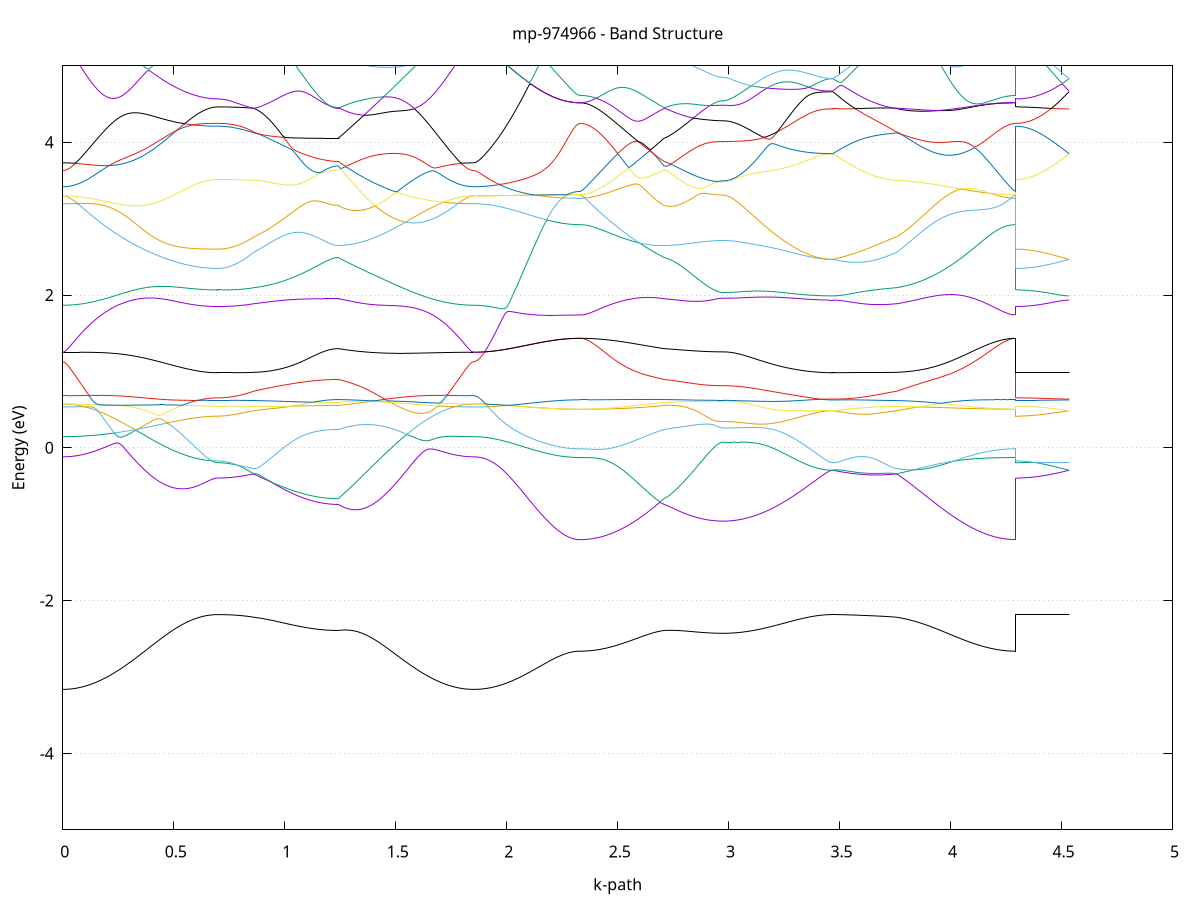 set title 'mp-974966 - Band Structure'
set xlabel 'k-path'
set ylabel 'Energy (eV)'
set grid y
set yrange [-5:5]
set terminal png size 800,600
set output 'mp-974966_bands_gnuplot.png'
plot '-' using 1:2 with lines notitle, '-' using 1:2 with lines notitle, '-' using 1:2 with lines notitle, '-' using 1:2 with lines notitle, '-' using 1:2 with lines notitle, '-' using 1:2 with lines notitle, '-' using 1:2 with lines notitle, '-' using 1:2 with lines notitle, '-' using 1:2 with lines notitle, '-' using 1:2 with lines notitle, '-' using 1:2 with lines notitle, '-' using 1:2 with lines notitle, '-' using 1:2 with lines notitle, '-' using 1:2 with lines notitle, '-' using 1:2 with lines notitle, '-' using 1:2 with lines notitle, '-' using 1:2 with lines notitle, '-' using 1:2 with lines notitle, '-' using 1:2 with lines notitle, '-' using 1:2 with lines notitle, '-' using 1:2 with lines notitle, '-' using 1:2 with lines notitle, '-' using 1:2 with lines notitle, '-' using 1:2 with lines notitle, '-' using 1:2 with lines notitle, '-' using 1:2 with lines notitle, '-' using 1:2 with lines notitle, '-' using 1:2 with lines notitle, '-' using 1:2 with lines notitle, '-' using 1:2 with lines notitle, '-' using 1:2 with lines notitle, '-' using 1:2 with lines notitle, '-' using 1:2 with lines notitle, '-' using 1:2 with lines notitle, '-' using 1:2 with lines notitle, '-' using 1:2 with lines notitle, '-' using 1:2 with lines notitle, '-' using 1:2 with lines notitle, '-' using 1:2 with lines notitle, '-' using 1:2 with lines notitle, '-' using 1:2 with lines notitle, '-' using 1:2 with lines notitle, '-' using 1:2 with lines notitle, '-' using 1:2 with lines notitle, '-' using 1:2 with lines notitle, '-' using 1:2 with lines notitle, '-' using 1:2 with lines notitle, '-' using 1:2 with lines notitle
0.000000 -29.242195
0.009984 -29.242195
0.019969 -29.242195
0.029953 -29.242195
0.039938 -29.242195
0.049922 -29.242195
0.059907 -29.242195
0.069891 -29.242195
0.079875 -29.242195
0.089860 -29.242195
0.099844 -29.242195
0.109829 -29.242195
0.119813 -29.242195
0.129797 -29.242195
0.139782 -29.242195
0.149766 -29.242195
0.159751 -29.242195
0.169735 -29.242195
0.179720 -29.242195
0.189704 -29.242195
0.199688 -29.242195
0.209673 -29.242195
0.219657 -29.242195
0.229642 -29.242195
0.239626 -29.242195
0.249611 -29.242195
0.259595 -29.242195
0.269579 -29.242195
0.279564 -29.242195
0.289548 -29.242195
0.299533 -29.242195
0.309517 -29.242195
0.319502 -29.242195
0.329486 -29.242195
0.339470 -29.242195
0.349455 -29.242195
0.359439 -29.242195
0.369424 -29.242195
0.379408 -29.242195
0.389392 -29.242195
0.399377 -29.242295
0.409361 -29.242295
0.419346 -29.242295
0.429330 -29.242295
0.439315 -29.242295
0.449299 -29.242295
0.459283 -29.242295
0.469268 -29.242295
0.479252 -29.242295
0.489237 -29.242295
0.499221 -29.242295
0.509206 -29.242295
0.519190 -29.242295
0.529174 -29.242295
0.539159 -29.242295
0.549143 -29.242295
0.559128 -29.242295
0.569112 -29.242295
0.579097 -29.242295
0.589081 -29.242295
0.599065 -29.242295
0.609050 -29.242295
0.619034 -29.242295
0.629019 -29.242295
0.639003 -29.242295
0.648987 -29.242295
0.658972 -29.242295
0.668956 -29.242295
0.678941 -29.242295
0.688925 -29.242295
0.698910 -29.242295
0.698910 -29.242295
0.708578 -29.242295
0.718246 -29.242295
0.727914 -29.242295
0.737582 -29.242295
0.747250 -29.242295
0.756918 -29.242295
0.766586 -29.242295
0.776254 -29.242295
0.785922 -29.242295
0.795590 -29.242295
0.805258 -29.242295
0.814926 -29.242295
0.824594 -29.242295
0.834263 -29.242295
0.843931 -29.242295
0.853599 -29.242295
0.863267 -29.242295
0.863267 -29.242295
0.873214 -29.242295
0.883161 -29.242295
0.893108 -29.242295
0.903055 -29.242295
0.913002 -29.242295
0.922949 -29.242295
0.932896 -29.242295
0.942843 -29.242295
0.952790 -29.242295
0.962737 -29.242295
0.972684 -29.242295
0.982631 -29.242295
0.992578 -29.242295
1.002525 -29.242295
1.012472 -29.242295
1.022419 -29.242295
1.032366 -29.242295
1.042313 -29.242295
1.052260 -29.242295
1.062207 -29.242295
1.072154 -29.242295
1.082101 -29.242295
1.092048 -29.242295
1.101995 -29.242295
1.111942 -29.242295
1.121889 -29.242295
1.131836 -29.242295
1.141782 -29.242295
1.151729 -29.242295
1.161676 -29.242295
1.171623 -29.242295
1.181570 -29.242295
1.191517 -29.242295
1.201464 -29.242295
1.211411 -29.242295
1.221358 -29.242295
1.231305 -29.242295
1.241252 -29.242295
1.241252 -29.242295
1.251098 -29.242295
1.260943 -29.242295
1.270789 -29.242295
1.280634 -29.242295
1.290480 -29.242295
1.300325 -29.242295
1.310171 -29.242295
1.320017 -29.242295
1.329862 -29.242295
1.339708 -29.242295
1.349553 -29.242295
1.359399 -29.242295
1.369244 -29.242295
1.379090 -29.242295
1.388935 -29.242295
1.398781 -29.242295
1.408626 -29.242295
1.418472 -29.242295
1.428317 -29.242295
1.438163 -29.242295
1.448008 -29.242295
1.457854 -29.242295
1.467699 -29.242295
1.477545 -29.242295
1.487390 -29.242295
1.497236 -29.242295
1.507081 -29.242295
1.516927 -29.242295
1.526772 -29.242295
1.536618 -29.242295
1.546463 -29.242295
1.556309 -29.242295
1.566154 -29.242295
1.576000 -29.242195
1.585845 -29.242195
1.595691 -29.242195
1.605536 -29.242195
1.615382 -29.242195
1.625227 -29.242195
1.635073 -29.242195
1.644918 -29.242195
1.654764 -29.242195
1.664609 -29.242195
1.674455 -29.242195
1.684300 -29.242195
1.694146 -29.242195
1.703991 -29.242195
1.713837 -29.242195
1.723683 -29.242195
1.733528 -29.242195
1.743374 -29.242195
1.753219 -29.242195
1.763065 -29.242195
1.772910 -29.242195
1.782756 -29.242195
1.792601 -29.242195
1.802447 -29.242195
1.812292 -29.242195
1.822138 -29.242195
1.831983 -29.242195
1.841829 -29.242195
1.851674 -29.242195
1.851674 -29.242195
1.861660 -29.242195
1.871646 -29.242195
1.881631 -29.242195
1.891617 -29.242195
1.901603 -29.242195
1.911588 -29.242195
1.921574 -29.242195
1.931560 -29.242195
1.941546 -29.242195
1.951531 -29.242195
1.961517 -29.242195
1.971503 -29.242195
1.981488 -29.242195
1.991474 -29.242195
2.001460 -29.242195
2.011445 -29.242195
2.021431 -29.242195
2.031417 -29.242195
2.041403 -29.242195
2.051388 -29.242195
2.061374 -29.242195
2.071360 -29.242195
2.081345 -29.242195
2.091331 -29.242195
2.101317 -29.242195
2.111302 -29.242195
2.121288 -29.242195
2.131274 -29.242195
2.141260 -29.242195
2.151245 -29.242195
2.161231 -29.242195
2.171217 -29.242195
2.181202 -29.242195
2.191188 -29.242195
2.201174 -29.242195
2.211159 -29.242195
2.221145 -29.242195
2.231131 -29.242195
2.241117 -29.242195
2.251102 -29.242195
2.261088 -29.242195
2.271074 -29.242195
2.281059 -29.242195
2.291045 -29.242195
2.301031 -29.242195
2.311016 -29.242195
2.321002 -29.242195
2.330988 -29.242195
2.330988 -29.242195
2.340935 -29.242195
2.350882 -29.242195
2.360829 -29.242195
2.370776 -29.242195
2.380723 -29.242195
2.390670 -29.242195
2.400617 -29.242195
2.410564 -29.242195
2.420511 -29.242195
2.430458 -29.242195
2.440405 -29.242195
2.450352 -29.242195
2.460299 -29.242195
2.470246 -29.242195
2.480193 -29.242195
2.490140 -29.242195
2.500087 -29.242195
2.510034 -29.242195
2.519981 -29.242195
2.529928 -29.242195
2.539875 -29.242195
2.549822 -29.242195
2.559769 -29.242195
2.569716 -29.242195
2.579663 -29.242195
2.589610 -29.242195
2.599557 -29.242195
2.609504 -29.242195
2.619451 -29.242295
2.629398 -29.242295
2.639345 -29.242295
2.649292 -29.242295
2.659239 -29.242295
2.669186 -29.242295
2.679133 -29.242295
2.689080 -29.242295
2.699027 -29.242295
2.708974 -29.242295
2.708974 -29.242295
2.718838 -29.242295
2.728703 -29.242295
2.738568 -29.242295
2.748433 -29.242295
2.758297 -29.242295
2.768162 -29.242295
2.778027 -29.242295
2.787892 -29.242295
2.797757 -29.242295
2.807621 -29.242295
2.817486 -29.242295
2.827351 -29.242295
2.837216 -29.242295
2.847081 -29.242295
2.856945 -29.242295
2.866810 -29.242295
2.876675 -29.242295
2.886540 -29.242295
2.896405 -29.242295
2.906269 -29.242295
2.916134 -29.242295
2.925999 -29.242295
2.935864 -29.242295
2.945729 -29.242295
2.955593 -29.242295
2.965458 -29.242295
2.975323 -29.242295
2.975323 -29.242295
2.985207 -29.242295
2.995091 -29.242295
3.004975 -29.242295
3.014859 -29.242295
3.024743 -29.242295
3.034627 -29.242295
3.044512 -29.242295
3.054396 -29.242295
3.064280 -29.242295
3.074164 -29.242295
3.084048 -29.242295
3.093932 -29.242295
3.103816 -29.242295
3.113700 -29.242295
3.123584 -29.242295
3.133468 -29.242295
3.143352 -29.242295
3.153236 -29.242295
3.163120 -29.242295
3.173004 -29.242295
3.182889 -29.242295
3.192773 -29.242295
3.202657 -29.242295
3.212541 -29.242295
3.222425 -29.242295
3.232309 -29.242295
3.242193 -29.242295
3.252077 -29.242295
3.261961 -29.242295
3.271845 -29.242295
3.281729 -29.242295
3.291613 -29.242295
3.301497 -29.242295
3.311382 -29.242295
3.321266 -29.242295
3.331150 -29.242295
3.341034 -29.242295
3.350918 -29.242295
3.360802 -29.242295
3.370686 -29.242295
3.380570 -29.242295
3.390454 -29.242295
3.400338 -29.242295
3.410222 -29.242295
3.420106 -29.242295
3.429990 -29.242295
3.439874 -29.242295
3.449759 -29.242295
3.459643 -29.242295
3.469527 -29.242295
3.469527 -29.242295
3.479213 -29.242295
3.488900 -29.242295
3.498587 -29.242295
3.508273 -29.242295
3.517960 -29.242295
3.527647 -29.242295
3.537333 -29.242295
3.547020 -29.242295
3.556707 -29.242295
3.566394 -29.242295
3.576080 -29.242295
3.585767 -29.242295
3.595454 -29.242295
3.605140 -29.242295
3.614827 -29.242295
3.624514 -29.242295
3.634200 -29.242295
3.643887 -29.242295
3.653574 -29.242295
3.663260 -29.242295
3.672947 -29.242295
3.682634 -29.242295
3.692320 -29.242295
3.702007 -29.242295
3.711694 -29.242295
3.721381 -29.242295
3.731067 -29.242295
3.740754 -29.242295
3.750441 -29.242295
3.760127 -29.242295
3.760127 -29.242295
3.770026 -29.242295
3.779926 -29.242295
3.789825 -29.242295
3.799724 -29.242295
3.809623 -29.242195
3.819522 -29.242195
3.829421 -29.242195
3.839320 -29.242195
3.849219 -29.242195
3.859118 -29.242195
3.869018 -29.242195
3.878917 -29.242195
3.888816 -29.242195
3.898715 -29.242195
3.908614 -29.242195
3.918513 -29.242195
3.928412 -29.242195
3.938311 -29.242195
3.948211 -29.242195
3.958110 -29.242195
3.968009 -29.242195
3.977908 -29.242195
3.987807 -29.242195
3.997706 -29.242195
4.007605 -29.242195
4.017504 -29.242195
4.027403 -29.242195
4.037303 -29.242195
4.047202 -29.242195
4.057101 -29.242195
4.067000 -29.242195
4.076899 -29.242195
4.086798 -29.242195
4.096697 -29.242195
4.106596 -29.242195
4.116496 -29.242195
4.126395 -29.242195
4.136294 -29.242195
4.146193 -29.242195
4.156092 -29.242195
4.165991 -29.242195
4.175890 -29.242195
4.185789 -29.242195
4.195688 -29.242195
4.205588 -29.242195
4.215487 -29.242195
4.225386 -29.242195
4.235285 -29.242195
4.245184 -29.242195
4.255083 -29.242195
4.264982 -29.242195
4.274881 -29.242195
4.284781 -29.242195
4.294680 -29.242195
4.294680 -29.242295
4.304665 -29.242295
4.314651 -29.242295
4.324637 -29.242295
4.334622 -29.242295
4.344608 -29.242295
4.354594 -29.242295
4.364580 -29.242295
4.374565 -29.242295
4.384551 -29.242295
4.394537 -29.242295
4.404522 -29.242295
4.414508 -29.242295
4.424494 -29.242295
4.434479 -29.242295
4.444465 -29.242295
4.454451 -29.242295
4.464437 -29.242295
4.474422 -29.242295
4.484408 -29.242295
4.494394 -29.242295
4.504379 -29.242295
4.514365 -29.242295
4.524351 -29.242295
4.534337 -29.242295
e
0.000000 -29.242195
0.009984 -29.242195
0.019969 -29.242195
0.029953 -29.242195
0.039938 -29.242195
0.049922 -29.242195
0.059907 -29.242195
0.069891 -29.242195
0.079875 -29.242195
0.089860 -29.242195
0.099844 -29.242195
0.109829 -29.242195
0.119813 -29.242195
0.129797 -29.242195
0.139782 -29.242195
0.149766 -29.242195
0.159751 -29.242195
0.169735 -29.242195
0.179720 -29.242195
0.189704 -29.242195
0.199688 -29.242195
0.209673 -29.242195
0.219657 -29.242195
0.229642 -29.242195
0.239626 -29.242195
0.249611 -29.242195
0.259595 -29.242195
0.269579 -29.242195
0.279564 -29.242195
0.289548 -29.242195
0.299533 -29.242195
0.309517 -29.242195
0.319502 -29.242195
0.329486 -29.242195
0.339470 -29.242195
0.349455 -29.242195
0.359439 -29.242195
0.369424 -29.242195
0.379408 -29.242195
0.389392 -29.242195
0.399377 -29.242195
0.409361 -29.242195
0.419346 -29.242195
0.429330 -29.242195
0.439315 -29.242195
0.449299 -29.242195
0.459283 -29.242195
0.469268 -29.242195
0.479252 -29.242195
0.489237 -29.242195
0.499221 -29.242195
0.509206 -29.242195
0.519190 -29.242195
0.529174 -29.242195
0.539159 -29.242195
0.549143 -29.242195
0.559128 -29.242195
0.569112 -29.242195
0.579097 -29.242195
0.589081 -29.242195
0.599065 -29.242195
0.609050 -29.242195
0.619034 -29.242195
0.629019 -29.242195
0.639003 -29.242195
0.648987 -29.242195
0.658972 -29.242195
0.668956 -29.242195
0.678941 -29.242195
0.688925 -29.242195
0.698910 -29.242195
0.698910 -29.242195
0.708578 -29.242195
0.718246 -29.242195
0.727914 -29.242195
0.737582 -29.242195
0.747250 -29.242195
0.756918 -29.242195
0.766586 -29.242195
0.776254 -29.242195
0.785922 -29.242195
0.795590 -29.242195
0.805258 -29.242195
0.814926 -29.242195
0.824594 -29.242195
0.834263 -29.242195
0.843931 -29.242195
0.853599 -29.242195
0.863267 -29.242195
0.863267 -29.242195
0.873214 -29.242195
0.883161 -29.242195
0.893108 -29.242195
0.903055 -29.242195
0.913002 -29.242195
0.922949 -29.242195
0.932896 -29.242195
0.942843 -29.242195
0.952790 -29.242195
0.962737 -29.242195
0.972684 -29.242195
0.982631 -29.242195
0.992578 -29.242195
1.002525 -29.242195
1.012472 -29.242195
1.022419 -29.242195
1.032366 -29.242195
1.042313 -29.242195
1.052260 -29.242195
1.062207 -29.242195
1.072154 -29.242195
1.082101 -29.242195
1.092048 -29.242195
1.101995 -29.242195
1.111942 -29.242195
1.121889 -29.242195
1.131836 -29.242195
1.141782 -29.242195
1.151729 -29.242195
1.161676 -29.242195
1.171623 -29.242195
1.181570 -29.242195
1.191517 -29.242195
1.201464 -29.242195
1.211411 -29.242195
1.221358 -29.242195
1.231305 -29.242195
1.241252 -29.242195
1.241252 -29.242195
1.251098 -29.242195
1.260943 -29.242195
1.270789 -29.242195
1.280634 -29.242195
1.290480 -29.242195
1.300325 -29.242195
1.310171 -29.242195
1.320017 -29.242195
1.329862 -29.242195
1.339708 -29.242195
1.349553 -29.242195
1.359399 -29.242195
1.369244 -29.242195
1.379090 -29.242195
1.388935 -29.242195
1.398781 -29.242195
1.408626 -29.242195
1.418472 -29.242195
1.428317 -29.242195
1.438163 -29.242195
1.448008 -29.242195
1.457854 -29.242195
1.467699 -29.242195
1.477545 -29.242195
1.487390 -29.242195
1.497236 -29.242195
1.507081 -29.242195
1.516927 -29.242195
1.526772 -29.242195
1.536618 -29.242195
1.546463 -29.242195
1.556309 -29.242195
1.566154 -29.242195
1.576000 -29.242195
1.585845 -29.242195
1.595691 -29.242195
1.605536 -29.242195
1.615382 -29.242195
1.625227 -29.242195
1.635073 -29.242195
1.644918 -29.242195
1.654764 -29.242195
1.664609 -29.242195
1.674455 -29.242195
1.684300 -29.242195
1.694146 -29.242195
1.703991 -29.242195
1.713837 -29.242195
1.723683 -29.242195
1.733528 -29.242195
1.743374 -29.242195
1.753219 -29.242195
1.763065 -29.242195
1.772910 -29.242195
1.782756 -29.242195
1.792601 -29.242195
1.802447 -29.242195
1.812292 -29.242195
1.822138 -29.242195
1.831983 -29.242195
1.841829 -29.242195
1.851674 -29.242195
1.851674 -29.242195
1.861660 -29.242195
1.871646 -29.242195
1.881631 -29.242195
1.891617 -29.242195
1.901603 -29.242195
1.911588 -29.242195
1.921574 -29.242195
1.931560 -29.242195
1.941546 -29.242195
1.951531 -29.242195
1.961517 -29.242195
1.971503 -29.242195
1.981488 -29.242195
1.991474 -29.242195
2.001460 -29.242195
2.011445 -29.242195
2.021431 -29.242195
2.031417 -29.242195
2.041403 -29.242195
2.051388 -29.242195
2.061374 -29.242195
2.071360 -29.242195
2.081345 -29.242195
2.091331 -29.242195
2.101317 -29.242195
2.111302 -29.242195
2.121288 -29.242195
2.131274 -29.242195
2.141260 -29.242195
2.151245 -29.242195
2.161231 -29.242195
2.171217 -29.242195
2.181202 -29.242195
2.191188 -29.242195
2.201174 -29.242195
2.211159 -29.242195
2.221145 -29.242195
2.231131 -29.242195
2.241117 -29.242195
2.251102 -29.242195
2.261088 -29.242195
2.271074 -29.242195
2.281059 -29.242195
2.291045 -29.242195
2.301031 -29.242195
2.311016 -29.242195
2.321002 -29.242195
2.330988 -29.242195
2.330988 -29.242195
2.340935 -29.242195
2.350882 -29.242195
2.360829 -29.242195
2.370776 -29.242195
2.380723 -29.242195
2.390670 -29.242195
2.400617 -29.242195
2.410564 -29.242195
2.420511 -29.242195
2.430458 -29.242195
2.440405 -29.242195
2.450352 -29.242195
2.460299 -29.242195
2.470246 -29.242195
2.480193 -29.242195
2.490140 -29.242195
2.500087 -29.242195
2.510034 -29.242195
2.519981 -29.242195
2.529928 -29.242195
2.539875 -29.242195
2.549822 -29.242195
2.559769 -29.242195
2.569716 -29.242195
2.579663 -29.242195
2.589610 -29.242195
2.599557 -29.242195
2.609504 -29.242195
2.619451 -29.242195
2.629398 -29.242195
2.639345 -29.242195
2.649292 -29.242195
2.659239 -29.242195
2.669186 -29.242195
2.679133 -29.242195
2.689080 -29.242195
2.699027 -29.242195
2.708974 -29.242195
2.708974 -29.242195
2.718838 -29.242195
2.728703 -29.242195
2.738568 -29.242195
2.748433 -29.242195
2.758297 -29.242195
2.768162 -29.242195
2.778027 -29.242195
2.787892 -29.242195
2.797757 -29.242195
2.807621 -29.242195
2.817486 -29.242195
2.827351 -29.242195
2.837216 -29.242195
2.847081 -29.242195
2.856945 -29.242195
2.866810 -29.242195
2.876675 -29.242195
2.886540 -29.242195
2.896405 -29.242195
2.906269 -29.242195
2.916134 -29.242195
2.925999 -29.242195
2.935864 -29.242195
2.945729 -29.242195
2.955593 -29.242195
2.965458 -29.242195
2.975323 -29.242195
2.975323 -29.242195
2.985207 -29.242195
2.995091 -29.242195
3.004975 -29.242195
3.014859 -29.242195
3.024743 -29.242195
3.034627 -29.242195
3.044512 -29.242195
3.054396 -29.242195
3.064280 -29.242195
3.074164 -29.242195
3.084048 -29.242195
3.093932 -29.242195
3.103816 -29.242195
3.113700 -29.242195
3.123584 -29.242195
3.133468 -29.242195
3.143352 -29.242195
3.153236 -29.242195
3.163120 -29.242195
3.173004 -29.242195
3.182889 -29.242195
3.192773 -29.242195
3.202657 -29.242195
3.212541 -29.242195
3.222425 -29.242195
3.232309 -29.242195
3.242193 -29.242195
3.252077 -29.242195
3.261961 -29.242195
3.271845 -29.242195
3.281729 -29.242195
3.291613 -29.242195
3.301497 -29.242195
3.311382 -29.242195
3.321266 -29.242195
3.331150 -29.242195
3.341034 -29.242195
3.350918 -29.242195
3.360802 -29.242195
3.370686 -29.242195
3.380570 -29.242295
3.390454 -29.242295
3.400338 -29.242295
3.410222 -29.242295
3.420106 -29.242295
3.429990 -29.242295
3.439874 -29.242295
3.449759 -29.242295
3.459643 -29.242295
3.469527 -29.242295
3.469527 -29.242295
3.479213 -29.242295
3.488900 -29.242295
3.498587 -29.242295
3.508273 -29.242295
3.517960 -29.242295
3.527647 -29.242295
3.537333 -29.242295
3.547020 -29.242295
3.556707 -29.242295
3.566394 -29.242295
3.576080 -29.242195
3.585767 -29.242195
3.595454 -29.242195
3.605140 -29.242195
3.614827 -29.242195
3.624514 -29.242195
3.634200 -29.242195
3.643887 -29.242195
3.653574 -29.242195
3.663260 -29.242195
3.672947 -29.242195
3.682634 -29.242195
3.692320 -29.242195
3.702007 -29.242195
3.711694 -29.242195
3.721381 -29.242195
3.731067 -29.242195
3.740754 -29.242195
3.750441 -29.242195
3.760127 -29.242195
3.760127 -29.242195
3.770026 -29.242195
3.779926 -29.242195
3.789825 -29.242195
3.799724 -29.242195
3.809623 -29.242195
3.819522 -29.242195
3.829421 -29.242195
3.839320 -29.242195
3.849219 -29.242195
3.859118 -29.242195
3.869018 -29.242195
3.878917 -29.242195
3.888816 -29.242195
3.898715 -29.242195
3.908614 -29.242195
3.918513 -29.242195
3.928412 -29.242195
3.938311 -29.242195
3.948211 -29.242195
3.958110 -29.242195
3.968009 -29.242195
3.977908 -29.242195
3.987807 -29.242195
3.997706 -29.242195
4.007605 -29.242195
4.017504 -29.242195
4.027403 -29.242195
4.037303 -29.242195
4.047202 -29.242195
4.057101 -29.242195
4.067000 -29.242195
4.076899 -29.242195
4.086798 -29.242195
4.096697 -29.242195
4.106596 -29.242195
4.116496 -29.242195
4.126395 -29.242195
4.136294 -29.242195
4.146193 -29.242195
4.156092 -29.242195
4.165991 -29.242195
4.175890 -29.242195
4.185789 -29.242195
4.195688 -29.242195
4.205588 -29.242195
4.215487 -29.242195
4.225386 -29.242195
4.235285 -29.242195
4.245184 -29.242195
4.255083 -29.242195
4.264982 -29.242195
4.274881 -29.242195
4.284781 -29.242195
4.294680 -29.242195
4.294680 -29.242195
4.304665 -29.242195
4.314651 -29.242195
4.324637 -29.242195
4.334622 -29.242195
4.344608 -29.242195
4.354594 -29.242195
4.364580 -29.242195
4.374565 -29.242195
4.384551 -29.242195
4.394537 -29.242195
4.404522 -29.242195
4.414508 -29.242195
4.424494 -29.242195
4.434479 -29.242195
4.444465 -29.242195
4.454451 -29.242295
4.464437 -29.242295
4.474422 -29.242295
4.484408 -29.242295
4.494394 -29.242295
4.504379 -29.242295
4.514365 -29.242295
4.524351 -29.242295
4.534337 -29.242295
e
0.000000 -29.239095
0.009984 -29.239095
0.019969 -29.239095
0.029953 -29.239095
0.039938 -29.239095
0.049922 -29.239095
0.059907 -29.239095
0.069891 -29.239095
0.079875 -29.239095
0.089860 -29.239095
0.099844 -29.239095
0.109829 -29.239095
0.119813 -29.239095
0.129797 -29.239095
0.139782 -29.239095
0.149766 -29.239095
0.159751 -29.239095
0.169735 -29.239095
0.179720 -29.239095
0.189704 -29.239095
0.199688 -29.239095
0.209673 -29.239095
0.219657 -29.239095
0.229642 -29.239095
0.239626 -29.239095
0.249611 -29.239095
0.259595 -29.239095
0.269579 -29.239095
0.279564 -29.239095
0.289548 -29.239095
0.299533 -29.239095
0.309517 -29.239095
0.319502 -29.239095
0.329486 -29.239095
0.339470 -29.239095
0.349455 -29.239095
0.359439 -29.239095
0.369424 -29.239095
0.379408 -29.239095
0.389392 -29.239095
0.399377 -29.239095
0.409361 -29.239095
0.419346 -29.239095
0.429330 -29.239095
0.439315 -29.239095
0.449299 -29.239095
0.459283 -29.239095
0.469268 -29.239095
0.479252 -29.239095
0.489237 -29.239095
0.499221 -29.239095
0.509206 -29.239095
0.519190 -29.239095
0.529174 -29.239095
0.539159 -29.239095
0.549143 -29.239095
0.559128 -29.239095
0.569112 -29.239095
0.579097 -29.239095
0.589081 -29.239095
0.599065 -29.239095
0.609050 -29.239095
0.619034 -29.239095
0.629019 -29.239095
0.639003 -29.239095
0.648987 -29.239095
0.658972 -29.239095
0.668956 -29.239095
0.678941 -29.239095
0.688925 -29.239095
0.698910 -29.239095
0.698910 -29.239095
0.708578 -29.239095
0.718246 -29.239095
0.727914 -29.239095
0.737582 -29.239095
0.747250 -29.239095
0.756918 -29.239095
0.766586 -29.239095
0.776254 -29.239095
0.785922 -29.239095
0.795590 -29.239095
0.805258 -29.239095
0.814926 -29.239095
0.824594 -29.239095
0.834263 -29.239095
0.843931 -29.239095
0.853599 -29.239095
0.863267 -29.239095
0.863267 -29.239095
0.873214 -29.239095
0.883161 -29.239095
0.893108 -29.239095
0.903055 -29.239095
0.913002 -29.239095
0.922949 -29.239095
0.932896 -29.239095
0.942843 -29.239095
0.952790 -29.239095
0.962737 -29.239095
0.972684 -29.239095
0.982631 -29.239095
0.992578 -29.239095
1.002525 -29.239095
1.012472 -29.239095
1.022419 -29.239095
1.032366 -29.239095
1.042313 -29.239095
1.052260 -29.239095
1.062207 -29.239095
1.072154 -29.239095
1.082101 -29.239095
1.092048 -29.239095
1.101995 -29.239095
1.111942 -29.239095
1.121889 -29.239095
1.131836 -29.239095
1.141782 -29.239095
1.151729 -29.239095
1.161676 -29.239095
1.171623 -29.239095
1.181570 -29.239095
1.191517 -29.239095
1.201464 -29.239095
1.211411 -29.239095
1.221358 -29.239095
1.231305 -29.239095
1.241252 -29.239095
1.241252 -29.239095
1.251098 -29.239095
1.260943 -29.239095
1.270789 -29.239095
1.280634 -29.239095
1.290480 -29.239095
1.300325 -29.239095
1.310171 -29.239095
1.320017 -29.239095
1.329862 -29.239095
1.339708 -29.239095
1.349553 -29.239095
1.359399 -29.239095
1.369244 -29.239095
1.379090 -29.239095
1.388935 -29.239095
1.398781 -29.239095
1.408626 -29.239095
1.418472 -29.239095
1.428317 -29.239095
1.438163 -29.239095
1.448008 -29.239095
1.457854 -29.239095
1.467699 -29.239095
1.477545 -29.239095
1.487390 -29.239095
1.497236 -29.239095
1.507081 -29.239095
1.516927 -29.239095
1.526772 -29.239095
1.536618 -29.239095
1.546463 -29.239095
1.556309 -29.239095
1.566154 -29.239095
1.576000 -29.239095
1.585845 -29.239095
1.595691 -29.239095
1.605536 -29.239095
1.615382 -29.239095
1.625227 -29.239095
1.635073 -29.239095
1.644918 -29.239095
1.654764 -29.239095
1.664609 -29.239095
1.674455 -29.239095
1.684300 -29.239095
1.694146 -29.239095
1.703991 -29.239095
1.713837 -29.239095
1.723683 -29.239095
1.733528 -29.239095
1.743374 -29.239095
1.753219 -29.239095
1.763065 -29.239095
1.772910 -29.239095
1.782756 -29.239095
1.792601 -29.239095
1.802447 -29.239095
1.812292 -29.239095
1.822138 -29.239095
1.831983 -29.239095
1.841829 -29.239095
1.851674 -29.239095
1.851674 -29.239095
1.861660 -29.239095
1.871646 -29.239095
1.881631 -29.239095
1.891617 -29.239095
1.901603 -29.239095
1.911588 -29.239095
1.921574 -29.239095
1.931560 -29.239095
1.941546 -29.239095
1.951531 -29.239095
1.961517 -29.239095
1.971503 -29.239095
1.981488 -29.239095
1.991474 -29.239095
2.001460 -29.239095
2.011445 -29.239095
2.021431 -29.239095
2.031417 -29.239095
2.041403 -29.239095
2.051388 -29.239095
2.061374 -29.239095
2.071360 -29.239095
2.081345 -29.239095
2.091331 -29.239095
2.101317 -29.239095
2.111302 -29.239095
2.121288 -29.239095
2.131274 -29.239095
2.141260 -29.239095
2.151245 -29.239095
2.161231 -29.239095
2.171217 -29.239095
2.181202 -29.239095
2.191188 -29.239095
2.201174 -29.239095
2.211159 -29.239095
2.221145 -29.239095
2.231131 -29.239095
2.241117 -29.239095
2.251102 -29.239095
2.261088 -29.239095
2.271074 -29.239095
2.281059 -29.239095
2.291045 -29.239095
2.301031 -29.239095
2.311016 -29.239095
2.321002 -29.239095
2.330988 -29.239095
2.330988 -29.239095
2.340935 -29.239095
2.350882 -29.239095
2.360829 -29.239095
2.370776 -29.239095
2.380723 -29.239095
2.390670 -29.239095
2.400617 -29.239095
2.410564 -29.239095
2.420511 -29.239095
2.430458 -29.239095
2.440405 -29.239095
2.450352 -29.239095
2.460299 -29.239095
2.470246 -29.239095
2.480193 -29.239095
2.490140 -29.239095
2.500087 -29.239095
2.510034 -29.239095
2.519981 -29.239095
2.529928 -29.239095
2.539875 -29.239095
2.549822 -29.239095
2.559769 -29.239095
2.569716 -29.239095
2.579663 -29.239095
2.589610 -29.239095
2.599557 -29.239095
2.609504 -29.239095
2.619451 -29.239095
2.629398 -29.239095
2.639345 -29.239095
2.649292 -29.239095
2.659239 -29.239095
2.669186 -29.239095
2.679133 -29.239095
2.689080 -29.239095
2.699027 -29.239095
2.708974 -29.239095
2.708974 -29.239095
2.718838 -29.239095
2.728703 -29.239095
2.738568 -29.239095
2.748433 -29.239095
2.758297 -29.239095
2.768162 -29.239095
2.778027 -29.239095
2.787892 -29.239095
2.797757 -29.239095
2.807621 -29.239095
2.817486 -29.239095
2.827351 -29.239095
2.837216 -29.239095
2.847081 -29.239095
2.856945 -29.239095
2.866810 -29.239095
2.876675 -29.239095
2.886540 -29.239095
2.896405 -29.239095
2.906269 -29.239095
2.916134 -29.239095
2.925999 -29.239095
2.935864 -29.239095
2.945729 -29.239095
2.955593 -29.239095
2.965458 -29.239095
2.975323 -29.239095
2.975323 -29.239095
2.985207 -29.239095
2.995091 -29.239095
3.004975 -29.239095
3.014859 -29.239095
3.024743 -29.239095
3.034627 -29.239095
3.044512 -29.239095
3.054396 -29.239095
3.064280 -29.239095
3.074164 -29.239095
3.084048 -29.239095
3.093932 -29.239095
3.103816 -29.239095
3.113700 -29.239095
3.123584 -29.239095
3.133468 -29.239095
3.143352 -29.239095
3.153236 -29.239095
3.163120 -29.239095
3.173004 -29.239095
3.182889 -29.239095
3.192773 -29.239095
3.202657 -29.239095
3.212541 -29.239095
3.222425 -29.239095
3.232309 -29.239095
3.242193 -29.239095
3.252077 -29.239095
3.261961 -29.239095
3.271845 -29.239095
3.281729 -29.239095
3.291613 -29.239095
3.301497 -29.239095
3.311382 -29.239095
3.321266 -29.239095
3.331150 -29.239095
3.341034 -29.239095
3.350918 -29.239095
3.360802 -29.239095
3.370686 -29.239095
3.380570 -29.239095
3.390454 -29.239095
3.400338 -29.239095
3.410222 -29.239095
3.420106 -29.239095
3.429990 -29.239095
3.439874 -29.239095
3.449759 -29.239095
3.459643 -29.239095
3.469527 -29.239095
3.469527 -29.239095
3.479213 -29.239095
3.488900 -29.239095
3.498587 -29.239095
3.508273 -29.239095
3.517960 -29.239095
3.527647 -29.239095
3.537333 -29.239095
3.547020 -29.239095
3.556707 -29.239095
3.566394 -29.239095
3.576080 -29.239095
3.585767 -29.239095
3.595454 -29.239095
3.605140 -29.239095
3.614827 -29.239095
3.624514 -29.239095
3.634200 -29.239095
3.643887 -29.239095
3.653574 -29.239095
3.663260 -29.239095
3.672947 -29.239095
3.682634 -29.239095
3.692320 -29.239095
3.702007 -29.239095
3.711694 -29.239095
3.721381 -29.239095
3.731067 -29.239095
3.740754 -29.239095
3.750441 -29.239095
3.760127 -29.239095
3.760127 -29.239095
3.770026 -29.239095
3.779926 -29.239095
3.789825 -29.239095
3.799724 -29.239095
3.809623 -29.239095
3.819522 -29.239095
3.829421 -29.239095
3.839320 -29.239095
3.849219 -29.239095
3.859118 -29.239095
3.869018 -29.239095
3.878917 -29.239095
3.888816 -29.239095
3.898715 -29.239095
3.908614 -29.239095
3.918513 -29.239095
3.928412 -29.239095
3.938311 -29.239095
3.948211 -29.239095
3.958110 -29.239095
3.968009 -29.239095
3.977908 -29.239095
3.987807 -29.239095
3.997706 -29.239095
4.007605 -29.239095
4.017504 -29.239095
4.027403 -29.239095
4.037303 -29.239095
4.047202 -29.239095
4.057101 -29.239095
4.067000 -29.239095
4.076899 -29.239095
4.086798 -29.239095
4.096697 -29.239095
4.106596 -29.239095
4.116496 -29.239095
4.126395 -29.239095
4.136294 -29.239095
4.146193 -29.239095
4.156092 -29.239095
4.165991 -29.239095
4.175890 -29.239095
4.185789 -29.239095
4.195688 -29.239095
4.205588 -29.239095
4.215487 -29.239095
4.225386 -29.239095
4.235285 -29.239095
4.245184 -29.239095
4.255083 -29.239095
4.264982 -29.239095
4.274881 -29.239095
4.284781 -29.239095
4.294680 -29.239095
4.294680 -29.239095
4.304665 -29.239095
4.314651 -29.239095
4.324637 -29.239095
4.334622 -29.239095
4.344608 -29.239095
4.354594 -29.239095
4.364580 -29.239095
4.374565 -29.239095
4.384551 -29.239095
4.394537 -29.239095
4.404522 -29.239095
4.414508 -29.239095
4.424494 -29.239095
4.434479 -29.239095
4.444465 -29.239095
4.454451 -29.239095
4.464437 -29.239095
4.474422 -29.239095
4.484408 -29.239095
4.494394 -29.239095
4.504379 -29.239095
4.514365 -29.239095
4.524351 -29.239095
4.534337 -29.239095
e
0.000000 -28.241495
0.009984 -28.241495
0.019969 -28.241495
0.029953 -28.241495
0.039938 -28.241495
0.049922 -28.241395
0.059907 -28.241395
0.069891 -28.241295
0.079875 -28.241295
0.089860 -28.241195
0.099844 -28.241095
0.109829 -28.241095
0.119813 -28.240995
0.129797 -28.240895
0.139782 -28.240695
0.149766 -28.240595
0.159751 -28.240495
0.169735 -28.240395
0.179720 -28.240195
0.189704 -28.240095
0.199688 -28.239995
0.209673 -28.239795
0.219657 -28.239595
0.229642 -28.239495
0.239626 -28.239295
0.249611 -28.239095
0.259595 -28.238995
0.269579 -28.238795
0.279564 -28.238595
0.289548 -28.238395
0.299533 -28.238195
0.309517 -28.237995
0.319502 -28.237795
0.329486 -28.237595
0.339470 -28.237395
0.349455 -28.237195
0.359439 -28.236995
0.369424 -28.236795
0.379408 -28.236595
0.389392 -28.236395
0.399377 -28.236195
0.409361 -28.235995
0.419346 -28.235795
0.429330 -28.235595
0.439315 -28.235295
0.449299 -28.235195
0.459283 -28.234895
0.469268 -28.234795
0.479252 -28.234595
0.489237 -28.234395
0.499221 -28.234195
0.509206 -28.233995
0.519190 -28.233795
0.529174 -28.233695
0.539159 -28.233495
0.549143 -28.233395
0.559128 -28.233195
0.569112 -28.233095
0.579097 -28.232895
0.589081 -28.232795
0.599065 -28.232695
0.609050 -28.232595
0.619034 -28.232495
0.629019 -28.232395
0.639003 -28.232295
0.648987 -28.232295
0.658972 -28.232195
0.668956 -28.232195
0.678941 -28.232195
0.688925 -28.232095
0.698910 -28.232095
0.698910 -28.232095
0.708578 -28.232095
0.718246 -28.232195
0.727914 -28.232195
0.737582 -28.232195
0.747250 -28.232195
0.756918 -28.232295
0.766586 -28.232295
0.776254 -28.232295
0.785922 -28.232395
0.795590 -28.232395
0.805258 -28.232495
0.814926 -28.232595
0.824594 -28.232595
0.834263 -28.232695
0.843931 -28.232795
0.853599 -28.232895
0.863267 -28.232995
0.863267 -28.232995
0.873214 -28.233095
0.883161 -28.233095
0.893108 -28.233195
0.903055 -28.233295
0.913002 -28.233295
0.922949 -28.233295
0.932896 -28.233395
0.942843 -28.233495
0.952790 -28.233595
0.962737 -28.233595
0.972684 -28.233695
0.982631 -28.233795
0.992578 -28.233795
1.002525 -28.233895
1.012472 -28.233895
1.022419 -28.233995
1.032366 -28.233995
1.042313 -28.234095
1.052260 -28.234095
1.062207 -28.234095
1.072154 -28.234195
1.082101 -28.234195
1.092048 -28.234195
1.101995 -28.234295
1.111942 -28.234295
1.121889 -28.234295
1.131836 -28.234395
1.141782 -28.234395
1.151729 -28.234395
1.161676 -28.234395
1.171623 -28.234495
1.181570 -28.234495
1.191517 -28.234495
1.201464 -28.234495
1.211411 -28.234495
1.221358 -28.234495
1.231305 -28.234495
1.241252 -28.234495
1.241252 -28.234495
1.251098 -28.234295
1.260943 -28.234095
1.270789 -28.233895
1.280634 -28.233695
1.290480 -28.233495
1.300325 -28.233295
1.310171 -28.233095
1.320017 -28.232895
1.329862 -28.232695
1.339708 -28.232895
1.349553 -28.233095
1.359399 -28.233395
1.369244 -28.233595
1.379090 -28.233895
1.388935 -28.234095
1.398781 -28.234395
1.408626 -28.234595
1.418472 -28.234895
1.428317 -28.235095
1.438163 -28.235395
1.448008 -28.235595
1.457854 -28.235895
1.467699 -28.236095
1.477545 -28.236395
1.487390 -28.236595
1.497236 -28.236795
1.507081 -28.237095
1.516927 -28.237295
1.526772 -28.237495
1.536618 -28.237695
1.546463 -28.237995
1.556309 -28.238195
1.566154 -28.238395
1.576000 -28.238595
1.585845 -28.238795
1.595691 -28.238995
1.605536 -28.239095
1.615382 -28.239295
1.625227 -28.239495
1.635073 -28.239695
1.644918 -28.239795
1.654764 -28.239995
1.664609 -28.240095
1.674455 -28.240295
1.684300 -28.240395
1.694146 -28.240495
1.703991 -28.240595
1.713837 -28.240795
1.723683 -28.240895
1.733528 -28.240995
1.743374 -28.241095
1.753219 -28.241095
1.763065 -28.241195
1.772910 -28.241295
1.782756 -28.241295
1.792601 -28.241395
1.802447 -28.241395
1.812292 -28.241495
1.822138 -28.241495
1.831983 -28.241495
1.841829 -28.241495
1.851674 -28.241495
1.851674 -28.241495
1.861660 -28.241495
1.871646 -28.241495
1.881631 -28.241495
1.891617 -28.241495
1.901603 -28.241495
1.911588 -28.241495
1.921574 -28.241395
1.931560 -28.241395
1.941546 -28.241295
1.951531 -28.241295
1.961517 -28.241195
1.971503 -28.241195
1.981488 -28.241095
1.991474 -28.240995
2.001460 -28.240995
2.011445 -28.240895
2.021431 -28.240795
2.031417 -28.240695
2.041403 -28.240695
2.051388 -28.240595
2.061374 -28.240495
2.071360 -28.240395
2.081345 -28.240295
2.091331 -28.240195
2.101317 -28.240095
2.111302 -28.239995
2.121288 -28.239895
2.131274 -28.239795
2.141260 -28.239795
2.151245 -28.239695
2.161231 -28.239595
2.171217 -28.239495
2.181202 -28.239395
2.191188 -28.239295
2.201174 -28.239195
2.211159 -28.239195
2.221145 -28.239095
2.231131 -28.238995
2.241117 -28.238995
2.251102 -28.238895
2.261088 -28.238895
2.271074 -28.238795
2.281059 -28.238795
2.291045 -28.238695
2.301031 -28.238695
2.311016 -28.238695
2.321002 -28.238695
2.330988 -28.238695
2.330988 -28.238695
2.340935 -28.238695
2.350882 -28.238695
2.360829 -28.238695
2.370776 -28.238595
2.380723 -28.238595
2.390670 -28.238595
2.400617 -28.238495
2.410564 -28.238395
2.420511 -28.238395
2.430458 -28.238395
2.440405 -28.238295
2.450352 -28.238195
2.460299 -28.238095
2.470246 -28.238095
2.480193 -28.237995
2.490140 -28.237795
2.500087 -28.237795
2.510034 -28.237595
2.519981 -28.237495
2.529928 -28.237395
2.539875 -28.237295
2.549822 -28.237195
2.559769 -28.236995
2.569716 -28.236895
2.579663 -28.236795
2.589610 -28.236595
2.599557 -28.236395
2.609504 -28.236195
2.619451 -28.236095
2.629398 -28.235995
2.639345 -28.235795
2.649292 -28.235595
2.659239 -28.235395
2.669186 -28.235295
2.679133 -28.235095
2.689080 -28.234895
2.699027 -28.234695
2.708974 -28.234495
2.708974 -28.234495
2.718838 -28.234395
2.728703 -28.234395
2.738568 -28.234295
2.748433 -28.234195
2.758297 -28.234095
2.768162 -28.234095
2.778027 -28.233995
2.787892 -28.233995
2.797757 -28.233895
2.807621 -28.233795
2.817486 -28.233795
2.827351 -28.233695
2.837216 -28.233695
2.847081 -28.233595
2.856945 -28.233595
2.866810 -28.233595
2.876675 -28.233495
2.886540 -28.233495
2.896405 -28.233495
2.906269 -28.233395
2.916134 -28.233395
2.925999 -28.233395
2.935864 -28.233295
2.945729 -28.233295
2.955593 -28.233295
2.965458 -28.233295
2.975323 -28.233295
2.975323 -28.233295
2.985207 -28.233295
2.995091 -28.233295
3.004975 -28.233295
3.014859 -28.233295
3.024743 -28.233295
3.034627 -28.233295
3.044512 -28.233295
3.054396 -28.233195
3.064280 -28.233195
3.074164 -28.233195
3.084048 -28.233195
3.093932 -28.233195
3.103816 -28.233095
3.113700 -28.233095
3.123584 -28.233095
3.133468 -28.233095
3.143352 -28.232995
3.153236 -28.232995
3.163120 -28.232995
3.173004 -28.232895
3.182889 -28.232895
3.192773 -28.232895
3.202657 -28.232795
3.212541 -28.232795
3.222425 -28.232695
3.232309 -28.232695
3.242193 -28.232695
3.252077 -28.232595
3.261961 -28.232595
3.271845 -28.232595
3.281729 -28.232495
3.291613 -28.232495
3.301497 -28.232495
3.311382 -28.232395
3.321266 -28.232395
3.331150 -28.232395
3.341034 -28.232295
3.350918 -28.232295
3.360802 -28.232295
3.370686 -28.232295
3.380570 -28.232195
3.390454 -28.232195
3.400338 -28.232195
3.410222 -28.232195
3.420106 -28.232195
3.429990 -28.232195
3.439874 -28.232195
3.449759 -28.232095
3.459643 -28.232095
3.469527 -28.232095
3.469527 -28.232095
3.479213 -28.232095
3.488900 -28.232095
3.498587 -28.232195
3.508273 -28.232195
3.517960 -28.232195
3.527647 -28.232195
3.537333 -28.232195
3.547020 -28.232195
3.556707 -28.232195
3.566394 -28.232295
3.576080 -28.232295
3.585767 -28.232295
3.595454 -28.232295
3.605140 -28.232395
3.614827 -28.232395
3.624514 -28.232395
3.634200 -28.232395
3.643887 -28.232495
3.653574 -28.232495
3.663260 -28.232495
3.672947 -28.232595
3.682634 -28.232595
3.692320 -28.232695
3.702007 -28.232695
3.711694 -28.232695
3.721381 -28.232795
3.731067 -28.232795
3.740754 -28.232895
3.750441 -28.232895
3.760127 -28.232995
3.760127 -28.232995
3.770026 -28.233095
3.779926 -28.233195
3.789825 -28.233295
3.799724 -28.233395
3.809623 -28.233495
3.819522 -28.233595
3.829421 -28.233795
3.839320 -28.233895
3.849219 -28.233995
3.859118 -28.234195
3.869018 -28.234295
3.878917 -28.234495
3.888816 -28.234595
3.898715 -28.234695
3.908614 -28.234895
3.918513 -28.234995
3.928412 -28.235195
3.938311 -28.235295
3.948211 -28.235495
3.958110 -28.235595
3.968009 -28.235795
3.977908 -28.235895
3.987807 -28.235995
3.997706 -28.236195
4.007605 -28.236295
4.017504 -28.236495
4.027403 -28.236595
4.037303 -28.236695
4.047202 -28.236895
4.057101 -28.236995
4.067000 -28.237095
4.076899 -28.237195
4.086798 -28.237295
4.096697 -28.237495
4.106596 -28.237595
4.116496 -28.237695
4.126395 -28.237795
4.136294 -28.237895
4.146193 -28.237995
4.156092 -28.238095
4.165991 -28.238195
4.175890 -28.238195
4.185789 -28.238295
4.195688 -28.238395
4.205588 -28.238395
4.215487 -28.238495
4.225386 -28.238495
4.235285 -28.238595
4.245184 -28.238595
4.255083 -28.238595
4.264982 -28.238595
4.274881 -28.238595
4.284781 -28.238695
4.294680 -28.238695
4.294680 -28.232095
4.304665 -28.232095
4.314651 -28.232095
4.324637 -28.232095
4.334622 -28.232095
4.344608 -28.232095
4.354594 -28.232095
4.364580 -28.232095
4.374565 -28.232095
4.384551 -28.232095
4.394537 -28.232095
4.404522 -28.232095
4.414508 -28.232095
4.424494 -28.232095
4.434479 -28.232095
4.444465 -28.232095
4.454451 -28.232095
4.464437 -28.232095
4.474422 -28.232095
4.484408 -28.232095
4.494394 -28.232095
4.504379 -28.232095
4.514365 -28.232095
4.524351 -28.232095
4.534337 -28.232095
e
0.000000 -28.225695
0.009984 -28.225695
0.019969 -28.225695
0.029953 -28.225695
0.039938 -28.225695
0.049922 -28.225795
0.059907 -28.225795
0.069891 -28.225795
0.079875 -28.225895
0.089860 -28.225895
0.099844 -28.225995
0.109829 -28.226095
0.119813 -28.226095
0.129797 -28.226195
0.139782 -28.226295
0.149766 -28.226395
0.159751 -28.226495
0.169735 -28.226595
0.179720 -28.226695
0.189704 -28.226795
0.199688 -28.226895
0.209673 -28.226995
0.219657 -28.227095
0.229642 -28.227295
0.239626 -28.227395
0.249611 -28.227495
0.259595 -28.227595
0.269579 -28.227795
0.279564 -28.227895
0.289548 -28.227995
0.299533 -28.228195
0.309517 -28.228295
0.319502 -28.228495
0.329486 -28.228595
0.339470 -28.228795
0.349455 -28.228895
0.359439 -28.229095
0.369424 -28.229195
0.379408 -28.229295
0.389392 -28.229495
0.399377 -28.229595
0.409361 -28.229795
0.419346 -28.229895
0.429330 -28.229995
0.439315 -28.230195
0.449299 -28.230295
0.459283 -28.230395
0.469268 -28.230595
0.479252 -28.230695
0.489237 -28.230795
0.499221 -28.230895
0.509206 -28.230995
0.519190 -28.231095
0.529174 -28.231195
0.539159 -28.231295
0.549143 -28.231395
0.559128 -28.231495
0.569112 -28.231595
0.579097 -28.231695
0.589081 -28.231795
0.599065 -28.231795
0.609050 -28.231895
0.619034 -28.231895
0.629019 -28.231995
0.639003 -28.231995
0.648987 -28.232095
0.658972 -28.232095
0.668956 -28.232095
0.678941 -28.232095
0.688925 -28.232095
0.698910 -28.232095
0.698910 -28.232095
0.708578 -28.232095
0.718246 -28.232095
0.727914 -28.232095
0.737582 -28.232095
0.747250 -28.232095
0.756918 -28.231995
0.766586 -28.231995
0.776254 -28.231895
0.785922 -28.231895
0.795590 -28.231795
0.805258 -28.231795
0.814926 -28.231695
0.824594 -28.231595
0.834263 -28.231595
0.843931 -28.231495
0.853599 -28.231395
0.863267 -28.231295
0.863267 -28.231295
0.873214 -28.231195
0.883161 -28.231195
0.893108 -28.231095
0.903055 -28.230995
0.913002 -28.230995
0.922949 -28.230895
0.932896 -28.230895
0.942843 -28.230895
0.952790 -28.230795
0.962737 -28.230795
0.972684 -28.230695
0.982631 -28.230695
0.992578 -28.230695
1.002525 -28.230695
1.012472 -28.230595
1.022419 -28.230595
1.032366 -28.230595
1.042313 -28.230595
1.052260 -28.230595
1.062207 -28.230495
1.072154 -28.230495
1.082101 -28.230495
1.092048 -28.230495
1.101995 -28.230495
1.111942 -28.230495
1.121889 -28.230495
1.131836 -28.230495
1.141782 -28.230495
1.151729 -28.230495
1.161676 -28.230495
1.171623 -28.230495
1.181570 -28.230495
1.191517 -28.230495
1.201464 -28.230495
1.211411 -28.230395
1.221358 -28.230495
1.231305 -28.230495
1.241252 -28.230395
1.241252 -28.230395
1.251098 -28.230695
1.260943 -28.230895
1.270789 -28.231195
1.280634 -28.231395
1.290480 -28.231595
1.300325 -28.231895
1.310171 -28.232095
1.320017 -28.232395
1.329862 -28.232595
1.339708 -28.232495
1.349553 -28.232295
1.359399 -28.232095
1.369244 -28.231895
1.379090 -28.231695
1.388935 -28.231495
1.398781 -28.231295
1.408626 -28.231095
1.418472 -28.230895
1.428317 -28.230695
1.438163 -28.230495
1.448008 -28.230295
1.457854 -28.230095
1.467699 -28.229895
1.477545 -28.229695
1.487390 -28.229595
1.497236 -28.229295
1.507081 -28.229195
1.516927 -28.228995
1.526772 -28.228795
1.536618 -28.228695
1.546463 -28.228495
1.556309 -28.228295
1.566154 -28.228195
1.576000 -28.227995
1.585845 -28.227895
1.595691 -28.227695
1.605536 -28.227595
1.615382 -28.227395
1.625227 -28.227295
1.635073 -28.227195
1.644918 -28.226995
1.654764 -28.226895
1.664609 -28.226795
1.674455 -28.226695
1.684300 -28.226595
1.694146 -28.226495
1.703991 -28.226395
1.713837 -28.226295
1.723683 -28.226195
1.733528 -28.226095
1.743374 -28.226095
1.753219 -28.225995
1.763065 -28.225895
1.772910 -28.225895
1.782756 -28.225795
1.792601 -28.225795
1.802447 -28.225795
1.812292 -28.225695
1.822138 -28.225695
1.831983 -28.225695
1.841829 -28.225695
1.851674 -28.225695
1.851674 -28.225695
1.861660 -28.225695
1.871646 -28.225695
1.881631 -28.225695
1.891617 -28.225695
1.901603 -28.225695
1.911588 -28.225695
1.921574 -28.225695
1.931560 -28.225695
1.941546 -28.225695
1.951531 -28.225695
1.961517 -28.225695
1.971503 -28.225695
1.981488 -28.225695
1.991474 -28.225695
2.001460 -28.225695
2.011445 -28.225695
2.021431 -28.225695
2.031417 -28.225695
2.041403 -28.225695
2.051388 -28.225695
2.061374 -28.225695
2.071360 -28.225695
2.081345 -28.225695
2.091331 -28.225695
2.101317 -28.225695
2.111302 -28.225695
2.121288 -28.225695
2.131274 -28.225695
2.141260 -28.225695
2.151245 -28.225695
2.161231 -28.225695
2.171217 -28.225695
2.181202 -28.225695
2.191188 -28.225695
2.201174 -28.225695
2.211159 -28.225695
2.221145 -28.225695
2.231131 -28.225695
2.241117 -28.225695
2.251102 -28.225695
2.261088 -28.225695
2.271074 -28.225695
2.281059 -28.225695
2.291045 -28.225695
2.301031 -28.225695
2.311016 -28.225695
2.321002 -28.225695
2.330988 -28.225695
2.330988 -28.225695
2.340935 -28.225695
2.350882 -28.225695
2.360829 -28.225695
2.370776 -28.225695
2.380723 -28.225795
2.390670 -28.225795
2.400617 -28.225895
2.410564 -28.225895
2.420511 -28.225995
2.430458 -28.225995
2.440405 -28.226095
2.450352 -28.226195
2.460299 -28.226195
2.470246 -28.226295
2.480193 -28.226395
2.490140 -28.226495
2.500087 -28.226695
2.510034 -28.226795
2.519981 -28.226895
2.529928 -28.226995
2.539875 -28.227195
2.549822 -28.227295
2.559769 -28.227495
2.569716 -28.227595
2.579663 -28.227795
2.589610 -28.227995
2.599557 -28.228095
2.609504 -28.228295
2.619451 -28.228495
2.629398 -28.228695
2.639345 -28.228895
2.649292 -28.229095
2.659239 -28.229295
2.669186 -28.229495
2.679133 -28.229795
2.689080 -28.229995
2.699027 -28.230195
2.708974 -28.230495
2.708974 -28.230495
2.718838 -28.230595
2.728703 -28.230595
2.738568 -28.230695
2.748433 -28.230795
2.758297 -28.230895
2.768162 -28.230995
2.778027 -28.231095
2.787892 -28.231195
2.797757 -28.231295
2.807621 -28.231395
2.817486 -28.231495
2.827351 -28.231495
2.837216 -28.231595
2.847081 -28.231695
2.856945 -28.231795
2.866810 -28.231795
2.876675 -28.231895
2.886540 -28.231895
2.896405 -28.231995
2.906269 -28.231995
2.916134 -28.232095
2.925999 -28.232095
2.935864 -28.232095
2.945729 -28.232195
2.955593 -28.232195
2.965458 -28.232195
2.975323 -28.232195
2.975323 -28.232195
2.985207 -28.232195
2.995091 -28.232195
3.004975 -28.232195
3.014859 -28.232195
3.024743 -28.232195
3.034627 -28.232195
3.044512 -28.232195
3.054396 -28.232195
3.064280 -28.232195
3.074164 -28.232195
3.084048 -28.232195
3.093932 -28.232095
3.103816 -28.232195
3.113700 -28.232195
3.123584 -28.232195
3.133468 -28.232195
3.143352 -28.232195
3.153236 -28.232195
3.163120 -28.232195
3.173004 -28.232195
3.182889 -28.232195
3.192773 -28.232195
3.202657 -28.232195
3.212541 -28.232195
3.222425 -28.232195
3.232309 -28.232195
3.242193 -28.232195
3.252077 -28.232195
3.261961 -28.232195
3.271845 -28.232195
3.281729 -28.232195
3.291613 -28.232195
3.301497 -28.232195
3.311382 -28.232095
3.321266 -28.232195
3.331150 -28.232195
3.341034 -28.232095
3.350918 -28.232195
3.360802 -28.232095
3.370686 -28.232095
3.380570 -28.232095
3.390454 -28.232095
3.400338 -28.232095
3.410222 -28.232095
3.420106 -28.232095
3.429990 -28.232095
3.439874 -28.232095
3.449759 -28.232095
3.459643 -28.232095
3.469527 -28.232095
3.469527 -28.232095
3.479213 -28.232095
3.488900 -28.232095
3.498587 -28.232095
3.508273 -28.232095
3.517960 -28.232095
3.527647 -28.232095
3.537333 -28.232095
3.547020 -28.232095
3.556707 -28.232095
3.566394 -28.231995
3.576080 -28.231995
3.585767 -28.231995
3.595454 -28.231995
3.605140 -28.231895
3.614827 -28.231895
3.624514 -28.231795
3.634200 -28.231895
3.643887 -28.231795
3.653574 -28.231795
3.663260 -28.231795
3.672947 -28.231695
3.682634 -28.231695
3.692320 -28.231595
3.702007 -28.231595
3.711694 -28.231495
3.721381 -28.231495
3.731067 -28.231495
3.740754 -28.231395
3.750441 -28.231395
3.760127 -28.231295
3.760127 -28.231295
3.770026 -28.231195
3.779926 -28.231095
3.789825 -28.230895
3.799724 -28.230895
3.809623 -28.230795
3.819522 -28.230595
3.829421 -28.230495
3.839320 -28.230395
3.849219 -28.230295
3.859118 -28.230095
3.869018 -28.229995
3.878917 -28.229895
3.888816 -28.229695
3.898715 -28.229595
3.908614 -28.229395
3.918513 -28.229295
3.928412 -28.229195
3.938311 -28.228995
3.948211 -28.228895
3.958110 -28.228695
3.968009 -28.228595
3.977908 -28.228495
3.987807 -28.228295
3.997706 -28.228195
4.007605 -28.227995
4.017504 -28.227895
4.027403 -28.227595
4.037303 -28.227595
4.047202 -28.227495
4.057101 -28.227395
4.067000 -28.227195
4.076899 -28.227095
4.086798 -28.226895
4.096697 -28.226895
4.106596 -28.226795
4.116496 -28.226695
4.126395 -28.226595
4.136294 -28.226495
4.146193 -28.226395
4.156092 -28.226295
4.165991 -28.226195
4.175890 -28.226095
4.185789 -28.226095
4.195688 -28.225995
4.205588 -28.225995
4.215487 -28.225895
4.225386 -28.225795
4.235285 -28.225795
4.245184 -28.225795
4.255083 -28.225695
4.264982 -28.225695
4.274881 -28.225695
4.284781 -28.225695
4.294680 -28.225695
4.294680 -28.232095
4.304665 -28.232095
4.314651 -28.232095
4.324637 -28.232095
4.334622 -28.232095
4.344608 -28.232095
4.354594 -28.232095
4.364580 -28.232095
4.374565 -28.232095
4.384551 -28.232095
4.394537 -28.232095
4.404522 -28.232095
4.414508 -28.232095
4.424494 -28.232095
4.434479 -28.232095
4.444465 -28.232095
4.454451 -28.232095
4.464437 -28.232095
4.474422 -28.232095
4.484408 -28.232095
4.494394 -28.232095
4.504379 -28.232095
4.514365 -28.232095
4.524351 -28.232095
4.534337 -28.232095
e
0.000000 -28.218495
0.009984 -28.218495
0.019969 -28.218495
0.029953 -28.218495
0.039938 -28.218495
0.049922 -28.218495
0.059907 -28.218495
0.069891 -28.218495
0.079875 -28.218495
0.089860 -28.218495
0.099844 -28.218595
0.109829 -28.218595
0.119813 -28.218595
0.129797 -28.218595
0.139782 -28.218595
0.149766 -28.218695
0.159751 -28.218695
0.169735 -28.218695
0.179720 -28.218695
0.189704 -28.218795
0.199688 -28.218795
0.209673 -28.218795
0.219657 -28.218895
0.229642 -28.218895
0.239626 -28.218895
0.249611 -28.218995
0.259595 -28.218995
0.269579 -28.219095
0.279564 -28.219095
0.289548 -28.219195
0.299533 -28.219195
0.309517 -28.219195
0.319502 -28.219295
0.329486 -28.219395
0.339470 -28.219395
0.349455 -28.219395
0.359439 -28.219495
0.369424 -28.219595
0.379408 -28.219595
0.389392 -28.219695
0.399377 -28.219795
0.409361 -28.219795
0.419346 -28.219895
0.429330 -28.219895
0.439315 -28.219995
0.449299 -28.220095
0.459283 -28.220095
0.469268 -28.220195
0.479252 -28.220295
0.489237 -28.220295
0.499221 -28.220395
0.509206 -28.220495
0.519190 -28.220495
0.529174 -28.220595
0.539159 -28.220595
0.549143 -28.220695
0.559128 -28.220795
0.569112 -28.220795
0.579097 -28.220895
0.589081 -28.220895
0.599065 -28.220995
0.609050 -28.220995
0.619034 -28.220995
0.629019 -28.221095
0.639003 -28.221095
0.648987 -28.221095
0.658972 -28.221195
0.668956 -28.221195
0.678941 -28.221195
0.688925 -28.221195
0.698910 -28.221195
0.698910 -28.221195
0.708578 -28.221195
0.718246 -28.221195
0.727914 -28.221195
0.737582 -28.221195
0.747250 -28.221195
0.756918 -28.221195
0.766586 -28.221195
0.776254 -28.221195
0.785922 -28.221195
0.795590 -28.221195
0.805258 -28.221195
0.814926 -28.221195
0.824594 -28.221195
0.834263 -28.221195
0.843931 -28.221195
0.853599 -28.221195
0.863267 -28.221195
0.863267 -28.221195
0.873214 -28.221195
0.883161 -28.221195
0.893108 -28.221195
0.903055 -28.221195
0.913002 -28.221195
0.922949 -28.221195
0.932896 -28.221095
0.942843 -28.221095
0.952790 -28.221095
0.962737 -28.221095
0.972684 -28.221095
0.982631 -28.221095
0.992578 -28.220995
1.002525 -28.220995
1.012472 -28.220995
1.022419 -28.220995
1.032366 -28.220895
1.042313 -28.220895
1.052260 -28.220895
1.062207 -28.220895
1.072154 -28.220795
1.082101 -28.220795
1.092048 -28.220795
1.101995 -28.220795
1.111942 -28.220795
1.121889 -28.220695
1.131836 -28.220695
1.141782 -28.220695
1.151729 -28.220695
1.161676 -28.220695
1.171623 -28.220595
1.181570 -28.220595
1.191517 -28.220595
1.201464 -28.220595
1.211411 -28.220595
1.221358 -28.220595
1.231305 -28.220595
1.241252 -28.220595
1.241252 -28.220595
1.251098 -28.220595
1.260943 -28.220495
1.270789 -28.220495
1.280634 -28.220395
1.290480 -28.220395
1.300325 -28.220295
1.310171 -28.220295
1.320017 -28.220195
1.329862 -28.220195
1.339708 -28.220095
1.349553 -28.220095
1.359399 -28.219995
1.369244 -28.219995
1.379090 -28.219895
1.388935 -28.219895
1.398781 -28.219795
1.408626 -28.219795
1.418472 -28.219695
1.428317 -28.219695
1.438163 -28.219695
1.448008 -28.219595
1.457854 -28.219595
1.467699 -28.219495
1.477545 -28.219495
1.487390 -28.219395
1.497236 -28.219395
1.507081 -28.219295
1.516927 -28.219295
1.526772 -28.219095
1.536618 -28.219195
1.546463 -28.219195
1.556309 -28.219095
1.566154 -28.219095
1.576000 -28.218995
1.585845 -28.218995
1.595691 -28.218995
1.605536 -28.218895
1.615382 -28.218895
1.625227 -28.218895
1.635073 -28.218795
1.644918 -28.218795
1.654764 -28.218795
1.664609 -28.218795
1.674455 -28.218695
1.684300 -28.218695
1.694146 -28.218695
1.703991 -28.218695
1.713837 -28.218595
1.723683 -28.218595
1.733528 -28.218595
1.743374 -28.218595
1.753219 -28.218595
1.763065 -28.218495
1.772910 -28.218495
1.782756 -28.218495
1.792601 -28.218495
1.802447 -28.218495
1.812292 -28.218495
1.822138 -28.218495
1.831983 -28.218495
1.841829 -28.218495
1.851674 -28.218495
1.851674 -28.218495
1.861660 -28.218495
1.871646 -28.218495
1.881631 -28.218495
1.891617 -28.218495
1.901603 -28.218495
1.911588 -28.218595
1.921574 -28.218595
1.931560 -28.218695
1.941546 -28.218695
1.951531 -28.218695
1.961517 -28.218795
1.971503 -28.218795
1.981488 -28.218895
1.991474 -28.218995
2.001460 -28.218995
2.011445 -28.219095
2.021431 -28.219195
2.031417 -28.219295
2.041403 -28.219395
2.051388 -28.219395
2.061374 -28.219495
2.071360 -28.219595
2.081345 -28.219695
2.091331 -28.219795
2.101317 -28.219895
2.111302 -28.219995
2.121288 -28.220095
2.131274 -28.220195
2.141260 -28.220195
2.151245 -28.220295
2.161231 -28.220395
2.171217 -28.220495
2.181202 -28.220595
2.191188 -28.220695
2.201174 -28.220695
2.211159 -28.220795
2.221145 -28.220895
2.231131 -28.220895
2.241117 -28.220995
2.251102 -28.220995
2.261088 -28.221095
2.271074 -28.221195
2.281059 -28.221195
2.291045 -28.221195
2.301031 -28.221195
2.311016 -28.221295
2.321002 -28.221295
2.330988 -28.221295
2.330988 -28.221295
2.340935 -28.221295
2.350882 -28.221295
2.360829 -28.221295
2.370776 -28.221295
2.380723 -28.221295
2.390670 -28.221295
2.400617 -28.221295
2.410564 -28.221295
2.420511 -28.221295
2.430458 -28.221295
2.440405 -28.221295
2.450352 -28.221095
2.460299 -28.221195
2.470246 -28.221195
2.480193 -28.221195
2.490140 -28.221195
2.500087 -28.221195
2.510034 -28.221195
2.519981 -28.221195
2.529928 -28.221195
2.539875 -28.221095
2.549822 -28.221095
2.559769 -28.221095
2.569716 -28.221095
2.579663 -28.221095
2.589610 -28.220995
2.599557 -28.220995
2.609504 -28.220995
2.619451 -28.220895
2.629398 -28.220895
2.639345 -28.220895
2.649292 -28.220795
2.659239 -28.220795
2.669186 -28.220795
2.679133 -28.220695
2.689080 -28.220695
2.699027 -28.220595
2.708974 -28.220595
2.708974 -28.220595
2.718838 -28.220595
2.728703 -28.220495
2.738568 -28.220495
2.748433 -28.220495
2.758297 -28.220495
2.768162 -28.220495
2.778027 -28.220395
2.787892 -28.220395
2.797757 -28.220395
2.807621 -28.220295
2.817486 -28.220295
2.827351 -28.220295
2.837216 -28.220195
2.847081 -28.220195
2.856945 -28.220195
2.866810 -28.220195
2.876675 -28.220195
2.886540 -28.220095
2.896405 -28.220095
2.906269 -28.220095
2.916134 -28.220095
2.925999 -28.220095
2.935864 -28.220095
2.945729 -28.220095
2.955593 -28.220095
2.965458 -28.220095
2.975323 -28.219995
2.975323 -28.220095
2.985207 -28.220095
2.995091 -28.220095
3.004975 -28.220095
3.014859 -28.220095
3.024743 -28.220095
3.034627 -28.220095
3.044512 -28.220095
3.054396 -28.220095
3.064280 -28.220095
3.074164 -28.220195
3.084048 -28.220195
3.093932 -28.220195
3.103816 -28.220195
3.113700 -28.220195
3.123584 -28.220295
3.133468 -28.220295
3.143352 -28.220295
3.153236 -28.220395
3.163120 -28.220295
3.173004 -28.220395
3.182889 -28.220495
3.192773 -28.220495
3.202657 -28.220495
3.212541 -28.220595
3.222425 -28.220595
3.232309 -28.220595
3.242193 -28.220695
3.252077 -28.220695
3.261961 -28.220695
3.271845 -28.220795
3.281729 -28.220795
3.291613 -28.220895
3.301497 -28.220895
3.311382 -28.220895
3.321266 -28.220995
3.331150 -28.220995
3.341034 -28.220995
3.350918 -28.220995
3.360802 -28.220995
3.370686 -28.221095
3.380570 -28.221095
3.390454 -28.221095
3.400338 -28.221095
3.410222 -28.221195
3.420106 -28.221195
3.429990 -28.221195
3.439874 -28.221195
3.449759 -28.221195
3.459643 -28.221195
3.469527 -28.221195
3.469527 -28.221195
3.479213 -28.221195
3.488900 -28.221195
3.498587 -28.221195
3.508273 -28.221195
3.517960 -28.221195
3.527647 -28.221195
3.537333 -28.221195
3.547020 -28.221195
3.556707 -28.221195
3.566394 -28.221195
3.576080 -28.221195
3.585767 -28.221195
3.595454 -28.221195
3.605140 -28.221195
3.614827 -28.221195
3.624514 -28.221095
3.634200 -28.221195
3.643887 -28.221195
3.653574 -28.221195
3.663260 -28.221195
3.672947 -28.221195
3.682634 -28.221195
3.692320 -28.221195
3.702007 -28.221095
3.711694 -28.221195
3.721381 -28.221195
3.731067 -28.221195
3.740754 -28.221195
3.750441 -28.221195
3.760127 -28.221195
3.760127 -28.221195
3.770026 -28.221195
3.779926 -28.221195
3.789825 -28.221195
3.799724 -28.221195
3.809623 -28.221195
3.819522 -28.221195
3.829421 -28.221195
3.839320 -28.221195
3.849219 -28.221195
3.859118 -28.221195
3.869018 -28.221195
3.878917 -28.221195
3.888816 -28.221195
3.898715 -28.221195
3.908614 -28.221195
3.918513 -28.221195
3.928412 -28.221195
3.938311 -28.221195
3.948211 -28.221195
3.958110 -28.221195
3.968009 -28.221195
3.977908 -28.221195
3.987807 -28.221195
3.997706 -28.221195
4.007605 -28.221195
4.017504 -28.221195
4.027403 -28.221195
4.037303 -28.221195
4.047202 -28.221195
4.057101 -28.221195
4.067000 -28.221195
4.076899 -28.221295
4.086798 -28.221195
4.096697 -28.221295
4.106596 -28.221295
4.116496 -28.221295
4.126395 -28.221295
4.136294 -28.221295
4.146193 -28.221295
4.156092 -28.221295
4.165991 -28.221295
4.175890 -28.221295
4.185789 -28.221295
4.195688 -28.221295
4.205588 -28.221295
4.215487 -28.221295
4.225386 -28.221295
4.235285 -28.221295
4.245184 -28.221295
4.255083 -28.221295
4.264982 -28.221295
4.274881 -28.221295
4.284781 -28.221295
4.294680 -28.221295
4.294680 -28.221195
4.304665 -28.221195
4.314651 -28.221195
4.324637 -28.221195
4.334622 -28.221195
4.344608 -28.221195
4.354594 -28.221195
4.364580 -28.221195
4.374565 -28.221195
4.384551 -28.221195
4.394537 -28.221195
4.404522 -28.221195
4.414508 -28.221195
4.424494 -28.221195
4.434479 -28.221195
4.444465 -28.221195
4.454451 -28.221195
4.464437 -28.221195
4.474422 -28.221195
4.484408 -28.221195
4.494394 -28.221195
4.504379 -28.221195
4.514365 -28.221195
4.524351 -28.221195
4.534337 -28.221195
e
0.000000 -12.499095
0.009984 -12.499095
0.019969 -12.499395
0.029953 -12.499695
0.039938 -12.500095
0.049922 -12.500695
0.059907 -12.501295
0.069891 -12.501995
0.079875 -12.502795
0.089860 -12.503595
0.099844 -12.504395
0.109829 -12.505295
0.119813 -12.506195
0.129797 -12.507095
0.139782 -12.508095
0.149766 -12.508995
0.159751 -12.509995
0.169735 -12.510995
0.179720 -12.511995
0.189704 -12.512995
0.199688 -12.513995
0.209673 -12.514995
0.219657 -12.515995
0.229642 -12.516995
0.239626 -12.518095
0.249611 -12.519095
0.259595 -12.520095
0.269579 -12.521095
0.279564 -12.522195
0.289548 -12.523195
0.299533 -12.524195
0.309517 -12.525195
0.319502 -12.526195
0.329486 -12.527195
0.339470 -12.528195
0.349455 -12.529195
0.359439 -12.530095
0.369424 -12.531095
0.379408 -12.531995
0.389392 -12.532895
0.399377 -12.533895
0.409361 -12.534695
0.419346 -12.535595
0.429330 -12.536495
0.439315 -12.537295
0.449299 -12.538095
0.459283 -12.538895
0.469268 -12.539695
0.479252 -12.540395
0.489237 -12.541095
0.499221 -12.541795
0.509206 -12.542495
0.519190 -12.543095
0.529174 -12.543695
0.539159 -12.544295
0.549143 -12.544795
0.559128 -12.545295
0.569112 -12.545795
0.579097 -12.546295
0.589081 -12.546695
0.599065 -12.547095
0.609050 -12.547395
0.619034 -12.547695
0.629019 -12.547995
0.639003 -12.548195
0.648987 -12.548395
0.658972 -12.548595
0.668956 -12.548695
0.678941 -12.548795
0.688925 -12.548895
0.698910 -12.548895
0.698910 -12.548895
0.708578 -12.548795
0.718246 -12.548595
0.727914 -12.548295
0.737582 -12.547795
0.747250 -12.547195
0.756918 -12.546495
0.766586 -12.545595
0.776254 -12.544595
0.785922 -12.543395
0.795590 -12.542195
0.805258 -12.540795
0.814926 -12.539295
0.824594 -12.537695
0.834263 -12.535995
0.843931 -12.534095
0.853599 -12.532195
0.863267 -12.530095
0.863267 -12.530095
0.873214 -12.528595
0.883161 -12.526995
0.893108 -12.525295
0.903055 -12.523495
0.913002 -12.521695
0.922949 -12.519895
0.932896 -12.517995
0.942843 -12.515995
0.952790 -12.514095
0.962737 -12.511995
0.972684 -12.509995
0.982631 -12.507895
0.992578 -12.505795
1.002525 -12.503695
1.012472 -12.501595
1.022419 -12.499395
1.032366 -12.497295
1.042313 -12.495095
1.052260 -12.493795
1.062207 -12.492495
1.072154 -12.490995
1.082101 -12.489595
1.092048 -12.487995
1.101995 -12.486395
1.111942 -12.484795
1.121889 -12.483095
1.131836 -12.481295
1.141782 -12.479495
1.151729 -12.477695
1.161676 -12.475795
1.171623 -12.473795
1.181570 -12.471895
1.191517 -12.469895
1.201464 -12.469095
1.211411 -12.468495
1.221358 -12.467995
1.231305 -12.467695
1.241252 -12.467595
1.241252 -12.467595
1.251098 -12.469295
1.260943 -12.470895
1.270789 -12.472495
1.280634 -12.474095
1.290480 -12.475595
1.300325 -12.477195
1.310171 -12.478695
1.320017 -12.480195
1.329862 -12.481695
1.339708 -12.483195
1.349553 -12.484595
1.359399 -12.485995
1.369244 -12.487395
1.379090 -12.488695
1.388935 -12.489995
1.398781 -12.491195
1.408626 -12.492395
1.418472 -12.493595
1.428317 -12.494795
1.438163 -12.495795
1.448008 -12.496895
1.457854 -12.497895
1.467699 -12.498795
1.477545 -12.499695
1.487390 -12.500595
1.497236 -12.501295
1.507081 -12.502095
1.516927 -12.502795
1.526772 -12.503395
1.536618 -12.503995
1.546463 -12.504495
1.556309 -12.504995
1.566154 -12.505395
1.576000 -12.505795
1.585845 -12.506095
1.595691 -12.506295
1.605536 -12.506495
1.615382 -12.506695
1.625227 -12.506695
1.635073 -12.506795
1.644918 -12.506695
1.654764 -12.506695
1.664609 -12.506495
1.674455 -12.506395
1.684300 -12.506095
1.694146 -12.505795
1.703991 -12.505495
1.713837 -12.505095
1.723683 -12.504695
1.733528 -12.504295
1.743374 -12.503795
1.753219 -12.503295
1.763065 -12.502695
1.772910 -12.502195
1.782756 -12.501595
1.792601 -12.501095
1.802447 -12.500495
1.812292 -12.500095
1.822138 -12.499695
1.831983 -12.499295
1.841829 -12.499095
1.851674 -12.499095
1.851674 -12.499095
1.861660 -12.498995
1.871646 -12.498895
1.881631 -12.498695
1.891617 -12.498395
1.901603 -12.497995
1.911588 -12.497495
1.921574 -12.496995
1.931560 -12.496295
1.941546 -12.495595
1.951531 -12.494795
1.961517 -12.493895
1.971503 -12.492995
1.981488 -12.491895
1.991474 -12.490795
2.001460 -12.489595
2.011445 -12.488295
2.021431 -12.488595
2.031417 -12.489195
2.041403 -12.489895
2.051388 -12.490495
2.061374 -12.491195
2.071360 -12.491795
2.081345 -12.492495
2.091331 -12.493095
2.101317 -12.493795
2.111302 -12.494395
2.121288 -12.494995
2.131274 -12.495595
2.141260 -12.496195
2.151245 -12.496795
2.161231 -12.497295
2.171217 -12.497795
2.181202 -12.498295
2.191188 -12.498795
2.201174 -12.499195
2.211159 -12.499595
2.221145 -12.499995
2.231131 -12.500395
2.241117 -12.500695
2.251102 -12.500995
2.261088 -12.501295
2.271074 -12.501495
2.281059 -12.501695
2.291045 -12.501795
2.301031 -12.501995
2.311016 -12.501995
2.321002 -12.502095
2.330988 -12.502095
2.330988 -12.502095
2.340935 -12.502095
2.350882 -12.501995
2.360829 -12.501795
2.370776 -12.501595
2.380723 -12.501295
2.390670 -12.500895
2.400617 -12.500495
2.410564 -12.499995
2.420511 -12.499495
2.430458 -12.498795
2.440405 -12.498195
2.450352 -12.497395
2.460299 -12.496595
2.470246 -12.495695
2.480193 -12.494795
2.490140 -12.493795
2.500087 -12.492795
2.510034 -12.491695
2.519981 -12.490495
2.529928 -12.489295
2.539875 -12.488095
2.549822 -12.486795
2.559769 -12.485395
2.569716 -12.483995
2.579663 -12.482595
2.589610 -12.481095
2.599557 -12.479495
2.609504 -12.477995
2.619451 -12.476295
2.629398 -12.474695
2.639345 -12.472995
2.649292 -12.471295
2.659239 -12.469495
2.669186 -12.467695
2.679133 -12.465895
2.689080 -12.464395
2.699027 -12.465995
2.708974 -12.467595
2.708974 -12.467595
2.718838 -12.468395
2.728703 -12.469295
2.738568 -12.470195
2.748433 -12.471095
2.758297 -12.472095
2.768162 -12.473195
2.778027 -12.474195
2.787892 -12.475195
2.797757 -12.476295
2.807621 -12.477295
2.817486 -12.478295
2.827351 -12.479195
2.837216 -12.480095
2.847081 -12.480995
2.856945 -12.481795
2.866810 -12.482595
2.876675 -12.483295
2.886540 -12.483995
2.896405 -12.484595
2.906269 -12.485095
2.916134 -12.485595
2.925999 -12.485895
2.935864 -12.486295
2.945729 -12.486495
2.955593 -12.486695
2.965458 -12.486795
2.975323 -12.486895
2.975323 -12.486895
2.985207 -12.486895
2.995091 -12.487195
3.004975 -12.487695
3.014859 -12.488295
3.024743 -12.489095
3.034627 -12.490095
3.044512 -12.491195
3.054396 -12.492495
3.064280 -12.493895
3.074164 -12.495395
3.084048 -12.496995
3.093932 -12.498695
3.103816 -12.500495
3.113700 -12.502295
3.123584 -12.504195
3.133468 -12.506095
3.143352 -12.508095
3.153236 -12.509995
3.163120 -12.511995
3.173004 -12.513995
3.182889 -12.515995
3.192773 -12.517995
3.202657 -12.519895
3.212541 -12.521795
3.222425 -12.523695
3.232309 -12.525495
3.242193 -12.527295
3.252077 -12.529095
3.261961 -12.530795
3.271845 -12.532395
3.281729 -12.533995
3.291613 -12.535495
3.301497 -12.536995
3.311382 -12.538395
3.321266 -12.539695
3.331150 -12.540895
3.341034 -12.542095
3.350918 -12.543195
3.360802 -12.544195
3.370686 -12.545095
3.380570 -12.545895
3.390454 -12.546695
3.400338 -12.547395
3.410222 -12.547895
3.420106 -12.548395
3.429990 -12.548795
3.439874 -12.549195
3.449759 -12.549395
3.459643 -12.549495
3.469527 -12.549595
3.469527 -12.549595
3.479213 -12.549595
3.488900 -12.549495
3.498587 -12.549395
3.508273 -12.549295
3.517960 -12.549095
3.527647 -12.548895
3.537333 -12.548695
3.547020 -12.548395
3.556707 -12.547995
3.566394 -12.547595
3.576080 -12.547195
3.585767 -12.546695
3.595454 -12.546195
3.605140 -12.545595
3.614827 -12.544895
3.624514 -12.544295
3.634200 -12.543495
3.643887 -12.542695
3.653574 -12.541895
3.663260 -12.540995
3.672947 -12.540095
3.682634 -12.539095
3.692320 -12.538095
3.702007 -12.536995
3.711694 -12.535895
3.721381 -12.534795
3.731067 -12.533695
3.740754 -12.532495
3.750441 -12.531295
3.760127 -12.530095
3.760127 -12.530095
3.770026 -12.527895
3.779926 -12.525695
3.789825 -12.523295
3.799724 -12.520795
3.809623 -12.518295
3.819522 -12.515595
3.829421 -12.512995
3.839320 -12.510195
3.849219 -12.507395
3.859118 -12.506795
3.869018 -12.506795
3.878917 -12.506795
3.888816 -12.506695
3.898715 -12.506695
3.908614 -12.506695
3.918513 -12.506595
3.928412 -12.506495
3.938311 -12.506495
3.948211 -12.506395
3.958110 -12.506295
3.968009 -12.506195
3.977908 -12.506095
3.987807 -12.505895
3.997706 -12.505795
4.007605 -12.505695
4.017504 -12.505495
4.027403 -12.505395
4.037303 -12.505195
4.047202 -12.505095
4.057101 -12.504895
4.067000 -12.504695
4.076899 -12.504595
4.086798 -12.504395
4.096697 -12.504195
4.106596 -12.504095
4.116496 -12.503895
4.126395 -12.503695
4.136294 -12.503595
4.146193 -12.503395
4.156092 -12.503295
4.165991 -12.503095
4.175890 -12.502995
4.185789 -12.502795
4.195688 -12.502695
4.205588 -12.502595
4.215487 -12.502495
4.225386 -12.502395
4.235285 -12.502295
4.245184 -12.502295
4.255083 -12.502195
4.264982 -12.502195
4.274881 -12.502095
4.284781 -12.502095
4.294680 -12.502095
4.294680 -12.548895
4.304665 -12.548895
4.314651 -12.548895
4.324637 -12.548895
4.334622 -12.548995
4.344608 -12.548995
4.354594 -12.548995
4.364580 -12.548995
4.374565 -12.549095
4.384551 -12.549095
4.394537 -12.549195
4.404522 -12.549195
4.414508 -12.549195
4.424494 -12.549295
4.434479 -12.549295
4.444465 -12.549395
4.454451 -12.549395
4.464437 -12.549395
4.474422 -12.549495
4.484408 -12.549495
4.494394 -12.549495
4.504379 -12.549495
4.514365 -12.549595
4.524351 -12.549595
4.534337 -12.549595
e
0.000000 -12.482095
0.009984 -12.481995
0.019969 -12.481795
0.029953 -12.481395
0.039938 -12.480895
0.049922 -12.480295
0.059907 -12.479595
0.069891 -12.478795
0.079875 -12.477895
0.089860 -12.476995
0.099844 -12.475995
0.109829 -12.474995
0.119813 -12.473895
0.129797 -12.472795
0.139782 -12.471595
0.149766 -12.470395
0.159751 -12.469195
0.169735 -12.467895
0.179720 -12.466695
0.189704 -12.465395
0.199688 -12.463995
0.209673 -12.462595
0.219657 -12.461195
0.229642 -12.459795
0.239626 -12.458395
0.249611 -12.456895
0.259595 -12.455395
0.269579 -12.453895
0.279564 -12.452295
0.289548 -12.450795
0.299533 -12.449195
0.309517 -12.447595
0.319502 -12.445895
0.329486 -12.444295
0.339470 -12.442595
0.349455 -12.440895
0.359439 -12.439195
0.369424 -12.438395
0.379408 -12.441395
0.389392 -12.444495
0.399377 -12.447595
0.409361 -12.450695
0.419346 -12.453795
0.429330 -12.456895
0.439315 -12.459895
0.449299 -12.462895
0.459283 -12.465895
0.469268 -12.468795
0.479252 -12.471595
0.489237 -12.474295
0.499221 -12.476995
0.509206 -12.479595
0.519190 -12.482095
0.529174 -12.484395
0.539159 -12.486695
0.549143 -12.488895
0.559128 -12.490995
0.569112 -12.492895
0.579097 -12.494695
0.589081 -12.496395
0.599065 -12.497895
0.609050 -12.499295
0.619034 -12.500595
0.629019 -12.501695
0.639003 -12.502695
0.648987 -12.503495
0.658972 -12.504195
0.668956 -12.504695
0.678941 -12.505095
0.688925 -12.505395
0.698910 -12.505395
0.698910 -12.505395
0.708578 -12.505395
0.718246 -12.505395
0.727914 -12.505495
0.737582 -12.505495
0.747250 -12.505495
0.756918 -12.505595
0.766586 -12.505595
0.776254 -12.505695
0.785922 -12.505795
0.795590 -12.505795
0.805258 -12.505895
0.814926 -12.505995
0.824594 -12.506095
0.834263 -12.506095
0.843931 -12.506195
0.853599 -12.506295
0.863267 -12.506395
0.863267 -12.506395
0.873214 -12.506395
0.883161 -12.506295
0.893108 -12.506195
0.903055 -12.505895
0.913002 -12.505695
0.922949 -12.505295
0.932896 -12.504795
0.942843 -12.504295
0.952790 -12.503695
0.962737 -12.502995
0.972684 -12.502295
0.982631 -12.501495
0.992578 -12.500595
1.002525 -12.499595
1.012472 -12.498595
1.022419 -12.497495
1.032366 -12.496295
1.042313 -12.495095
1.052260 -12.492995
1.062207 -12.490895
1.072154 -12.488895
1.082101 -12.486795
1.092048 -12.484795
1.101995 -12.482895
1.111942 -12.481095
1.121889 -12.479295
1.131836 -12.477595
1.141782 -12.475995
1.151729 -12.474495
1.161676 -12.473095
1.171623 -12.471895
1.181570 -12.470795
1.191517 -12.469895
1.201464 -12.467795
1.211411 -12.465795
1.221358 -12.463695
1.231305 -12.461695
1.241252 -12.460395
1.241252 -12.460395
1.251098 -12.458495
1.260943 -12.456595
1.270789 -12.454695
1.280634 -12.452795
1.290480 -12.450895
1.300325 -12.448895
1.310171 -12.446995
1.320017 -12.445095
1.329862 -12.443195
1.339708 -12.441295
1.349553 -12.439295
1.359399 -12.437395
1.369244 -12.435595
1.379090 -12.433695
1.388935 -12.431895
1.398781 -12.430795
1.408626 -12.429795
1.418472 -12.428795
1.428317 -12.428595
1.438163 -12.430695
1.448008 -12.432795
1.457854 -12.434895
1.467699 -12.436895
1.477545 -12.438995
1.487390 -12.440995
1.497236 -12.442895
1.507081 -12.444895
1.516927 -12.446795
1.526772 -12.448595
1.536618 -12.450495
1.546463 -12.452295
1.556309 -12.453995
1.566154 -12.455695
1.576000 -12.457395
1.585845 -12.458995
1.595691 -12.460595
1.605536 -12.462195
1.615382 -12.463695
1.625227 -12.465095
1.635073 -12.466495
1.644918 -12.467795
1.654764 -12.469095
1.664609 -12.470295
1.674455 -12.471495
1.684300 -12.472595
1.694146 -12.473695
1.703991 -12.474695
1.713837 -12.475595
1.723683 -12.476495
1.733528 -12.477295
1.743374 -12.478095
1.753219 -12.478795
1.763065 -12.479395
1.772910 -12.479995
1.782756 -12.480495
1.792601 -12.480895
1.802447 -12.481295
1.812292 -12.481595
1.822138 -12.481795
1.831983 -12.481995
1.841829 -12.482095
1.851674 -12.482095
1.851674 -12.482095
1.861660 -12.482095
1.871646 -12.482195
1.881631 -12.482295
1.891617 -12.482495
1.901603 -12.482795
1.911588 -12.482995
1.921574 -12.483395
1.931560 -12.483795
1.941546 -12.484195
1.951531 -12.484595
1.961517 -12.485095
1.971503 -12.485595
1.981488 -12.486195
1.991474 -12.486695
2.001460 -12.487295
2.011445 -12.487995
2.021431 -12.488595
2.031417 -12.489195
2.041403 -12.489895
2.051388 -12.490495
2.061374 -12.491195
2.071360 -12.491795
2.081345 -12.492495
2.091331 -12.493095
2.101317 -12.493795
2.111302 -12.494395
2.121288 -12.494995
2.131274 -12.495595
2.141260 -12.496195
2.151245 -12.496795
2.161231 -12.497295
2.171217 -12.497795
2.181202 -12.498295
2.191188 -12.498795
2.201174 -12.499195
2.211159 -12.499595
2.221145 -12.499995
2.231131 -12.500395
2.241117 -12.500695
2.251102 -12.500995
2.261088 -12.501295
2.271074 -12.501495
2.281059 -12.501695
2.291045 -12.501795
2.301031 -12.501995
2.311016 -12.501995
2.321002 -12.502095
2.330988 -12.502095
2.330988 -12.502095
2.340935 -12.502095
2.350882 -12.501995
2.360829 -12.501795
2.370776 -12.501595
2.380723 -12.501295
2.390670 -12.500895
2.400617 -12.500495
2.410564 -12.499995
2.420511 -12.499495
2.430458 -12.498795
2.440405 -12.498195
2.450352 -12.497395
2.460299 -12.496595
2.470246 -12.495695
2.480193 -12.494795
2.490140 -12.493795
2.500087 -12.492695
2.510034 -12.491595
2.519981 -12.490395
2.529928 -12.489195
2.539875 -12.487895
2.549822 -12.486495
2.559769 -12.485095
2.569716 -12.483595
2.579663 -12.482095
2.589610 -12.480495
2.599557 -12.478895
2.609504 -12.477195
2.619451 -12.475495
2.629398 -12.473795
2.639345 -12.471895
2.649292 -12.470095
2.659239 -12.468195
2.669186 -12.466295
2.679133 -12.464295
2.689080 -12.464095
2.699027 -12.462195
2.708974 -12.460395
2.708974 -12.460395
2.718838 -12.459495
2.728703 -12.458695
2.738568 -12.457795
2.748433 -12.456895
2.758297 -12.455995
2.768162 -12.454995
2.778027 -12.454095
2.787892 -12.453095
2.797757 -12.452095
2.807621 -12.451095
2.817486 -12.449995
2.827351 -12.448995
2.837216 -12.447995
2.847081 -12.446995
2.856945 -12.445895
2.866810 -12.444895
2.876675 -12.443895
2.886540 -12.442995
2.896405 -12.442095
2.906269 -12.441195
2.916134 -12.440395
2.925999 -12.439695
2.935864 -12.438995
2.945729 -12.438495
2.955593 -12.438195
2.965458 -12.437895
2.975323 -12.437795
2.975323 -12.437795
2.985207 -12.438095
2.995091 -12.438895
3.004975 -12.440095
3.014859 -12.441595
3.024743 -12.443295
3.034627 -12.445195
3.044512 -12.447095
3.054396 -12.449195
3.064280 -12.451195
3.074164 -12.453295
3.084048 -12.455395
3.093932 -12.457495
3.103816 -12.459595
3.113700 -12.461695
3.123584 -12.463795
3.133468 -12.465795
3.143352 -12.467795
3.153236 -12.469795
3.163120 -12.471795
3.173004 -12.473695
3.182889 -12.475595
3.192773 -12.477395
3.202657 -12.479195
3.212541 -12.480895
3.222425 -12.482595
3.232309 -12.484195
3.242193 -12.485795
3.252077 -12.487295
3.261961 -12.488795
3.271845 -12.490195
3.281729 -12.491595
3.291613 -12.492895
3.301497 -12.494095
3.311382 -12.495295
3.321266 -12.496395
3.331150 -12.497395
3.341034 -12.498395
3.350918 -12.499295
3.360802 -12.500095
3.370686 -12.500895
3.380570 -12.501495
3.390454 -12.502195
3.400338 -12.502695
3.410222 -12.503195
3.420106 -12.503595
3.429990 -12.503895
3.439874 -12.504195
3.449759 -12.504395
3.459643 -12.504495
3.469527 -12.504495
3.469527 -12.504495
3.479213 -12.504495
3.488900 -12.504495
3.498587 -12.504395
3.508273 -12.504395
3.517960 -12.504395
3.527647 -12.504295
3.537333 -12.504295
3.547020 -12.504195
3.556707 -12.504195
3.566394 -12.504195
3.576080 -12.504195
3.585767 -12.504195
3.595454 -12.504295
3.605140 -12.504295
3.614827 -12.504395
3.624514 -12.504395
3.634200 -12.504495
3.643887 -12.504695
3.653574 -12.504795
3.663260 -12.504895
3.672947 -12.505095
3.682634 -12.505295
3.692320 -12.505395
3.702007 -12.505595
3.711694 -12.505795
3.721381 -12.505895
3.731067 -12.506095
3.740754 -12.506195
3.750441 -12.506295
3.760127 -12.506395
3.760127 -12.506395
3.770026 -12.506395
3.779926 -12.506495
3.789825 -12.506595
3.799724 -12.506595
3.809623 -12.506695
3.819522 -12.506695
3.829421 -12.506695
3.839320 -12.506795
3.849219 -12.506795
3.859118 -12.504595
3.869018 -12.501695
3.878917 -12.498795
3.888816 -12.495895
3.898715 -12.492895
3.908614 -12.489995
3.918513 -12.486995
3.928412 -12.484095
3.938311 -12.481095
3.948211 -12.478195
3.958110 -12.475395
3.968009 -12.472495
3.977908 -12.469695
3.987807 -12.466995
3.997706 -12.464395
4.007605 -12.461795
4.017504 -12.459295
4.027403 -12.456795
4.037303 -12.458795
4.047202 -12.461695
4.057101 -12.464595
4.067000 -12.467295
4.076899 -12.470095
4.086798 -12.472695
4.096697 -12.475195
4.106596 -12.477695
4.116496 -12.480095
4.126395 -12.482295
4.136294 -12.484495
4.146193 -12.486495
4.156092 -12.488495
4.165991 -12.490295
4.175890 -12.491995
4.185789 -12.493595
4.195688 -12.495095
4.205588 -12.496395
4.215487 -12.497595
4.225386 -12.498595
4.235285 -12.499495
4.245184 -12.500295
4.255083 -12.500995
4.264982 -12.501495
4.274881 -12.501795
4.284781 -12.501995
4.294680 -12.502095
4.294680 -12.505395
4.304665 -12.505395
4.314651 -12.505395
4.324637 -12.505395
4.334622 -12.505395
4.344608 -12.505295
4.354594 -12.505295
4.364580 -12.505195
4.374565 -12.505195
4.384551 -12.505095
4.394537 -12.505095
4.404522 -12.504995
4.414508 -12.504995
4.424494 -12.504895
4.434479 -12.504795
4.444465 -12.504795
4.454451 -12.504695
4.464437 -12.504695
4.474422 -12.504595
4.484408 -12.504595
4.494394 -12.504595
4.504379 -12.504495
4.514365 -12.504495
4.524351 -12.504495
4.534337 -12.504495
e
0.000000 -12.482095
0.009984 -12.481995
0.019969 -12.481795
0.029953 -12.481395
0.039938 -12.480895
0.049922 -12.480195
0.059907 -12.479395
0.069891 -12.478395
0.079875 -12.477295
0.089860 -12.476095
0.099844 -12.474695
0.109829 -12.473195
0.119813 -12.471495
0.129797 -12.469695
0.139782 -12.467795
0.149766 -12.465695
0.159751 -12.463595
0.169735 -12.461295
0.179720 -12.458895
0.189704 -12.456395
0.199688 -12.453795
0.209673 -12.451095
0.219657 -12.448295
0.229642 -12.445395
0.239626 -12.442495
0.249611 -12.439395
0.259595 -12.436295
0.269579 -12.433195
0.279564 -12.429895
0.289548 -12.426695
0.299533 -12.423295
0.309517 -12.421395
0.319502 -12.423695
0.329486 -12.426495
0.339470 -12.429395
0.349455 -12.432295
0.359439 -12.435295
0.369424 -12.437495
0.379408 -12.435795
0.389392 -12.433995
0.399377 -12.432595
0.409361 -12.433795
0.419346 -12.434895
0.429330 -12.435995
0.439315 -12.437095
0.449299 -12.438095
0.459283 -12.439095
0.469268 -12.440095
0.479252 -12.440995
0.489237 -12.441895
0.499221 -12.442795
0.509206 -12.443595
0.519190 -12.444395
0.529174 -12.445095
0.539159 -12.445895
0.549143 -12.446495
0.559128 -12.447195
0.569112 -12.447795
0.579097 -12.448295
0.589081 -12.448795
0.599065 -12.449295
0.609050 -12.449695
0.619034 -12.450095
0.629019 -12.450395
0.639003 -12.450695
0.648987 -12.450995
0.658972 -12.451195
0.668956 -12.451395
0.678941 -12.451495
0.688925 -12.451495
0.698910 -12.451595
0.698910 -12.451595
0.708578 -12.451495
0.718246 -12.451495
0.727914 -12.451295
0.737582 -12.451195
0.747250 -12.450895
0.756918 -12.450695
0.766586 -12.450395
0.776254 -12.449995
0.785922 -12.449595
0.795590 -12.449195
0.805258 -12.448695
0.814926 -12.448195
0.824594 -12.447595
0.834263 -12.446995
0.843931 -12.446395
0.853599 -12.445695
0.863267 -12.444995
0.863267 -12.444995
0.873214 -12.444395
0.883161 -12.443895
0.893108 -12.443295
0.903055 -12.442595
0.913002 -12.441995
0.922949 -12.441295
0.932896 -12.440595
0.942843 -12.439795
0.952790 -12.439095
0.962737 -12.438295
0.972684 -12.437595
0.982631 -12.436795
0.992578 -12.436095
1.002525 -12.435295
1.012472 -12.434595
1.022419 -12.433895
1.032366 -12.433195
1.042313 -12.432595
1.052260 -12.432095
1.062207 -12.431595
1.072154 -12.431395
1.082101 -12.431295
1.092048 -12.431595
1.101995 -12.432195
1.111942 -12.433195
1.121889 -12.434595
1.131836 -12.436195
1.141782 -12.437995
1.151729 -12.439995
1.161676 -12.441995
1.171623 -12.444095
1.181570 -12.446295
1.191517 -12.448395
1.201464 -12.450595
1.211411 -12.452695
1.221358 -12.454895
1.231305 -12.456895
1.241252 -12.458295
1.241252 -12.458295
1.251098 -12.456295
1.260943 -12.454295
1.270789 -12.452195
1.280634 -12.450195
1.290480 -12.448195
1.300325 -12.446295
1.310171 -12.444395
1.320017 -12.442495
1.329862 -12.440695
1.339708 -12.438995
1.349553 -12.437395
1.359399 -12.435795
1.369244 -12.434395
1.379090 -12.433095
1.388935 -12.431795
1.398781 -12.429995
1.408626 -12.428195
1.418472 -12.426495
1.428317 -12.427795
1.438163 -12.426895
1.448008 -12.426095
1.457854 -12.425195
1.467699 -12.424295
1.477545 -12.423495
1.487390 -12.422595
1.497236 -12.423695
1.507081 -12.425795
1.516927 -12.427895
1.526772 -12.429995
1.536618 -12.432095
1.546463 -12.434095
1.556309 -12.436195
1.566154 -12.438295
1.576000 -12.440295
1.585845 -12.442395
1.595691 -12.444395
1.605536 -12.446395
1.615382 -12.448395
1.625227 -12.450395
1.635073 -12.452295
1.644918 -12.454295
1.654764 -12.456195
1.664609 -12.458095
1.674455 -12.459895
1.684300 -12.461695
1.694146 -12.463495
1.703991 -12.465295
1.713837 -12.466995
1.723683 -12.468595
1.733528 -12.470195
1.743374 -12.471795
1.753219 -12.473295
1.763065 -12.474695
1.772910 -12.475995
1.782756 -12.477295
1.792601 -12.478395
1.802447 -12.479495
1.812292 -12.480395
1.822138 -12.481095
1.831983 -12.481595
1.841829 -12.481995
1.851674 -12.482095
1.851674 -12.482095
1.861660 -12.482095
1.871646 -12.482195
1.881631 -12.482295
1.891617 -12.482495
1.901603 -12.482795
1.911588 -12.482995
1.921574 -12.483395
1.931560 -12.483795
1.941546 -12.484195
1.951531 -12.484595
1.961517 -12.485095
1.971503 -12.485595
1.981488 -12.486195
1.991474 -12.486695
2.001460 -12.487295
2.011445 -12.487995
2.021431 -12.486895
2.031417 -12.485495
2.041403 -12.483995
2.051388 -12.482395
2.061374 -12.480695
2.071360 -12.478995
2.081345 -12.477195
2.091331 -12.475395
2.101317 -12.473495
2.111302 -12.471495
2.121288 -12.469495
2.131274 -12.467395
2.141260 -12.465295
2.151245 -12.463095
2.161231 -12.460795
2.171217 -12.458595
2.181202 -12.456295
2.191188 -12.453895
2.201174 -12.451495
2.211159 -12.449195
2.221145 -12.446795
2.231131 -12.444395
2.241117 -12.441995
2.251102 -12.439595
2.261088 -12.437295
2.271074 -12.435095
2.281059 -12.432995
2.291045 -12.430995
2.301031 -12.429395
2.311016 -12.427995
2.321002 -12.427195
2.330988 -12.426895
2.330988 -12.426895
2.340935 -12.426895
2.350882 -12.426995
2.360829 -12.427195
2.370776 -12.427495
2.380723 -12.427795
2.390670 -12.428095
2.400617 -12.428595
2.410564 -12.429095
2.420511 -12.429695
2.430458 -12.430295
2.440405 -12.431095
2.450352 -12.431795
2.460299 -12.432695
2.470246 -12.433595
2.480193 -12.434495
2.490140 -12.435595
2.500087 -12.436595
2.510034 -12.437795
2.519981 -12.438995
2.529928 -12.440195
2.539875 -12.441495
2.549822 -12.442795
2.559769 -12.444095
2.569716 -12.445595
2.579663 -12.446995
2.589610 -12.448495
2.599557 -12.449995
2.609504 -12.451495
2.619451 -12.453095
2.629398 -12.454595
2.639345 -12.456195
2.649292 -12.457795
2.659239 -12.459495
2.669186 -12.461095
2.679133 -12.462695
2.689080 -12.462295
2.699027 -12.460295
2.708974 -12.458295
2.708974 -12.458295
2.718838 -12.457395
2.728703 -12.456495
2.738568 -12.455495
2.748433 -12.454595
2.758297 -12.453595
2.768162 -12.452595
2.778027 -12.451595
2.787892 -12.450495
2.797757 -12.449495
2.807621 -12.448495
2.817486 -12.447395
2.827351 -12.446395
2.837216 -12.445395
2.847081 -12.444295
2.856945 -12.443295
2.866810 -12.442395
2.876675 -12.441395
2.886540 -12.440495
2.896405 -12.439595
2.906269 -12.438795
2.916134 -12.437995
2.925999 -12.437295
2.935864 -12.436695
2.945729 -12.436195
2.955593 -12.435895
2.965458 -12.435695
2.975323 -12.435595
2.975323 -12.435595
2.985207 -12.435695
2.995091 -12.435895
3.004975 -12.436195
3.014859 -12.436695
3.024743 -12.437095
3.034627 -12.437595
3.044512 -12.438095
3.054396 -12.438495
3.064280 -12.438895
3.074164 -12.439195
3.084048 -12.439395
3.093932 -12.439595
3.103816 -12.439695
3.113700 -12.439795
3.123584 -12.439795
3.133468 -12.439695
3.143352 -12.439595
3.153236 -12.439395
3.163120 -12.439195
3.173004 -12.438995
3.182889 -12.438695
3.192773 -12.438395
3.202657 -12.437995
3.212541 -12.437695
3.222425 -12.437295
3.232309 -12.436895
3.242193 -12.436395
3.252077 -12.435995
3.261961 -12.435495
3.271845 -12.435095
3.281729 -12.434595
3.291613 -12.434195
3.301497 -12.433695
3.311382 -12.433195
3.321266 -12.432795
3.331150 -12.432395
3.341034 -12.431895
3.350918 -12.431495
3.360802 -12.431095
3.370686 -12.430795
3.380570 -12.430395
3.390454 -12.430095
3.400338 -12.429895
3.410222 -12.429595
3.420106 -12.429395
3.429990 -12.429195
3.439874 -12.429095
3.449759 -12.428995
3.459643 -12.428895
3.469527 -12.428895
3.469527 -12.428895
3.479213 -12.430295
3.488900 -12.431695
3.498587 -12.432995
3.508273 -12.434295
3.517960 -12.435495
3.527647 -12.436695
3.537333 -12.437795
3.547020 -12.438895
3.556707 -12.439895
3.566394 -12.440795
3.576080 -12.441695
3.585767 -12.442495
3.595454 -12.443195
3.605140 -12.443895
3.614827 -12.444495
3.624514 -12.444995
3.634200 -12.445395
3.643887 -12.445795
3.653574 -12.446095
3.663260 -12.446295
3.672947 -12.446395
3.682634 -12.446495
3.692320 -12.446495
3.702007 -12.446495
3.711694 -12.446395
3.721381 -12.446195
3.731067 -12.445995
3.740754 -12.445695
3.750441 -12.445395
3.760127 -12.444995
3.760127 -12.444995
3.770026 -12.444195
3.779926 -12.443395
3.789825 -12.442595
3.799724 -12.441795
3.809623 -12.440895
3.819522 -12.439995
3.829421 -12.439095
3.839320 -12.438095
3.849219 -12.437195
3.859118 -12.436195
3.869018 -12.435195
3.878917 -12.434195
3.888816 -12.433195
3.898715 -12.432095
3.908614 -12.431095
3.918513 -12.429995
3.928412 -12.428995
3.938311 -12.427995
3.948211 -12.431095
3.958110 -12.434195
3.968009 -12.437295
3.977908 -12.440495
3.987807 -12.443595
3.997706 -12.446695
4.007605 -12.449795
4.017504 -12.452795
4.027403 -12.455795
4.037303 -12.454495
4.047202 -12.452195
4.057101 -12.450095
4.067000 -12.447995
4.076899 -12.446095
4.086798 -12.444195
4.096697 -12.442495
4.106596 -12.440795
4.116496 -12.439295
4.126395 -12.437795
4.136294 -12.436495
4.146193 -12.435295
4.156092 -12.434095
4.165991 -12.433095
4.175890 -12.432095
4.185789 -12.431295
4.195688 -12.430495
4.205588 -12.429795
4.215487 -12.429195
4.225386 -12.428595
4.235285 -12.428195
4.245184 -12.427795
4.255083 -12.427395
4.264982 -12.427195
4.274881 -12.426995
4.284781 -12.426895
4.294680 -12.426895
4.294680 -12.451595
4.304665 -12.451495
4.314651 -12.451395
4.324637 -12.451195
4.334622 -12.450895
4.344608 -12.450495
4.354594 -12.450095
4.364580 -12.449495
4.374565 -12.448895
4.384551 -12.448195
4.394537 -12.447395
4.404522 -12.446595
4.414508 -12.445695
4.424494 -12.444695
4.434479 -12.443595
4.444465 -12.442395
4.454451 -12.441195
4.464437 -12.439895
4.474422 -12.438495
4.484408 -12.437095
4.494394 -12.435595
4.504379 -12.433995
4.514365 -12.432395
4.524351 -12.430695
4.534337 -12.428895
e
0.000000 -12.389195
0.009984 -12.389295
0.019969 -12.389495
0.029953 -12.389795
0.039938 -12.390195
0.049922 -12.390695
0.059907 -12.391295
0.069891 -12.391995
0.079875 -12.392795
0.089860 -12.393695
0.099844 -12.394595
0.109829 -12.395595
0.119813 -12.396695
0.129797 -12.397795
0.139782 -12.398995
0.149766 -12.400195
0.159751 -12.401395
0.169735 -12.402595
0.179720 -12.403895
0.189704 -12.405195
0.199688 -12.406495
0.209673 -12.407895
0.219657 -12.409195
0.229642 -12.410495
0.239626 -12.411895
0.249611 -12.413295
0.259595 -12.414595
0.269579 -12.415995
0.279564 -12.417295
0.289548 -12.418695
0.299533 -12.419995
0.309517 -12.420995
0.319502 -12.422695
0.329486 -12.423995
0.339470 -12.425295
0.349455 -12.426595
0.359439 -12.427795
0.369424 -12.428995
0.379408 -12.430295
0.389392 -12.431495
0.399377 -12.432195
0.409361 -12.430395
0.419346 -12.428595
0.429330 -12.426795
0.439315 -12.424995
0.449299 -12.423195
0.459283 -12.421295
0.469268 -12.419495
0.479252 -12.417595
0.489237 -12.415795
0.499221 -12.413895
0.509206 -12.411995
0.519190 -12.410195
0.529174 -12.408295
0.539159 -12.406395
0.549143 -12.404595
0.559128 -12.402695
0.569112 -12.400795
0.579097 -12.398995
0.589081 -12.397095
0.599065 -12.395295
0.609050 -12.393495
0.619034 -12.391695
0.629019 -12.389895
0.639003 -12.388095
0.648987 -12.386295
0.658972 -12.384595
0.668956 -12.382995
0.678941 -12.381395
0.688925 -12.380195
0.698910 -12.379595
0.698910 -12.379595
0.708578 -12.379595
0.718246 -12.379595
0.727914 -12.379595
0.737582 -12.379595
0.747250 -12.379495
0.756918 -12.379495
0.766586 -12.379395
0.776254 -12.379395
0.785922 -12.379295
0.795590 -12.379195
0.805258 -12.379095
0.814926 -12.378995
0.824594 -12.379695
0.834263 -12.380695
0.843931 -12.381795
0.853599 -12.382995
0.863267 -12.384295
0.863267 -12.384295
0.873214 -12.385295
0.883161 -12.386395
0.893108 -12.387595
0.903055 -12.388795
0.913002 -12.390095
0.922949 -12.391395
0.932896 -12.392895
0.942843 -12.394295
0.952790 -12.395895
0.962737 -12.397495
0.972684 -12.399095
0.982631 -12.400795
0.992578 -12.402495
1.002525 -12.404295
1.012472 -12.406095
1.022419 -12.407995
1.032366 -12.409795
1.042313 -12.411595
1.052260 -12.413495
1.062207 -12.415195
1.072154 -12.416795
1.082101 -12.418295
1.092048 -12.419495
1.101995 -12.420395
1.111942 -12.420895
1.121889 -12.421195
1.131836 -12.421195
1.141782 -12.421095
1.151729 -12.420895
1.161676 -12.420595
1.171623 -12.420395
1.181570 -12.420195
1.191517 -12.419895
1.201464 -12.419695
1.211411 -12.419595
1.221358 -12.419495
1.231305 -12.419395
1.241252 -12.419395
1.241252 -12.419395
1.251098 -12.419495
1.260943 -12.419495
1.270789 -12.419495
1.280634 -12.419395
1.290480 -12.419195
1.300325 -12.418895
1.310171 -12.418495
1.320017 -12.417995
1.329862 -12.417395
1.339708 -12.416495
1.349553 -12.415595
1.359399 -12.414495
1.369244 -12.415695
1.379090 -12.417895
1.388935 -12.420095
1.398781 -12.422195
1.408626 -12.424395
1.418472 -12.426395
1.428317 -12.424695
1.438163 -12.422895
1.448008 -12.421295
1.457854 -12.419595
1.467699 -12.417995
1.477545 -12.419595
1.487390 -12.421595
1.497236 -12.421695
1.507081 -12.420795
1.516927 -12.419895
1.526772 -12.418995
1.536618 -12.417995
1.546463 -12.416995
1.556309 -12.416095
1.566154 -12.415095
1.576000 -12.413995
1.585845 -12.412995
1.595691 -12.411895
1.605536 -12.410895
1.615382 -12.409795
1.625227 -12.408695
1.635073 -12.407595
1.644918 -12.406495
1.654764 -12.405295
1.664609 -12.404195
1.674455 -12.403095
1.684300 -12.401995
1.694146 -12.400895
1.703991 -12.399795
1.713837 -12.398695
1.723683 -12.397595
1.733528 -12.396595
1.743374 -12.395595
1.753219 -12.394595
1.763065 -12.393695
1.772910 -12.392795
1.782756 -12.392095
1.792601 -12.391295
1.802447 -12.390695
1.812292 -12.390195
1.822138 -12.389795
1.831983 -12.389495
1.841829 -12.389295
1.851674 -12.389195
1.851674 -12.389195
1.861660 -12.389195
1.871646 -12.389095
1.881631 -12.388895
1.891617 -12.388595
1.901603 -12.388295
1.911588 -12.387895
1.921574 -12.387395
1.931560 -12.386895
1.941546 -12.386295
1.951531 -12.385695
1.961517 -12.384995
1.971503 -12.384295
1.981488 -12.383495
1.991474 -12.382595
2.001460 -12.381695
2.011445 -12.380795
2.021431 -12.379895
2.031417 -12.378895
2.041403 -12.377895
2.051388 -12.376795
2.061374 -12.375695
2.071360 -12.374695
2.081345 -12.373595
2.091331 -12.372495
2.101317 -12.371295
2.111302 -12.370195
2.121288 -12.369095
2.131274 -12.367895
2.141260 -12.366795
2.151245 -12.365595
2.161231 -12.364495
2.171217 -12.365395
2.181202 -12.367995
2.191188 -12.370495
2.201174 -12.373095
2.211159 -12.375695
2.221145 -12.378295
2.231131 -12.380895
2.241117 -12.383395
2.251102 -12.385895
2.261088 -12.388295
2.271074 -12.390695
2.281059 -12.392895
2.291045 -12.394895
2.301031 -12.396595
2.311016 -12.397995
2.321002 -12.398895
2.330988 -12.399195
2.330988 -12.399195
2.340935 -12.399195
2.350882 -12.399295
2.360829 -12.399495
2.370776 -12.399795
2.380723 -12.400095
2.390670 -12.400495
2.400617 -12.400895
2.410564 -12.401395
2.420511 -12.401895
2.430458 -12.402495
2.440405 -12.403195
2.450352 -12.403795
2.460299 -12.404495
2.470246 -12.405195
2.480193 -12.405895
2.490140 -12.406695
2.500087 -12.407395
2.510034 -12.408195
2.519981 -12.408995
2.529928 -12.409695
2.539875 -12.410495
2.549822 -12.411195
2.559769 -12.411895
2.569716 -12.412695
2.579663 -12.413295
2.589610 -12.413995
2.599557 -12.414695
2.609504 -12.415295
2.619451 -12.415895
2.629398 -12.416395
2.639345 -12.416995
2.649292 -12.417395
2.659239 -12.417895
2.669186 -12.418295
2.679133 -12.418595
2.689080 -12.418895
2.699027 -12.419195
2.708974 -12.419395
2.708974 -12.419395
2.718838 -12.419395
2.728703 -12.419295
2.738568 -12.419095
2.748433 -12.418895
2.758297 -12.418595
2.768162 -12.418295
2.778027 -12.417895
2.787892 -12.417595
2.797757 -12.417295
2.807621 -12.416995
2.817486 -12.416695
2.827351 -12.416495
2.837216 -12.416295
2.847081 -12.416195
2.856945 -12.416195
2.866810 -12.416195
2.876675 -12.416295
2.886540 -12.416395
2.896405 -12.416595
2.906269 -12.416895
2.916134 -12.417095
2.925999 -12.417395
2.935864 -12.417595
2.945729 -12.417795
2.955593 -12.417995
2.965458 -12.418095
2.975323 -12.418095
2.975323 -12.418095
2.985207 -12.417895
2.995091 -12.417195
3.004975 -12.416095
3.014859 -12.414795
3.024743 -12.413295
3.034627 -12.411795
3.044512 -12.410295
3.054396 -12.408895
3.064280 -12.407595
3.074164 -12.406495
3.084048 -12.405495
3.093932 -12.404895
3.103816 -12.404495
3.113700 -12.404295
3.123584 -12.404495
3.133468 -12.404795
3.143352 -12.405295
3.153236 -12.405995
3.163120 -12.406795
3.173004 -12.407695
3.182889 -12.408695
3.192773 -12.409695
3.202657 -12.410695
3.212541 -12.411795
3.222425 -12.412795
3.232309 -12.413895
3.242193 -12.414995
3.252077 -12.415995
3.261961 -12.416995
3.271845 -12.417995
3.281729 -12.418995
3.291613 -12.419995
3.301497 -12.420895
3.311382 -12.421695
3.321266 -12.422595
3.331150 -12.423395
3.341034 -12.424095
3.350918 -12.424795
3.360802 -12.425395
3.370686 -12.425995
3.380570 -12.426595
3.390454 -12.427095
3.400338 -12.427495
3.410222 -12.427895
3.420106 -12.428195
3.429990 -12.428395
3.439874 -12.428595
3.449759 -12.428795
3.459643 -12.428895
3.469527 -12.428895
3.469527 -12.428895
3.479213 -12.427495
3.488900 -12.425995
3.498587 -12.424395
3.508273 -12.422795
3.517960 -12.421195
3.527647 -12.419595
3.537333 -12.417895
3.547020 -12.416195
3.556707 -12.414495
3.566394 -12.412695
3.576080 -12.410895
3.585767 -12.409095
3.595454 -12.407295
3.605140 -12.405495
3.614827 -12.403595
3.624514 -12.401795
3.634200 -12.399995
3.643887 -12.398195
3.653574 -12.396395
3.663260 -12.394595
3.672947 -12.392795
3.682634 -12.391095
3.692320 -12.389495
3.702007 -12.387995
3.711694 -12.386595
3.721381 -12.385295
3.731067 -12.384395
3.740754 -12.383795
3.750441 -12.383795
3.760127 -12.384295
3.760127 -12.384295
3.770026 -12.385795
3.779926 -12.387395
3.789825 -12.389095
3.799724 -12.390995
3.809623 -12.392995
3.819522 -12.395095
3.829421 -12.397295
3.839320 -12.399695
3.849219 -12.402195
3.859118 -12.404695
3.869018 -12.407395
3.878917 -12.410095
3.888816 -12.412995
3.898715 -12.415895
3.908614 -12.418795
3.918513 -12.421795
3.928412 -12.424895
3.938311 -12.427895
3.948211 -12.426795
3.958110 -12.425695
3.968009 -12.424595
3.977908 -12.423595
3.987807 -12.422495
3.997706 -12.421395
4.007605 -12.420295
4.017504 -12.419195
4.027403 -12.418195
4.037303 -12.417095
4.047202 -12.415995
4.057101 -12.414995
4.067000 -12.413995
4.076899 -12.412895
4.086798 -12.411895
4.096697 -12.410895
4.106596 -12.409995
4.116496 -12.408995
4.126395 -12.408095
4.136294 -12.407195
4.146193 -12.406395
4.156092 -12.405495
4.165991 -12.404695
4.175890 -12.403995
4.185789 -12.403295
4.195688 -12.402595
4.205588 -12.401995
4.215487 -12.401395
4.225386 -12.400895
4.235285 -12.400495
4.245184 -12.400095
4.255083 -12.399795
4.264982 -12.399495
4.274881 -12.399295
4.284781 -12.399195
4.294680 -12.399195
4.294680 -12.379595
4.304665 -12.379595
4.314651 -12.379595
4.324637 -12.381995
4.334622 -12.384495
4.344608 -12.386995
4.354594 -12.389495
4.364580 -12.391895
4.374565 -12.394395
4.384551 -12.396795
4.394537 -12.399195
4.404522 -12.401595
4.414508 -12.403895
4.424494 -12.406195
4.434479 -12.408495
4.444465 -12.410695
4.454451 -12.412895
4.464437 -12.415095
4.474422 -12.417195
4.484408 -12.419295
4.494394 -12.421295
4.504379 -12.423295
4.514365 -12.425195
4.524351 -12.427095
4.534337 -12.428895
e
0.000000 -12.389195
0.009984 -12.389195
0.019969 -12.389295
0.029953 -12.389395
0.039938 -12.389495
0.049922 -12.389695
0.059907 -12.389895
0.069891 -12.390195
0.079875 -12.390495
0.089860 -12.390895
0.099844 -12.391295
0.109829 -12.391795
0.119813 -12.392295
0.129797 -12.392895
0.139782 -12.393595
0.149766 -12.394295
0.159751 -12.395095
0.169735 -12.395995
0.179720 -12.396995
0.189704 -12.398095
0.199688 -12.399295
0.209673 -12.400695
0.219657 -12.402095
0.229642 -12.403695
0.239626 -12.405395
0.249611 -12.407195
0.259595 -12.409195
0.269579 -12.411295
0.279564 -12.413495
0.289548 -12.415895
0.299533 -12.418395
0.309517 -12.419995
0.319502 -12.416595
0.329486 -12.413195
0.339470 -12.409695
0.349455 -12.406295
0.359439 -12.402795
0.369424 -12.399395
0.379408 -12.395895
0.389392 -12.392495
0.399377 -12.389095
0.409361 -12.385795
0.419346 -12.382395
0.429330 -12.379095
0.439315 -12.375895
0.449299 -12.372695
0.459283 -12.371495
0.469268 -12.371795
0.479252 -12.372095
0.489237 -12.372295
0.499221 -12.372595
0.509206 -12.372795
0.519190 -12.372995
0.529174 -12.373095
0.539159 -12.373295
0.549143 -12.373495
0.559128 -12.373595
0.569112 -12.373695
0.579097 -12.373795
0.589081 -12.373895
0.599065 -12.373995
0.609050 -12.374095
0.619034 -12.374195
0.629019 -12.374195
0.639003 -12.374295
0.648987 -12.374295
0.658972 -12.374395
0.668956 -12.374395
0.678941 -12.374395
0.688925 -12.374395
0.698910 -12.374595
0.698910 -12.374595
0.708578 -12.374595
0.718246 -12.374595
0.727914 -12.374695
0.737582 -12.374895
0.747250 -12.375095
0.756918 -12.375395
0.766586 -12.375795
0.776254 -12.376295
0.785922 -12.376795
0.795590 -12.377395
0.805258 -12.378095
0.814926 -12.378895
0.824594 -12.378895
0.834263 -12.378695
0.843931 -12.378595
0.853599 -12.378395
0.863267 -12.378195
0.863267 -12.378195
0.873214 -12.378295
0.883161 -12.378695
0.893108 -12.379195
0.903055 -12.379895
0.913002 -12.380595
0.922949 -12.381295
0.932896 -12.382095
0.942843 -12.382795
0.952790 -12.383495
0.962737 -12.384195
0.972684 -12.384895
0.982631 -12.385495
0.992578 -12.386095
1.002525 -12.386695
1.012472 -12.387295
1.022419 -12.387795
1.032366 -12.388295
1.042313 -12.388695
1.052260 -12.389095
1.062207 -12.389495
1.072154 -12.389795
1.082101 -12.389995
1.092048 -12.390195
1.101995 -12.390295
1.111942 -12.390395
1.121889 -12.390395
1.131836 -12.390395
1.141782 -12.390295
1.151729 -12.390195
1.161676 -12.389895
1.171623 -12.389695
1.181570 -12.389395
1.191517 -12.389095
1.201464 -12.388695
1.211411 -12.388395
1.221358 -12.388195
1.231305 -12.387995
1.241252 -12.387895
1.241252 -12.387895
1.251098 -12.389995
1.260943 -12.392095
1.270789 -12.394195
1.280634 -12.396295
1.290480 -12.398395
1.300325 -12.400495
1.310171 -12.402695
1.320017 -12.404895
1.329862 -12.406995
1.339708 -12.409195
1.349553 -12.411395
1.359399 -12.413595
1.369244 -12.413195
1.379090 -12.411795
1.388935 -12.410195
1.398781 -12.408495
1.408626 -12.406595
1.418472 -12.407295
1.428317 -12.409295
1.438163 -12.411295
1.448008 -12.413395
1.457854 -12.415395
1.467699 -12.417495
1.477545 -12.416395
1.487390 -12.414895
1.497236 -12.413395
1.507081 -12.411895
1.516927 -12.410495
1.526772 -12.409195
1.536618 -12.407795
1.546463 -12.406595
1.556309 -12.405395
1.566154 -12.404195
1.576000 -12.403095
1.585845 -12.401995
1.595691 -12.400995
1.605536 -12.399995
1.615382 -12.399095
1.625227 -12.398195
1.635073 -12.397395
1.644918 -12.396595
1.654764 -12.395895
1.664609 -12.395195
1.674455 -12.394495
1.684300 -12.393895
1.694146 -12.393295
1.703991 -12.392795
1.713837 -12.392295
1.723683 -12.391895
1.733528 -12.391495
1.743374 -12.391095
1.753219 -12.390795
1.763065 -12.390495
1.772910 -12.390195
1.782756 -12.389995
1.792601 -12.389795
1.802447 -12.389595
1.812292 -12.389495
1.822138 -12.389295
1.831983 -12.389295
1.841829 -12.389195
1.851674 -12.389195
1.851674 -12.389195
1.861660 -12.389195
1.871646 -12.389095
1.881631 -12.388895
1.891617 -12.388595
1.901603 -12.388295
1.911588 -12.387895
1.921574 -12.387395
1.931560 -12.386895
1.941546 -12.386295
1.951531 -12.385695
1.961517 -12.384995
1.971503 -12.384295
1.981488 -12.383495
1.991474 -12.382595
2.001460 -12.381695
2.011445 -12.380795
2.021431 -12.379895
2.031417 -12.378895
2.041403 -12.377895
2.051388 -12.376795
2.061374 -12.375695
2.071360 -12.374695
2.081345 -12.373595
2.091331 -12.372495
2.101317 -12.371295
2.111302 -12.370195
2.121288 -12.369095
2.131274 -12.367895
2.141260 -12.366795
2.151245 -12.365595
2.161231 -12.364495
2.171217 -12.363295
2.181202 -12.362195
2.191188 -12.361095
2.201174 -12.359995
2.211159 -12.358895
2.221145 -12.357795
2.231131 -12.356695
2.241117 -12.356095
2.251102 -12.355995
2.261088 -12.355995
2.271074 -12.355895
2.281059 -12.355895
2.291045 -12.355895
2.301031 -12.355895
2.311016 -12.355795
2.321002 -12.355795
2.330988 -12.355795
2.330988 -12.355795
2.340935 -12.355795
2.350882 -12.355895
2.360829 -12.355895
2.370776 -12.355995
2.380723 -12.356095
2.390670 -12.356195
2.400617 -12.356295
2.410564 -12.356395
2.420511 -12.356595
2.430458 -12.356695
2.440405 -12.356895
2.450352 -12.357095
2.460299 -12.357295
2.470246 -12.357495
2.480193 -12.357795
2.490140 -12.358095
2.500087 -12.358395
2.510034 -12.358695
2.519981 -12.359095
2.529928 -12.359495
2.539875 -12.359895
2.549822 -12.360395
2.559769 -12.360895
2.569716 -12.362295
2.579663 -12.363895
2.589610 -12.365495
2.599557 -12.367095
2.609504 -12.368795
2.619451 -12.370595
2.629398 -12.372395
2.639345 -12.374195
2.649292 -12.375995
2.659239 -12.377995
2.669186 -12.379895
2.679133 -12.381895
2.689080 -12.383895
2.699027 -12.385895
2.708974 -12.387895
2.708974 -12.387895
2.718838 -12.388795
2.728703 -12.389795
2.738568 -12.390795
2.748433 -12.391795
2.758297 -12.392895
2.768162 -12.393995
2.778027 -12.395095
2.787892 -12.396195
2.797757 -12.397295
2.807621 -12.398495
2.817486 -12.399595
2.827351 -12.400795
2.837216 -12.401995
2.847081 -12.403095
2.856945 -12.404295
2.866810 -12.405395
2.876675 -12.406495
2.886540 -12.407495
2.896405 -12.408495
2.906269 -12.409495
2.916134 -12.410395
2.925999 -12.411095
2.935864 -12.411795
2.945729 -12.412395
2.955593 -12.412795
2.965458 -12.412995
2.975323 -12.413095
2.975323 -12.413095
2.985207 -12.412895
2.995091 -12.412395
3.004975 -12.411595
3.014859 -12.410595
3.024743 -12.409295
3.034627 -12.407895
3.044512 -12.406395
3.054396 -12.404695
3.064280 -12.402995
3.074164 -12.401295
3.084048 -12.399495
3.093932 -12.397795
3.103816 -12.396095
3.113700 -12.394395
3.123584 -12.392795
3.133468 -12.391195
3.143352 -12.389795
3.153236 -12.388395
3.163120 -12.387095
3.173004 -12.385995
3.182889 -12.384995
3.192773 -12.383995
3.202657 -12.383195
3.212541 -12.382495
3.222425 -12.381895
3.232309 -12.381395
3.242193 -12.380895
3.252077 -12.380495
3.261961 -12.380195
3.271845 -12.379995
3.281729 -12.379795
3.291613 -12.379695
3.301497 -12.379595
3.311382 -12.379495
3.321266 -12.379495
3.331150 -12.379395
3.341034 -12.379395
3.350918 -12.379495
3.360802 -12.379495
3.370686 -12.379495
3.380570 -12.379595
3.390454 -12.379595
3.400338 -12.379695
3.410222 -12.379695
3.420106 -12.379795
3.429990 -12.379795
3.439874 -12.379795
3.449759 -12.379895
3.459643 -12.379895
3.469527 -12.379895
3.469527 -12.379895
3.479213 -12.379895
3.488900 -12.379895
3.498587 -12.379895
3.508273 -12.379895
3.517960 -12.379795
3.527647 -12.379795
3.537333 -12.379795
3.547020 -12.379795
3.556707 -12.379695
3.566394 -12.379695
3.576080 -12.379695
3.585767 -12.379595
3.595454 -12.379595
3.605140 -12.379495
3.614827 -12.379495
3.624514 -12.379395
3.634200 -12.379295
3.643887 -12.379295
3.653574 -12.379195
3.663260 -12.379095
3.672947 -12.379095
3.682634 -12.378995
3.692320 -12.378895
3.702007 -12.378795
3.711694 -12.378695
3.721381 -12.378595
3.731067 -12.378495
3.740754 -12.378395
3.750441 -12.378295
3.760127 -12.378195
3.760127 -12.378195
3.770026 -12.378095
3.779926 -12.377895
3.789825 -12.377595
3.799724 -12.377395
3.809623 -12.377095
3.819522 -12.376895
3.829421 -12.376595
3.839320 -12.376295
3.849219 -12.375895
3.859118 -12.375595
3.869018 -12.375195
3.878917 -12.374795
3.888816 -12.374295
3.898715 -12.373895
3.908614 -12.373395
3.918513 -12.372795
3.928412 -12.372295
3.938311 -12.371695
3.948211 -12.371095
3.958110 -12.370395
3.968009 -12.369695
3.977908 -12.368995
3.987807 -12.368195
3.997706 -12.367395
4.007605 -12.366495
4.017504 -12.365695
4.027403 -12.364695
4.037303 -12.363795
4.047202 -12.362795
4.057101 -12.361795
4.067000 -12.360695
4.076899 -12.359995
4.086798 -12.359695
4.096697 -12.359295
4.106596 -12.358995
4.116496 -12.358695
4.126395 -12.358395
4.136294 -12.358095
4.146193 -12.357795
4.156092 -12.357595
4.165991 -12.357395
4.175890 -12.357095
4.185789 -12.356895
4.195688 -12.356695
4.205588 -12.356595
4.215487 -12.356395
4.225386 -12.356295
4.235285 -12.356195
4.245184 -12.356095
4.255083 -12.355995
4.264982 -12.355895
4.274881 -12.355895
4.284781 -12.355795
4.294680 -12.355795
4.294680 -12.374595
4.304665 -12.376995
4.314651 -12.379495
4.324637 -12.379695
4.334622 -12.379695
4.344608 -12.379695
4.354594 -12.379695
4.364580 -12.379695
4.374565 -12.379695
4.384551 -12.379695
4.394537 -12.379695
4.404522 -12.379795
4.414508 -12.379795
4.424494 -12.379795
4.434479 -12.379795
4.444465 -12.379795
4.454451 -12.379795
4.464437 -12.379795
4.474422 -12.379895
4.484408 -12.379895
4.494394 -12.379895
4.504379 -12.379895
4.514365 -12.379895
4.524351 -12.379895
4.534337 -12.379895
e
0.000000 -12.359095
0.009984 -12.359095
0.019969 -12.358995
0.029953 -12.358795
0.039938 -12.358595
0.049922 -12.358295
0.059907 -12.357895
0.069891 -12.357595
0.079875 -12.357095
0.089860 -12.356695
0.099844 -12.356195
0.109829 -12.355695
0.119813 -12.355095
0.129797 -12.354595
0.139782 -12.353995
0.149766 -12.353495
0.159751 -12.352895
0.169735 -12.352295
0.179720 -12.351695
0.189704 -12.351095
0.199688 -12.350495
0.209673 -12.349895
0.219657 -12.349395
0.229642 -12.351095
0.239626 -12.352695
0.249611 -12.354295
0.259595 -12.355795
0.269579 -12.357195
0.279564 -12.358595
0.289548 -12.359895
0.299533 -12.360995
0.309517 -12.362095
0.319502 -12.363195
0.329486 -12.364095
0.339470 -12.364995
0.349455 -12.365795
0.359439 -12.366595
0.369424 -12.367295
0.379408 -12.367895
0.389392 -12.368495
0.399377 -12.368995
0.409361 -12.369495
0.419346 -12.369995
0.429330 -12.370395
0.439315 -12.370795
0.449299 -12.371195
0.459283 -12.369595
0.469268 -12.366595
0.479252 -12.363595
0.489237 -12.360695
0.499221 -12.357895
0.509206 -12.355195
0.519190 -12.352595
0.529174 -12.350695
0.539159 -12.352095
0.549143 -12.353395
0.559128 -12.354795
0.569112 -12.356195
0.579097 -12.357695
0.589081 -12.359095
0.599065 -12.360595
0.609050 -12.362095
0.619034 -12.363695
0.629019 -12.365195
0.639003 -12.366795
0.648987 -12.368395
0.658972 -12.369895
0.668956 -12.371395
0.678941 -12.372895
0.688925 -12.374095
0.698910 -12.374395
0.698910 -12.374395
0.708578 -12.374395
0.718246 -12.374495
0.727914 -12.374495
0.737582 -12.374495
0.747250 -12.374395
0.756918 -12.374295
0.766586 -12.374195
0.776254 -12.374095
0.785922 -12.373895
0.795590 -12.373695
0.805258 -12.373595
0.814926 -12.373395
0.824594 -12.373195
0.834263 -12.372895
0.843931 -12.372695
0.853599 -12.372395
0.863267 -12.372195
0.863267 -12.372195
0.873214 -12.371795
0.883161 -12.371095
0.893108 -12.370195
0.903055 -12.369295
0.913002 -12.368295
0.922949 -12.367295
0.932896 -12.366295
0.942843 -12.365295
0.952790 -12.364295
0.962737 -12.363395
0.972684 -12.362595
0.982631 -12.361795
0.992578 -12.361095
1.002525 -12.360395
1.012472 -12.359895
1.022419 -12.359495
1.032366 -12.359195
1.042313 -12.359095
1.052260 -12.359095
1.062207 -12.359395
1.072154 -12.359795
1.082101 -12.360395
1.092048 -12.361195
1.101995 -12.362195
1.111942 -12.363195
1.121889 -12.364395
1.131836 -12.365595
1.141782 -12.366795
1.151729 -12.368095
1.161676 -12.369395
1.171623 -12.370595
1.181570 -12.371795
1.191517 -12.372795
1.201464 -12.373795
1.211411 -12.374595
1.221358 -12.375295
1.231305 -12.375695
1.241252 -12.375795
1.241252 -12.375795
1.251098 -12.377195
1.260943 -12.378695
1.270789 -12.380195
1.280634 -12.381795
1.290480 -12.383395
1.300325 -12.384995
1.310171 -12.386695
1.320017 -12.388395
1.329862 -12.390195
1.339708 -12.391995
1.349553 -12.393795
1.359399 -12.395695
1.369244 -12.397495
1.379090 -12.399395
1.388935 -12.401395
1.398781 -12.403295
1.408626 -12.405295
1.418472 -12.404695
1.428317 -12.402695
1.438163 -12.400595
1.448008 -12.398495
1.457854 -12.396295
1.467699 -12.394095
1.477545 -12.391895
1.487390 -12.389695
1.497236 -12.387495
1.507081 -12.385395
1.516927 -12.383195
1.526772 -12.381095
1.536618 -12.378995
1.546463 -12.376995
1.556309 -12.374995
1.566154 -12.373095
1.576000 -12.371195
1.585845 -12.369395
1.595691 -12.367695
1.605536 -12.366095
1.615382 -12.364595
1.625227 -12.363195
1.635073 -12.361995
1.644918 -12.360795
1.654764 -12.359795
1.664609 -12.358895
1.674455 -12.358195
1.684300 -12.357595
1.694146 -12.357195
1.703991 -12.356895
1.713837 -12.356695
1.723683 -12.356595
1.733528 -12.356695
1.743374 -12.356795
1.753219 -12.356995
1.763065 -12.357195
1.772910 -12.357495
1.782756 -12.357795
1.792601 -12.358095
1.802447 -12.358395
1.812292 -12.358595
1.822138 -12.358795
1.831983 -12.358995
1.841829 -12.359095
1.851674 -12.359095
1.851674 -12.359095
1.861660 -12.359095
1.871646 -12.359095
1.881631 -12.359095
1.891617 -12.359095
1.901603 -12.358995
1.911588 -12.358995
1.921574 -12.358995
1.931560 -12.358895
1.941546 -12.358795
1.951531 -12.358795
1.961517 -12.358695
1.971503 -12.358595
1.981488 -12.358595
1.991474 -12.358495
2.001460 -12.358395
2.011445 -12.358295
2.021431 -12.358195
2.031417 -12.358095
2.041403 -12.357995
2.051388 -12.357895
2.061374 -12.357795
2.071360 -12.357695
2.081345 -12.357595
2.091331 -12.357495
2.101317 -12.357395
2.111302 -12.357295
2.121288 -12.357195
2.131274 -12.356995
2.141260 -12.357995
2.151245 -12.360495
2.161231 -12.362895
2.171217 -12.363295
2.181202 -12.362195
2.191188 -12.361095
2.201174 -12.359995
2.211159 -12.358895
2.221145 -12.357795
2.231131 -12.356695
2.241117 -12.355695
2.251102 -12.354595
2.261088 -12.353595
2.271074 -12.352695
2.281059 -12.351695
2.291045 -12.350895
2.301031 -12.350095
2.311016 -12.349495
2.321002 -12.348995
2.330988 -12.348895
2.330988 -12.348895
2.340935 -12.348895
2.350882 -12.348895
2.360829 -12.348895
2.370776 -12.348895
2.380723 -12.348895
2.390670 -12.348795
2.400617 -12.348795
2.410564 -12.348795
2.420511 -12.348795
2.430458 -12.348795
2.440405 -12.348795
2.450352 -12.348795
2.460299 -12.348795
2.470246 -12.349695
2.480193 -12.350695
2.490140 -12.351795
2.500087 -12.352895
2.510034 -12.354095
2.519981 -12.355295
2.529928 -12.356595
2.539875 -12.357895
2.549822 -12.359295
2.559769 -12.360795
2.569716 -12.361495
2.579663 -12.362095
2.589610 -12.362795
2.599557 -12.363595
2.609504 -12.364395
2.619451 -12.365295
2.629398 -12.366195
2.639345 -12.367195
2.649292 -12.368295
2.659239 -12.369395
2.669186 -12.370595
2.679133 -12.371795
2.689080 -12.373095
2.699027 -12.374395
2.708974 -12.375795
2.708974 -12.375795
2.718838 -12.376395
2.728703 -12.376995
2.738568 -12.377595
2.748433 -12.378095
2.758297 -12.378595
2.768162 -12.379095
2.778027 -12.379495
2.787892 -12.379895
2.797757 -12.380195
2.807621 -12.380395
2.817486 -12.380595
2.827351 -12.380695
2.837216 -12.380695
2.847081 -12.380695
2.856945 -12.380495
2.866810 -12.380295
2.876675 -12.379995
2.886540 -12.379595
2.896405 -12.379195
2.906269 -12.378695
2.916134 -12.378295
2.925999 -12.377795
2.935864 -12.377295
2.945729 -12.376895
2.955593 -12.376595
2.965458 -12.376395
2.975323 -12.376295
2.975323 -12.376295
2.985207 -12.376395
2.995091 -12.376595
3.004975 -12.376795
3.014859 -12.377095
3.024743 -12.377495
3.034627 -12.377895
3.044512 -12.378295
3.054396 -12.378595
3.064280 -12.378895
3.074164 -12.378995
3.084048 -12.378895
3.093932 -12.378495
3.103816 -12.377995
3.113700 -12.377195
3.123584 -12.376095
3.133468 -12.374895
3.143352 -12.373495
3.153236 -12.371995
3.163120 -12.370295
3.173004 -12.368595
3.182889 -12.366795
3.192773 -12.364995
3.202657 -12.363195
3.212541 -12.361295
3.222425 -12.359495
3.232309 -12.357695
3.242193 -12.355795
3.252077 -12.353995
3.261961 -12.352295
3.271845 -12.350495
3.281729 -12.348795
3.291613 -12.347195
3.301497 -12.345495
3.311382 -12.343995
3.321266 -12.342395
3.331150 -12.340995
3.341034 -12.339495
3.350918 -12.338195
3.360802 -12.336895
3.370686 -12.335595
3.380570 -12.334495
3.390454 -12.333395
3.400338 -12.332295
3.410222 -12.331395
3.420106 -12.330595
3.429990 -12.329795
3.439874 -12.329195
3.449759 -12.328795
3.459643 -12.328495
3.469527 -12.328395
3.469527 -12.328395
3.479213 -12.328495
3.488900 -12.328595
3.498587 -12.328995
3.508273 -12.329595
3.517960 -12.330595
3.527647 -12.331895
3.537333 -12.333395
3.547020 -12.335095
3.556707 -12.336895
3.566394 -12.338695
3.576080 -12.340495
3.585767 -12.342395
3.595454 -12.344295
3.605140 -12.346295
3.614827 -12.348195
3.624514 -12.350195
3.634200 -12.352195
3.643887 -12.354195
3.653574 -12.356195
3.663260 -12.358195
3.672947 -12.360095
3.682634 -12.362095
3.692320 -12.363995
3.702007 -12.365795
3.711694 -12.367595
3.721381 -12.369195
3.731067 -12.370495
3.740754 -12.371595
3.750441 -12.372095
3.760127 -12.372195
3.760127 -12.372195
3.770026 -12.371895
3.779926 -12.371595
3.789825 -12.371295
3.799724 -12.370895
3.809623 -12.370595
3.819522 -12.370295
3.829421 -12.369895
3.839320 -12.369495
3.849219 -12.369195
3.859118 -12.368795
3.869018 -12.368395
3.878917 -12.367995
3.888816 -12.367595
3.898715 -12.367195
3.908614 -12.366795
3.918513 -12.366395
3.928412 -12.365995
3.938311 -12.365495
3.948211 -12.365095
3.958110 -12.364695
3.968009 -12.364295
3.977908 -12.363895
3.987807 -12.363495
3.997706 -12.362995
4.007605 -12.362595
4.017504 -12.362195
4.027403 -12.361795
4.037303 -12.361495
4.047202 -12.361095
4.057101 -12.360695
4.067000 -12.360295
4.076899 -12.359695
4.086798 -12.358595
4.096697 -12.357495
4.106596 -12.356395
4.116496 -12.355295
4.126395 -12.354195
4.136294 -12.353095
4.146193 -12.351995
4.156092 -12.350995
4.165991 -12.349995
4.175890 -12.349095
4.185789 -12.348895
4.195688 -12.348895
4.205588 -12.348895
4.215487 -12.348895
4.225386 -12.348895
4.235285 -12.348895
4.245184 -12.348895
4.255083 -12.348895
4.264982 -12.348895
4.274881 -12.348895
4.284781 -12.348895
4.294680 -12.348895
4.294680 -12.374395
4.304665 -12.371995
4.314651 -12.369495
4.324637 -12.366995
4.334622 -12.364495
4.344608 -12.361995
4.354594 -12.359595
4.364580 -12.357095
4.374565 -12.354695
4.384551 -12.352295
4.394537 -12.349895
4.404522 -12.347595
4.414508 -12.345195
4.424494 -12.342995
4.434479 -12.340695
4.444465 -12.338495
4.454451 -12.336295
4.464437 -12.334195
4.474422 -12.332095
4.484408 -12.329995
4.494394 -12.328495
4.504379 -12.328495
4.514365 -12.328495
4.524351 -12.328395
4.534337 -12.328395
e
0.000000 -12.323295
0.009984 -12.323295
0.019969 -12.323495
0.029953 -12.323895
0.039938 -12.324395
0.049922 -12.324995
0.059907 -12.325695
0.069891 -12.326595
0.079875 -12.327495
0.089860 -12.328595
0.099844 -12.329895
0.109829 -12.331195
0.119813 -12.332595
0.129797 -12.333995
0.139782 -12.335595
0.149766 -12.337195
0.159751 -12.338895
0.169735 -12.340595
0.179720 -12.342395
0.189704 -12.344095
0.199688 -12.345895
0.209673 -12.347595
0.219657 -12.349295
0.229642 -12.348695
0.239626 -12.348095
0.249611 -12.347495
0.259595 -12.346895
0.269579 -12.346295
0.279564 -12.345695
0.289548 -12.345095
0.299533 -12.344495
0.309517 -12.343895
0.319502 -12.343295
0.329486 -12.342695
0.339470 -12.342095
0.349455 -12.341495
0.359439 -12.340895
0.369424 -12.340295
0.379408 -12.339695
0.389392 -12.339195
0.399377 -12.338595
0.409361 -12.337995
0.419346 -12.337795
0.429330 -12.338895
0.439315 -12.339895
0.449299 -12.340995
0.459283 -12.342095
0.469268 -12.343195
0.479252 -12.344395
0.489237 -12.345595
0.499221 -12.346795
0.509206 -12.348095
0.519190 -12.349395
0.529174 -12.350195
0.539159 -12.347795
0.549143 -12.345495
0.559128 -12.343395
0.569112 -12.341395
0.579097 -12.339495
0.589081 -12.337795
0.599065 -12.336195
0.609050 -12.334695
0.619034 -12.333395
0.629019 -12.332195
0.639003 -12.331195
0.648987 -12.330295
0.658972 -12.329595
0.668956 -12.328995
0.678941 -12.328595
0.688925 -12.328495
0.698910 -12.328495
0.698910 -12.328495
0.708578 -12.328595
0.718246 -12.328695
0.727914 -12.328895
0.737582 -12.329195
0.747250 -12.329595
0.756918 -12.330095
0.766586 -12.330595
0.776254 -12.331195
0.785922 -12.331895
0.795590 -12.332595
0.805258 -12.333395
0.814926 -12.334195
0.824594 -12.334995
0.834263 -12.335895
0.843931 -12.336695
0.853599 -12.337595
0.863267 -12.338395
0.863267 -12.338395
0.873214 -12.338995
0.883161 -12.339595
0.893108 -12.340195
0.903055 -12.340795
0.913002 -12.341395
0.922949 -12.341895
0.932896 -12.342395
0.942843 -12.342895
0.952790 -12.343395
0.962737 -12.343795
0.972684 -12.344195
0.982631 -12.344595
0.992578 -12.344995
1.002525 -12.345295
1.012472 -12.345595
1.022419 -12.345895
1.032366 -12.346095
1.042313 -12.346295
1.052260 -12.346495
1.062207 -12.346695
1.072154 -12.346795
1.082101 -12.346895
1.092048 -12.346995
1.101995 -12.347095
1.111942 -12.347095
1.121889 -12.347195
1.131836 -12.347195
1.141782 -12.347195
1.151729 -12.347195
1.161676 -12.347195
1.171623 -12.347095
1.181570 -12.347095
1.191517 -12.347095
1.201464 -12.347095
1.211411 -12.346995
1.221358 -12.346995
1.231305 -12.346995
1.241252 -12.346995
1.241252 -12.346995
1.251098 -12.346895
1.260943 -12.346695
1.270789 -12.346495
1.280634 -12.346395
1.290480 -12.346195
1.300325 -12.345995
1.310171 -12.345795
1.320017 -12.345595
1.329862 -12.345295
1.339708 -12.345095
1.349553 -12.344895
1.359399 -12.344595
1.369244 -12.344295
1.379090 -12.343995
1.388935 -12.343695
1.398781 -12.343395
1.408626 -12.342995
1.418472 -12.342695
1.428317 -12.342295
1.438163 -12.341895
1.448008 -12.341495
1.457854 -12.341095
1.467699 -12.340595
1.477545 -12.340195
1.487390 -12.339695
1.497236 -12.339195
1.507081 -12.338695
1.516927 -12.338195
1.526772 -12.337595
1.536618 -12.337095
1.546463 -12.336495
1.556309 -12.335895
1.566154 -12.335395
1.576000 -12.334795
1.585845 -12.334195
1.595691 -12.333595
1.605536 -12.332995
1.615382 -12.332395
1.625227 -12.331795
1.635073 -12.331195
1.644918 -12.330595
1.654764 -12.329995
1.664609 -12.329395
1.674455 -12.328895
1.684300 -12.328295
1.694146 -12.327795
1.703991 -12.327295
1.713837 -12.326795
1.723683 -12.326395
1.733528 -12.326095
1.743374 -12.325695
1.753219 -12.325395
1.763065 -12.325095
1.772910 -12.324695
1.782756 -12.324395
1.792601 -12.324095
1.802447 -12.323895
1.812292 -12.323695
1.822138 -12.323495
1.831983 -12.323395
1.841829 -12.323295
1.851674 -12.323295
1.851674 -12.323295
1.861660 -12.323295
1.871646 -12.323295
1.881631 -12.323295
1.891617 -12.323395
1.901603 -12.323495
1.911588 -12.323595
1.921574 -12.323695
1.931560 -12.323895
1.941546 -12.323995
1.951531 -12.324195
1.961517 -12.324895
1.971503 -12.326095
1.981488 -12.327295
1.991474 -12.328695
2.001460 -12.330095
2.011445 -12.331595
2.021431 -12.333195
2.031417 -12.334895
2.041403 -12.336595
2.051388 -12.338495
2.061374 -12.340395
2.071360 -12.342395
2.081345 -12.344395
2.091331 -12.346595
2.101317 -12.348695
2.111302 -12.350995
2.121288 -12.353295
2.131274 -12.355595
2.141260 -12.356895
2.151245 -12.356795
2.161231 -12.356695
2.171217 -12.356695
2.181202 -12.356595
2.191188 -12.356495
2.201174 -12.356395
2.211159 -12.356295
2.221145 -12.356195
2.231131 -12.356195
2.241117 -12.355695
2.251102 -12.354595
2.261088 -12.353595
2.271074 -12.352695
2.281059 -12.351695
2.291045 -12.350895
2.301031 -12.350095
2.311016 -12.349495
2.321002 -12.348995
2.330988 -12.348895
2.330988 -12.348895
2.340935 -12.348795
2.350882 -12.348695
2.360829 -12.348495
2.370776 -12.348295
2.380723 -12.347895
2.390670 -12.347595
2.400617 -12.347095
2.410564 -12.346595
2.420511 -12.345995
2.430458 -12.346395
2.440405 -12.347195
2.450352 -12.347995
2.460299 -12.348695
2.470246 -12.348695
2.480193 -12.348695
2.490140 -12.348695
2.500087 -12.348595
2.510034 -12.348595
2.519981 -12.348595
2.529928 -12.348495
2.539875 -12.348495
2.549822 -12.348395
2.559769 -12.348395
2.569716 -12.348295
2.579663 -12.348295
2.589610 -12.348195
2.599557 -12.348095
2.609504 -12.348095
2.619451 -12.347995
2.629398 -12.347895
2.639345 -12.347795
2.649292 -12.347695
2.659239 -12.347595
2.669186 -12.347495
2.679133 -12.347395
2.689080 -12.347295
2.699027 -12.347095
2.708974 -12.346995
2.708974 -12.346995
2.718838 -12.346895
2.728703 -12.346895
2.738568 -12.346795
2.748433 -12.346595
2.758297 -12.346495
2.768162 -12.346395
2.778027 -12.346295
2.787892 -12.346195
2.797757 -12.346595
2.807621 -12.347595
2.817486 -12.348595
2.827351 -12.349595
2.837216 -12.350595
2.847081 -12.351695
2.856945 -12.352795
2.866810 -12.353895
2.876675 -12.354895
2.886540 -12.355995
2.896405 -12.356995
2.906269 -12.357995
2.916134 -12.358895
2.925999 -12.359695
2.935864 -12.360495
2.945729 -12.361095
2.955593 -12.361595
2.965458 -12.361895
2.975323 -12.361995
2.975323 -12.361995
2.985207 -12.361995
2.995091 -12.361895
3.004975 -12.361895
3.014859 -12.361795
3.024743 -12.361695
3.034627 -12.361595
3.044512 -12.361395
3.054396 -12.361295
3.064280 -12.360995
3.074164 -12.360795
3.084048 -12.360495
3.093932 -12.360095
3.103816 -12.359695
3.113700 -12.359295
3.123584 -12.358795
3.133468 -12.358195
3.143352 -12.357495
3.153236 -12.356795
3.163120 -12.355995
3.173004 -12.355095
3.182889 -12.354195
3.192773 -12.353095
3.202657 -12.351995
3.212541 -12.350895
3.222425 -12.349695
3.232309 -12.348495
3.242193 -12.347195
3.252077 -12.345995
3.261961 -12.344695
3.271845 -12.343395
3.281729 -12.342195
3.291613 -12.340995
3.301497 -12.339795
3.311382 -12.338595
3.321266 -12.337495
3.331150 -12.336495
3.341034 -12.335395
3.350918 -12.334495
3.360802 -12.333595
3.370686 -12.332695
3.380570 -12.331995
3.390454 -12.331295
3.400338 -12.330595
3.410222 -12.330095
3.420106 -12.329595
3.429990 -12.329195
3.439874 -12.328895
3.449759 -12.328595
3.459643 -12.328495
3.469527 -12.328395
3.469527 -12.328395
3.479213 -12.328395
3.488900 -12.328395
3.498587 -12.328495
3.508273 -12.328495
3.517960 -12.328595
3.527647 -12.328595
3.537333 -12.328695
3.547020 -12.328795
3.556707 -12.328995
3.566394 -12.329195
3.576080 -12.329395
3.585767 -12.329695
3.595454 -12.329995
3.605140 -12.330295
3.614827 -12.330695
3.624514 -12.331095
3.634200 -12.331595
3.643887 -12.331995
3.653574 -12.332495
3.663260 -12.332995
3.672947 -12.333495
3.682634 -12.334095
3.692320 -12.334595
3.702007 -12.335195
3.711694 -12.335695
3.721381 -12.336295
3.731067 -12.336895
3.740754 -12.337395
3.750441 -12.337895
3.760127 -12.338395
3.760127 -12.338395
3.770026 -12.339295
3.779926 -12.340095
3.789825 -12.340895
3.799724 -12.341595
3.809623 -12.342295
3.819522 -12.342995
3.829421 -12.343595
3.839320 -12.344195
3.849219 -12.344695
3.859118 -12.345195
3.869018 -12.345695
3.878917 -12.346095
3.888816 -12.346395
3.898715 -12.346695
3.908614 -12.346995
3.918513 -12.347295
3.928412 -12.347495
3.938311 -12.347695
3.948211 -12.347895
3.958110 -12.348095
3.968009 -12.348195
3.977908 -12.348395
3.987807 -12.348495
3.997706 -12.348595
4.007605 -12.348595
4.017504 -12.348695
4.027403 -12.348795
4.037303 -12.348795
4.047202 -12.348895
4.057101 -12.348895
4.067000 -12.348895
4.076899 -12.348895
4.086798 -12.348995
4.096697 -12.348995
4.106596 -12.348995
4.116496 -12.348995
4.126395 -12.348995
4.136294 -12.348995
4.146193 -12.348995
4.156092 -12.348995
4.165991 -12.348995
4.175890 -12.348895
4.185789 -12.348095
4.195688 -12.347295
4.205588 -12.346495
4.215487 -12.346495
4.225386 -12.346995
4.235285 -12.347495
4.245184 -12.347895
4.255083 -12.348295
4.264982 -12.348495
4.274881 -12.348695
4.284781 -12.348795
4.294680 -12.348895
4.294680 -12.328495
4.304665 -12.328495
4.314651 -12.328495
4.324637 -12.328495
4.334622 -12.328495
4.344608 -12.328495
4.354594 -12.328495
4.364580 -12.328495
4.374565 -12.328495
4.384551 -12.328495
4.394537 -12.328495
4.404522 -12.328495
4.414508 -12.328495
4.424494 -12.328495
4.434479 -12.328495
4.444465 -12.328495
4.454451 -12.328495
4.464437 -12.328495
4.474422 -12.328495
4.484408 -12.328495
4.494394 -12.328395
4.504379 -12.328395
4.514365 -12.328395
4.524351 -12.328395
4.534337 -12.328395
e
0.000000 -12.323295
0.009984 -12.323195
0.019969 -12.323195
0.029953 -12.323095
0.039938 -12.322895
0.049922 -12.322695
0.059907 -12.322495
0.069891 -12.322195
0.079875 -12.321895
0.089860 -12.321495
0.099844 -12.321095
0.109829 -12.320695
0.119813 -12.320195
0.129797 -12.320295
0.139782 -12.320595
0.149766 -12.320795
0.159751 -12.321095
0.169735 -12.321495
0.179720 -12.321795
0.189704 -12.322195
0.199688 -12.322595
0.209673 -12.322995
0.219657 -12.323395
0.229642 -12.323895
0.239626 -12.324395
0.249611 -12.324895
0.259595 -12.325395
0.269579 -12.325995
0.279564 -12.326595
0.289548 -12.327195
0.299533 -12.327795
0.309517 -12.328495
0.319502 -12.329195
0.329486 -12.329895
0.339470 -12.330695
0.349455 -12.331495
0.359439 -12.332295
0.369424 -12.333195
0.379408 -12.333995
0.389392 -12.334895
0.399377 -12.335895
0.409361 -12.336795
0.419346 -12.337495
0.429330 -12.336995
0.439315 -12.336395
0.449299 -12.335895
0.459283 -12.335395
0.469268 -12.334895
0.479252 -12.334395
0.489237 -12.333895
0.499221 -12.333495
0.509206 -12.332995
0.519190 -12.332595
0.529174 -12.332195
0.539159 -12.331795
0.549143 -12.331395
0.559128 -12.331095
0.569112 -12.330695
0.579097 -12.330395
0.589081 -12.330095
0.599065 -12.329795
0.609050 -12.329595
0.619034 -12.329395
0.629019 -12.329195
0.639003 -12.328995
0.648987 -12.328895
0.658972 -12.328695
0.668956 -12.328695
0.678941 -12.328595
0.688925 -12.328395
0.698910 -12.328295
0.698910 -12.328295
0.708578 -12.328295
0.718246 -12.328395
0.727914 -12.328395
0.737582 -12.328395
0.747250 -12.328495
0.756918 -12.328595
0.766586 -12.328695
0.776254 -12.328795
0.785922 -12.328895
0.795590 -12.328995
0.805258 -12.329195
0.814926 -12.329295
0.824594 -12.329495
0.834263 -12.329595
0.843931 -12.329795
0.853599 -12.329995
0.863267 -12.330195
0.863267 -12.330195
0.873214 -12.330395
0.883161 -12.330695
0.893108 -12.331095
0.903055 -12.331495
0.913002 -12.331995
0.922949 -12.332495
0.932896 -12.333095
0.942843 -12.333795
0.952790 -12.334595
0.962737 -12.335295
0.972684 -12.336195
0.982631 -12.336995
0.992578 -12.337895
1.002525 -12.338795
1.012472 -12.339595
1.022419 -12.340495
1.032366 -12.341195
1.042313 -12.341895
1.052260 -12.342495
1.062207 -12.342995
1.072154 -12.343395
1.082101 -12.343595
1.092048 -12.343695
1.101995 -12.343795
1.111942 -12.343695
1.121889 -12.343595
1.131836 -12.343395
1.141782 -12.343295
1.151729 -12.343095
1.161676 -12.342895
1.171623 -12.342695
1.181570 -12.342595
1.191517 -12.342395
1.201464 -12.342295
1.211411 -12.342195
1.221358 -12.342195
1.231305 -12.342095
1.241252 -12.342095
1.241252 -12.342095
1.251098 -12.341695
1.260943 -12.341295
1.270789 -12.340895
1.280634 -12.340395
1.290480 -12.339995
1.300325 -12.339495
1.310171 -12.338995
1.320017 -12.338495
1.329862 -12.337995
1.339708 -12.337495
1.349553 -12.336995
1.359399 -12.336495
1.369244 -12.335895
1.379090 -12.335395
1.388935 -12.334895
1.398781 -12.334295
1.408626 -12.333795
1.418472 -12.333295
1.428317 -12.332695
1.438163 -12.332195
1.448008 -12.331595
1.457854 -12.331095
1.467699 -12.330595
1.477545 -12.330095
1.487390 -12.329495
1.497236 -12.328995
1.507081 -12.328495
1.516927 -12.327995
1.526772 -12.327495
1.536618 -12.327095
1.546463 -12.326595
1.556309 -12.326095
1.566154 -12.325695
1.576000 -12.325195
1.585845 -12.325395
1.595691 -12.325795
1.605536 -12.326095
1.615382 -12.326395
1.625227 -12.326695
1.635073 -12.326895
1.644918 -12.327095
1.654764 -12.327195
1.664609 -12.327295
1.674455 -12.327295
1.684300 -12.327195
1.694146 -12.327095
1.703991 -12.326895
1.713837 -12.326695
1.723683 -12.326295
1.733528 -12.325895
1.743374 -12.325495
1.753219 -12.325095
1.763065 -12.324795
1.772910 -12.324495
1.782756 -12.324195
1.792601 -12.323995
1.802447 -12.323695
1.812292 -12.323595
1.822138 -12.323395
1.831983 -12.323295
1.841829 -12.323295
1.851674 -12.323295
1.851674 -12.323295
1.861660 -12.323295
1.871646 -12.323295
1.881631 -12.323295
1.891617 -12.323395
1.901603 -12.323495
1.911588 -12.323595
1.921574 -12.323695
1.931560 -12.323895
1.941546 -12.323995
1.951531 -12.324195
1.961517 -12.324395
1.971503 -12.324595
1.981488 -12.324795
1.991474 -12.325095
2.001460 -12.325395
2.011445 -12.325595
2.021431 -12.325995
2.031417 -12.326295
2.041403 -12.326595
2.051388 -12.326995
2.061374 -12.327395
2.071360 -12.327795
2.081345 -12.328195
2.091331 -12.328695
2.101317 -12.329095
2.111302 -12.329595
2.121288 -12.330095
2.131274 -12.330595
2.141260 -12.331195
2.151245 -12.331695
2.161231 -12.332295
2.171217 -12.332895
2.181202 -12.333495
2.191188 -12.334195
2.201174 -12.334795
2.211159 -12.335495
2.221145 -12.336195
2.231131 -12.336895
2.241117 -12.337595
2.251102 -12.338295
2.261088 -12.339095
2.271074 -12.339795
2.281059 -12.340495
2.291045 -12.341195
2.301031 -12.341895
2.311016 -12.342395
2.321002 -12.342795
2.330988 -12.342895
2.330988 -12.342895
2.340935 -12.342995
2.350882 -12.343095
2.360829 -12.343195
2.370776 -12.343495
2.380723 -12.343795
2.390670 -12.344195
2.400617 -12.344595
2.410564 -12.345195
2.420511 -12.345795
2.430458 -12.345395
2.440405 -12.344795
2.450352 -12.344095
2.460299 -12.343695
2.470246 -12.343795
2.480193 -12.343995
2.490140 -12.344095
2.500087 -12.344195
2.510034 -12.344295
2.519981 -12.344495
2.529928 -12.344595
2.539875 -12.344695
2.549822 -12.344695
2.559769 -12.344795
2.569716 -12.344795
2.579663 -12.344795
2.589610 -12.344795
2.599557 -12.344695
2.609504 -12.344695
2.619451 -12.344495
2.629398 -12.344395
2.639345 -12.344195
2.649292 -12.343995
2.659239 -12.343695
2.669186 -12.343495
2.679133 -12.343195
2.689080 -12.342795
2.699027 -12.342495
2.708974 -12.342095
2.708974 -12.342095
2.718838 -12.341995
2.728703 -12.342095
2.738568 -12.342395
2.748433 -12.342895
2.758297 -12.343395
2.768162 -12.344095
2.778027 -12.344895
2.787892 -12.345695
2.797757 -12.345995
2.807621 -12.345895
2.817486 -12.345795
2.827351 -12.345695
2.837216 -12.345495
2.847081 -12.345395
2.856945 -12.345295
2.866810 -12.345195
2.876675 -12.345095
2.886540 -12.344995
2.896405 -12.344995
2.906269 -12.344895
2.916134 -12.344795
2.925999 -12.344795
2.935864 -12.344695
2.945729 -12.344695
2.955593 -12.344695
2.965458 -12.344595
2.975323 -12.344595
2.975323 -12.344595
2.985207 -12.344595
2.995091 -12.344295
3.004975 -12.343995
3.014859 -12.343495
3.024743 -12.342895
3.034627 -12.342195
3.044512 -12.341395
3.054396 -12.340595
3.064280 -12.339695
3.074164 -12.338695
3.084048 -12.337695
3.093932 -12.336695
3.103816 -12.335695
3.113700 -12.334695
3.123584 -12.333695
3.133468 -12.332695
3.143352 -12.331695
3.153236 -12.330695
3.163120 -12.329795
3.173004 -12.328895
3.182889 -12.327995
3.192773 -12.327095
3.202657 -12.326295
3.212541 -12.325495
3.222425 -12.324795
3.232309 -12.324095
3.242193 -12.323395
3.252077 -12.322795
3.261961 -12.322195
3.271845 -12.321695
3.281729 -12.321195
3.291613 -12.320795
3.301497 -12.320495
3.311382 -12.320095
3.321266 -12.319895
3.331150 -12.319695
3.341034 -12.319495
3.350918 -12.319395
3.360802 -12.319395
3.370686 -12.319295
3.380570 -12.319495
3.390454 -12.319695
3.400338 -12.319795
3.410222 -12.319995
3.420106 -12.320195
3.429990 -12.320295
3.439874 -12.320395
3.449759 -12.320495
3.459643 -12.320495
3.469527 -12.320495
3.469527 -12.320495
3.479213 -12.321895
3.488900 -12.323295
3.498587 -12.324595
3.508273 -12.325595
3.517960 -12.326395
3.527647 -12.326895
3.537333 -12.327195
3.547020 -12.327395
3.556707 -12.327595
3.566394 -12.327795
3.576080 -12.327995
3.585767 -12.328095
3.595454 -12.328195
3.605140 -12.328295
3.614827 -12.328495
3.624514 -12.328595
3.634200 -12.328695
3.643887 -12.328795
3.653574 -12.328895
3.663260 -12.328995
3.672947 -12.329095
3.682634 -12.329195
3.692320 -12.329395
3.702007 -12.329495
3.711694 -12.329595
3.721381 -12.329695
3.731067 -12.329895
3.740754 -12.329995
3.750441 -12.330095
3.760127 -12.330195
3.760127 -12.330195
3.770026 -12.330495
3.779926 -12.330695
3.789825 -12.330895
3.799724 -12.331195
3.809623 -12.331495
3.819522 -12.331695
3.829421 -12.331995
3.839320 -12.332295
3.849219 -12.332595
3.859118 -12.332895
3.869018 -12.333195
3.878917 -12.333495
3.888816 -12.333795
3.898715 -12.334095
3.908614 -12.334395
3.918513 -12.334795
3.928412 -12.335095
3.938311 -12.335395
3.948211 -12.335695
3.958110 -12.336095
3.968009 -12.336395
3.977908 -12.336695
3.987807 -12.336995
3.997706 -12.337295
4.007605 -12.337695
4.017504 -12.337995
4.027403 -12.338295
4.037303 -12.338595
4.047202 -12.338895
4.057101 -12.339195
4.067000 -12.339395
4.076899 -12.339695
4.086798 -12.339995
4.096697 -12.340195
4.106596 -12.340495
4.116496 -12.340695
4.126395 -12.340895
4.136294 -12.341195
4.146193 -12.341395
4.156092 -12.342095
4.165991 -12.342995
4.175890 -12.343795
4.185789 -12.344495
4.195688 -12.345195
4.205588 -12.345895
4.215487 -12.345795
4.225386 -12.345095
4.235285 -12.344595
4.245184 -12.344095
4.255083 -12.343695
4.264982 -12.343295
4.274881 -12.343095
4.284781 -12.342995
4.294680 -12.342895
4.294680 -12.328295
4.304665 -12.328295
4.314651 -12.328295
4.324637 -12.328295
4.334622 -12.328295
4.344608 -12.328295
4.354594 -12.328295
4.364580 -12.328295
4.374565 -12.328295
4.384551 -12.328295
4.394537 -12.328395
4.404522 -12.328395
4.414508 -12.328395
4.424494 -12.328395
4.434479 -12.328395
4.444465 -12.328395
4.454451 -12.328395
4.464437 -12.328395
4.474422 -12.328395
4.484408 -12.328395
4.494394 -12.327995
4.504379 -12.326095
4.514365 -12.324195
4.524351 -12.322295
4.534337 -12.320495
e
0.000000 -12.318695
0.009984 -12.318695
0.019969 -12.318795
0.029953 -12.318795
0.039938 -12.318895
0.049922 -12.318995
0.059907 -12.319095
0.069891 -12.319195
0.079875 -12.319295
0.089860 -12.319495
0.099844 -12.319695
0.109829 -12.319795
0.119813 -12.320095
0.129797 -12.319795
0.139782 -12.319295
0.149766 -12.318695
0.159751 -12.318195
0.169735 -12.317595
0.179720 -12.316995
0.189704 -12.316495
0.199688 -12.315895
0.209673 -12.315195
0.219657 -12.314595
0.229642 -12.313995
0.239626 -12.313395
0.249611 -12.312795
0.259595 -12.312195
0.269579 -12.311595
0.279564 -12.310995
0.289548 -12.310395
0.299533 -12.309795
0.309517 -12.309195
0.319502 -12.308595
0.329486 -12.308095
0.339470 -12.307495
0.349455 -12.306995
0.359439 -12.306495
0.369424 -12.305995
0.379408 -12.305495
0.389392 -12.304995
0.399377 -12.304495
0.409361 -12.304095
0.419346 -12.303695
0.429330 -12.303295
0.439315 -12.302895
0.449299 -12.302495
0.459283 -12.302195
0.469268 -12.301795
0.479252 -12.301495
0.489237 -12.301195
0.499221 -12.300895
0.509206 -12.300595
0.519190 -12.300395
0.529174 -12.300095
0.539159 -12.299895
0.549143 -12.299695
0.559128 -12.299495
0.569112 -12.299295
0.579097 -12.299195
0.589081 -12.298995
0.599065 -12.298895
0.609050 -12.298795
0.619034 -12.298695
0.629019 -12.298595
0.639003 -12.298495
0.648987 -12.298395
0.658972 -12.298395
0.668956 -12.298295
0.678941 -12.298295
0.688925 -12.298295
0.698910 -12.298295
0.698910 -12.298295
0.708578 -12.298295
0.718246 -12.298395
0.727914 -12.298495
0.737582 -12.298595
0.747250 -12.298795
0.756918 -12.298995
0.766586 -12.299195
0.776254 -12.299495
0.785922 -12.299795
0.795590 -12.300195
0.805258 -12.300595
0.814926 -12.300995
0.824594 -12.301395
0.834263 -12.301895
0.843931 -12.302495
0.853599 -12.302995
0.863267 -12.303595
0.863267 -12.303595
0.873214 -12.304095
0.883161 -12.304595
0.893108 -12.305095
0.903055 -12.305595
0.913002 -12.306095
0.922949 -12.306695
0.932896 -12.307295
0.942843 -12.307895
0.952790 -12.308495
0.962737 -12.309195
0.972684 -12.309895
0.982631 -12.310495
0.992578 -12.311195
1.002525 -12.311895
1.012472 -12.312695
1.022419 -12.313395
1.032366 -12.314095
1.042313 -12.314895
1.052260 -12.315595
1.062207 -12.316295
1.072154 -12.317095
1.082101 -12.317795
1.092048 -12.318495
1.101995 -12.319195
1.111942 -12.319795
1.121889 -12.320495
1.131836 -12.321095
1.141782 -12.321695
1.151729 -12.322195
1.161676 -12.322795
1.171623 -12.323195
1.181570 -12.323595
1.191517 -12.323995
1.201464 -12.324295
1.211411 -12.324495
1.221358 -12.324695
1.231305 -12.324795
1.241252 -12.324795
1.241252 -12.324795
1.251098 -12.324295
1.260943 -12.323895
1.270789 -12.323395
1.280634 -12.322995
1.290480 -12.322595
1.300325 -12.322295
1.310171 -12.321995
1.320017 -12.321695
1.329862 -12.321495
1.339708 -12.321295
1.349553 -12.321095
1.359399 -12.320895
1.369244 -12.320795
1.379090 -12.320695
1.388935 -12.320695
1.398781 -12.320695
1.408626 -12.320695
1.418472 -12.320795
1.428317 -12.320895
1.438163 -12.320995
1.448008 -12.321095
1.457854 -12.321295
1.467699 -12.321495
1.477545 -12.321695
1.487390 -12.321995
1.497236 -12.322295
1.507081 -12.322595
1.516927 -12.322895
1.526772 -12.323195
1.536618 -12.323595
1.546463 -12.323895
1.556309 -12.324295
1.566154 -12.324695
1.576000 -12.325095
1.585845 -12.324795
1.595691 -12.324395
1.605536 -12.323995
1.615382 -12.323595
1.625227 -12.323195
1.635073 -12.322795
1.644918 -12.322495
1.654764 -12.322095
1.664609 -12.321795
1.674455 -12.321495
1.684300 -12.321195
1.694146 -12.320895
1.703991 -12.320695
1.713837 -12.320395
1.723683 -12.320195
1.733528 -12.319995
1.743374 -12.319795
1.753219 -12.319595
1.763065 -12.319395
1.772910 -12.319295
1.782756 -12.319195
1.792601 -12.318995
1.802447 -12.318995
1.812292 -12.318895
1.822138 -12.318795
1.831983 -12.318795
1.841829 -12.318695
1.851674 -12.318695
1.851674 -12.318695
1.861660 -12.318795
1.871646 -12.318895
1.881631 -12.319195
1.891617 -12.319595
1.901603 -12.319995
1.911588 -12.320595
1.921574 -12.321295
1.931560 -12.321995
1.941546 -12.322895
1.951531 -12.323895
1.961517 -12.324395
1.971503 -12.324595
1.981488 -12.324795
1.991474 -12.325095
2.001460 -12.325395
2.011445 -12.325595
2.021431 -12.325995
2.031417 -12.326295
2.041403 -12.326595
2.051388 -12.326995
2.061374 -12.327395
2.071360 -12.327795
2.081345 -12.328195
2.091331 -12.328695
2.101317 -12.329095
2.111302 -12.329595
2.121288 -12.330095
2.131274 -12.330595
2.141260 -12.331195
2.151245 -12.331695
2.161231 -12.332295
2.171217 -12.332895
2.181202 -12.333495
2.191188 -12.334195
2.201174 -12.334795
2.211159 -12.335495
2.221145 -12.336195
2.231131 -12.336895
2.241117 -12.337595
2.251102 -12.338295
2.261088 -12.339095
2.271074 -12.339795
2.281059 -12.340495
2.291045 -12.341195
2.301031 -12.341895
2.311016 -12.342395
2.321002 -12.342795
2.330988 -12.342895
2.330988 -12.342895
2.340935 -12.342895
2.350882 -12.342895
2.360829 -12.342995
2.370776 -12.342995
2.380723 -12.342995
2.390670 -12.343095
2.400617 -12.343095
2.410564 -12.343195
2.420511 -12.343295
2.430458 -12.343395
2.440405 -12.343495
2.450352 -12.343595
2.460299 -12.343295
2.470246 -12.342595
2.480193 -12.341795
2.490140 -12.340995
2.500087 -12.340195
2.510034 -12.339395
2.519981 -12.338595
2.529928 -12.337795
2.539875 -12.336895
2.549822 -12.336095
2.559769 -12.335295
2.569716 -12.334495
2.579663 -12.333695
2.589610 -12.332895
2.599557 -12.332095
2.609504 -12.331295
2.619451 -12.330595
2.629398 -12.329795
2.639345 -12.329095
2.649292 -12.328395
2.659239 -12.327795
2.669186 -12.327095
2.679133 -12.326495
2.689080 -12.325895
2.699027 -12.325395
2.708974 -12.324795
2.708974 -12.324795
2.718838 -12.324495
2.728703 -12.324095
2.738568 -12.323595
2.748433 -12.322895
2.758297 -12.322195
2.768162 -12.321495
2.778027 -12.320695
2.787892 -12.319795
2.797757 -12.318995
2.807621 -12.318195
2.817486 -12.317395
2.827351 -12.316595
2.837216 -12.315895
2.847081 -12.315195
2.856945 -12.314495
2.866810 -12.313895
2.876675 -12.313295
2.886540 -12.312795
2.896405 -12.312295
2.906269 -12.311895
2.916134 -12.311495
2.925999 -12.311195
2.935864 -12.310895
2.945729 -12.310695
2.955593 -12.310595
2.965458 -12.310495
2.975323 -12.310495
2.975323 -12.310495
2.985207 -12.310495
2.995091 -12.310495
3.004975 -12.310495
3.014859 -12.310595
3.024743 -12.310695
3.034627 -12.310795
3.044512 -12.310895
3.054396 -12.310995
3.064280 -12.311195
3.074164 -12.311295
3.084048 -12.311495
3.093932 -12.311695
3.103816 -12.311895
3.113700 -12.312095
3.123584 -12.312395
3.133468 -12.312595
3.143352 -12.312895
3.153236 -12.313095
3.163120 -12.313395
3.173004 -12.313695
3.182889 -12.313995
3.192773 -12.314195
3.202657 -12.314495
3.212541 -12.314795
3.222425 -12.315095
3.232309 -12.315395
3.242193 -12.315695
3.252077 -12.315995
3.261961 -12.316295
3.271845 -12.316595
3.281729 -12.316895
3.291613 -12.317195
3.301497 -12.317495
3.311382 -12.317795
3.321266 -12.317995
3.331150 -12.318295
3.341034 -12.318595
3.350918 -12.318795
3.360802 -12.318995
3.370686 -12.319295
3.380570 -12.319395
3.390454 -12.319495
3.400338 -12.319595
3.410222 -12.319695
3.420106 -12.319895
3.429990 -12.320095
3.439874 -12.320295
3.449759 -12.320395
3.459643 -12.320495
3.469527 -12.320495
3.469527 -12.320495
3.479213 -12.319095
3.488900 -12.317795
3.498587 -12.316495
3.508273 -12.315195
3.517960 -12.313995
3.527647 -12.312895
3.537333 -12.311795
3.547020 -12.310795
3.556707 -12.309795
3.566394 -12.308795
3.576080 -12.307995
3.585767 -12.307195
3.595454 -12.306395
3.605140 -12.305795
3.614827 -12.305195
3.624514 -12.304595
3.634200 -12.304095
3.643887 -12.303695
3.653574 -12.303395
3.663260 -12.303095
3.672947 -12.302895
3.682634 -12.302695
3.692320 -12.302595
3.702007 -12.302595
3.711694 -12.302595
3.721381 -12.302695
3.731067 -12.302795
3.740754 -12.302995
3.750441 -12.303295
3.760127 -12.303595
3.760127 -12.303595
3.770026 -12.304295
3.779926 -12.304895
3.789825 -12.305595
3.799724 -12.306395
3.809623 -12.307095
3.819522 -12.307895
3.829421 -12.308695
3.839320 -12.309595
3.849219 -12.310395
3.859118 -12.311295
3.869018 -12.312295
3.878917 -12.313195
3.888816 -12.314195
3.898715 -12.315095
3.908614 -12.316095
3.918513 -12.317095
3.928412 -12.318195
3.938311 -12.319195
3.948211 -12.320295
3.958110 -12.321295
3.968009 -12.322395
3.977908 -12.323495
3.987807 -12.324595
3.997706 -12.325595
4.007605 -12.326695
4.017504 -12.327795
4.027403 -12.328895
4.037303 -12.329995
4.047202 -12.331095
4.057101 -12.332195
4.067000 -12.333295
4.076899 -12.334295
4.086798 -12.335395
4.096697 -12.336395
4.106596 -12.337395
4.116496 -12.338395
4.126395 -12.339395
4.136294 -12.340295
4.146193 -12.341195
4.156092 -12.341595
4.165991 -12.341695
4.175890 -12.341895
4.185789 -12.342095
4.195688 -12.342195
4.205588 -12.342295
4.215487 -12.342495
4.225386 -12.342595
4.235285 -12.342695
4.245184 -12.342695
4.255083 -12.342795
4.264982 -12.342895
4.274881 -12.342895
4.284781 -12.342895
4.294680 -12.342895
4.294680 -12.298295
4.304665 -12.298295
4.314651 -12.298495
4.324637 -12.298695
4.334622 -12.298895
4.344608 -12.299295
4.354594 -12.299795
4.364580 -12.300295
4.374565 -12.300895
4.384551 -12.301595
4.394537 -12.302295
4.404522 -12.303195
4.414508 -12.304095
4.424494 -12.305095
4.434479 -12.306095
4.444465 -12.307195
4.454451 -12.308495
4.464437 -12.309695
4.474422 -12.311095
4.484408 -12.312495
4.494394 -12.313995
4.504379 -12.315495
4.514365 -12.317095
4.524351 -12.318795
4.534337 -12.320495
e
0.000000 -3.162295
0.009984 -3.161895
0.019969 -3.160595
0.029953 -3.158495
0.039938 -3.155595
0.049922 -3.151795
0.059907 -3.147195
0.069891 -3.141695
0.079875 -3.135495
0.089860 -3.128395
0.099844 -3.120495
0.109829 -3.111795
0.119813 -3.102295
0.129797 -3.092095
0.139782 -3.081095
0.149766 -3.069295
0.159751 -3.056795
0.169735 -3.043595
0.179720 -3.029595
0.189704 -3.014995
0.199688 -2.999695
0.209673 -2.983795
0.219657 -2.967195
0.229642 -2.949995
0.239626 -2.932195
0.249611 -2.913895
0.259595 -2.894995
0.269579 -2.875695
0.279564 -2.855795
0.289548 -2.835495
0.299533 -2.814795
0.309517 -2.793695
0.319502 -2.772295
0.329486 -2.750595
0.339470 -2.728695
0.349455 -2.706495
0.359439 -2.684095
0.369424 -2.661595
0.379408 -2.638995
0.389392 -2.616395
0.399377 -2.593795
0.409361 -2.571295
0.419346 -2.548895
0.429330 -2.526795
0.439315 -2.504795
0.449299 -2.483195
0.459283 -2.461995
0.469268 -2.441095
0.479252 -2.420795
0.489237 -2.400995
0.499221 -2.381795
0.509206 -2.363295
0.519190 -2.345495
0.529174 -2.328495
0.539159 -2.312195
0.549143 -2.296895
0.559128 -2.282395
0.569112 -2.268795
0.579097 -2.256195
0.589081 -2.244595
0.599065 -2.233995
0.609050 -2.224295
0.619034 -2.215695
0.629019 -2.208095
0.639003 -2.201495
0.648987 -2.195895
0.658972 -2.191395
0.668956 -2.187895
0.678941 -2.185295
0.688925 -2.183795
0.698910 -2.183295
0.698910 -2.183295
0.708578 -2.183395
0.718246 -2.183695
0.727914 -2.184195
0.737582 -2.184995
0.747250 -2.185895
0.756918 -2.187095
0.766586 -2.188595
0.776254 -2.190195
0.785922 -2.192195
0.795590 -2.194395
0.805258 -2.196895
0.814926 -2.199695
0.824594 -2.202795
0.834263 -2.206295
0.843931 -2.210095
0.853599 -2.214295
0.863267 -2.218895
0.863267 -2.218895
0.873214 -2.222595
0.883161 -2.226695
0.893108 -2.231295
0.903055 -2.236295
0.913002 -2.241595
0.922949 -2.247195
0.932896 -2.252995
0.942843 -2.258995
0.952790 -2.265195
0.962737 -2.271595
0.972684 -2.277995
0.982631 -2.284495
0.992578 -2.290995
1.002525 -2.297495
1.012472 -2.303995
1.022419 -2.310395
1.032366 -2.316595
1.042313 -2.322795
1.052260 -2.328795
1.062207 -2.334595
1.072154 -2.340195
1.082101 -2.345595
1.092048 -2.350795
1.101995 -2.355695
1.111942 -2.360395
1.121889 -2.364695
1.131836 -2.368795
1.141782 -2.372495
1.151729 -2.375895
1.161676 -2.378995
1.171623 -2.381795
1.181570 -2.384195
1.191517 -2.386195
1.201464 -2.387895
1.211411 -2.389195
1.221358 -2.390095
1.231305 -2.390695
1.241252 -2.390895
1.241252 -2.390895
1.251098 -2.387495
1.260943 -2.385395
1.270789 -2.384495
1.280634 -2.384995
1.290480 -2.386795
1.300325 -2.390195
1.310171 -2.394895
1.320017 -2.401195
1.329862 -2.408895
1.339708 -2.417995
1.349553 -2.428595
1.359399 -2.440495
1.369244 -2.453595
1.379090 -2.467995
1.388935 -2.483395
1.398781 -2.499795
1.408626 -2.517195
1.418472 -2.535395
1.428317 -2.554195
1.438163 -2.573695
1.448008 -2.593695
1.457854 -2.614095
1.467699 -2.634795
1.477545 -2.655795
1.487390 -2.676995
1.497236 -2.698195
1.507081 -2.719395
1.516927 -2.740595
1.526772 -2.761695
1.536618 -2.782595
1.546463 -2.803295
1.556309 -2.823695
1.566154 -2.843795
1.576000 -2.863495
1.585845 -2.882795
1.595691 -2.901695
1.605536 -2.920095
1.615382 -2.937895
1.625227 -2.955295
1.635073 -2.972095
1.644918 -2.988195
1.654764 -3.003795
1.664609 -3.018695
1.674455 -3.032995
1.684300 -3.046595
1.694146 -3.059495
1.703991 -3.071695
1.713837 -3.083195
1.723683 -3.093895
1.733528 -3.103895
1.743374 -3.113195
1.753219 -3.121595
1.763065 -3.129295
1.772910 -3.136195
1.782756 -3.142295
1.792601 -3.147595
1.802447 -3.152095
1.812292 -3.155695
1.822138 -3.158595
1.831983 -3.160695
1.841829 -3.161895
1.851674 -3.162295
1.851674 -3.162295
1.861660 -3.161895
1.871646 -3.160695
1.881631 -3.158795
1.891617 -3.156095
1.901603 -3.152595
1.911588 -3.148295
1.921574 -3.143295
1.931560 -3.137595
1.941546 -3.131095
1.951531 -3.123795
1.961517 -3.115895
1.971503 -3.107195
1.981488 -3.097895
1.991474 -3.087895
2.001460 -3.077195
2.011445 -3.065895
2.021431 -3.053995
2.031417 -3.041495
2.041403 -3.028495
2.051388 -3.014895
2.061374 -3.000795
2.071360 -2.986295
2.081345 -2.971295
2.091331 -2.955995
2.101317 -2.940395
2.111302 -2.924395
2.121288 -2.908195
2.131274 -2.891895
2.141260 -2.875395
2.151245 -2.858895
2.161231 -2.842495
2.171217 -2.826095
2.181202 -2.809995
2.191188 -2.794095
2.201174 -2.778595
2.211159 -2.763695
2.221145 -2.749295
2.231131 -2.735595
2.241117 -2.722795
2.251102 -2.710895
2.261088 -2.699995
2.271074 -2.690395
2.281059 -2.681995
2.291045 -2.674995
2.301031 -2.669395
2.311016 -2.665395
2.321002 -2.662995
2.330988 -2.662195
2.330988 -2.662195
2.340935 -2.661895
2.350882 -2.660995
2.360829 -2.659495
2.370776 -2.657395
2.380723 -2.654795
2.390670 -2.651595
2.400617 -2.647795
2.410564 -2.643495
2.420511 -2.638595
2.430458 -2.633195
2.440405 -2.627195
2.450352 -2.620795
2.460299 -2.613795
2.470246 -2.606395
2.480193 -2.598595
2.490140 -2.590295
2.500087 -2.581595
2.510034 -2.572495
2.519981 -2.563095
2.529928 -2.553395
2.539875 -2.543495
2.549822 -2.533295
2.559769 -2.522895
2.569716 -2.512395
2.579663 -2.501895
2.589610 -2.491295
2.599557 -2.480695
2.609504 -2.470295
2.619451 -2.460095
2.629398 -2.450095
2.639345 -2.440495
2.649292 -2.431295
2.659239 -2.422695
2.669186 -2.414595
2.679133 -2.407395
2.689080 -2.400895
2.699027 -2.395395
2.708974 -2.390895
2.708974 -2.390895
2.718838 -2.389495
2.728703 -2.388795
2.738568 -2.388595
2.748433 -2.388995
2.758297 -2.389795
2.768162 -2.390995
2.778027 -2.392595
2.787892 -2.394495
2.797757 -2.396495
2.807621 -2.398795
2.817486 -2.401195
2.827351 -2.403695
2.837216 -2.406195
2.847081 -2.408695
2.856945 -2.411095
2.866810 -2.413495
2.876675 -2.415795
2.886540 -2.417895
2.896405 -2.419895
2.906269 -2.421695
2.916134 -2.423295
2.925999 -2.424695
2.935864 -2.425895
2.945729 -2.426795
2.955593 -2.427395
2.965458 -2.427795
2.975323 -2.427895
2.975323 -2.427895
2.985207 -2.427695
2.995091 -2.427095
3.004975 -2.426095
3.014859 -2.424695
3.024743 -2.422895
3.034627 -2.420695
3.044512 -2.418095
3.054396 -2.415095
3.064280 -2.411795
3.074164 -2.408095
3.084048 -2.403995
3.093932 -2.399595
3.103816 -2.394795
3.113700 -2.389695
3.123584 -2.384295
3.133468 -2.378595
3.143352 -2.372695
3.153236 -2.366395
3.163120 -2.359895
3.173004 -2.353195
3.182889 -2.346295
3.192773 -2.339195
3.202657 -2.331895
3.212541 -2.324495
3.222425 -2.316895
3.232309 -2.309295
3.242193 -2.301595
3.252077 -2.293895
3.261961 -2.286195
3.271845 -2.278495
3.281729 -2.270895
3.291613 -2.263395
3.301497 -2.255995
3.311382 -2.248695
3.321266 -2.241695
3.331150 -2.234895
3.341034 -2.228395
3.350918 -2.222195
3.360802 -2.216295
3.370686 -2.210795
3.380570 -2.205795
3.390454 -2.201095
3.400338 -2.196995
3.410222 -2.193295
3.420106 -2.190195
3.429990 -2.187595
3.439874 -2.185495
3.449759 -2.183995
3.459643 -2.183195
3.469527 -2.182895
3.469527 -2.182895
3.479213 -2.182895
3.488900 -2.183195
3.498587 -2.183595
3.508273 -2.184095
3.517960 -2.184795
3.527647 -2.185495
3.537333 -2.186395
3.547020 -2.187295
3.556707 -2.188195
3.566394 -2.189195
3.576080 -2.190295
3.585767 -2.191395
3.595454 -2.192495
3.605140 -2.193595
3.614827 -2.194695
3.624514 -2.195895
3.634200 -2.197095
3.643887 -2.198295
3.653574 -2.199495
3.663260 -2.200795
3.672947 -2.202095
3.682634 -2.203495
3.692320 -2.204895
3.702007 -2.206495
3.711694 -2.208095
3.721381 -2.209895
3.731067 -2.211895
3.740754 -2.213995
3.750441 -2.216295
3.760127 -2.218895
3.760127 -2.218895
3.770026 -2.223895
3.779926 -2.229395
3.789825 -2.235295
3.799724 -2.241595
3.809623 -2.248395
3.819522 -2.255595
3.829421 -2.263195
3.839320 -2.271195
3.849219 -2.279695
3.859118 -2.288495
3.869018 -2.297795
3.878917 -2.307395
3.888816 -2.317295
3.898715 -2.327595
3.908614 -2.338095
3.918513 -2.348995
3.928412 -2.360095
3.938311 -2.371395
3.948211 -2.382795
3.958110 -2.394395
3.968009 -2.406195
3.977908 -2.417995
3.987807 -2.429795
3.997706 -2.441695
4.007605 -2.453495
4.017504 -2.465295
4.027403 -2.476995
4.037303 -2.488595
4.047202 -2.499995
4.057101 -2.511195
4.067000 -2.522195
4.076899 -2.532895
4.086798 -2.543395
4.096697 -2.553595
4.106596 -2.563395
4.116496 -2.572895
4.126395 -2.581995
4.136294 -2.590695
4.146193 -2.598995
4.156092 -2.606795
4.165991 -2.614195
4.175890 -2.621095
4.185789 -2.627495
4.195688 -2.633395
4.205588 -2.638795
4.215487 -2.643695
4.225386 -2.647995
4.235285 -2.651695
4.245184 -2.654895
4.255083 -2.657495
4.264982 -2.659495
4.274881 -2.660995
4.284781 -2.661895
4.294680 -2.662195
4.294680 -2.183295
4.304665 -2.183295
4.314651 -2.183295
4.324637 -2.183295
4.334622 -2.183295
4.344608 -2.183295
4.354594 -2.183195
4.364580 -2.183195
4.374565 -2.183195
4.384551 -2.183195
4.394537 -2.183095
4.404522 -2.183095
4.414508 -2.183095
4.424494 -2.183095
4.434479 -2.182995
4.444465 -2.182995
4.454451 -2.182995
4.464437 -2.182895
4.474422 -2.182895
4.484408 -2.182895
4.494394 -2.182895
4.504379 -2.182895
4.514365 -2.182895
4.524351 -2.182895
4.534337 -2.182895
e
0.000000 -0.117695
0.009984 -0.117395
0.019969 -0.116295
0.029953 -0.114395
0.039938 -0.111795
0.049922 -0.108595
0.059907 -0.104495
0.069891 -0.099795
0.079875 -0.094295
0.089860 -0.088195
0.099844 -0.081395
0.109829 -0.073995
0.119813 -0.065795
0.129797 -0.057095
0.139782 -0.047695
0.149766 -0.037795
0.159751 -0.027395
0.169735 -0.016495
0.179720 -0.005095
0.189704 0.006705
0.199688 0.018805
0.209673 0.030905
0.219657 0.042905
0.229642 0.053905
0.239626 0.062305
0.249611 0.062805
0.259595 0.048405
0.269579 0.021505
0.279564 -0.010595
0.289548 -0.044095
0.299533 -0.077795
0.309517 -0.111095
0.319502 -0.143795
0.329486 -0.175595
0.339470 -0.206495
0.349455 -0.236395
0.359439 -0.265095
0.369424 -0.292695
0.379408 -0.319095
0.389392 -0.344295
0.399377 -0.368095
0.409361 -0.390495
0.419346 -0.411395
0.429330 -0.430995
0.439315 -0.448995
0.449299 -0.465395
0.459283 -0.480295
0.469268 -0.493395
0.479252 -0.504895
0.489237 -0.514695
0.499221 -0.522695
0.509206 -0.528895
0.519190 -0.533395
0.529174 -0.536095
0.539159 -0.536895
0.549143 -0.535895
0.559128 -0.533195
0.569112 -0.528895
0.579097 -0.522795
0.589081 -0.514995
0.599065 -0.505695
0.609050 -0.495195
0.619034 -0.483295
0.629019 -0.470395
0.639003 -0.456795
0.648987 -0.442695
0.658972 -0.428895
0.668956 -0.415895
0.678941 -0.405095
0.688925 -0.397795
0.698910 -0.395095
0.698910 -0.395095
0.708578 -0.394895
0.718246 -0.394195
0.727914 -0.393195
0.737582 -0.391695
0.747250 -0.389795
0.756918 -0.387395
0.766586 -0.384695
0.776254 -0.381595
0.785922 -0.378195
0.795590 -0.374295
0.805258 -0.370095
0.814926 -0.365595
0.824594 -0.360695
0.834263 -0.355495
0.843931 -0.350095
0.853599 -0.344295
0.863267 -0.347795
0.863267 -0.347795
0.873214 -0.361295
0.883161 -0.374495
0.893108 -0.387995
0.903055 -0.401195
0.913002 -0.414295
0.922949 -0.427195
0.932896 -0.440095
0.942843 -0.454695
0.952790 -0.471795
0.962737 -0.488595
0.972684 -0.505095
0.982631 -0.521195
0.992578 -0.536695
1.002525 -0.551895
1.012472 -0.566595
1.022419 -0.580795
1.032366 -0.594395
1.042313 -0.607595
1.052260 -0.620195
1.062207 -0.632195
1.072154 -0.643695
1.082101 -0.654595
1.092048 -0.664795
1.101995 -0.674495
1.111942 -0.683495
1.121889 -0.691895
1.131836 -0.699695
1.141782 -0.706795
1.151729 -0.713295
1.161676 -0.719095
1.171623 -0.724195
1.181570 -0.728695
1.191517 -0.732295
1.201464 -0.735495
1.211411 -0.737795
1.221358 -0.739695
1.231305 -0.740695
1.241252 -0.740995
1.241252 -0.741095
1.251098 -0.756995
1.260943 -0.771195
1.270789 -0.783295
1.280634 -0.793295
1.290480 -0.801195
1.300325 -0.806795
1.310171 -0.810095
1.320017 -0.810995
1.329862 -0.809395
1.339708 -0.805695
1.349553 -0.799495
1.359399 -0.790995
1.369244 -0.780095
1.379090 -0.767295
1.388935 -0.752195
1.398781 -0.735095
1.408626 -0.716095
1.418472 -0.695295
1.428317 -0.672795
1.438163 -0.648495
1.448008 -0.622895
1.457854 -0.595795
1.467699 -0.567395
1.477545 -0.537695
1.487390 -0.506995
1.497236 -0.475395
1.507081 -0.442795
1.516927 -0.409495
1.526772 -0.375495
1.536618 -0.340995
1.546463 -0.306195
1.556309 -0.271295
1.566154 -0.236295
1.576000 -0.201695
1.585845 -0.167795
1.595691 -0.134895
1.605536 -0.103695
1.615382 -0.074995
1.625227 -0.050195
1.635073 -0.030795
1.644918 -0.018695
1.654764 -0.014195
1.664609 -0.015495
1.674455 -0.020595
1.684300 -0.027695
1.694146 -0.035595
1.703991 -0.043995
1.713837 -0.052395
1.723683 -0.060595
1.733528 -0.068495
1.743374 -0.075995
1.753219 -0.082995
1.763065 -0.089395
1.772910 -0.095195
1.782756 -0.100395
1.792601 -0.104895
1.802447 -0.108795
1.812292 -0.111995
1.822138 -0.114495
1.831983 -0.116295
1.841829 -0.117395
1.851674 -0.117695
1.851674 -0.117795
1.861660 -0.118695
1.871646 -0.121495
1.881631 -0.126295
1.891617 -0.132995
1.901603 -0.141595
1.911588 -0.152395
1.921574 -0.165195
1.931560 -0.180095
1.941546 -0.197195
1.951531 -0.216395
1.961517 -0.237695
1.971503 -0.260995
1.981488 -0.286295
1.991474 -0.313395
2.001460 -0.342095
2.011445 -0.372295
2.021431 -0.403795
2.031417 -0.436495
2.041403 -0.469995
2.051388 -0.504195
2.061374 -0.538995
2.071360 -0.574095
2.081345 -0.609595
2.091331 -0.645095
2.101317 -0.680495
2.111302 -0.715695
2.121288 -0.750495
2.131274 -0.784995
2.141260 -0.818895
2.151245 -0.852095
2.161231 -0.884595
2.171217 -0.916195
2.181202 -0.946795
2.191188 -0.976195
2.201174 -1.004395
2.211159 -1.031195
2.221145 -1.056495
2.231131 -1.080195
2.241117 -1.102195
2.251102 -1.122095
2.261088 -1.140295
2.271074 -1.156295
2.281059 -1.169995
2.291045 -1.181195
2.301031 -1.190295
2.311016 -1.196695
2.321002 -1.200695
2.330988 -1.201795
2.330988 -1.201795
2.340935 -1.201395
2.350882 -1.200195
2.360829 -1.198195
2.370776 -1.195395
2.380723 -1.191695
2.390670 -1.187195
2.400617 -1.181795
2.410564 -1.175895
2.420511 -1.169095
2.430458 -1.161395
2.440405 -1.153095
2.450352 -1.143695
2.460299 -1.133795
2.470246 -1.123095
2.480193 -1.111395
2.490140 -1.099195
2.500087 -1.086295
2.510034 -1.072595
2.519981 -1.057895
2.529928 -1.042895
2.539875 -1.027095
2.549822 -1.010495
2.559769 -0.993295
2.569716 -0.975395
2.579663 -0.956895
2.589610 -0.937795
2.599557 -0.917895
2.609504 -0.897595
2.619451 -0.876695
2.629398 -0.855095
2.639345 -0.832995
2.649292 -0.810495
2.659239 -0.787395
2.669186 -0.763795
2.679133 -0.739695
2.689080 -0.715195
2.699027 -0.723095
2.708974 -0.741095
2.708974 -0.741095
2.718838 -0.750695
2.728703 -0.762995
2.738568 -0.776395
2.748433 -0.789695
2.758297 -0.803195
2.768162 -0.816295
2.778027 -0.828995
2.787892 -0.841195
2.797757 -0.852995
2.807621 -0.864095
2.817486 -0.874795
2.827351 -0.884895
2.837216 -0.894395
2.847081 -0.903195
2.856945 -0.911495
2.866810 -0.918995
2.876675 -0.925995
2.886540 -0.932395
2.896405 -0.938095
2.906269 -0.943195
2.916134 -0.947495
2.925999 -0.951195
2.935864 -0.954295
2.945729 -0.956595
2.955593 -0.958195
2.965458 -0.959295
2.975323 -0.959695
2.975323 -0.959695
2.985207 -0.959195
2.995091 -0.958295
3.004975 -0.956495
3.014859 -0.954095
3.024743 -0.950995
3.034627 -0.947195
3.044512 -0.942695
3.054396 -0.937495
3.064280 -0.931795
3.074164 -0.925195
3.084048 -0.918095
3.093932 -0.910295
3.103816 -0.901795
3.113700 -0.892695
3.123584 -0.882995
3.133468 -0.872595
3.143352 -0.861695
3.153236 -0.849995
3.163120 -0.837895
3.173004 -0.824995
3.182889 -0.811795
3.192773 -0.797795
3.202657 -0.783495
3.212541 -0.768495
3.222425 -0.752995
3.232309 -0.736895
3.242193 -0.720495
3.252077 -0.703595
3.261961 -0.686195
3.271845 -0.668295
3.281729 -0.650195
3.291613 -0.631495
3.301497 -0.612495
3.311382 -0.593095
3.321266 -0.573495
3.331150 -0.553495
3.341034 -0.533295
3.350918 -0.512695
3.360802 -0.492095
3.370686 -0.471095
3.380570 -0.450095
3.390454 -0.429095
3.400338 -0.408095
3.410222 -0.387195
3.420106 -0.366595
3.429990 -0.346595
3.439874 -0.327595
3.449759 -0.310895
3.459643 -0.298295
3.469527 -0.293395
3.469527 -0.293395
3.479213 -0.298995
3.488900 -0.304395
3.498587 -0.309595
3.508273 -0.314495
3.517960 -0.319195
3.527647 -0.323595
3.537333 -0.327795
3.547020 -0.331695
3.556707 -0.335295
3.566394 -0.338595
3.576080 -0.341595
3.585767 -0.344395
3.595454 -0.346795
3.605140 -0.348995
3.614827 -0.350795
3.624514 -0.352295
3.634200 -0.353495
3.643887 -0.354395
3.653574 -0.354995
3.663260 -0.355195
3.672947 -0.355095
3.682634 -0.354595
3.692320 -0.353795
3.702007 -0.352695
3.711694 -0.351195
3.721381 -0.349295
3.731067 -0.347095
3.740754 -0.344595
3.750441 -0.341695
3.760127 -0.347895
3.760127 -0.347895
3.770026 -0.367095
3.779926 -0.386995
3.789825 -0.407395
3.799724 -0.428195
3.809623 -0.449495
3.819522 -0.471095
3.829421 -0.493195
3.839320 -0.515395
3.849219 -0.537795
3.859118 -0.560295
3.869018 -0.583095
3.878917 -0.605795
3.888816 -0.628595
3.898715 -0.651295
3.908614 -0.674095
3.918513 -0.696595
3.928412 -0.718995
3.938311 -0.741295
3.948211 -0.763295
3.958110 -0.784995
3.968009 -0.806495
3.977908 -0.827595
3.987807 -0.848395
3.997706 -0.868795
4.007605 -0.888895
4.017504 -0.908395
4.027403 -0.927495
4.037303 -0.946095
4.047202 -0.964295
4.057101 -0.981795
4.067000 -0.998895
4.076899 -1.015295
4.086798 -1.031195
4.096697 -1.046395
4.106596 -1.061095
4.116496 -1.075095
4.126395 -1.088395
4.136294 -1.100995
4.146193 -1.113095
4.156092 -1.124195
4.165991 -1.134895
4.175890 -1.144695
4.185789 -1.153495
4.195688 -1.161895
4.205588 -1.169595
4.215487 -1.176295
4.225386 -1.182195
4.235285 -1.187495
4.245184 -1.191695
4.255083 -1.195395
4.264982 -1.198195
4.274881 -1.200295
4.284781 -1.201295
4.294680 -1.201895
4.294680 -0.395095
4.304665 -0.394895
4.314651 -0.394295
4.324637 -0.393295
4.334622 -0.391795
4.344608 -0.390095
4.354594 -0.387895
4.364580 -0.385195
4.374565 -0.382295
4.384551 -0.378995
4.394537 -0.375195
4.404522 -0.371195
4.414508 -0.366795
4.424494 -0.362095
4.434479 -0.356995
4.444465 -0.351695
4.454451 -0.346095
4.464437 -0.340195
4.474422 -0.334095
4.484408 -0.327695
4.494394 -0.321195
4.504379 -0.314395
4.514365 -0.307495
4.524351 -0.300495
4.534337 -0.293395
e
0.000000 0.146005
0.009984 0.146105
0.019969 0.146405
0.029953 0.146805
0.039938 0.147505
0.049922 0.148305
0.059907 0.149305
0.069891 0.150505
0.079875 0.151905
0.089860 0.153405
0.099844 0.155105
0.109829 0.157105
0.119813 0.159105
0.129797 0.161405
0.139782 0.163805
0.149766 0.166505
0.159751 0.169305
0.169735 0.172205
0.179720 0.175405
0.189704 0.178605
0.199688 0.182105
0.209673 0.185705
0.219657 0.189505
0.229642 0.193505
0.239626 0.171205
0.249611 0.146505
0.259595 0.137805
0.269579 0.142805
0.279564 0.153905
0.289548 0.167505
0.299533 0.182405
0.309517 0.198005
0.319502 0.214105
0.329486 0.230005
0.339470 0.213205
0.349455 0.196405
0.359439 0.179605
0.369424 0.162905
0.379408 0.146305
0.389392 0.129805
0.399377 0.113405
0.409361 0.097305
0.419346 0.081405
0.429330 0.065605
0.439315 0.050305
0.449299 0.035105
0.459283 0.020405
0.469268 0.006005
0.479252 -0.007995
0.489237 -0.021595
0.499221 -0.034695
0.509206 -0.047295
0.519190 -0.059395
0.529174 -0.070995
0.539159 -0.082095
0.549143 -0.092395
0.559128 -0.102495
0.569112 -0.111795
0.579097 -0.120495
0.589081 -0.128495
0.599065 -0.135895
0.609050 -0.142695
0.619034 -0.148795
0.629019 -0.154095
0.639003 -0.158895
0.648987 -0.162795
0.658972 -0.166095
0.668956 -0.168595
0.678941 -0.181195
0.688925 -0.191395
0.698910 -0.194895
0.698910 -0.194795
0.708578 -0.195395
0.718246 -0.196695
0.727914 -0.198895
0.737582 -0.202095
0.747250 -0.205895
0.756918 -0.210295
0.766586 -0.215195
0.776254 -0.220695
0.785922 -0.226495
0.795590 -0.237395
0.805258 -0.250495
0.814926 -0.264595
0.824594 -0.279595
0.834263 -0.295495
0.843931 -0.312195
0.853599 -0.329695
0.863267 -0.338395
0.863267 -0.338395
0.873214 -0.340195
0.883161 -0.351495
0.893108 -0.367095
0.903055 -0.384195
0.913002 -0.401795
0.922949 -0.419495
0.932896 -0.437195
0.942843 -0.452695
0.952790 -0.465095
0.962737 -0.477195
0.972684 -0.489295
0.982631 -0.500995
0.992578 -0.512295
1.002525 -0.523395
1.012472 -0.534295
1.022419 -0.544695
1.032366 -0.554795
1.042313 -0.564595
1.052260 -0.573895
1.062207 -0.582895
1.072154 -0.591395
1.082101 -0.599595
1.092048 -0.607295
1.101995 -0.614495
1.111942 -0.621295
1.121889 -0.627695
1.131836 -0.633495
1.141782 -0.638895
1.151729 -0.643795
1.161676 -0.648195
1.171623 -0.652095
1.181570 -0.655495
1.191517 -0.658295
1.201464 -0.660695
1.211411 -0.662395
1.221358 -0.663895
1.231305 -0.664595
1.241252 -0.664895
1.241252 -0.664895
1.251098 -0.639395
1.260943 -0.613595
1.270789 -0.587395
1.280634 -0.560895
1.290480 -0.534195
1.300325 -0.507295
1.310171 -0.479995
1.320017 -0.452495
1.329862 -0.424995
1.339708 -0.397195
1.349553 -0.369395
1.359399 -0.341395
1.369244 -0.313295
1.379090 -0.285295
1.388935 -0.257195
1.398781 -0.229195
1.408626 -0.201195
1.418472 -0.173295
1.428317 -0.145495
1.438163 -0.117795
1.448008 -0.090395
1.457854 -0.063095
1.467699 -0.036095
1.477545 -0.009295
1.487390 0.017105
1.497236 0.043205
1.507081 0.069005
1.516927 0.094305
1.526772 0.119305
1.536618 0.143805
1.546463 0.167905
1.556309 0.169705
1.566154 0.157505
1.576000 0.145405
1.585845 0.133405
1.595691 0.121905
1.605536 0.111305
1.615382 0.102005
1.625227 0.095005
1.635073 0.091605
1.644918 0.093005
1.654764 0.099405
1.664609 0.108705
1.674455 0.118705
1.684300 0.127805
1.694146 0.135305
1.703991 0.141105
1.713837 0.145205
1.723683 0.148005
1.733528 0.149705
1.743374 0.150605
1.753219 0.150805
1.763065 0.150605
1.772910 0.150105
1.782756 0.149505
1.792601 0.148705
1.802447 0.148005
1.812292 0.147305
1.822138 0.146805
1.831983 0.146405
1.841829 0.146105
1.851674 0.146005
1.851674 0.146005
1.861660 0.145705
1.871646 0.144705
1.881631 0.143005
1.891617 0.140705
1.901603 0.137805
1.911588 0.134205
1.921574 0.130105
1.931560 0.125405
1.941546 0.120105
1.951531 0.114405
1.961517 0.108105
1.971503 0.101505
1.981488 0.094405
1.991474 0.086905
2.001460 0.079105
2.011445 0.071005
2.021431 0.062705
2.031417 0.054205
2.041403 0.045505
2.051388 0.036705
2.061374 0.027805
2.071360 0.018805
2.081345 0.009805
2.091331 0.000905
2.101317 -0.007895
2.111302 -0.016695
2.121288 -0.025295
2.131274 -0.033695
2.141260 -0.041895
2.151245 -0.049895
2.161231 -0.057595
2.171217 -0.064995
2.181202 -0.072095
2.191188 -0.078895
2.201174 -0.085295
2.211159 -0.091295
2.221145 -0.096795
2.231131 -0.101995
2.241117 -0.106695
2.251102 -0.110995
2.261088 -0.114795
2.271074 -0.118095
2.281059 -0.120895
2.291045 -0.123195
2.301031 -0.124995
2.311016 -0.126295
2.321002 -0.127095
2.330988 -0.127395
2.330988 -0.127295
2.340935 -0.127395
2.350882 -0.127495
2.360829 -0.127795
2.370776 -0.128395
2.380723 -0.129295
2.390670 -0.130895
2.400617 -0.133395
2.410564 -0.136995
2.420511 -0.141995
2.430458 -0.148495
2.440405 -0.156795
2.450352 -0.166895
2.460299 -0.178795
2.470246 -0.192395
2.480193 -0.207695
2.490140 -0.224495
2.500087 -0.242795
2.510034 -0.262495
2.519981 -0.283495
2.529928 -0.305595
2.539875 -0.328795
2.549822 -0.352895
2.559769 -0.377795
2.569716 -0.403295
2.579663 -0.429295
2.589610 -0.455695
2.599557 -0.482195
2.609504 -0.508795
2.619451 -0.535395
2.629398 -0.561595
2.639345 -0.587395
2.649292 -0.612495
2.659239 -0.636895
2.669186 -0.660295
2.679133 -0.682595
2.689080 -0.703595
2.699027 -0.690295
2.708974 -0.664895
2.708974 -0.664895
2.718838 -0.650495
2.728703 -0.631395
2.738568 -0.609495
2.748433 -0.585395
2.758297 -0.559795
2.768162 -0.532695
2.778027 -0.504295
2.787892 -0.474795
2.797757 -0.444495
2.807621 -0.413195
2.817486 -0.381295
2.827351 -0.348795
2.837216 -0.315795
2.847081 -0.282295
2.856945 -0.248695
2.866810 -0.214895
2.876675 -0.181195
2.886540 -0.147695
2.896405 -0.114395
2.906269 -0.081895
2.916134 -0.050195
2.925999 -0.019795
2.935864 0.008705
2.945729 0.034505
2.955593 0.055705
2.965458 0.070205
2.975323 0.075505
2.975323 0.075505
2.985207 0.075605
2.995091 0.075605
3.004975 0.075805
3.014859 0.075805
3.024743 0.075905
3.034627 0.076005
3.044512 0.076005
3.054396 0.075705
3.064280 0.075105
3.074164 0.074405
3.084048 0.073105
3.093932 0.071305
3.103816 0.068805
3.113700 0.065605
3.123584 0.061405
3.133468 0.056405
3.143352 0.050405
3.153236 0.043305
3.163120 0.035105
3.173004 0.025905
3.182889 0.015705
3.192773 0.004605
3.202657 -0.007495
3.212541 -0.020195
3.222425 -0.033595
3.232309 -0.047395
3.242193 -0.061795
3.252077 -0.076395
3.261961 -0.091195
3.271845 -0.106095
3.281729 -0.120995
3.291613 -0.135795
3.301497 -0.150295
3.311382 -0.164495
3.321266 -0.178395
3.331150 -0.191795
3.341034 -0.204595
3.350918 -0.216795
3.360802 -0.228295
3.370686 -0.238995
3.380570 -0.248995
3.390454 -0.257995
3.400338 -0.266095
3.410222 -0.273195
3.420106 -0.279295
3.429990 -0.284295
3.439874 -0.288295
3.449759 -0.291095
3.459643 -0.292795
3.469527 -0.293295
3.469527 -0.293395
3.479213 -0.289095
3.488900 -0.287695
3.498587 -0.288795
3.508273 -0.291495
3.517960 -0.295295
3.527647 -0.299395
3.537333 -0.303895
3.547020 -0.308195
3.556707 -0.312395
3.566394 -0.316495
3.576080 -0.320195
3.585767 -0.323595
3.595454 -0.326495
3.605140 -0.329095
3.614827 -0.331195
3.624514 -0.332895
3.634200 -0.334095
3.643887 -0.334995
3.653574 -0.335495
3.663260 -0.335595
3.672947 -0.335195
3.682634 -0.334495
3.692320 -0.333795
3.702007 -0.332795
3.711694 -0.331895
3.721381 -0.331295
3.731067 -0.331595
3.740754 -0.333895
3.750441 -0.339095
3.760127 -0.338395
3.760127 -0.338395
3.770026 -0.332095
3.779926 -0.325595
3.789825 -0.318895
3.799724 -0.311995
3.809623 -0.304995
3.819522 -0.297895
3.829421 -0.290795
3.839320 -0.287895
3.849219 -0.286495
3.859118 -0.284295
3.869018 -0.281395
3.878917 -0.277695
3.888816 -0.273295
3.898715 -0.268195
3.908614 -0.262495
3.918513 -0.256095
3.928412 -0.249195
3.938311 -0.241795
3.948211 -0.233795
3.958110 -0.225495
3.968009 -0.216895
3.977908 -0.207895
3.987807 -0.198695
3.997706 -0.189295
4.007605 -0.179795
4.017504 -0.172495
4.027403 -0.168395
4.037303 -0.164495
4.047202 -0.160795
4.057101 -0.157395
4.067000 -0.154295
4.076899 -0.151395
4.086798 -0.148695
4.096697 -0.146195
4.106596 -0.143895
4.116496 -0.141895
4.126395 -0.139995
4.136294 -0.138295
4.146193 -0.136695
4.156092 -0.135295
4.165991 -0.134095
4.175890 -0.132995
4.185789 -0.131895
4.195688 -0.131095
4.205588 -0.130295
4.215487 -0.129695
4.225386 -0.129095
4.235285 -0.128595
4.245184 -0.128195
4.255083 -0.127895
4.264982 -0.127695
4.274881 -0.127495
4.284781 -0.127395
4.294680 -0.127395
4.294680 -0.194895
4.304665 -0.194995
4.314651 -0.194895
4.324637 -0.194995
4.334622 -0.194995
4.344608 -0.194995
4.354594 -0.194995
4.364580 -0.194995
4.374565 -0.194995
4.384551 -0.194995
4.394537 -0.199295
4.404522 -0.204595
4.414508 -0.210395
4.424494 -0.216295
4.434479 -0.222595
4.444465 -0.229095
4.454451 -0.235895
4.464437 -0.242895
4.474422 -0.249895
4.484408 -0.257095
4.494394 -0.264295
4.504379 -0.271595
4.514365 -0.278895
4.524351 -0.286195
4.534337 -0.293395
e
0.000000 0.534805
0.009984 0.534905
0.019969 0.535005
0.029953 0.535305
0.039938 0.535705
0.049922 0.536105
0.059907 0.536605
0.069891 0.537105
0.079875 0.537605
0.089860 0.538005
0.099844 0.536505
0.109829 0.528805
0.119813 0.520405
0.129797 0.511305
0.139782 0.501705
0.149766 0.491405
0.159751 0.477805
0.169735 0.440405
0.179720 0.400705
0.189704 0.360405
0.199688 0.320105
0.209673 0.280305
0.219657 0.241505
0.229642 0.204505
0.239626 0.197605
0.249611 0.201905
0.259595 0.206305
0.269579 0.210805
0.279564 0.215505
0.289548 0.220305
0.299533 0.225305
0.309517 0.230405
0.319502 0.235605
0.329486 0.230505
0.339470 0.246405
0.349455 0.251905
0.359439 0.257605
0.369424 0.263305
0.379408 0.269105
0.389392 0.275005
0.399377 0.281005
0.409361 0.287005
0.419346 0.293105
0.429330 0.299105
0.439315 0.305305
0.449299 0.311405
0.459283 0.317505
0.469268 0.323605
0.479252 0.310305
0.489237 0.288705
0.499221 0.266105
0.509206 0.242505
0.519190 0.218105
0.529174 0.193005
0.539159 0.167205
0.549143 0.140905
0.559128 0.114105
0.569112 0.086905
0.579097 0.059505
0.589081 0.032005
0.599065 0.004605
0.609050 -0.022695
0.619034 -0.049595
0.629019 -0.075795
0.639003 -0.100995
0.648987 -0.124895
0.658972 -0.146795
0.668956 -0.165995
0.678941 -0.170395
0.688925 -0.171495
0.698910 -0.171895
0.698910 -0.171895
0.708578 -0.172595
0.718246 -0.174595
0.727914 -0.177995
0.737582 -0.182795
0.747250 -0.188795
0.756918 -0.196095
0.766586 -0.204595
0.776254 -0.214395
0.785922 -0.225395
0.795590 -0.232495
0.805258 -0.238595
0.814926 -0.244795
0.824594 -0.250695
0.834263 -0.256595
0.843931 -0.262095
0.853599 -0.267295
0.863267 -0.272095
0.863267 -0.271995
0.873214 -0.268695
0.883161 -0.254695
0.893108 -0.235895
0.903055 -0.214595
0.913002 -0.192095
0.922949 -0.168895
0.932896 -0.145195
0.942843 -0.121295
0.952790 -0.097295
0.962737 -0.073495
0.972684 -0.049895
0.982631 -0.026595
0.992578 -0.003895
1.002525 0.018205
1.012472 0.039505
1.022419 0.059905
1.032366 0.079305
1.042313 0.097505
1.052260 0.114605
1.062207 0.130505
1.072154 0.145105
1.082101 0.158405
1.092048 0.170505
1.101995 0.181305
1.111942 0.191005
1.121889 0.199505
1.131836 0.207005
1.141782 0.213505
1.151729 0.219205
1.161676 0.224005
1.171623 0.228105
1.181570 0.231505
1.191517 0.234305
1.201464 0.236405
1.211411 0.238105
1.221358 0.239305
1.231305 0.240005
1.241252 0.240205
1.241252 0.240205
1.251098 0.249105
1.260943 0.257505
1.270789 0.265305
1.280634 0.272405
1.290480 0.279005
1.300325 0.284805
1.310171 0.289905
1.320017 0.294305
1.329862 0.298005
1.339708 0.300805
1.349553 0.302905
1.359399 0.304105
1.369244 0.304505
1.379090 0.304105
1.388935 0.302905
1.398781 0.300905
1.408626 0.298005
1.418472 0.294305
1.428317 0.289805
1.438163 0.284605
1.448008 0.278505
1.457854 0.271705
1.467699 0.264105
1.477545 0.255805
1.487390 0.246905
1.497236 0.237305
1.507081 0.227105
1.516927 0.216405
1.526772 0.205305
1.536618 0.193705
1.546463 0.181805
1.556309 0.191405
1.566154 0.214505
1.576000 0.237005
1.585845 0.258905
1.595691 0.280205
1.605536 0.301005
1.615382 0.321105
1.625227 0.340505
1.635073 0.359305
1.644918 0.377405
1.654764 0.394805
1.664609 0.411505
1.674455 0.427405
1.684300 0.442605
1.694146 0.457105
1.703991 0.470705
1.713837 0.483605
1.723683 0.495705
1.733528 0.507005
1.743374 0.517405
1.753219 0.527005
1.763065 0.535805
1.772910 0.538205
1.782756 0.537405
1.792601 0.536705
1.802447 0.536205
1.812292 0.535705
1.822138 0.535305
1.831983 0.535005
1.841829 0.534905
1.851674 0.534805
1.851674 0.534805
1.861660 0.534905
1.871646 0.535205
1.881631 0.535705
1.891617 0.536305
1.901603 0.537105
1.911588 0.538105
1.921574 0.520005
1.931560 0.488305
1.941546 0.457405
1.951531 0.427705
1.961517 0.399305
1.971503 0.372405
1.981488 0.347005
1.991474 0.323205
2.001460 0.300905
2.011445 0.280005
2.021431 0.260505
2.031417 0.242105
2.041403 0.224805
2.051388 0.208505
2.061374 0.193005
2.071360 0.178405
2.081345 0.164405
2.091331 0.151105
2.101317 0.138305
2.111302 0.126105
2.121288 0.114405
2.131274 0.103205
2.141260 0.092505
2.151245 0.082205
2.161231 0.072405
2.171217 0.063105
2.181202 0.054205
2.191188 0.045805
2.201174 0.037905
2.211159 0.030505
2.221145 0.023705
2.231131 0.017405
2.241117 0.011605
2.251102 0.006405
2.261088 0.001805
2.271074 -0.002295
2.281059 -0.005695
2.291045 -0.008495
2.301031 -0.010695
2.311016 -0.012295
2.321002 -0.013195
2.330988 -0.013495
2.330988 -0.013495
2.340935 -0.013695
2.350882 -0.014295
2.360829 -0.015295
2.370776 -0.016495
2.380723 -0.017895
2.390670 -0.019095
2.400617 -0.020095
2.410564 -0.020495
2.420511 -0.020295
2.430458 -0.019095
2.440405 -0.016895
2.450352 -0.013595
2.460299 -0.009295
2.470246 -0.003995
2.480193 0.002205
2.490140 0.009205
2.500087 0.016905
2.510034 0.025305
2.519981 0.034305
2.529928 0.043805
2.539875 0.053705
2.549822 0.064005
2.559769 0.074705
2.569716 0.085705
2.579663 0.096905
2.589610 0.108305
2.599557 0.119905
2.609504 0.131505
2.619451 0.143105
2.629398 0.154705
2.639345 0.166205
2.649292 0.177605
2.659239 0.188805
2.669186 0.199805
2.679133 0.210505
2.689080 0.220805
2.699027 0.230705
2.708974 0.240205
2.708974 0.240205
2.718838 0.244305
2.728703 0.248405
2.738568 0.252705
2.748433 0.257005
2.758297 0.261305
2.768162 0.265705
2.778027 0.270105
2.787892 0.274505
2.797757 0.278805
2.807621 0.283005
2.817486 0.287105
2.827351 0.291105
2.837216 0.294905
2.847081 0.298505
2.856945 0.301805
2.866810 0.304805
2.876675 0.307405
2.886540 0.309505
2.896405 0.310805
2.906269 0.311105
2.916134 0.309605
2.925999 0.305405
2.935864 0.297205
2.945729 0.285605
2.955593 0.273105
2.965458 0.263305
2.975323 0.259505
2.975323 0.259505
2.985207 0.259605
2.995091 0.259805
3.004975 0.260205
3.014859 0.260705
3.024743 0.261305
3.034627 0.262005
3.044512 0.262805
3.054396 0.263605
3.064280 0.264405
3.074164 0.265205
3.084048 0.265905
3.093932 0.266505
3.103816 0.266805
3.113700 0.266805
3.123584 0.266505
3.133468 0.265705
3.143352 0.264305
3.153236 0.262205
3.163120 0.259405
3.173004 0.255705
3.182889 0.251005
3.192773 0.245305
3.202657 0.238405
3.212541 0.230505
3.222425 0.221305
3.232309 0.211105
3.242193 0.199705
3.252077 0.187205
3.261961 0.173805
3.271845 0.159405
3.281729 0.144205
3.291613 0.128105
3.301497 0.111405
3.311382 0.094005
3.321266 0.076005
3.331150 0.057505
3.341034 0.038505
3.350918 0.019205
3.360802 -0.000595
3.370686 -0.020595
3.380570 -0.040895
3.390454 -0.061395
3.400338 -0.081895
3.410222 -0.102395
3.420106 -0.122695
3.429990 -0.142295
3.439874 -0.161195
3.449759 -0.177895
3.459643 -0.190295
3.469527 -0.195095
3.469527 -0.195195
3.479213 -0.193495
3.488900 -0.188895
3.498587 -0.181995
3.508273 -0.173395
3.517960 -0.164195
3.527647 -0.154695
3.537333 -0.145595
3.547020 -0.137195
3.556707 -0.129795
3.566394 -0.123595
3.576080 -0.118795
3.585767 -0.115595
3.595454 -0.114095
3.605140 -0.114295
3.614827 -0.116295
3.624514 -0.120195
3.634200 -0.125795
3.643887 -0.133195
3.653574 -0.142095
3.663260 -0.152595
3.672947 -0.164195
3.682634 -0.176995
3.692320 -0.190795
3.702007 -0.205095
3.711694 -0.219695
3.721381 -0.233995
3.731067 -0.247495
3.740754 -0.259095
3.750441 -0.267495
3.760127 -0.272095
3.760127 -0.272095
3.770026 -0.276395
3.779926 -0.280195
3.789825 -0.283295
3.799724 -0.285595
3.809623 -0.287395
3.819522 -0.288295
3.829421 -0.288495
3.839320 -0.283595
3.849219 -0.276295
3.859118 -0.269095
3.869018 -0.261895
3.878917 -0.254795
3.888816 -0.247695
3.898715 -0.240795
3.908614 -0.234095
3.918513 -0.227395
3.928412 -0.220895
3.938311 -0.214695
3.948211 -0.208595
3.958110 -0.202695
3.968009 -0.197095
3.977908 -0.191695
3.987807 -0.186495
3.997706 -0.181595
4.007605 -0.176995
4.017504 -0.170195
4.027403 -0.160695
4.037303 -0.151195
4.047202 -0.141695
4.057101 -0.132395
4.067000 -0.123395
4.076899 -0.114495
4.086798 -0.105795
4.096697 -0.097495
4.106596 -0.089495
4.116496 -0.081895
4.126395 -0.074595
4.136294 -0.067595
4.146193 -0.061095
4.156092 -0.054995
4.165991 -0.049295
4.175890 -0.043995
4.185789 -0.039095
4.195688 -0.034595
4.205588 -0.030595
4.215487 -0.026995
4.225386 -0.023795
4.235285 -0.021095
4.245184 -0.018695
4.255083 -0.016895
4.264982 -0.015395
4.274881 -0.014395
4.284781 -0.013795
4.294680 -0.013495
4.294680 -0.171895
4.304665 -0.172195
4.314651 -0.172995
4.324637 -0.174495
4.334622 -0.176495
4.344608 -0.179095
4.354594 -0.182195
4.364580 -0.185795
4.374565 -0.189895
4.384551 -0.194395
4.394537 -0.194995
4.404522 -0.194895
4.414508 -0.195095
4.424494 -0.194995
4.434479 -0.194995
4.444465 -0.195095
4.454451 -0.195095
4.464437 -0.195195
4.474422 -0.195095
4.484408 -0.195195
4.494394 -0.194995
4.504379 -0.195095
4.514365 -0.195195
4.524351 -0.195195
4.534337 -0.195195
e
0.000000 0.574005
0.009984 0.573605
0.019969 0.572505
0.029953 0.570605
0.039938 0.567905
0.049922 0.564505
0.059907 0.560305
0.069891 0.555505
0.079875 0.549805
0.089860 0.543505
0.099844 0.538205
0.109829 0.538105
0.119813 0.537105
0.129797 0.534205
0.139782 0.526705
0.149766 0.508605
0.159751 0.480505
0.169735 0.469005
0.179720 0.457005
0.189704 0.444405
0.199688 0.431405
0.209673 0.417805
0.219657 0.403905
0.229642 0.389505
0.239626 0.374805
0.249611 0.359705
0.259595 0.344205
0.269579 0.328505
0.279564 0.312505
0.289548 0.296305
0.299533 0.279905
0.309517 0.263405
0.319502 0.246705
0.329486 0.241005
0.339470 0.247005
0.349455 0.263805
0.359439 0.280505
0.369424 0.297305
0.379408 0.313905
0.389392 0.330305
0.399377 0.346405
0.409361 0.361605
0.419346 0.375005
0.429330 0.383105
0.439315 0.379605
0.449299 0.366705
0.459283 0.349705
0.469268 0.330705
0.479252 0.329705
0.489237 0.335705
0.499221 0.341605
0.509206 0.347505
0.519190 0.353305
0.529174 0.358905
0.539159 0.364405
0.549143 0.369805
0.559128 0.375005
0.569112 0.379905
0.579097 0.384605
0.589081 0.389105
0.599065 0.393305
0.609050 0.397105
0.619034 0.400705
0.629019 0.403905
0.639003 0.406705
0.648987 0.409105
0.658972 0.411105
0.668956 0.412705
0.678941 0.413805
0.688925 0.414505
0.698910 0.414705
0.698910 0.414705
0.708578 0.415105
0.718246 0.416405
0.727914 0.418405
0.737582 0.421205
0.747250 0.424605
0.756918 0.428605
0.766586 0.433105
0.776254 0.438005
0.785922 0.443205
0.795590 0.448505
0.805258 0.454105
0.814926 0.459705
0.824594 0.465305
0.834263 0.470905
0.843931 0.476405
0.853599 0.481805
0.863267 0.487205
0.863267 0.487205
0.873214 0.490905
0.883161 0.494505
0.893108 0.497905
0.903055 0.501205
0.913002 0.504305
0.922949 0.507405
0.932896 0.510405
0.942843 0.513405
0.952790 0.516405
0.962737 0.519405
0.972684 0.522505
0.982631 0.525805
0.992578 0.529205
1.002525 0.532905
1.012472 0.536705
1.022419 0.540905
1.032366 0.545005
1.042313 0.545605
1.052260 0.546305
1.062207 0.546905
1.072154 0.547605
1.082101 0.548305
1.092048 0.548905
1.101995 0.549605
1.111942 0.550205
1.121889 0.550905
1.131836 0.551405
1.141782 0.552005
1.151729 0.552505
1.161676 0.553005
1.171623 0.553505
1.181570 0.553905
1.191517 0.554205
1.201464 0.554505
1.211411 0.554705
1.221358 0.554905
1.231305 0.555005
1.241252 0.555005
1.241252 0.555005
1.251098 0.558105
1.260943 0.561305
1.270789 0.564505
1.280634 0.567905
1.290480 0.571305
1.300325 0.574905
1.310171 0.578505
1.320017 0.582105
1.329862 0.585905
1.339708 0.589705
1.349553 0.593605
1.359399 0.597505
1.369244 0.601505
1.379090 0.605505
1.388935 0.609505
1.398781 0.612605
1.408626 0.610705
1.418472 0.608805
1.428317 0.606705
1.438163 0.604605
1.448008 0.602505
1.457854 0.600205
1.467699 0.598005
1.477545 0.594005
1.487390 0.578505
1.497236 0.563305
1.507081 0.548705
1.516927 0.534605
1.526772 0.521205
1.536618 0.508605
1.546463 0.496905
1.556309 0.486105
1.566154 0.476505
1.576000 0.468105
1.585845 0.461005
1.595691 0.455605
1.605536 0.452205
1.615382 0.450905
1.625227 0.452205
1.635073 0.456505
1.644918 0.464205
1.654764 0.475705
1.664609 0.491205
1.674455 0.510805
1.684300 0.534405
1.694146 0.548105
1.703991 0.546505
1.713837 0.545005
1.723683 0.543705
1.733528 0.542405
1.743374 0.541205
1.753219 0.540105
1.763065 0.539105
1.772910 0.543605
1.782756 0.550705
1.792601 0.556805
1.802447 0.562005
1.812292 0.566305
1.822138 0.569605
1.831983 0.572005
1.841829 0.573505
1.851674 0.574005
1.851674 0.574005
1.861660 0.573905
1.871646 0.573605
1.881631 0.573205
1.891617 0.572605
1.901603 0.571805
1.911588 0.552005
1.921574 0.539305
1.931560 0.540605
1.941546 0.542205
1.951531 0.543805
1.961517 0.545705
1.971503 0.547605
1.981488 0.549705
1.991474 0.552005
2.001460 0.554405
2.011445 0.554305
2.021431 0.552205
2.031417 0.550005
2.041403 0.547805
2.051388 0.545505
2.061374 0.543305
2.071360 0.541005
2.081345 0.538805
2.091331 0.536605
2.101317 0.534305
2.111302 0.532205
2.121288 0.530005
2.131274 0.528005
2.141260 0.525905
2.151245 0.524005
2.161231 0.522105
2.171217 0.520305
2.181202 0.518605
2.191188 0.516905
2.201174 0.515405
2.211159 0.513905
2.221145 0.512605
2.231131 0.511405
2.241117 0.510205
2.251102 0.509205
2.261088 0.508305
2.271074 0.507505
2.281059 0.506805
2.291045 0.506305
2.301031 0.505905
2.311016 0.505505
2.321002 0.505405
2.330988 0.505305
2.330988 0.505305
2.340935 0.505305
2.350882 0.505405
2.360829 0.505505
2.370776 0.505705
2.380723 0.505905
2.390670 0.506205
2.400617 0.506605
2.410564 0.507005
2.420511 0.507405
2.430458 0.507905
2.440405 0.508505
2.450352 0.509105
2.460299 0.509805
2.470246 0.510605
2.480193 0.511405
2.490140 0.512305
2.500087 0.513305
2.510034 0.514405
2.519981 0.515505
2.529928 0.516705
2.539875 0.518005
2.549822 0.519405
2.559769 0.520905
2.569716 0.522505
2.579663 0.524105
2.589610 0.525905
2.599557 0.527705
2.609504 0.529705
2.619451 0.531805
2.629398 0.533905
2.639345 0.536205
2.649292 0.538605
2.659239 0.541005
2.669186 0.543605
2.679133 0.546305
2.689080 0.549105
2.699027 0.552005
2.708974 0.555005
2.708974 0.555005
2.718838 0.556105
2.728703 0.556505
2.738568 0.556305
2.748433 0.555405
2.758297 0.553705
2.768162 0.551105
2.778027 0.547605
2.787892 0.543205
2.797757 0.537605
2.807621 0.531005
2.817486 0.523105
2.827351 0.514005
2.837216 0.503605
2.847081 0.491905
2.856945 0.478805
2.866810 0.464605
2.876675 0.449205
2.886540 0.432705
2.896405 0.415605
2.906269 0.398205
2.916134 0.381505
2.925999 0.366905
2.935864 0.356005
2.945729 0.349505
2.955593 0.346005
2.965458 0.344505
2.975323 0.344005
2.975323 0.344005
2.985207 0.343805
2.995091 0.343105
3.004975 0.342005
3.014859 0.340505
3.024743 0.338605
3.034627 0.336305
3.044512 0.333805
3.054396 0.331005
3.064280 0.328005
3.074164 0.325005
3.084048 0.321905
3.093932 0.319005
3.103816 0.316305
3.113700 0.314005
3.123584 0.312105
3.133468 0.310905
3.143352 0.310205
3.153236 0.310305
3.163120 0.311205
3.173004 0.312905
3.182889 0.315305
3.192773 0.318605
3.202657 0.322505
3.212541 0.327105
3.222425 0.332305
3.232309 0.338005
3.242193 0.344205
3.252077 0.350905
3.261961 0.357905
3.271845 0.365205
3.281729 0.372705
3.291613 0.380405
3.301497 0.388305
3.311382 0.396205
3.321266 0.404205
3.331150 0.412205
3.341034 0.420005
3.350918 0.427805
3.360802 0.435405
3.370686 0.442705
3.380570 0.449805
3.390454 0.456405
3.400338 0.462605
3.410222 0.468205
3.420106 0.473305
3.429990 0.477605
3.439874 0.481005
3.449759 0.483605
3.459643 0.485205
3.469527 0.485705
3.469527 0.485705
3.479213 0.482205
3.488900 0.478505
3.498587 0.474505
3.508273 0.470305
3.517960 0.466105
3.527647 0.461805
3.537333 0.457605
3.547020 0.453505
3.556707 0.449805
3.566394 0.446405
3.576080 0.443605
3.585767 0.441405
3.595454 0.439905
3.605140 0.439105
3.614827 0.439005
3.624514 0.439805
3.634200 0.441205
3.643887 0.443305
3.653574 0.446005
3.663260 0.449205
3.672947 0.452805
3.682634 0.456705
3.692320 0.460805
3.702007 0.464905
3.711694 0.469005
3.721381 0.473105
3.731067 0.476905
3.740754 0.480605
3.750441 0.484005
3.760127 0.487205
3.760127 0.487205
3.770026 0.492505
3.779926 0.497805
3.789825 0.503005
3.799724 0.508105
3.809623 0.513105
3.819522 0.518005
3.829421 0.522905
3.839320 0.527805
3.849219 0.532605
3.859118 0.535405
3.869018 0.534705
3.878917 0.533905
3.888816 0.533105
3.898715 0.532305
3.908614 0.531505
3.918513 0.530605
3.928412 0.529705
3.938311 0.528905
3.948211 0.528005
3.958110 0.527105
3.968009 0.526205
3.977908 0.525205
3.987807 0.524305
3.997706 0.523405
4.007605 0.522505
4.017504 0.521605
4.027403 0.520605
4.037303 0.519705
4.047202 0.518805
4.057101 0.517905
4.067000 0.517005
4.076899 0.516205
4.086798 0.515305
4.096697 0.514505
4.106596 0.513705
4.116496 0.512905
4.126395 0.512105
4.136294 0.511405
4.146193 0.510705
4.156092 0.510105
4.165991 0.509405
4.175890 0.508805
4.185789 0.508305
4.195688 0.507805
4.205588 0.507305
4.215487 0.506905
4.225386 0.506505
4.235285 0.506205
4.245184 0.505905
4.255083 0.505705
4.264982 0.505505
4.274881 0.505405
4.284781 0.505305
4.294680 0.505305
4.294680 0.414705
4.304665 0.414905
4.314651 0.415405
4.324637 0.416305
4.334622 0.417505
4.344608 0.419005
4.354594 0.420805
4.364580 0.422905
4.374565 0.425305
4.384551 0.428005
4.394537 0.430905
4.404522 0.434005
4.414508 0.437405
4.424494 0.440905
4.434479 0.444605
4.444465 0.448405
4.454451 0.452305
4.464437 0.456305
4.474422 0.460405
4.484408 0.464605
4.494394 0.468805
4.504379 0.473005
4.514365 0.477305
4.524351 0.481505
4.534337 0.485705
e
0.000000 0.574005
0.009984 0.573905
0.019969 0.573705
0.029953 0.573405
0.039938 0.572905
0.049922 0.572305
0.059907 0.571605
0.069891 0.570905
0.079875 0.570005
0.089860 0.569105
0.099844 0.568205
0.109829 0.567305
0.119813 0.566305
0.129797 0.565405
0.139782 0.564405
0.149766 0.563505
0.159751 0.562705
0.169735 0.561905
0.179720 0.560005
0.189704 0.559005
0.199688 0.558405
0.209673 0.557905
0.219657 0.557205
0.229642 0.556405
0.239626 0.555305
0.249611 0.553905
0.259595 0.552005
0.269579 0.549705
0.279564 0.546905
0.289548 0.543505
0.299533 0.539505
0.309517 0.534805
0.319502 0.529405
0.329486 0.523305
0.339470 0.516305
0.349455 0.508605
0.359439 0.499905
0.369424 0.490405
0.379408 0.480105
0.389392 0.468805
0.399377 0.456905
0.409361 0.444605
0.419346 0.432905
0.429330 0.425305
0.439315 0.428005
0.449299 0.438705
0.459283 0.452105
0.469268 0.466205
0.479252 0.480305
0.489237 0.494205
0.499221 0.507905
0.509206 0.521105
0.519190 0.533905
0.529174 0.546105
0.539159 0.557205
0.549143 0.556205
0.559128 0.555105
0.569112 0.554105
0.579097 0.553005
0.589081 0.552005
0.599065 0.551005
0.609050 0.550005
0.619034 0.549105
0.629019 0.548305
0.639003 0.547605
0.648987 0.547005
0.658972 0.546405
0.668956 0.546005
0.678941 0.545705
0.688925 0.545605
0.698910 0.545505
0.698910 0.545505
0.708578 0.545505
0.718246 0.545405
0.727914 0.545405
0.737582 0.545305
0.747250 0.545105
0.756918 0.545005
0.766586 0.544805
0.776254 0.544605
0.785922 0.544405
0.795590 0.544105
0.805258 0.543805
0.814926 0.543505
0.824594 0.543205
0.834263 0.542805
0.843931 0.542405
0.853599 0.542005
0.863267 0.541505
0.863267 0.541505
0.873214 0.541205
0.883161 0.541005
0.893108 0.540805
0.903055 0.540705
0.913002 0.540705
0.922949 0.540705
0.932896 0.540805
0.942843 0.541005
0.952790 0.541205
0.962737 0.541505
0.972684 0.541905
0.982631 0.542305
0.992578 0.542805
1.002525 0.543305
1.012472 0.543805
1.022419 0.544405
1.032366 0.545305
1.042313 0.549905
1.052260 0.554905
1.062207 0.560105
1.072154 0.565505
1.082101 0.571105
1.092048 0.576805
1.101995 0.582505
1.111942 0.588305
1.121889 0.593905
1.131836 0.597105
1.141782 0.596505
1.151729 0.595905
1.161676 0.595405
1.171623 0.595005
1.181570 0.594605
1.191517 0.594205
1.201464 0.593905
1.211411 0.593705
1.221358 0.593605
1.231305 0.593505
1.241252 0.593405
1.241252 0.593405
1.251098 0.595905
1.260943 0.598205
1.270789 0.600405
1.280634 0.602505
1.290480 0.604505
1.300325 0.606305
1.310171 0.607905
1.320017 0.609405
1.329862 0.610805
1.339708 0.612005
1.349553 0.613005
1.359399 0.613905
1.369244 0.614605
1.379090 0.615205
1.388935 0.614505
1.398781 0.613505
1.408626 0.616105
1.418472 0.616005
1.428317 0.615905
1.438163 0.615605
1.448008 0.615205
1.457854 0.614705
1.467699 0.609905
1.477545 0.595705
1.487390 0.593405
1.497236 0.591005
1.507081 0.588705
1.516927 0.586305
1.526772 0.583905
1.536618 0.581505
1.546463 0.579205
1.556309 0.576805
1.566154 0.574405
1.576000 0.572105
1.585845 0.569805
1.595691 0.567605
1.605536 0.565405
1.615382 0.563205
1.625227 0.561105
1.635073 0.559005
1.644918 0.557005
1.654764 0.555105
1.664609 0.553205
1.674455 0.551405
1.684300 0.549705
1.694146 0.561605
1.703991 0.583505
1.713837 0.582405
1.723683 0.581305
1.733528 0.580205
1.743374 0.579305
1.753219 0.578405
1.763065 0.577605
1.772910 0.576805
1.782756 0.576205
1.792601 0.575605
1.802447 0.575105
1.812292 0.574705
1.822138 0.574405
1.831983 0.574205
1.841829 0.574005
1.851674 0.574005
1.851674 0.574005
1.861660 0.573905
1.871646 0.573605
1.881631 0.573205
1.891617 0.572605
1.901603 0.571805
1.911588 0.570805
1.921574 0.569705
1.931560 0.568505
1.941546 0.567105
1.951531 0.565605
1.961517 0.564005
1.971503 0.562205
1.981488 0.560405
1.991474 0.558405
2.001460 0.556405
2.011445 0.554305
2.021431 0.552205
2.031417 0.550005
2.041403 0.547805
2.051388 0.545505
2.061374 0.543305
2.071360 0.541005
2.081345 0.538805
2.091331 0.536605
2.101317 0.534305
2.111302 0.532205
2.121288 0.530005
2.131274 0.528005
2.141260 0.526005
2.151245 0.524005
2.161231 0.522105
2.171217 0.520305
2.181202 0.518605
2.191188 0.516905
2.201174 0.515405
2.211159 0.513905
2.221145 0.512605
2.231131 0.511405
2.241117 0.510205
2.251102 0.509205
2.261088 0.508305
2.271074 0.507505
2.281059 0.506805
2.291045 0.506305
2.301031 0.505905
2.311016 0.505505
2.321002 0.505405
2.330988 0.505305
2.330988 0.505305
2.340935 0.505405
2.350882 0.505705
2.360829 0.506105
2.370776 0.506805
2.380723 0.507605
2.390670 0.508605
2.400617 0.509805
2.410564 0.511105
2.420511 0.512705
2.430458 0.514305
2.440405 0.516205
2.450352 0.518205
2.460299 0.520305
2.470246 0.522605
2.480193 0.525005
2.490140 0.527505
2.500087 0.530105
2.510034 0.532905
2.519981 0.535705
2.529928 0.538605
2.539875 0.541605
2.549822 0.544705
2.559769 0.547805
2.569716 0.551005
2.579663 0.554105
2.589610 0.557405
2.599557 0.560605
2.609504 0.563805
2.619451 0.567005
2.629398 0.570205
2.639345 0.573305
2.649292 0.576405
2.659239 0.579505
2.669186 0.582405
2.679133 0.585305
2.689080 0.588105
2.699027 0.590805
2.708974 0.593405
2.708974 0.593405
2.718838 0.594505
2.728703 0.595605
2.738568 0.596705
2.748433 0.597805
2.758297 0.598905
2.768162 0.600005
2.778027 0.601005
2.787892 0.602105
2.797757 0.603105
2.807621 0.604005
2.817486 0.604905
2.827351 0.605805
2.837216 0.606605
2.847081 0.607305
2.856945 0.608005
2.866810 0.608605
2.876675 0.609205
2.886540 0.609705
2.896405 0.610105
2.906269 0.610405
2.916134 0.610705
2.925999 0.610905
2.935864 0.611105
2.945729 0.611205
2.955593 0.611305
2.965458 0.611305
2.975323 0.611405
2.975323 0.611405
2.985207 0.611205
2.995091 0.610605
3.004975 0.609605
3.014859 0.608005
3.024743 0.605805
3.034627 0.602805
3.044512 0.599105
3.054396 0.594705
3.064280 0.589705
3.074164 0.584205
3.084048 0.578205
3.093932 0.571805
3.103816 0.565105
3.113700 0.558205
3.123584 0.551205
3.133468 0.544105
3.143352 0.537105
3.153236 0.530305
3.163120 0.523805
3.173004 0.517605
3.182889 0.511905
3.192773 0.506705
3.202657 0.502105
3.212541 0.498105
3.222425 0.494705
3.232309 0.491905
3.242193 0.489705
3.252077 0.487905
3.261961 0.486605
3.271845 0.485705
3.281729 0.485005
3.291613 0.484605
3.301497 0.484405
3.311382 0.484305
3.321266 0.484405
3.331150 0.484405
3.341034 0.484605
3.350918 0.484705
3.360802 0.484905
3.370686 0.485005
3.380570 0.485105
3.390454 0.485305
3.400338 0.485405
3.410222 0.485505
3.420106 0.485505
3.429990 0.485605
3.439874 0.485605
3.449759 0.485705
3.459643 0.485705
3.469527 0.485705
3.469527 0.485705
3.479213 0.489005
3.488900 0.492205
3.498587 0.495305
3.508273 0.498305
3.517960 0.501205
3.527647 0.504105
3.537333 0.506805
3.547020 0.509505
3.556707 0.512105
3.566394 0.514605
3.576080 0.517005
3.585767 0.519305
3.595454 0.521605
3.605140 0.523705
3.614827 0.525805
3.624514 0.527805
3.634200 0.529605
3.643887 0.531405
3.653574 0.533105
3.663260 0.534605
3.672947 0.536005
3.682634 0.537305
3.692320 0.538505
3.702007 0.539405
3.711694 0.540305
3.721381 0.540905
3.731067 0.541405
3.740754 0.541605
3.750441 0.541705
3.760127 0.541505
3.760127 0.541505
3.770026 0.541005
3.779926 0.540505
3.789825 0.540005
3.799724 0.539405
3.809623 0.538805
3.819522 0.538205
3.829421 0.537505
3.839320 0.536805
3.849219 0.536105
3.859118 0.537305
3.869018 0.542105
3.878917 0.546805
3.888816 0.551505
3.898715 0.556205
3.908614 0.560805
3.918513 0.565405
3.928412 0.569905
3.938311 0.574405
3.948211 0.578805
3.958110 0.580905
3.968009 0.577905
3.977908 0.575005
3.987807 0.571905
3.997706 0.568805
4.007605 0.565705
4.017504 0.562605
4.027403 0.559405
4.037303 0.556305
4.047202 0.553105
4.057101 0.550005
4.067000 0.546905
4.076899 0.543905
4.086798 0.540905
4.096697 0.538005
4.106596 0.535105
4.116496 0.532405
4.126395 0.529705
4.136294 0.527105
4.146193 0.524605
4.156092 0.522305
4.165991 0.520005
4.175890 0.518005
4.185789 0.516005
4.195688 0.514205
4.205588 0.512505
4.215487 0.511005
4.225386 0.509705
4.235285 0.508605
4.245184 0.507605
4.255083 0.506805
4.264982 0.506105
4.274881 0.505705
4.284781 0.505405
4.294680 0.505305
4.294680 0.545505
4.304665 0.545405
4.314651 0.545005
4.324637 0.544405
4.334622 0.543605
4.344608 0.542505
4.354594 0.541205
4.364580 0.539605
4.374565 0.537805
4.384551 0.535905
4.394537 0.533705
4.404522 0.531305
4.414508 0.528705
4.424494 0.525905
4.434479 0.522905
4.444465 0.519805
4.454451 0.516505
4.464437 0.513005
4.474422 0.509405
4.484408 0.505705
4.494394 0.501905
4.504379 0.497905
4.514365 0.493905
4.524351 0.489805
4.534337 0.485705
e
0.000000 0.682005
0.009984 0.682005
0.019969 0.682205
0.029953 0.682405
0.039938 0.682805
0.049922 0.683205
0.059907 0.683605
0.069891 0.684105
0.079875 0.684705
0.089860 0.685205
0.099844 0.685705
0.109829 0.686105
0.119813 0.677005
0.129797 0.637305
0.139782 0.602305
0.149766 0.578105
0.159751 0.566605
0.169735 0.562005
0.179720 0.561105
0.189704 0.560405
0.199688 0.559805
0.209673 0.559305
0.219657 0.558905
0.229642 0.558505
0.239626 0.558205
0.249611 0.558005
0.259595 0.557905
0.269579 0.557805
0.279564 0.557905
0.289548 0.558005
0.299533 0.558105
0.309517 0.558405
0.319502 0.558605
0.329486 0.559005
0.339470 0.559305
0.349455 0.559705
0.359439 0.560105
0.369424 0.560505
0.379408 0.560905
0.389392 0.561305
0.399377 0.561605
0.409361 0.561905
0.419346 0.562205
0.429330 0.562305
0.439315 0.562405
0.449299 0.562405
0.459283 0.562305
0.469268 0.562005
0.479252 0.561705
0.489237 0.561205
0.499221 0.560605
0.509206 0.559905
0.519190 0.559105
0.529174 0.558205
0.539159 0.557905
0.549143 0.569005
0.559128 0.579605
0.569112 0.589505
0.579097 0.598805
0.589081 0.607405
0.599065 0.615305
0.609050 0.621905
0.619034 0.621905
0.629019 0.622005
0.639003 0.622105
0.648987 0.622205
0.658972 0.622305
0.668956 0.622305
0.678941 0.622405
0.688925 0.622405
0.698910 0.622405
0.698910 0.622405
0.708578 0.622405
0.718246 0.622405
0.727914 0.622405
0.737582 0.622305
0.747250 0.622305
0.756918 0.622205
0.766586 0.622105
0.776254 0.622005
0.785922 0.621805
0.795590 0.621605
0.805258 0.621405
0.814926 0.621105
0.824594 0.620705
0.834263 0.620305
0.843931 0.619705
0.853599 0.619105
0.863267 0.618405
0.863267 0.618405
0.873214 0.617905
0.883161 0.617305
0.893108 0.616605
0.903055 0.616005
0.913002 0.615205
0.922949 0.614505
0.932896 0.613705
0.942843 0.612905
0.952790 0.612005
0.962737 0.611205
0.972684 0.610305
0.982631 0.609405
0.992578 0.608505
1.002525 0.607605
1.012472 0.606705
1.022419 0.605805
1.032366 0.604905
1.042313 0.604005
1.052260 0.603205
1.062207 0.602305
1.072154 0.601505
1.082101 0.600705
1.092048 0.599905
1.101995 0.599105
1.111942 0.598405
1.121889 0.597705
1.131836 0.599305
1.141782 0.604505
1.151729 0.609305
1.161676 0.613805
1.171623 0.617905
1.181570 0.621505
1.191517 0.624605
1.201464 0.627105
1.211411 0.629105
1.221358 0.630605
1.231305 0.631505
1.241252 0.631805
1.241252 0.631805
1.251098 0.631205
1.260943 0.630605
1.270789 0.629905
1.280634 0.629105
1.290480 0.628205
1.300325 0.627205
1.310171 0.626205
1.320017 0.625005
1.329862 0.623805
1.339708 0.622405
1.349553 0.621005
1.359399 0.619505
1.369244 0.617905
1.379090 0.616205
1.388935 0.615605
1.398781 0.615905
1.408626 0.617505
1.418472 0.621505
1.428317 0.625505
1.438163 0.629505
1.448008 0.633405
1.457854 0.625905
1.467699 0.614105
1.477545 0.613305
1.487390 0.612505
1.497236 0.611605
1.507081 0.610505
1.516927 0.609405
1.526772 0.608305
1.536618 0.607005
1.546463 0.605705
1.556309 0.604405
1.566154 0.603005
1.576000 0.601605
1.585845 0.600205
1.595691 0.598705
1.605536 0.597305
1.615382 0.595805
1.625227 0.594305
1.635073 0.592905
1.644918 0.591405
1.654764 0.590005
1.664609 0.588605
1.674455 0.587305
1.684300 0.586005
1.694146 0.584705
1.703991 0.591905
1.713837 0.624905
1.723683 0.660105
1.733528 0.686205
1.743374 0.685905
1.753219 0.685505
1.763065 0.685005
1.772910 0.684505
1.782756 0.684005
1.792601 0.683605
1.802447 0.683105
1.812292 0.682705
1.822138 0.682405
1.831983 0.682205
1.841829 0.682005
1.851674 0.682005
1.851674 0.682005
1.861660 0.676805
1.871646 0.662205
1.881631 0.640305
1.891617 0.613405
1.901603 0.583505
1.911588 0.570805
1.921574 0.569705
1.931560 0.568505
1.941546 0.567105
1.951531 0.565605
1.961517 0.564005
1.971503 0.562205
1.981488 0.560405
1.991474 0.558405
2.001460 0.556405
2.011445 0.556805
2.021431 0.559405
2.031417 0.562105
2.041403 0.564905
2.051388 0.567805
2.061374 0.570705
2.071360 0.573705
2.081345 0.576705
2.091331 0.579705
2.101317 0.582805
2.111302 0.585805
2.121288 0.588905
2.131274 0.591905
2.141260 0.594905
2.151245 0.597805
2.161231 0.600705
2.171217 0.603505
2.181202 0.606205
2.191188 0.608805
2.201174 0.611305
2.211159 0.613605
2.221145 0.615905
2.231131 0.617905
2.241117 0.619805
2.251102 0.621605
2.261088 0.623105
2.271074 0.624505
2.281059 0.625605
2.291045 0.626605
2.301031 0.627305
2.311016 0.627905
2.321002 0.628205
2.330988 0.628305
2.330988 0.628305
2.340935 0.628305
2.350882 0.628405
2.360829 0.628405
2.370776 0.628505
2.380723 0.628605
2.390670 0.628705
2.400617 0.628905
2.410564 0.629005
2.420511 0.629205
2.430458 0.629405
2.440405 0.629605
2.450352 0.629905
2.460299 0.630105
2.470246 0.630405
2.480193 0.630605
2.490140 0.630905
2.500087 0.631205
2.510034 0.631505
2.519981 0.631705
2.529928 0.632005
2.539875 0.632305
2.549822 0.632505
2.559769 0.632805
2.569716 0.633005
2.579663 0.633205
2.589610 0.633305
2.599557 0.633505
2.609504 0.633605
2.619451 0.633605
2.629398 0.633605
2.639345 0.633605
2.649292 0.633505
2.659239 0.633405
2.669186 0.633205
2.679133 0.633005
2.689080 0.632605
2.699027 0.632205
2.708974 0.631805
2.708974 0.631805
2.718838 0.631505
2.728703 0.631205
2.738568 0.630805
2.748433 0.630405
2.758297 0.629905
2.768162 0.629405
2.778027 0.628805
2.787892 0.628305
2.797757 0.627705
2.807621 0.627105
2.817486 0.626605
2.827351 0.626005
2.837216 0.625505
2.847081 0.625005
2.856945 0.624505
2.866810 0.624105
2.876675 0.623705
2.886540 0.623405
2.896405 0.623105
2.906269 0.622905
2.916134 0.622705
2.925999 0.622605
2.935864 0.622505
2.945729 0.622405
2.955593 0.622305
2.965458 0.622305
2.975323 0.622305
2.975323 0.622305
2.985207 0.622105
2.995091 0.621505
3.004975 0.620705
3.014859 0.619605
3.024743 0.618505
3.034627 0.617505
3.044512 0.616605
3.054396 0.615705
3.064280 0.614905
3.074164 0.614105
3.084048 0.613405
3.093932 0.612705
3.103816 0.612005
3.113700 0.611305
3.123584 0.610605
3.133468 0.610005
3.143352 0.609505
3.153236 0.609005
3.163120 0.608505
3.173004 0.608205
3.182889 0.608005
3.192773 0.607805
3.202657 0.607805
3.212541 0.608005
3.222425 0.608205
3.232309 0.608705
3.242193 0.609305
3.252077 0.610005
3.261961 0.611005
3.271845 0.612005
3.281729 0.613305
3.291613 0.614705
3.301497 0.616205
3.311382 0.617805
3.321266 0.619505
3.331150 0.621305
3.341034 0.623105
3.350918 0.624905
3.360802 0.626705
3.370686 0.628505
3.380570 0.630205
3.390454 0.631805
3.400338 0.633205
3.410222 0.634505
3.420106 0.634805
3.429990 0.632005
3.439874 0.629805
3.449759 0.628105
3.459643 0.627005
3.469527 0.626705
3.469527 0.626705
3.479213 0.626805
3.488900 0.626905
3.498587 0.627205
3.508273 0.627505
3.517960 0.627905
3.527647 0.628105
3.537333 0.628205
3.547020 0.628305
3.556707 0.628105
3.566394 0.627905
3.576080 0.627605
3.585767 0.627205
3.595454 0.626805
3.605140 0.626305
3.614827 0.625805
3.624514 0.625305
3.634200 0.624805
3.643887 0.624205
3.653574 0.623705
3.663260 0.623105
3.672947 0.622605
3.682634 0.622105
3.692320 0.621505
3.702007 0.621105
3.711694 0.620605
3.721381 0.620105
3.731067 0.619705
3.740754 0.619305
3.750441 0.618905
3.760127 0.618405
3.760127 0.618405
3.770026 0.617605
3.779926 0.616705
3.789825 0.615705
3.799724 0.614605
3.809623 0.613405
3.819522 0.612005
3.829421 0.610505
3.839320 0.608905
3.849219 0.607205
3.859118 0.605405
3.869018 0.603405
3.878917 0.601305
3.888816 0.599105
3.898715 0.596805
3.908614 0.594405
3.918513 0.591905
3.928412 0.589205
3.938311 0.586505
3.948211 0.583705
3.958110 0.583105
3.968009 0.587205
3.977908 0.591205
3.987807 0.595105
3.997706 0.598805
4.007605 0.602305
4.017504 0.605605
4.027403 0.608705
4.037303 0.611605
4.047202 0.614205
4.057101 0.616505
4.067000 0.618705
4.076899 0.620505
4.086798 0.622205
4.096697 0.623605
4.106596 0.624805
4.116496 0.625805
4.126395 0.626705
4.136294 0.627305
4.146193 0.627905
4.156092 0.628305
4.165991 0.628505
4.175890 0.628705
4.185789 0.628805
4.195688 0.628905
4.205588 0.628805
4.215487 0.628805
4.225386 0.628705
4.235285 0.628605
4.245184 0.628605
4.255083 0.628505
4.264982 0.628405
4.274881 0.628405
4.284781 0.628305
4.294680 0.628305
4.294680 0.622405
4.304665 0.622405
4.314651 0.622405
4.324637 0.622405
4.334622 0.622405
4.344608 0.622405
4.354594 0.622405
4.364580 0.622405
4.374565 0.622505
4.384551 0.622505
4.394537 0.622605
4.404522 0.622805
4.414508 0.622905
4.424494 0.623205
4.434479 0.623405
4.444465 0.623705
4.454451 0.624105
4.464437 0.624505
4.474422 0.624905
4.484408 0.625305
4.494394 0.625705
4.504379 0.626105
4.514365 0.626405
4.524351 0.626605
4.534337 0.626705
e
0.000000 1.127705
0.009984 1.115505
0.019969 1.086905
0.029953 1.051305
0.039938 1.012605
0.049922 0.972205
0.059907 0.930805
0.069891 0.888705
0.079875 0.846205
0.089860 0.803605
0.099844 0.760905
0.109829 0.718505
0.119813 0.686505
0.129797 0.686905
0.139782 0.687105
0.149766 0.687205
0.159751 0.687205
0.169735 0.687005
0.179720 0.686705
0.189704 0.686305
0.199688 0.685605
0.209673 0.684905
0.219657 0.683905
0.229642 0.682805
0.239626 0.681505
0.249611 0.680005
0.259595 0.678405
0.269579 0.676705
0.279564 0.674805
0.289548 0.672705
0.299533 0.670605
0.309517 0.668305
0.319502 0.665905
0.329486 0.663505
0.339470 0.660905
0.349455 0.658405
0.359439 0.655805
0.369424 0.653205
0.379408 0.650505
0.389392 0.647905
0.399377 0.645405
0.409361 0.642905
0.419346 0.640505
0.429330 0.638205
0.439315 0.636005
0.449299 0.633905
0.459283 0.632005
0.469268 0.630305
0.479252 0.628705
0.489237 0.627305
0.499221 0.626105
0.509206 0.625105
0.519190 0.624205
0.529174 0.623505
0.539159 0.623005
0.549143 0.622605
0.559128 0.622305
0.569112 0.622005
0.579097 0.621905
0.589081 0.621905
0.599065 0.621805
0.609050 0.622605
0.619034 0.629005
0.629019 0.634805
0.639003 0.639805
0.648987 0.644105
0.658972 0.647505
0.668956 0.650305
0.678941 0.652205
0.688925 0.653405
0.698910 0.653805
0.698910 0.653805
0.708578 0.654105
0.718246 0.655105
0.727914 0.656805
0.737582 0.659105
0.747250 0.662105
0.756918 0.665805
0.766586 0.670105
0.776254 0.675105
0.785922 0.680705
0.795590 0.686905
0.805258 0.693605
0.814926 0.700905
0.824594 0.708705
0.834263 0.716905
0.843931 0.725405
0.853599 0.734305
0.863267 0.743405
0.863267 0.743505
0.873214 0.750105
0.883161 0.756505
0.893108 0.762805
0.903055 0.769005
0.913002 0.775005
0.922949 0.780905
0.932896 0.786605
0.942843 0.792305
0.952790 0.797805
0.962737 0.803205
0.972684 0.808605
0.982631 0.813805
0.992578 0.819005
1.002525 0.824005
1.012472 0.829005
1.022419 0.833905
1.032366 0.838705
1.042313 0.843305
1.052260 0.847905
1.062207 0.852305
1.072154 0.856505
1.082101 0.860605
1.092048 0.864505
1.101995 0.868205
1.111942 0.871805
1.121889 0.875105
1.131836 0.878105
1.141782 0.881005
1.151729 0.883605
1.161676 0.885905
1.171623 0.888005
1.181570 0.889805
1.191517 0.891405
1.201464 0.892605
1.211411 0.893605
1.221358 0.894305
1.231305 0.894805
1.241252 0.894905
1.241252 0.894905
1.251098 0.887805
1.260943 0.880405
1.270789 0.872705
1.280634 0.864605
1.290480 0.856005
1.300325 0.846805
1.310171 0.837105
1.320017 0.826805
1.329862 0.815905
1.339708 0.804305
1.349553 0.792005
1.359399 0.779105
1.369244 0.765605
1.379090 0.751505
1.388935 0.736905
1.398781 0.721905
1.408626 0.706405
1.418472 0.690605
1.428317 0.674605
1.438163 0.658405
1.448008 0.642205
1.457854 0.637205
1.467699 0.641005
1.477545 0.644705
1.487390 0.648305
1.497236 0.651805
1.507081 0.655205
1.516927 0.658405
1.526772 0.661505
1.536618 0.664405
1.546463 0.667205
1.556309 0.669805
1.566154 0.672205
1.576000 0.674505
1.585845 0.676505
1.595691 0.678405
1.605536 0.680105
1.615382 0.681505
1.625227 0.682805
1.635073 0.683905
1.644918 0.684805
1.654764 0.685605
1.664609 0.686105
1.674455 0.686505
1.684300 0.686805
1.694146 0.686905
1.703991 0.686905
1.713837 0.686805
1.723683 0.686605
1.733528 0.697005
1.743374 0.735205
1.753219 0.774505
1.763065 0.814505
1.772910 0.854805
1.782756 0.895405
1.792601 0.935905
1.802447 0.976005
1.812292 1.015305
1.822138 1.053105
1.831983 1.087905
1.841829 1.115805
1.851674 1.127705
1.851674 1.127705
1.861660 1.134205
1.871646 1.152905
1.881631 1.181605
1.891617 1.218105
1.901603 1.256205
1.911588 1.258305
1.921574 1.260805
1.931560 1.263705
1.941546 1.266905
1.951531 1.270505
1.961517 1.274305
1.971503 1.278505
1.981488 1.282905
1.991474 1.287505
2.001460 1.292405
2.011445 1.297505
2.021431 1.302805
2.031417 1.308305
2.041403 1.313905
2.051388 1.319605
2.061374 1.325405
2.071360 1.331205
2.081345 1.337205
2.091331 1.343105
2.101317 1.349005
2.111302 1.354905
2.121288 1.360705
2.131274 1.366505
2.141260 1.372205
2.151245 1.377705
2.161231 1.383105
2.171217 1.388305
2.181202 1.393305
2.191188 1.398105
2.201174 1.402705
2.211159 1.407005
2.221145 1.411105
2.231131 1.414805
2.241117 1.418305
2.251102 1.421405
2.261088 1.424205
2.271074 1.426705
2.281059 1.428805
2.291045 1.430505
2.301031 1.431805
2.311016 1.432805
2.321002 1.433405
2.330988 1.433605
2.330988 1.433605
2.340935 1.431305
2.350882 1.424605
2.360829 1.413905
2.370776 1.399805
2.380723 1.383105
2.390670 1.364305
2.400617 1.343905
2.410564 1.322405
2.420511 1.300105
2.430458 1.277505
2.440405 1.254705
2.450352 1.232005
2.460299 1.209605
2.470246 1.187705
2.480193 1.166405
2.490140 1.145805
2.500087 1.126005
2.510034 1.107205
2.519981 1.089205
2.529928 1.072305
2.539875 1.056305
2.549822 1.041305
2.559769 1.027305
2.569716 1.014305
2.579663 1.002105
2.589610 0.990805
2.599557 0.980305
2.609504 0.970505
2.619451 0.961305
2.629398 0.952805
2.639345 0.944705
2.649292 0.937005
2.659239 0.929705
2.669186 0.922605
2.679133 0.915705
2.689080 0.908805
2.699027 0.901905
2.708974 0.894905
2.708974 0.894905
2.718838 0.891705
2.728703 0.888405
2.738568 0.884805
2.748433 0.881105
2.758297 0.877205
2.768162 0.873105
2.778027 0.868905
2.787892 0.864605
2.797757 0.860305
2.807621 0.855905
2.817486 0.851605
2.827351 0.847405
2.837216 0.843205
2.847081 0.839205
2.856945 0.835505
2.866810 0.831905
2.876675 0.828705
2.886540 0.825705
2.896405 0.823005
2.906269 0.820605
2.916134 0.818505
2.925999 0.816805
2.935864 0.815405
2.945729 0.814305
2.955593 0.813505
2.965458 0.813005
2.975323 0.812905
2.975323 0.812905
2.985207 0.812705
2.995091 0.812105
3.004975 0.811105
3.014859 0.809705
3.024743 0.808005
3.034627 0.805905
3.044512 0.803405
3.054396 0.800605
3.064280 0.797505
3.074164 0.794105
3.084048 0.790405
3.093932 0.786505
3.103816 0.782405
3.113700 0.778105
3.123584 0.773605
3.133468 0.769005
3.143352 0.764305
3.153236 0.759405
3.163120 0.754505
3.173004 0.749605
3.182889 0.744605
3.192773 0.739605
3.202657 0.734605
3.212541 0.729605
3.222425 0.724605
3.232309 0.719605
3.242193 0.714705
3.252077 0.709705
3.261961 0.704905
3.271845 0.700005
3.281729 0.695205
3.291613 0.690405
3.301497 0.685605
3.311382 0.680905
3.321266 0.676205
3.331150 0.671505
3.341034 0.666905
3.350918 0.662405
3.360802 0.658005
3.370686 0.653605
3.380570 0.649405
3.390454 0.645405
3.400338 0.641605
3.410222 0.638005
3.420106 0.635705
3.429990 0.636705
3.439874 0.637405
3.449759 0.638005
3.459643 0.638305
3.469527 0.638405
3.469527 0.638405
3.479213 0.638505
3.488900 0.638605
3.498587 0.639005
3.508273 0.639505
3.517960 0.640405
3.527647 0.641605
3.537333 0.643205
3.547020 0.645205
3.556707 0.647605
3.566394 0.650305
3.576080 0.653405
3.585767 0.656705
3.595454 0.660305
3.605140 0.664205
3.614827 0.668305
3.624514 0.672505
3.634200 0.677005
3.643887 0.681605
3.653574 0.686305
3.663260 0.691205
3.672947 0.696205
3.682634 0.701305
3.692320 0.706505
3.702007 0.711705
3.711694 0.717005
3.721381 0.722305
3.731067 0.727605
3.740754 0.732905
3.750441 0.738205
3.760127 0.743405
3.760127 0.743505
3.770026 0.753005
3.779926 0.762705
3.789825 0.772405
3.799724 0.782205
3.809623 0.791905
3.819522 0.801505
3.829421 0.811105
3.839320 0.820505
3.849219 0.829905
3.859118 0.839005
3.869018 0.848105
3.878917 0.857005
3.888816 0.865805
3.898715 0.874505
3.908614 0.883205
3.918513 0.892005
3.928412 0.900805
3.938311 0.909605
3.948211 0.918705
3.958110 0.928005
3.968009 0.937605
3.977908 0.947505
3.987807 0.957905
3.997706 0.968605
4.007605 0.979905
4.017504 0.991805
4.027403 1.004305
4.037303 1.017405
4.047202 1.031205
4.057101 1.045605
4.067000 1.060705
4.076899 1.076505
4.086798 1.093005
4.096697 1.110005
4.106596 1.127705
4.116496 1.146005
4.126395 1.164705
4.136294 1.183905
4.146193 1.203405
4.156092 1.223205
4.165991 1.243205
4.175890 1.263205
4.185789 1.283305
4.195688 1.303105
4.205588 1.322605
4.215487 1.341505
4.225386 1.359605
4.235285 1.376705
4.245184 1.392305
4.255083 1.406105
4.264982 1.417605
4.274881 1.426305
4.284781 1.431705
4.294680 1.433605
4.294680 0.653805
4.304665 0.653705
4.314651 0.653605
4.324637 0.653405
4.334622 0.653005
4.344608 0.652605
4.354594 0.652205
4.364580 0.651605
4.374565 0.650905
4.384551 0.650205
4.394537 0.649405
4.404522 0.648605
4.414508 0.647705
4.424494 0.646805
4.434479 0.645805
4.444465 0.644805
4.454451 0.643805
4.464437 0.642805
4.474422 0.641805
4.484408 0.640905
4.494394 0.640105
4.504379 0.639405
4.514365 0.638905
4.524351 0.638505
4.534337 0.638405
e
0.000000 1.251205
0.009984 1.251205
0.019969 1.251205
0.029953 1.251205
0.039938 1.251205
0.049922 1.251205
0.059907 1.251205
0.069891 1.251205
0.079875 1.251105
0.089860 1.251005
0.099844 1.250805
0.109829 1.250605
0.119813 1.250305
0.129797 1.249905
0.139782 1.249305
0.149766 1.248605
0.159751 1.247805
0.169735 1.246805
0.179720 1.245705
0.189704 1.244305
0.199688 1.242705
0.209673 1.240905
0.219657 1.238905
0.229642 1.236505
0.239626 1.234005
0.249611 1.231105
0.259595 1.228005
0.269579 1.224505
0.279564 1.220805
0.289548 1.216805
0.299533 1.212405
0.309517 1.207805
0.319502 1.202905
0.329486 1.197705
0.339470 1.192105
0.349455 1.186405
0.359439 1.180305
0.369424 1.174005
0.379408 1.167505
0.389392 1.160705
0.399377 1.153805
0.409361 1.146605
0.419346 1.139305
0.429330 1.131905
0.439315 1.124305
0.449299 1.116705
0.459283 1.109005
0.469268 1.101205
0.479252 1.093505
0.489237 1.085705
0.499221 1.078005
0.509206 1.070405
0.519190 1.062905
0.529174 1.055605
0.539159 1.048405
0.549143 1.041405
0.559128 1.034705
0.569112 1.028205
0.579097 1.022105
0.589081 1.016205
0.599065 1.010805
0.609050 1.005805
0.619034 1.001205
0.629019 0.997005
0.639003 0.993405
0.648987 0.990205
0.658972 0.987605
0.668956 0.985605
0.678941 0.984105
0.688925 0.983305
0.698910 0.983005
0.698910 0.983005
0.708578 0.983005
0.718246 0.983005
0.727914 0.983005
0.737582 0.983005
0.747250 0.983005
0.756918 0.983005
0.766586 0.983105
0.776254 0.983205
0.785922 0.983405
0.795590 0.983605
0.805258 0.984005
0.814926 0.984405
0.824594 0.985005
0.834263 0.985605
0.843931 0.986505
0.853599 0.987505
0.863267 0.988705
0.863267 0.988805
0.873214 0.989905
0.883161 0.991505
0.893108 0.993605
0.903055 0.996105
0.913002 0.999105
0.922949 1.002505
0.932896 1.006505
0.942843 1.010905
0.952790 1.015905
0.962737 1.021505
0.972684 1.027605
0.982631 1.034305
0.992578 1.041605
1.002525 1.049605
1.012472 1.058105
1.022419 1.067405
1.032366 1.077205
1.042313 1.087805
1.052260 1.099005
1.062207 1.110805
1.072154 1.123105
1.082101 1.136005
1.092048 1.149405
1.101995 1.163005
1.111942 1.176905
1.121889 1.190905
1.131836 1.204705
1.141782 1.218405
1.151729 1.231505
1.161676 1.244105
1.171623 1.255705
1.181570 1.266305
1.191517 1.275705
1.201464 1.283705
1.211411 1.290005
1.221358 1.294605
1.231305 1.297505
1.241252 1.298405
1.241252 1.298405
1.251098 1.294105
1.260943 1.289905
1.270789 1.285805
1.280634 1.281805
1.290480 1.278005
1.300325 1.274405
1.310171 1.270905
1.320017 1.267605
1.329862 1.264405
1.339708 1.261505
1.349553 1.258705
1.359399 1.256105
1.369244 1.253605
1.379090 1.251405
1.388935 1.249305
1.398781 1.247405
1.408626 1.245705
1.418472 1.244205
1.428317 1.242805
1.438163 1.241605
1.448008 1.240505
1.457854 1.239605
1.467699 1.238905
1.477545 1.238305
1.487390 1.237805
1.497236 1.237405
1.507081 1.237205
1.516927 1.237105
1.526772 1.237105
1.536618 1.237205
1.546463 1.237305
1.556309 1.237605
1.566154 1.237905
1.576000 1.238305
1.585845 1.238705
1.595691 1.239205
1.605536 1.239805
1.615382 1.240405
1.625227 1.241005
1.635073 1.241605
1.644918 1.242205
1.654764 1.242905
1.664609 1.243505
1.674455 1.244205
1.684300 1.244805
1.694146 1.245505
1.703991 1.246105
1.713837 1.246705
1.723683 1.247205
1.733528 1.247805
1.743374 1.248305
1.753219 1.248805
1.763065 1.249205
1.772910 1.249605
1.782756 1.250005
1.792601 1.250305
1.802447 1.250605
1.812292 1.250805
1.822138 1.251005
1.831983 1.251105
1.841829 1.251205
1.851674 1.251205
1.851674 1.251205
1.861660 1.251405
1.871646 1.252005
1.881631 1.253005
1.891617 1.254405
1.901603 1.256205
1.911588 1.258305
1.921574 1.260805
1.931560 1.263705
1.941546 1.266905
1.951531 1.270505
1.961517 1.274305
1.971503 1.278505
1.981488 1.282905
1.991474 1.287505
2.001460 1.292405
2.011445 1.297505
2.021431 1.302805
2.031417 1.308305
2.041403 1.313905
2.051388 1.319605
2.061374 1.325405
2.071360 1.331305
2.081345 1.337205
2.091331 1.343105
2.101317 1.349005
2.111302 1.354905
2.121288 1.360705
2.131274 1.366505
2.141260 1.372205
2.151245 1.377705
2.161231 1.383105
2.171217 1.388305
2.181202 1.393305
2.191188 1.398105
2.201174 1.402705
2.211159 1.407005
2.221145 1.411105
2.231131 1.414805
2.241117 1.418305
2.251102 1.421405
2.261088 1.424205
2.271074 1.426705
2.281059 1.428805
2.291045 1.430505
2.301031 1.431805
2.311016 1.432805
2.321002 1.433405
2.330988 1.433605
2.330988 1.433605
2.340935 1.433405
2.350882 1.433005
2.360829 1.432405
2.370776 1.431405
2.380723 1.430205
2.390670 1.428805
2.400617 1.427005
2.410564 1.425105
2.420511 1.422805
2.430458 1.420405
2.440405 1.417705
2.450352 1.414805
2.460299 1.411705
2.470246 1.408305
2.480193 1.404805
2.490140 1.401105
2.500087 1.397205
2.510034 1.393205
2.519981 1.389005
2.529928 1.384605
2.539875 1.380205
2.549822 1.375605
2.559769 1.370905
2.569716 1.366205
2.579663 1.361305
2.589610 1.356405
2.599557 1.351505
2.609504 1.346605
2.619451 1.341605
2.629398 1.336605
2.639345 1.331705
2.649292 1.326705
2.659239 1.321805
2.669186 1.317005
2.679133 1.312205
2.689080 1.307505
2.699027 1.302905
2.708974 1.298405
2.708974 1.298405
2.718838 1.296505
2.728703 1.294405
2.738568 1.292305
2.748433 1.290205
2.758297 1.288005
2.768162 1.285905
2.778027 1.283705
2.787892 1.281505
2.797757 1.279305
2.807621 1.277205
2.817486 1.275105
2.827351 1.273005
2.837216 1.271105
2.847081 1.269205
2.856945 1.267405
2.866810 1.265705
2.876675 1.264105
2.886540 1.262705
2.896405 1.261305
2.906269 1.260105
2.916134 1.259105
2.925999 1.258205
2.935864 1.257505
2.945729 1.256905
2.955593 1.256505
2.965458 1.256205
2.975323 1.256105
2.975323 1.256105
2.985207 1.255505
2.995091 1.253805
3.004975 1.251105
3.014859 1.247205
3.024743 1.242405
3.034627 1.236705
3.044512 1.230205
3.054396 1.223005
3.064280 1.215205
3.074164 1.206905
3.084048 1.198205
3.093932 1.189305
3.103816 1.180105
3.113700 1.170805
3.123584 1.161405
3.133468 1.152105
3.143352 1.142805
3.153236 1.133705
3.163120 1.124805
3.173004 1.116005
3.182889 1.107405
3.192773 1.099105
3.202657 1.091105
3.212541 1.083305
3.222425 1.075805
3.232309 1.068605
3.242193 1.061705
3.252077 1.055005
3.261961 1.048705
3.271845 1.042605
3.281729 1.036905
3.291613 1.031405
3.301497 1.026205
3.311382 1.021305
3.321266 1.016805
3.331150 1.012505
3.341034 1.008405
3.350918 1.004705
3.360802 1.001305
3.370686 0.998205
3.380570 0.995305
3.390454 0.992805
3.400338 0.990505
3.410222 0.988605
3.420106 0.986905
3.429990 0.985605
3.439874 0.984505
3.449759 0.983805
3.459643 0.983305
3.469527 0.983205
3.469527 0.983205
3.479213 0.983205
3.488900 0.983305
3.498587 0.983505
3.508273 0.983805
3.517960 0.984005
3.527647 0.984305
3.537333 0.984605
3.547020 0.984905
3.556707 0.985205
3.566394 0.985505
3.576080 0.985805
3.585767 0.986005
3.595454 0.986205
3.605140 0.986305
3.614827 0.986405
3.624514 0.986505
3.634200 0.986505
3.643887 0.986605
3.653574 0.986505
3.663260 0.986505
3.672947 0.986505
3.682634 0.986505
3.692320 0.986505
3.702007 0.986605
3.711694 0.986705
3.721381 0.986905
3.731067 0.987205
3.740754 0.987505
3.750441 0.988105
3.760127 0.988705
3.760127 0.988705
3.770026 0.990205
3.779926 0.992005
3.789825 0.994005
3.799724 0.996305
3.809623 0.999005
3.819522 1.002005
3.829421 1.005305
3.839320 1.009105
3.849219 1.013205
3.859118 1.017805
3.869018 1.022905
3.878917 1.028305
3.888816 1.034305
3.898715 1.040705
3.908614 1.047705
3.918513 1.055105
3.928412 1.063005
3.938311 1.071405
3.948211 1.080305
3.958110 1.089705
3.968009 1.099605
3.977908 1.109905
3.987807 1.120705
3.997706 1.131905
4.007605 1.143505
4.017504 1.155505
4.027403 1.167805
4.037303 1.180405
4.047202 1.193305
4.057101 1.206405
4.067000 1.219605
4.076899 1.233005
4.086798 1.246505
4.096697 1.259905
4.106596 1.273405
4.116496 1.286705
4.126395 1.299905
4.136294 1.312805
4.146193 1.325405
4.156092 1.337705
4.165991 1.349505
4.175890 1.360805
4.185789 1.371505
4.195688 1.381605
4.205588 1.390905
4.215487 1.399505
4.225386 1.407205
4.235285 1.414005
4.245184 1.419905
4.255083 1.424805
4.264982 1.428605
4.274881 1.431405
4.284781 1.433005
4.294680 1.433605
4.294680 0.983005
4.304665 0.983005
4.314651 0.983005
4.324637 0.983005
4.334622 0.983005
4.344608 0.983005
4.354594 0.983005
4.364580 0.983005
4.374565 0.983005
4.384551 0.983005
4.394537 0.983005
4.404522 0.983005
4.414508 0.983105
4.424494 0.983105
4.434479 0.983105
4.444465 0.983105
4.454451 0.983105
4.464437 0.983105
4.474422 0.983105
4.484408 0.983105
4.494394 0.983205
4.504379 0.983205
4.514365 0.983205
4.524351 0.983205
4.534337 0.983205
e
0.000000 1.251205
0.009984 1.262705
0.019969 1.289205
0.029953 1.321205
0.039938 1.355005
0.049922 1.389105
0.059907 1.422905
0.069891 1.456005
0.079875 1.488305
0.089860 1.519705
0.099844 1.550005
0.109829 1.579205
0.119813 1.607305
0.129797 1.634205
0.139782 1.660005
0.149766 1.684505
0.159751 1.707905
0.169735 1.730205
0.179720 1.751305
0.189704 1.771205
0.199688 1.790105
0.209673 1.807805
0.219657 1.824505
0.229642 1.840105
0.239626 1.854805
0.249611 1.868405
0.259595 1.881005
0.269579 1.892705
0.279564 1.903505
0.289548 1.913305
0.299533 1.922305
0.309517 1.930305
0.319502 1.937405
0.329486 1.943605
0.339470 1.949005
0.349455 1.953405
0.359439 1.956905
0.369424 1.959405
0.379408 1.961105
0.389392 1.961905
0.399377 1.961805
0.409361 1.960805
0.419346 1.959105
0.429330 1.956505
0.439315 1.953305
0.449299 1.949305
0.459283 1.944805
0.469268 1.939905
0.479252 1.934505
0.489237 1.928805
0.499221 1.923005
0.509206 1.917005
0.519190 1.911005
0.529174 1.905005
0.539159 1.899205
0.549143 1.893505
0.559128 1.888105
0.569112 1.882905
0.579097 1.878105
0.589081 1.873605
0.599065 1.869505
0.609050 1.865705
0.619034 1.862405
0.629019 1.859405
0.639003 1.856905
0.648987 1.854805
0.658972 1.853005
0.668956 1.851605
0.678941 1.850705
0.688925 1.850105
0.698910 1.849905
0.698910 1.850005
0.708578 1.850005
0.718246 1.850405
0.727914 1.851005
0.737582 1.851805
0.747250 1.852905
0.756918 1.854305
0.766586 1.855905
0.776254 1.857805
0.785922 1.859905
0.795590 1.862405
0.805258 1.865005
0.814926 1.868005
0.824594 1.871305
0.834263 1.874905
0.843931 1.878805
0.853599 1.882905
0.863267 1.887405
0.863267 1.887405
0.873214 1.890805
0.883161 1.894305
0.893108 1.897905
0.903055 1.901605
0.913002 1.905305
0.922949 1.908905
0.932896 1.912505
0.942843 1.916005
0.952790 1.919405
0.962737 1.922605
0.972684 1.925605
0.982631 1.928505
0.992578 1.931305
1.002525 1.933805
1.012472 1.936105
1.022419 1.938205
1.032366 1.940105
1.042313 1.941905
1.052260 1.943405
1.062207 1.944805
1.072154 1.946005
1.082101 1.947005
1.092048 1.947905
1.101995 1.948605
1.111942 1.949205
1.121889 1.949705
1.131836 1.950105
1.141782 1.950405
1.151729 1.950605
1.161676 1.950805
1.171623 1.950905
1.181570 1.951005
1.191517 1.951005
1.201464 1.951005
1.211411 1.951005
1.221358 1.951005
1.231305 1.951005
1.241252 1.951005
1.241252 1.951005
1.251098 1.946205
1.260943 1.941005
1.270789 1.935505
1.280634 1.929805
1.290480 1.924005
1.300325 1.918105
1.310171 1.912405
1.320017 1.906805
1.329862 1.901405
1.339708 1.896305
1.349553 1.891605
1.359399 1.887305
1.369244 1.883505
1.379090 1.880005
1.388935 1.876905
1.398781 1.874305
1.408626 1.872105
1.418472 1.870205
1.428317 1.868605
1.438163 1.867305
1.448008 1.866105
1.457854 1.865005
1.467699 1.864005
1.477545 1.863005
1.487390 1.861905
1.497236 1.860605
1.507081 1.859105
1.516927 1.857305
1.526772 1.855105
1.536618 1.852405
1.546463 1.849205
1.556309 1.845305
1.566154 1.840905
1.576000 1.835605
1.585845 1.829405
1.595691 1.822405
1.605536 1.814405
1.615382 1.805305
1.625227 1.795205
1.635073 1.783905
1.644918 1.771305
1.654764 1.757505
1.664609 1.742405
1.674455 1.725905
1.684300 1.708005
1.694146 1.688705
1.703991 1.667905
1.713837 1.645705
1.723683 1.622105
1.733528 1.597005
1.743374 1.570605
1.753219 1.542805
1.763065 1.513805
1.772910 1.483505
1.782756 1.452105
1.792601 1.419805
1.802447 1.386605
1.812292 1.353105
1.822138 1.319905
1.831983 1.288405
1.841829 1.262405
1.851674 1.251205
1.851674 1.251205
1.861660 1.251405
1.871646 1.252005
1.881631 1.253005
1.891617 1.254405
1.901603 1.260405
1.911588 1.307005
1.921574 1.357005
1.931560 1.409605
1.941546 1.464205
1.951531 1.520605
1.961517 1.578205
1.971503 1.636605
1.981488 1.694905
1.991474 1.749005
2.001460 1.781105
2.011445 1.785305
2.021431 1.782305
2.031417 1.777705
2.041403 1.772805
2.051388 1.767805
2.061374 1.763105
2.071360 1.758705
2.081345 1.754505
2.091331 1.750705
2.101317 1.747405
2.111302 1.744405
2.121288 1.741805
2.131274 1.739705
2.141260 1.737905
2.151245 1.736505
2.161231 1.735405
2.171217 1.734605
2.181202 1.734105
2.191188 1.733905
2.201174 1.733905
2.211159 1.734005
2.221145 1.734405
2.231131 1.734805
2.241117 1.735305
2.251102 1.735905
2.261088 1.736505
2.271074 1.737005
2.281059 1.737605
2.291045 1.738005
2.301031 1.738405
2.311016 1.738705
2.321002 1.738905
2.330988 1.739005
2.330988 1.739005
2.340935 1.740605
2.350882 1.745205
2.360829 1.752305
2.370776 1.761405
2.380723 1.772005
2.390670 1.783505
2.400617 1.795705
2.410564 1.808005
2.420511 1.820305
2.430458 1.832505
2.440405 1.844305
2.450352 1.855805
2.460299 1.866805
2.470246 1.877405
2.480193 1.887405
2.490140 1.896905
2.500087 1.905905
2.510034 1.914305
2.519981 1.922205
2.529928 1.929505
2.539875 1.936205
2.549822 1.942305
2.559769 1.947905
2.569716 1.952805
2.579663 1.957105
2.589610 1.960805
2.599557 1.963805
2.609504 1.966205
2.619451 1.967805
2.629398 1.968705
2.639345 1.968905
2.649292 1.968405
2.659239 1.967105
2.669186 1.965205
2.679133 1.962505
2.689080 1.959305
2.699027 1.955405
2.708974 1.951005
2.708974 1.951005
2.718838 1.948805
2.728703 1.946405
2.738568 1.943705
2.748433 1.940805
2.758297 1.937805
2.768162 1.934705
2.778027 1.931705
2.787892 1.928705
2.797757 1.925905
2.807621 1.923405
2.817486 1.921205
2.827351 1.919405
2.837216 1.918105
2.847081 1.917405
2.856945 1.917205
2.866810 1.917805
2.876675 1.919105
2.886540 1.921105
2.896405 1.923905
2.906269 1.927505
2.916134 1.931805
2.925999 1.936805
2.935864 1.942305
2.945729 1.948005
2.955593 1.953205
2.965458 1.957205
2.975323 1.958705
2.975323 1.958705
2.985207 1.958805
2.995091 1.959005
3.004975 1.959505
3.014859 1.960105
3.024743 1.960905
3.034627 1.961805
3.044512 1.962805
3.054396 1.963905
3.064280 1.965005
3.074164 1.966305
3.084048 1.967505
3.093932 1.968705
3.103816 1.969805
3.113700 1.970805
3.123584 1.971705
3.133468 1.972605
3.143352 1.973205
3.153236 1.973705
3.163120 1.973905
3.173004 1.974005
3.182889 1.973805
3.192773 1.973405
3.202657 1.972805
3.212541 1.972005
3.222425 1.970905
3.232309 1.969705
3.242193 1.968205
3.252077 1.966605
3.261961 1.964805
3.271845 1.962905
3.281729 1.960905
3.291613 1.958805
3.301497 1.956705
3.311382 1.954605
3.321266 1.952405
3.331150 1.950405
3.341034 1.948305
3.350918 1.946505
3.360802 1.944505
3.370686 1.942905
3.380570 1.941205
3.390454 1.939805
3.400338 1.938505
3.410222 1.937405
3.420106 1.936405
3.429990 1.935705
3.439874 1.935005
3.449759 1.934605
3.459643 1.934305
3.469527 1.934305
3.469527 1.934205
3.479213 1.933705
3.488900 1.932105
3.498587 1.929605
3.508273 1.926505
3.517960 1.922705
3.527647 1.918605
3.537333 1.914305
3.547020 1.910005
3.556707 1.905605
3.566394 1.901305
3.576080 1.897205
3.585767 1.893205
3.595454 1.889605
3.605140 1.886305
3.614827 1.883305
3.624514 1.880805
3.634200 1.878605
3.643887 1.876905
3.653574 1.875605
3.663260 1.874705
3.672947 1.874405
3.682634 1.874405
3.692320 1.874905
3.702007 1.875705
3.711694 1.876905
3.721381 1.878605
3.731067 1.880405
3.740754 1.882505
3.750441 1.884805
3.760127 1.887305
3.760127 1.887305
3.770026 1.892205
3.779926 1.897305
3.789825 1.902705
3.799724 1.908405
3.809623 1.914305
3.819522 1.920405
3.829421 1.926605
3.839320 1.933005
3.849219 1.939405
3.859118 1.945905
3.869018 1.952405
3.878917 1.958805
3.888816 1.965105
3.898715 1.971105
3.908614 1.976905
3.918513 1.982405
3.928412 1.987405
3.938311 1.992005
3.948211 1.996105
3.958110 1.999605
3.968009 2.002405
3.977908 2.004505
3.987807 2.005805
3.997706 2.006405
4.007605 2.006105
4.017504 2.004905
4.027403 2.002905
4.037303 1.999905
4.047202 1.996005
4.057101 1.991205
4.067000 1.985505
4.076899 1.978905
4.086798 1.971405
4.096697 1.963005
4.106596 1.953705
4.116496 1.943705
4.126395 1.932905
4.136294 1.921405
4.146193 1.909305
4.156092 1.896605
4.165991 1.883305
4.175890 1.869605
4.185789 1.855605
4.195688 1.841305
4.205588 1.826905
4.215487 1.812705
4.225386 1.798805
4.235285 1.785405
4.245184 1.773005
4.255083 1.761705
4.264982 1.752305
4.274881 1.745105
4.284781 1.740505
4.294680 1.739005
4.294680 1.849905
4.304665 1.850105
4.314651 1.850905
4.324637 1.852005
4.334622 1.853605
4.344608 1.855605
4.354594 1.858105
4.364580 1.861005
4.374565 1.864305
4.384551 1.868005
4.394537 1.872005
4.404522 1.876405
4.414508 1.881005
4.424494 1.885905
4.434479 1.891105
4.444465 1.896405
4.454451 1.901805
4.464437 1.907205
4.474422 1.912605
4.484408 1.917905
4.494394 1.923005
4.504379 1.927305
4.514365 1.930905
4.524351 1.933305
4.534337 1.934205
e
0.000000 1.866605
0.009984 1.866905
0.019969 1.867605
0.029953 1.868905
0.039938 1.870605
0.049922 1.872805
0.059907 1.875505
0.069891 1.878605
0.079875 1.882305
0.089860 1.886405
0.099844 1.891005
0.109829 1.896005
0.119813 1.901505
0.129797 1.907405
0.139782 1.913805
0.149766 1.920505
0.159751 1.927605
0.169735 1.935105
0.179720 1.942905
0.189704 1.951005
0.199688 1.959405
0.209673 1.967905
0.219657 1.976705
0.229642 1.985605
0.239626 1.994705
0.249611 2.003705
0.259595 2.012705
0.269579 2.021705
0.279564 2.030505
0.289548 2.039205
0.299533 2.047605
0.309517 2.055705
0.319502 2.063405
0.329486 2.070705
0.339470 2.077505
0.349455 2.083705
0.359439 2.089405
0.369424 2.094505
0.379408 2.099005
0.389392 2.102905
0.399377 2.106105
0.409361 2.108605
0.419346 2.110505
0.429330 2.111805
0.439315 2.112505
0.449299 2.112605
0.459283 2.112305
0.469268 2.111405
0.479252 2.110205
0.489237 2.108505
0.499221 2.106605
0.509206 2.104305
0.519190 2.101905
0.529174 2.099205
0.539159 2.096505
0.549143 2.093705
0.559128 2.090905
0.569112 2.088005
0.579097 2.085305
0.589081 2.082605
0.599065 2.080005
0.609050 2.077605
0.619034 2.075405
0.629019 2.073405
0.639003 2.071605
0.648987 2.070005
0.658972 2.068705
0.668956 2.067705
0.678941 2.067005
0.688925 2.066505
0.698910 2.066405
0.698910 2.066405
0.708578 2.066405
0.718246 2.066605
0.727914 2.066805
0.737582 2.067205
0.747250 2.067805
0.756918 2.068505
0.766586 2.069405
0.776254 2.070605
0.785922 2.072105
0.795590 2.073905
0.805258 2.076105
0.814926 2.078605
0.824594 2.081505
0.834263 2.084805
0.843931 2.088605
0.853599 2.092805
0.863267 2.097505
0.863267 2.097505
0.873214 2.101305
0.883161 2.105505
0.893108 2.110205
0.903055 2.115405
0.913002 2.121005
0.922949 2.127005
0.932896 2.133605
0.942843 2.140605
0.952790 2.148105
0.962737 2.156105
0.972684 2.164505
0.982631 2.173405
0.992578 2.182805
1.002525 2.192705
1.012472 2.203005
1.022419 2.213805
1.032366 2.225105
1.042313 2.236805
1.052260 2.249005
1.062207 2.261505
1.072154 2.274505
1.082101 2.287905
1.092048 2.301605
1.101995 2.315705
1.111942 2.330105
1.121889 2.344805
1.131836 2.359705
1.141782 2.374805
1.151729 2.390005
1.161676 2.405105
1.171623 2.420205
1.181570 2.434905
1.191517 2.449005
1.201464 2.462105
1.211411 2.473705
1.221358 2.483005
1.231305 2.489205
1.241252 2.491305
1.241252 2.491305
1.251098 2.476205
1.260943 2.461205
1.270789 2.446505
1.280634 2.431905
1.290480 2.417505
1.300325 2.403305
1.310171 2.389305
1.320017 2.375405
1.329862 2.361605
1.339708 2.347905
1.349553 2.334405
1.359399 2.320905
1.369244 2.307405
1.379090 2.294105
1.388935 2.280805
1.398781 2.267505
1.408626 2.254305
1.418472 2.241105
1.428317 2.227905
1.438163 2.214805
1.448008 2.201705
1.457854 2.188605
1.467699 2.175605
1.477545 2.162605
1.487390 2.149705
1.497236 2.136905
1.507081 2.124205
1.516927 2.111605
1.526772 2.099105
1.536618 2.086805
1.546463 2.074705
1.556309 2.062705
1.566154 2.051005
1.576000 2.039505
1.585845 2.028305
1.595691 2.017305
1.605536 2.006605
1.615382 1.996305
1.625227 1.986205
1.635073 1.976505
1.644918 1.967205
1.654764 1.958205
1.664609 1.949605
1.674455 1.941305
1.684300 1.933505
1.694146 1.926105
1.703991 1.919005
1.713837 1.912405
1.723683 1.906205
1.733528 1.900505
1.743374 1.895105
1.753219 1.890205
1.763065 1.885805
1.772910 1.881805
1.782756 1.878305
1.792601 1.875205
1.802447 1.872605
1.812292 1.870505
1.822138 1.868805
1.831983 1.867605
1.841829 1.866905
1.851674 1.866605
1.851674 1.866605
1.861660 1.866305
1.871646 1.865105
1.881631 1.863305
1.891617 1.860805
1.901603 1.857605
1.911588 1.853805
1.921574 1.849405
1.931560 1.844705
1.941546 1.839605
1.951531 1.834205
1.961517 1.828905
1.971503 1.823805
1.981488 1.820005
1.991474 1.821205
2.001460 1.845405
2.011445 1.898505
2.021431 1.959705
2.031417 2.023305
2.041403 2.088105
2.051388 2.153605
2.061374 2.219805
2.071360 2.286305
2.081345 2.353005
2.091331 2.419905
2.101317 2.486705
2.111302 2.553205
2.121288 2.619305
2.131274 2.684705
2.141260 2.749105
2.151245 2.812205
2.161231 2.873605
2.171217 2.932705
2.181202 2.982705
2.191188 2.975305
2.201174 2.968305
2.211159 2.961805
2.221145 2.955605
2.231131 2.949805
2.241117 2.944605
2.251102 2.939805
2.261088 2.935505
2.271074 2.931805
2.281059 2.928605
2.291045 2.926005
2.301031 2.923905
2.311016 2.922405
2.321002 2.921505
2.330988 2.921205
2.330988 2.921305
2.340935 2.920305
2.350882 2.917605
2.360829 2.913305
2.370776 2.907405
2.380723 2.900205
2.390670 2.891805
2.400617 2.882505
2.410564 2.872505
2.420511 2.861805
2.430458 2.850805
2.440405 2.839505
2.450352 2.828005
2.460299 2.816505
2.470246 2.805005
2.480193 2.793505
2.490140 2.782305
2.500087 2.771205
2.510034 2.760505
2.519981 2.750005
2.529928 2.739905
2.539875 2.730205
2.549822 2.720905
2.559769 2.712105
2.569716 2.703705
2.579663 2.695905
2.589610 2.688605
2.599557 2.679105
2.609504 2.660405
2.619451 2.642005
2.629398 2.624005
2.639345 2.606305
2.649292 2.589005
2.659239 2.572005
2.669186 2.555305
2.679133 2.538905
2.689080 2.522805
2.699027 2.506905
2.708974 2.491305
2.708974 2.491305
2.718838 2.483605
2.728703 2.473905
2.738568 2.462105
2.748433 2.448405
2.758297 2.432705
2.768162 2.415405
2.778027 2.396605
2.787892 2.376605
2.797757 2.355505
2.807621 2.333605
2.817486 2.311205
2.827351 2.288405
2.837216 2.265505
2.847081 2.242605
2.856945 2.220005
2.866810 2.197905
2.876675 2.176205
2.886540 2.155205
2.896405 2.135105
2.906269 2.116005
2.916134 2.097905
2.925999 2.081205
2.935864 2.066005
2.945729 2.052705
2.955593 2.042005
2.965458 2.034705
2.975323 2.032105
2.975323 2.032105
2.985207 2.032405
2.995091 2.032905
3.004975 2.034005
3.014859 2.035305
3.024743 2.037005
3.034627 2.038905
3.044512 2.040905
3.054396 2.042905
3.064280 2.044905
3.074164 2.046905
3.084048 2.048605
3.093932 2.050105
3.103816 2.051305
3.113700 2.052205
3.123584 2.052705
3.133468 2.052805
3.143352 2.052505
3.153236 2.051905
3.163120 2.050905
3.173004 2.049605
3.182889 2.047905
3.192773 2.045905
3.202657 2.043705
3.212541 2.041205
3.222425 2.038605
3.232309 2.035805
3.242193 2.032905
3.252077 2.029905
3.261961 2.026905
3.271845 2.023905
3.281729 2.020905
3.291613 2.017905
3.301497 2.015005
3.311382 2.012205
3.321266 2.009505
3.331150 2.007005
3.341034 2.004605
3.350918 2.002305
3.360802 2.000205
3.370686 1.998305
3.380570 1.996505
3.390454 1.994905
3.400338 1.993505
3.410222 1.992305
3.420106 1.991305
3.429990 1.990405
3.439874 1.989805
3.449759 1.989305
3.459643 1.989005
3.469527 1.988905
3.469527 1.988905
3.479213 1.989505
3.488900 1.991205
3.498587 1.993805
3.508273 1.997305
3.517960 2.001305
3.527647 2.005805
3.537333 2.010605
3.547020 2.015605
3.556707 2.020705
3.566394 2.025805
3.576080 2.030805
3.585767 2.035805
3.595454 2.040705
3.605140 2.045405
3.614827 2.049905
3.624514 2.054305
3.634200 2.058405
3.643887 2.062305
3.653574 2.065905
3.663260 2.069405
3.672947 2.072605
3.682634 2.075705
3.692320 2.078705
3.702007 2.081505
3.711694 2.084205
3.721381 2.086805
3.731067 2.089505
3.740754 2.092105
3.750441 2.094805
3.760127 2.097505
3.760127 2.097505
3.770026 2.102805
3.779926 2.108605
3.789825 2.115005
3.799724 2.121805
3.809623 2.129305
3.819522 2.137205
3.829421 2.145805
3.839320 2.154905
3.849219 2.164605
3.859118 2.174905
3.869018 2.185805
3.878917 2.197305
3.888816 2.209405
3.898715 2.222105
3.908614 2.235405
3.918513 2.249405
3.928412 2.263905
3.938311 2.279005
3.948211 2.294705
3.958110 2.311005
3.968009 2.327905
3.977908 2.345405
3.987807 2.363505
3.997706 2.382105
4.007605 2.401305
4.017504 2.421005
4.027403 2.441305
4.037303 2.462005
4.047202 2.483205
4.057101 2.504905
4.067000 2.527005
4.076899 2.549505
4.086798 2.572305
4.096697 2.595505
4.106596 2.618805
4.116496 2.642405
4.126395 2.666005
4.136294 2.689705
4.146193 2.713205
4.156092 2.736505
4.165991 2.759305
4.175890 2.781405
4.185789 2.802705
4.195688 2.822805
4.205588 2.841505
4.215487 2.858605
4.225386 2.873705
4.235285 2.886705
4.245184 2.897605
4.255083 2.906305
4.264982 2.913005
4.274881 2.917605
4.284781 2.920305
4.294680 2.921205
4.294680 2.066405
4.304665 2.066205
4.314651 2.065605
4.324637 2.064605
4.334622 2.063205
4.344608 2.061405
4.354594 2.059205
4.364580 2.056605
4.374565 2.053705
4.384551 2.050405
4.394537 2.046805
4.404522 2.042905
4.414508 2.038705
4.424494 2.034305
4.434479 2.029605
4.444465 2.024705
4.454451 2.019705
4.464437 2.014605
4.474422 2.009505
4.484408 2.004505
4.494394 1.999805
4.504379 1.995605
4.514365 1.992105
4.524351 1.989805
4.534337 1.988905
e
0.000000 3.195305
0.009984 3.195405
0.019969 3.195705
0.029953 3.196105
0.039938 3.196705
0.049922 3.197305
0.059907 3.198005
0.069891 3.189305
0.079875 3.165205
0.089860 3.140705
0.099844 3.116205
0.109829 3.091605
0.119813 3.067205
0.129797 3.043105
0.139782 3.019305
0.149766 2.995905
0.159751 2.972805
0.169735 2.950205
0.179720 2.928105
0.189704 2.906305
0.199688 2.885305
0.209673 2.864405
0.219657 2.844105
0.229642 2.824305
0.239626 2.805205
0.249611 2.786205
0.259595 2.767705
0.269579 2.749805
0.279564 2.732205
0.289548 2.715105
0.299533 2.698405
0.309517 2.682105
0.319502 2.666205
0.329486 2.650805
0.339470 2.635605
0.349455 2.620905
0.359439 2.606505
0.369424 2.592505
0.379408 2.578905
0.389392 2.565605
0.399377 2.552605
0.409361 2.540105
0.419346 2.527905
0.429330 2.516005
0.439315 2.504505
0.449299 2.493305
0.459283 2.482505
0.469268 2.472105
0.479252 2.462105
0.489237 2.452405
0.499221 2.443105
0.509206 2.434205
0.519190 2.425705
0.529174 2.417605
0.539159 2.410005
0.549143 2.402805
0.559128 2.395905
0.569112 2.389505
0.579097 2.383505
0.589081 2.378105
0.599065 2.373105
0.609050 2.368405
0.619034 2.364305
0.629019 2.360605
0.639003 2.357405
0.648987 2.354805
0.658972 2.352505
0.668956 2.350805
0.678941 2.349605
0.688925 2.348905
0.698910 2.348805
0.698910 2.348705
0.708578 2.349505
0.718246 2.352205
0.727914 2.356605
0.737582 2.362605
0.747250 2.370305
0.756918 2.379705
0.766586 2.390605
0.776254 2.402705
0.785922 2.416205
0.795590 2.431105
0.805258 2.447205
0.814926 2.464405
0.824594 2.482705
0.834263 2.501805
0.843931 2.521905
0.853599 2.542705
0.863267 2.564105
0.863267 2.564205
0.873214 2.580205
0.883161 2.596705
0.893108 2.613405
0.903055 2.630305
0.913002 2.647405
0.922949 2.664605
0.932896 2.681505
0.942843 2.698305
0.952790 2.714905
0.962737 2.730805
0.972684 2.746005
0.982631 2.760405
0.992578 2.773805
1.002525 2.785905
1.012472 2.796405
1.022419 2.805305
1.032366 2.812405
1.042313 2.817405
1.052260 2.820305
1.062207 2.821105
1.072154 2.819705
1.082101 2.816205
1.092048 2.810705
1.101995 2.803405
1.111942 2.794505
1.121889 2.784105
1.131836 2.772505
1.141782 2.759905
1.151729 2.746605
1.161676 2.732705
1.171623 2.718505
1.181570 2.704405
1.191517 2.690605
1.201464 2.677605
1.211411 2.666105
1.221358 2.656805
1.231305 2.650605
1.241252 2.648405
1.241252 2.648405
1.251098 2.649405
1.260943 2.651105
1.270789 2.653405
1.280634 2.656505
1.290480 2.660205
1.300325 2.664605
1.310171 2.669705
1.320017 2.675505
1.329862 2.682005
1.339708 2.689105
1.349553 2.696805
1.359399 2.705305
1.369244 2.714305
1.379090 2.723905
1.388935 2.734105
1.398781 2.744905
1.408626 2.756305
1.418472 2.768205
1.428317 2.780605
1.438163 2.793505
1.448008 2.806805
1.457854 2.820605
1.467699 2.834805
1.477545 2.849305
1.487390 2.864205
1.497236 2.879405
1.507081 2.894905
1.516927 2.910605
1.526772 2.926505
1.536618 2.942605
1.546463 2.954005
1.556309 2.949505
1.566154 2.946505
1.576000 2.944805
1.585845 2.944705
1.595691 2.945905
1.605536 2.948605
1.615382 2.952705
1.625227 2.958205
1.635073 2.965105
1.644918 2.973305
1.654764 2.982805
1.664609 2.993605
1.674455 3.005605
1.684300 3.018905
1.694146 3.033305
1.703991 3.048805
1.713837 3.065305
1.723683 3.082905
1.733528 3.101305
1.743374 3.120405
1.753219 3.140305
1.763065 3.160605
1.772910 3.181205
1.782756 3.200105
1.792601 3.198805
1.802447 3.197705
1.812292 3.196805
1.822138 3.196205
1.831983 3.195705
1.841829 3.195405
1.851674 3.195305
1.851674 3.195305
1.861660 3.195005
1.871646 3.194105
1.881631 3.192705
1.891617 3.190705
1.901603 3.188105
1.911588 3.185005
1.921574 3.181305
1.931560 3.177105
1.941546 3.172405
1.951531 3.167305
1.961517 3.161605
1.971503 3.155505
1.981488 3.149005
1.991474 3.142205
2.001460 3.134905
2.011445 3.127405
2.021431 3.119505
2.031417 3.111405
2.041403 3.103005
2.051388 3.094405
2.061374 3.085705
2.071360 3.076905
2.081345 3.068005
2.091331 3.059005
2.101317 3.050005
2.111302 3.041105
2.121288 3.032305
2.131274 3.023505
2.141260 3.014905
2.151245 3.006505
2.161231 2.998305
2.171217 2.990305
2.181202 2.989105
2.191188 3.042305
2.201174 3.091705
2.211159 3.136705
2.221145 3.177205
2.231131 3.212805
2.241117 3.243705
2.251102 3.270105
2.261088 3.271005
2.271074 3.269805
2.281059 3.268905
2.291045 3.268205
2.301031 3.267505
2.311016 3.267105
2.321002 3.266805
2.330988 3.266805
2.330988 3.266805
2.340935 3.267305
2.350882 3.269005
2.360829 3.245605
2.370776 3.218005
2.380723 3.190605
2.390670 3.163405
2.400617 3.136405
2.410564 3.109805
2.420511 3.083605
2.430458 3.057705
2.440405 3.032205
2.450352 3.007105
2.460299 2.982405
2.470246 2.958105
2.480193 2.934205
2.490140 2.910705
2.500087 2.887605
2.510034 2.864905
2.519981 2.842705
2.529928 2.820805
2.539875 2.799405
2.549822 2.778405
2.559769 2.757705
2.569716 2.737505
2.579663 2.717605
2.589610 2.698205
2.599557 2.681805
2.609504 2.675605
2.619451 2.670005
2.629398 2.665005
2.639345 2.660605
2.649292 2.656905
2.659239 2.653805
2.669186 2.651405
2.679133 2.649605
2.689080 2.648505
2.699027 2.648105
2.708974 2.648405
2.708974 2.648405
2.718838 2.648905
2.728703 2.649805
2.738568 2.651205
2.748433 2.652905
2.758297 2.655005
2.768162 2.657305
2.778027 2.660005
2.787892 2.663005
2.797757 2.666105
2.807621 2.669505
2.817486 2.673005
2.827351 2.676605
2.837216 2.680305
2.847081 2.684005
2.856945 2.687705
2.866810 2.691305
2.876675 2.694805
2.886540 2.698105
2.896405 2.701305
2.906269 2.704105
2.916134 2.706705
2.925999 2.709005
2.935864 2.710905
2.945729 2.712405
2.955593 2.713505
2.965458 2.714205
2.975323 2.714405
2.975323 2.714405
2.985207 2.714005
2.995091 2.713005
3.004975 2.711205
3.014859 2.708805
3.024743 2.705805
3.034627 2.702305
3.044512 2.698405
3.054396 2.694105
3.064280 2.689605
3.074164 2.684805
3.084048 2.679905
3.093932 2.674905
3.103816 2.669805
3.113700 2.664605
3.123584 2.659405
3.133468 2.654105
3.143352 2.648805
3.153236 2.643405
3.163120 2.637905
3.173004 2.632305
3.182889 2.626505
3.192773 2.620705
3.202657 2.614605
3.212541 2.608405
3.222425 2.601905
3.232309 2.595305
3.242193 2.588605
3.252077 2.581605
3.261961 2.574505
3.271845 2.567305
3.281729 2.560005
3.291613 2.552705
3.301497 2.545405
3.311382 2.538105
3.321266 2.530905
3.331150 2.523805
3.341034 2.517005
3.350918 2.510405
3.360802 2.504105
3.370686 2.498205
3.380570 2.492505
3.390454 2.487405
3.400338 2.482805
3.410222 2.478705
3.420106 2.475105
3.429990 2.472205
3.439874 2.469905
3.449759 2.468205
3.459643 2.467205
3.469527 2.466905
3.469527 2.466805
3.479213 2.460705
3.488900 2.455005
3.498587 2.449605
3.508273 2.444705
3.517960 2.440405
3.527647 2.436605
3.537333 2.433405
3.547020 2.430905
3.556707 2.429105
3.566394 2.428105
3.576080 2.427705
3.585767 2.428105
3.595454 2.429405
3.605140 2.431505
3.614827 2.434405
3.624514 2.438205
3.634200 2.442905
3.643887 2.448105
3.653574 2.454305
3.663260 2.461205
3.672947 2.468905
3.682634 2.477305
3.692320 2.486305
3.702007 2.496005
3.711694 2.506305
3.721381 2.517105
3.731067 2.528305
3.740754 2.539905
3.750441 2.551905
3.760127 2.564105
3.760127 2.564105
3.770026 2.586705
3.779926 2.609905
3.789825 2.633505
3.799724 2.657405
3.809623 2.681605
3.819522 2.705905
3.829421 2.730205
3.839320 2.754505
3.849219 2.778705
3.859118 2.802505
3.869018 2.826005
3.878917 2.849005
3.888816 2.871505
3.898715 2.893205
3.908614 2.914105
3.918513 2.934205
3.928412 2.953405
3.938311 2.971405
3.948211 2.988405
3.958110 3.004205
3.968009 3.018705
3.977908 3.032005
3.987807 3.044205
3.997706 3.055005
4.007605 3.064605
4.017504 3.073205
4.027403 3.080505
4.037303 3.086905
4.047202 3.092305
4.057101 3.096905
4.067000 3.100705
4.076899 3.103905
4.086798 3.106605
4.096697 3.108905
4.106596 3.110905
4.116496 3.112805
4.126395 3.114705
4.136294 3.116805
4.146193 3.119205
4.156092 3.122205
4.165991 3.125805
4.175890 3.130505
4.185789 3.136305
4.195688 3.143605
4.205588 3.152705
4.215487 3.163805
4.225386 3.177005
4.235285 3.192605
4.245184 3.210605
4.255083 3.230705
4.264982 3.252805
4.274881 3.269005
4.284781 3.267305
4.294680 3.266805
4.294680 2.348705
4.304665 2.348905
4.314651 2.349705
4.324637 2.350905
4.334622 2.352705
4.344608 2.354905
4.354594 2.357705
4.364580 2.360905
4.374565 2.364505
4.384551 2.368605
4.394537 2.373105
4.404522 2.378005
4.414508 2.383305
4.424494 2.389005
4.434479 2.394805
4.444465 2.401105
4.454451 2.407605
4.464437 2.414405
4.474422 2.421405
4.484408 2.428605
4.494394 2.436005
4.504379 2.443605
4.514365 2.451205
4.524351 2.459005
4.534337 2.466905
e
0.000000 3.299205
0.009984 3.296105
0.019969 3.287005
0.029953 3.273005
0.039938 3.255205
0.049922 3.234805
0.059907 3.212605
0.069891 3.198505
0.079875 3.198905
0.089860 3.199105
0.099844 3.198905
0.109829 3.198405
0.119813 3.197405
0.129797 3.195705
0.139782 3.193505
0.149766 3.190405
0.159751 3.186505
0.169735 3.181605
0.179720 3.175705
0.189704 3.168605
0.199688 3.160205
0.209673 3.150405
0.219657 3.139205
0.229642 3.126505
0.239626 3.112305
0.249611 3.096605
0.259595 3.079505
0.269579 3.061005
0.279564 3.041305
0.289548 3.020405
0.299533 2.998705
0.309517 2.976305
0.319502 2.953405
0.329486 2.930205
0.339470 2.906905
0.349455 2.883705
0.359439 2.861005
0.369424 2.838705
0.379408 2.817205
0.389392 2.796505
0.399377 2.776905
0.409361 2.758305
0.419346 2.741005
0.429330 2.724805
0.439315 2.710005
0.449299 2.696405
0.459283 2.684005
0.469268 2.673005
0.479252 2.663005
0.489237 2.654205
0.499221 2.646405
0.509206 2.639605
0.519190 2.633605
0.529174 2.628405
0.539159 2.624005
0.549143 2.620105
0.559128 2.616805
0.569112 2.613905
0.579097 2.611505
0.589081 2.609505
0.599065 2.607705
0.609050 2.606205
0.619034 2.605005
0.629019 2.603905
0.639003 2.603105
0.648987 2.602405
0.658972 2.601805
0.668956 2.601405
0.678941 2.601105
0.688925 2.601005
0.698910 2.600905
0.698910 2.600905
0.708578 2.601505
0.718246 2.603305
0.727914 2.606205
0.737582 2.610305
0.747250 2.615705
0.756918 2.622105
0.766586 2.629705
0.776254 2.638505
0.785922 2.648305
0.795590 2.659305
0.805258 2.671405
0.814926 2.684505
0.824594 2.698705
0.834263 2.713905
0.843931 2.730105
0.853599 2.747205
0.863267 2.765305
0.863267 2.765305
0.873214 2.779205
0.883161 2.793605
0.893108 2.808705
0.903055 2.824505
0.913002 2.840905
0.922949 2.858005
0.932896 2.875705
0.942843 2.894005
0.952790 2.913005
0.962737 2.932505
0.972684 2.952505
0.982631 2.973005
0.992578 2.994005
1.002525 3.015205
1.012472 3.036705
1.022419 3.058305
1.032366 3.079905
1.042313 3.101305
1.052260 3.122305
1.062207 3.142605
1.072154 3.162005
1.082101 3.180105
1.092048 3.196405
1.101995 3.210305
1.111942 3.221505
1.121889 3.229205
1.131836 3.233205
1.141782 3.233405
1.151729 3.230205
1.161676 3.224205
1.171623 3.216205
1.181570 3.207305
1.191517 3.198505
1.201464 3.190005
1.211411 3.183005
1.221358 3.177605
1.231305 3.174305
1.241252 3.173205
1.241252 3.173205
1.251098 3.157805
1.260943 3.144405
1.270789 3.133005
1.280634 3.123805
1.290480 3.116305
1.300325 3.111005
1.310171 3.107605
1.320017 3.106105
1.329862 3.106405
1.339708 3.108605
1.349553 3.112605
1.359399 3.118205
1.369244 3.125505
1.379090 3.134305
1.388935 3.144705
1.398781 3.156505
1.408626 3.166005
1.418472 3.142405
1.428317 3.119905
1.438163 3.098605
1.448008 3.078605
1.457854 3.059805
1.467699 3.042505
1.477545 3.026505
1.487390 3.011805
1.497236 2.998605
1.507081 2.986805
1.516927 2.976405
1.526772 2.967505
1.536618 2.960105
1.546463 2.958905
1.556309 2.975205
1.566154 2.991505
1.576000 3.007905
1.585845 3.024205
1.595691 3.040405
1.605536 3.056505
1.615382 3.072505
1.625227 3.088205
1.635073 3.103705
1.644918 3.118905
1.654764 3.133805
1.664609 3.148205
1.674455 3.162305
1.684300 3.175805
1.694146 3.188905
1.703991 3.201405
1.713837 3.213205
1.723683 3.212405
1.733528 3.209805
1.743374 3.207405
1.753219 3.205205
1.763065 3.203305
1.772910 3.201605
1.782756 3.201905
1.792601 3.222205
1.802447 3.241805
1.812292 3.259905
1.822138 3.275705
1.831983 3.288205
1.841829 3.296405
1.851674 3.299205
1.851674 3.299205
1.861660 3.299205
1.871646 3.299305
1.881631 3.299405
1.891617 3.299505
1.901603 3.299705
1.911588 3.299905
1.921574 3.300105
1.931560 3.300405
1.941546 3.300705
1.951531 3.301105
1.961517 3.301405
1.971503 3.301805
1.981488 3.302205
1.991474 3.302605
2.001460 3.303105
2.011445 3.303505
2.021431 3.304005
2.031417 3.304505
2.041403 3.305005
2.051388 3.305505
2.061374 3.306005
2.071360 3.306505
2.081345 3.306905
2.091331 3.307405
2.101317 3.307905
2.111302 3.308305
2.121288 3.308805
2.131274 3.306205
2.141260 3.301905
2.151245 3.297805
2.161231 3.294105
2.171217 3.290705
2.181202 3.287505
2.191188 3.284605
2.201174 3.282005
2.211159 3.279605
2.221145 3.277505
2.231131 3.275505
2.241117 3.273805
2.251102 3.272305
2.261088 3.292105
2.271074 3.310405
2.281059 3.312905
2.291045 3.313005
2.301031 3.313105
2.311016 3.313105
2.321002 3.313205
2.330988 3.313205
2.330988 3.313205
2.340935 3.298505
2.350882 3.272905
2.360829 3.271805
2.370776 3.275705
2.380723 3.280505
2.390670 3.286305
2.400617 3.292905
2.410564 3.300205
2.420511 3.308105
2.430458 3.316605
2.440405 3.325505
2.450352 3.334805
2.460299 3.344405
2.470246 3.354205
2.480193 3.364205
2.490140 3.374205
2.500087 3.384205
2.510034 3.394305
2.519981 3.404305
2.529928 3.414205
2.539875 3.423805
2.549822 3.433105
2.559769 3.441705
2.569716 3.449105
2.579663 3.453805
2.589610 3.452505
2.599557 3.440605
2.609504 3.418505
2.619451 3.391405
2.629398 3.362805
2.639345 3.334205
2.649292 3.306505
2.659239 3.280005
2.669186 3.255105
2.679133 3.231805
2.689080 3.210305
2.699027 3.190705
2.708974 3.173205
2.708974 3.173205
2.718838 3.167105
2.728703 3.163605
2.738568 3.162205
2.748433 3.163805
2.758297 3.167405
2.768162 3.173705
2.778027 3.182305
2.787892 3.193305
2.797757 3.205805
2.807621 3.220305
2.817486 3.236005
2.827351 3.252805
2.837216 3.270405
2.847081 3.288105
2.856945 3.305005
2.866810 3.319705
2.876675 3.329505
2.886540 3.332605
2.896405 3.331105
2.906269 3.327405
2.916134 3.323205
2.925999 3.319105
2.935864 3.315605
2.945729 3.312705
2.955593 3.310605
2.965458 3.309305
2.975323 3.308905
2.975323 3.308905
2.985207 3.306005
2.995091 3.297705
3.004975 3.284905
3.014859 3.268605
3.024743 3.249805
3.034627 3.229005
3.044512 3.206705
3.054396 3.183405
3.064280 3.159205
3.074164 3.134405
3.084048 3.109205
3.093932 3.083705
3.103816 3.058105
3.113700 3.032405
3.123584 3.006705
3.133468 2.981205
3.143352 2.955905
3.153236 2.930905
3.163120 2.906205
3.173004 2.881905
3.182889 2.857905
3.192773 2.834405
3.202657 2.811405
3.212541 2.789005
3.222425 2.767005
3.232309 2.745705
3.242193 2.725005
3.252077 2.704805
3.261961 2.685405
3.271845 2.666605
3.281729 2.648505
3.291613 2.631105
3.301497 2.614405
3.311382 2.598505
3.321266 2.583405
3.331150 2.569005
3.341034 2.555505
3.350918 2.542905
3.360802 2.531105
3.370686 2.520305
3.380570 2.510405
3.390454 2.501405
3.400338 2.493405
3.410222 2.486505
3.420106 2.480505
3.429990 2.475705
3.439874 2.471805
3.449759 2.469005
3.459643 2.467405
3.469527 2.466905
3.469527 2.466905
3.479213 2.473305
3.488900 2.480105
3.498587 2.487205
3.508273 2.494505
3.517960 2.502205
3.527647 2.510205
3.537333 2.518505
3.547020 2.527205
3.556707 2.536105
3.566394 2.545305
3.576080 2.554805
3.585767 2.564605
3.595454 2.574705
3.605140 2.585105
3.614827 2.595705
3.624514 2.606505
3.634200 2.617505
3.643887 2.628805
3.653574 2.640105
3.663260 2.651605
3.672947 2.663205
3.682634 2.674805
3.692320 2.686505
3.702007 2.698205
3.711694 2.709705
3.721381 2.721205
3.731067 2.732605
3.740754 2.743705
3.750441 2.754705
3.760127 2.765305
3.760127 2.765305
3.770026 2.784805
3.779926 2.805105
3.789825 2.826305
3.799724 2.848405
3.809623 2.871105
3.819522 2.894605
3.829421 2.918705
3.839320 2.943405
3.849219 2.968605
3.859118 2.994205
3.869018 3.020105
3.878917 3.046205
3.888816 3.072505
3.898715 3.098805
3.908614 3.124905
3.918513 3.150805
3.928412 3.176205
3.938311 3.201005
3.948211 3.225105
3.958110 3.248205
3.968009 3.270305
3.977908 3.291005
3.987807 3.310205
3.997706 3.327805
4.007605 3.343505
4.017504 3.357305
4.027403 3.369005
4.037303 3.378605
4.047202 3.386005
4.057101 3.382805
4.067000 3.377905
4.076899 3.373005
4.086798 3.368305
4.096697 3.363605
4.106596 3.359105
4.116496 3.354805
4.126395 3.350605
4.136294 3.346605
4.146193 3.342705
4.156092 3.339105
4.165991 3.335705
4.175890 3.332405
4.185789 3.325505
4.195688 3.316605
4.205588 3.308105
4.215487 3.300205
4.225386 3.292805
4.235285 3.286205
4.245184 3.280505
4.255083 3.275605
4.264982 3.271805
4.274881 3.276305
4.284781 3.299505
4.294680 3.313205
4.294680 2.600905
4.304665 2.600605
4.314651 2.599605
4.324637 2.597905
4.334622 2.595605
4.344608 2.592605
4.354594 2.589105
4.364580 2.585005
4.374565 2.580405
4.384551 2.575305
4.394537 2.569705
4.404522 2.563805
4.414508 2.557505
4.424494 2.550905
4.434479 2.544005
4.444465 2.536805
4.454451 2.529505
4.464437 2.521905
4.474422 2.514205
4.484408 2.506505
4.494394 2.498605
4.504379 2.490705
4.514365 2.482705
4.524351 2.474805
4.534337 2.466905
e
0.000000 3.299205
0.009984 3.299005
0.019969 3.298305
0.029953 3.297205
0.039938 3.295605
0.049922 3.293605
0.059907 3.291105
0.069891 3.288205
0.079875 3.284905
0.089860 3.281205
0.099844 3.277105
0.109829 3.272705
0.119813 3.267905
0.129797 3.262705
0.139782 3.257305
0.149766 3.251705
0.159751 3.245805
0.169735 3.239705
0.179720 3.233505
0.189704 3.227205
0.199688 3.220905
0.209673 3.214605
0.219657 3.208405
0.229642 3.202405
0.239626 3.196605
0.249611 3.191105
0.259595 3.185905
0.269579 3.181205
0.279564 3.177005
0.289548 3.173505
0.299533 3.170605
0.309517 3.168405
0.319502 3.167105
0.329486 3.166605
0.339470 3.167105
0.349455 3.168605
0.359439 3.171105
0.369424 3.174605
0.379408 3.179305
0.389392 3.185005
0.399377 3.191805
0.409361 3.199605
0.419346 3.208505
0.429330 3.218405
0.439315 3.229105
0.449299 3.240705
0.459283 3.253105
0.469268 3.266205
0.479252 3.279805
0.489237 3.294005
0.499221 3.308505
0.509206 3.323305
0.519190 3.338305
0.529174 3.353305
0.539159 3.368205
0.549143 3.382905
0.559128 3.397405
0.569112 3.411405
0.579097 3.424905
0.589081 3.437705
0.599065 3.449805
0.609050 3.461105
0.619034 3.471505
0.629019 3.480805
0.639003 3.489105
0.648987 3.496205
0.658972 3.502105
0.668956 3.506805
0.678941 3.510105
0.688925 3.512105
0.698910 3.512805
0.698910 3.512805
0.708578 3.512805
0.718246 3.512705
0.727914 3.512505
0.737582 3.512305
0.747250 3.512005
0.756918 3.511705
0.766586 3.511305
0.776254 3.510805
0.785922 3.510205
0.795590 3.509505
0.805258 3.508705
0.814926 3.507805
0.824594 3.506805
0.834263 3.505705
0.843931 3.504505
0.853599 3.503105
0.863267 3.501505
0.863267 3.501605
0.873214 3.500005
0.883161 3.497705
0.893108 3.494605
0.903055 3.490905
0.913002 3.486505
0.922949 3.481705
0.932896 3.476405
0.942843 3.470805
0.952790 3.465105
0.962737 3.459405
0.972684 3.454005
0.982631 3.449005
0.992578 3.444705
1.002525 3.441405
1.012472 3.439205
1.022419 3.438505
1.032366 3.439405
1.042313 3.442105
1.052260 3.446805
1.062207 3.453505
1.072154 3.462105
1.082101 3.472705
1.092048 3.485105
1.101995 3.499205
1.111942 3.514605
1.121889 3.531205
1.131836 3.548705
1.141782 3.566705
1.151729 3.584905
1.161676 3.602305
1.171623 3.605105
1.181570 3.610005
1.191517 3.616005
1.201464 3.622305
1.211411 3.628105
1.221358 3.632805
1.231305 3.635805
1.241252 3.636905
1.241252 3.636905
1.251098 3.650105
1.260943 3.622905
1.270789 3.588905
1.280634 3.555105
1.290480 3.521505
1.300325 3.488205
1.310171 3.455405
1.320017 3.423205
1.329862 3.391405
1.339708 3.360205
1.349553 3.329805
1.359399 3.300205
1.369244 3.271505
1.379090 3.243605
1.388935 3.216705
1.398781 3.190805
1.408626 3.169705
1.418472 3.184105
1.428317 3.199705
1.438163 3.216605
1.448008 3.234205
1.457854 3.252905
1.467699 3.272305
1.477545 3.292505
1.487390 3.313305
1.497236 3.334305
1.507081 3.343605
1.516927 3.334105
1.526772 3.324905
1.536618 3.316205
1.546463 3.307805
1.556309 3.299705
1.566154 3.292005
1.576000 3.284705
1.585845 3.277705
1.595691 3.271005
1.605536 3.264705
1.615382 3.258705
1.625227 3.253105
1.635073 3.247705
1.644918 3.242705
1.654764 3.237905
1.664609 3.233405
1.674455 3.229305
1.684300 3.225405
1.694146 3.221705
1.703991 3.218405
1.713837 3.215305
1.723683 3.224505
1.733528 3.235105
1.743374 3.245005
1.753219 3.254105
1.763065 3.262505
1.772910 3.270005
1.782756 3.276805
1.792601 3.282705
1.802447 3.287705
1.812292 3.291805
1.822138 3.295005
1.831983 3.297405
1.841829 3.298805
1.851674 3.299205
1.851674 3.299205
1.861660 3.299205
1.871646 3.299305
1.881631 3.299405
1.891617 3.299505
1.901603 3.299705
1.911588 3.299905
1.921574 3.300105
1.931560 3.300405
1.941546 3.300705
1.951531 3.301105
1.961517 3.301405
1.971503 3.301805
1.981488 3.302205
1.991474 3.302605
2.001460 3.303105
2.011445 3.303505
2.021431 3.304005
2.031417 3.304505
2.041403 3.305005
2.051388 3.305505
2.061374 3.306005
2.071360 3.306505
2.081345 3.306905
2.091331 3.307405
2.101317 3.307905
2.111302 3.308305
2.121288 3.308805
2.131274 3.309205
2.141260 3.309605
2.151245 3.310005
2.161231 3.310305
2.171217 3.310705
2.181202 3.311005
2.191188 3.311305
2.201174 3.311605
2.211159 3.311805
2.221145 3.312005
2.231131 3.312205
2.241117 3.312405
2.251102 3.312605
2.261088 3.312705
2.271074 3.312805
2.281059 3.312905
2.291045 3.313005
2.301031 3.313105
2.311016 3.313105
2.321002 3.313205
2.330988 3.313205
2.330988 3.313205
2.340935 3.314405
2.350882 3.318005
2.360829 3.323805
2.370776 3.331805
2.380723 3.341805
2.390670 3.353405
2.400617 3.366605
2.410564 3.381205
2.420511 3.397005
2.430458 3.413705
2.440405 3.431405
2.450352 3.449905
2.460299 3.469005
2.470246 3.488805
2.480193 3.509205
2.490140 3.530005
2.500087 3.551205
2.510034 3.572805
2.519981 3.594805
2.529928 3.617105
2.539875 3.639705
2.549822 3.662505
2.559769 3.631305
2.569716 3.597005
2.579663 3.566005
2.589610 3.541905
2.599557 3.529505
2.609504 3.528305
2.619451 3.533605
2.629398 3.541905
2.639345 3.551705
2.649292 3.562405
2.659239 3.573805
2.669186 3.585705
2.679133 3.598005
2.689080 3.610705
2.699027 3.623705
2.708974 3.636905
2.708974 3.636905
2.718838 3.634005
2.728703 3.616905
2.738568 3.595605
2.748433 3.574005
2.758297 3.552605
2.768162 3.532105
2.778027 3.512505
2.787892 3.494005
2.797757 3.476405
2.807621 3.459905
2.817486 3.444505
2.827351 3.430305
2.837216 3.417505
2.847081 3.406405
2.856945 3.397605
2.866810 3.392405
2.876675 3.393005
2.886540 3.400705
2.896405 3.413605
2.906269 3.428505
2.916134 3.443705
2.925999 3.457905
2.935864 3.470405
2.945729 3.480805
2.955593 3.483505
2.965458 3.481805
2.975323 3.481305
2.975323 3.481305
2.985207 3.483105
2.995091 3.488305
3.004975 3.496005
3.014859 3.505105
3.024743 3.515005
3.034627 3.525105
3.044512 3.535105
3.054396 3.544705
3.064280 3.553805
3.074164 3.562405
3.084048 3.570405
3.093932 3.577705
3.103816 3.584505
3.113700 3.590705
3.123584 3.596505
3.133468 3.601805
3.143352 3.606705
3.153236 3.611305
3.163120 3.615805
3.173004 3.620205
3.182889 3.624605
3.192773 3.629105
3.202657 3.633905
3.212541 3.638905
3.222425 3.644305
3.232309 3.650105
3.242193 3.656405
3.252077 3.663205
3.261961 3.670605
3.271845 3.678505
3.281729 3.687005
3.291613 3.696005
3.301497 3.705605
3.311382 3.715605
3.321266 3.726105
3.331150 3.736905
3.341034 3.747905
3.350918 3.759205
3.360802 3.770405
3.370686 3.781605
3.380570 3.792505
3.390454 3.803105
3.400338 3.813005
3.410222 3.822205
3.420106 3.830305
3.429990 3.837405
3.439874 3.843005
3.449759 3.847205
3.459643 3.849805
3.469527 3.850605
3.469527 3.850605
3.479213 3.833005
3.488900 3.815405
3.498587 3.797905
3.508273 3.780505
3.517960 3.763205
3.527647 3.746205
3.537333 3.729405
3.547020 3.712905
3.556707 3.696705
3.566394 3.681005
3.576080 3.665705
3.585767 3.650905
3.595454 3.636605
3.605140 3.622805
3.614827 3.609605
3.624514 3.597105
3.634200 3.585205
3.643887 3.573905
3.653574 3.563405
3.663260 3.553705
3.672947 3.544705
3.682634 3.536505
3.692320 3.529205
3.702007 3.522605
3.711694 3.516905
3.721381 3.512105
3.731067 3.508205
3.740754 3.505105
3.750441 3.502905
3.760127 3.501505
3.760127 3.501505
3.770026 3.499805
3.779926 3.497905
3.789825 3.495905
3.799724 3.493605
3.809623 3.491205
3.819522 3.488605
3.829421 3.485805
3.839320 3.482805
3.849219 3.479605
3.859118 3.476305
3.869018 3.472705
3.878917 3.469005
3.888816 3.465105
3.898715 3.461005
3.908614 3.456805
3.918513 3.452405
3.928412 3.447905
3.938311 3.443305
3.948211 3.438505
3.958110 3.433605
3.968009 3.428705
3.977908 3.423705
3.987807 3.418605
3.997706 3.413505
4.007605 3.408305
4.017504 3.403205
4.027403 3.398005
4.037303 3.392905
4.047202 3.387805
4.057101 3.391305
4.067000 3.394405
4.076899 3.395605
4.086798 3.394905
4.096697 3.392405
4.106596 3.388505
4.116496 3.383105
4.126395 3.376705
4.136294 3.369305
4.146193 3.361205
4.156092 3.352605
4.165991 3.343605
4.175890 3.334505
4.185789 3.329405
4.195688 3.326705
4.205588 3.324205
4.215487 3.321905
4.225386 3.319905
4.235285 3.318105
4.245184 3.316605
4.255083 3.315405
4.264982 3.314405
4.274881 3.313705
4.284781 3.313305
4.294680 3.313205
4.294680 3.512805
4.304665 3.513605
4.314651 3.515805
4.324637 3.519605
4.334622 3.524805
4.344608 3.531405
4.354594 3.539505
4.364580 3.548905
4.374565 3.559505
4.384551 3.571405
4.394537 3.584505
4.404522 3.598705
4.414508 3.613905
4.424494 3.630005
4.434479 3.647105
4.444465 3.664905
4.454451 3.683505
4.464437 3.702805
4.474422 3.722705
4.484408 3.743105
4.494394 3.764005
4.504379 3.785305
4.514365 3.806905
4.524351 3.828705
4.534337 3.850605
e
0.000000 3.418105
0.009984 3.418905
0.019969 3.421205
0.029953 3.425105
0.039938 3.430605
0.049922 3.437505
0.059907 3.446105
0.069891 3.456205
0.079875 3.467705
0.089860 3.480805
0.099844 3.495105
0.109829 3.510805
0.119813 3.527505
0.129797 3.545305
0.139782 3.563805
0.149766 3.582905
0.159751 3.602305
0.169735 3.621805
0.179720 3.641305
0.189704 3.660305
0.199688 3.678705
0.209673 3.695405
0.219657 3.697105
0.229642 3.699705
0.239626 3.703105
0.249611 3.707405
0.259595 3.712605
0.269579 3.718805
0.279564 3.726005
0.289548 3.734205
0.299533 3.743405
0.309517 3.753705
0.319502 3.765005
0.329486 3.777305
0.339470 3.790705
0.349455 3.805105
0.359439 3.820505
0.369424 3.836905
0.379408 3.854305
0.389392 3.872505
0.399377 3.891705
0.409361 3.911705
0.419346 3.932605
0.429330 3.954105
0.439315 3.976405
0.449299 3.999305
0.459283 4.022705
0.469268 4.046605
0.479252 4.070905
0.489237 4.095505
0.499221 4.120305
0.509206 4.145105
0.519190 4.163005
0.529174 4.176005
0.539159 4.187805
0.549143 4.198405
0.559128 4.207805
0.569112 4.215805
0.579097 4.222705
0.589081 4.227005
0.599065 4.224005
0.609050 4.221305
0.619034 4.219005
0.629019 4.216905
0.639003 4.215205
0.648987 4.213705
0.658972 4.212505
0.668956 4.211605
0.678941 4.211005
0.688925 4.210605
0.698910 4.210505
0.698910 4.210505
0.708578 4.210105
0.718246 4.209005
0.727914 4.207305
0.737582 4.204805
0.747250 4.201605
0.756918 4.197805
0.766586 4.193305
0.776254 4.188305
0.785922 4.182605
0.795590 4.176405
0.805258 4.169705
0.814926 4.162605
0.824594 4.155005
0.834263 4.147005
0.843931 4.138705
0.853599 4.130105
0.863267 4.121305
0.863267 4.121405
0.873214 4.115005
0.883161 4.107805
0.893108 4.095305
0.903055 4.082505
0.913002 4.069305
0.922949 4.055905
0.932896 4.042305
0.942843 4.028505
0.952790 4.014705
0.962737 4.000805
0.972684 3.986905
0.982631 3.973105
0.992578 3.959305
1.002525 3.945505
1.012472 3.931605
1.022419 3.917205
1.032366 3.900105
1.042313 3.872305
1.052260 3.836605
1.062207 3.800205
1.072154 3.764905
1.082101 3.731605
1.092048 3.700805
1.101995 3.673305
1.111942 3.649605
1.121889 3.630505
1.131836 3.616305
1.141782 3.607105
1.151729 3.602705
1.161676 3.602905
1.171623 3.620405
1.181570 3.636905
1.191517 3.652105
1.201464 3.665305
1.211411 3.676205
1.221358 3.684205
1.231305 3.689305
1.241252 3.691005
1.241252 3.691005
1.251098 3.656905
1.260943 3.663605
1.270789 3.677105
1.280634 3.671005
1.290480 3.652505
1.300325 3.634405
1.310171 3.616605
1.320017 3.599205
1.329862 3.582205
1.339708 3.565605
1.349553 3.549405
1.359399 3.533505
1.369244 3.518105
1.379090 3.503105
1.388935 3.488405
1.398781 3.474205
1.408626 3.460305
1.418472 3.446905
1.428317 3.433805
1.438163 3.421205
1.448008 3.408905
1.457854 3.397105
1.467699 3.385605
1.477545 3.374505
1.487390 3.363805
1.497236 3.353505
1.507081 3.355705
1.516927 3.377205
1.526772 3.398805
1.536618 3.420205
1.546463 3.441305
1.556309 3.461905
1.566154 3.482005
1.576000 3.501505
1.585845 3.520105
1.595691 3.537805
1.605536 3.554605
1.615382 3.570305
1.625227 3.585005
1.635073 3.598505
1.644918 3.610605
1.654764 3.620805
1.664609 3.627105
1.674455 3.624205
1.684300 3.610805
1.694146 3.593305
1.703991 3.574905
1.713837 3.556705
1.723683 3.539105
1.733528 3.522205
1.743374 3.506305
1.753219 3.491505
1.763065 3.477905
1.772910 3.465605
1.782756 3.454705
1.792601 3.445105
1.802447 3.436905
1.812292 3.430105
1.822138 3.424905
1.831983 3.421105
1.841829 3.418905
1.851674 3.418105
1.851674 3.418105
1.861660 3.418305
1.871646 3.419005
1.881631 3.420105
1.891617 3.421705
1.901603 3.423705
1.911588 3.426105
1.921574 3.428905
1.931560 3.432105
1.941546 3.435605
1.951531 3.439505
1.961517 3.443805
1.971503 3.440405
1.981488 3.427405
1.991474 3.415105
2.001460 3.403505
2.011445 3.392705
2.021431 3.382605
2.031417 3.373005
2.041403 3.364105
2.051388 3.355705
2.061374 3.347905
2.071360 3.340705
2.081345 3.333805
2.091331 3.327505
2.101317 3.321605
2.111302 3.316105
2.121288 3.311005
2.131274 3.309205
2.141260 3.309605
2.151245 3.310005
2.161231 3.310305
2.171217 3.310705
2.181202 3.311005
2.191188 3.311305
2.201174 3.311605
2.211159 3.311805
2.221145 3.312005
2.231131 3.312205
2.241117 3.312405
2.251102 3.312605
2.261088 3.312705
2.271074 3.312805
2.281059 3.325105
2.291045 3.336705
2.301031 3.345405
2.311016 3.351505
2.321002 3.355105
2.330988 3.356305
2.330988 3.356305
2.340935 3.371205
2.350882 3.397705
2.360829 3.426405
2.370776 3.455905
2.380723 3.485905
2.390670 3.516205
2.400617 3.546605
2.410564 3.577205
2.420511 3.607905
2.430458 3.638705
2.440405 3.669405
2.450352 3.700005
2.460299 3.730505
2.470246 3.760705
2.480193 3.790605
2.490140 3.820105
2.500087 3.848905
2.510034 3.816805
2.519981 3.779405
2.529928 3.741705
2.539875 3.704305
2.549822 3.667305
2.559769 3.685605
2.569716 3.708905
2.579663 3.732405
2.589610 3.756105
2.599557 3.780005
2.609504 3.804105
2.619451 3.828305
2.629398 3.852605
2.639345 3.877105
2.649292 3.877005
2.659239 3.854805
2.669186 3.825505
2.679133 3.792605
2.689080 3.759105
2.699027 3.725205
2.708974 3.691005
2.708974 3.691005
2.718838 3.685605
2.728703 3.696105
2.738568 3.712305
2.748433 3.701705
2.758297 3.687805
2.768162 3.673605
2.778027 3.659205
2.787892 3.644905
2.797757 3.630705
2.807621 3.616805
2.817486 3.603205
2.827351 3.590005
2.837216 3.577305
2.847081 3.565205
2.856945 3.553605
2.866810 3.542805
2.876675 3.532605
2.886540 3.523305
2.896405 3.514805
2.906269 3.507105
2.916134 3.500405
2.925999 3.494605
2.935864 3.489905
2.945729 3.486105
2.955593 3.488505
2.965458 3.493205
2.975323 3.494705
2.975323 3.494705
2.985207 3.496305
2.995091 3.500405
3.004975 3.507405
3.014859 3.517105
3.024743 3.529405
3.034627 3.544205
3.044512 3.561505
3.054396 3.580905
3.064280 3.602505
3.074164 3.626205
3.084048 3.651605
3.093932 3.678805
3.103816 3.707605
3.113700 3.737805
3.123584 3.769305
3.133468 3.801905
3.143352 3.835505
3.153236 3.869805
3.163120 3.904205
3.173004 3.937705
3.182889 3.966705
3.192773 3.981705
3.202657 3.980005
3.212541 3.971905
3.222425 3.962105
3.232309 3.952105
3.242193 3.942405
3.252077 3.933205
3.261961 3.924405
3.271845 3.916305
3.281729 3.908705
3.291613 3.901705
3.301497 3.895305
3.311382 3.889405
3.321266 3.884105
3.331150 3.879205
3.341034 3.874805
3.350918 3.870905
3.360802 3.867405
3.370686 3.864305
3.380570 3.861505
3.390454 3.859105
3.400338 3.857105
3.410222 3.855305
3.420106 3.853905
3.429990 3.852705
3.439874 3.851805
3.449759 3.851105
3.459643 3.850805
3.469527 3.850605
3.469527 3.850605
3.479213 3.868105
3.488900 3.885205
3.498587 3.901905
3.508273 3.918105
3.517960 3.933805
3.527647 3.948905
3.537333 3.963505
3.547020 3.977405
3.556707 3.990705
3.566394 4.003205
3.576080 4.014905
3.585767 4.025905
3.595454 4.036205
3.605140 4.045605
3.614827 4.054305
3.624514 4.062305
3.634200 4.069505
3.643887 4.076005
3.653574 4.082005
3.663260 4.087305
3.672947 4.092205
3.682634 4.096705
3.692320 4.100805
3.702007 4.104705
3.711694 4.108305
3.721381 4.111805
3.731067 4.115105
3.740754 4.118305
3.750441 4.121105
3.760127 4.121305
3.760127 4.121305
3.770026 4.112205
3.779926 4.098505
3.789825 4.081305
3.799724 4.063805
3.809623 4.045905
3.819522 4.028005
3.829421 4.010205
3.839320 3.992505
3.849219 3.975305
3.859118 3.958505
3.869018 3.942305
3.878917 3.926905
3.888816 3.912305
3.898715 3.898605
3.908614 3.886005
3.918513 3.874405
3.928412 3.864105
3.938311 3.855005
3.948211 3.847305
3.958110 3.840905
3.968009 3.836005
3.977908 3.832605
3.987807 3.830705
3.997706 3.830405
4.007605 3.831605
4.017504 3.834405
4.027403 3.838805
4.037303 3.844805
4.047202 3.852305
4.057101 3.861405
4.067000 3.871905
4.076899 3.883905
4.086798 3.897205
4.096697 3.911905
4.106596 3.927805
4.116496 3.915205
4.126395 3.889105
4.136294 3.860705
4.146193 3.830405
4.156092 3.798705
4.165991 3.765905
4.175890 3.732305
4.185789 3.698205
4.195688 3.663805
4.205588 3.629305
4.215487 3.594805
4.225386 3.560605
4.235285 3.526705
4.245184 3.493305
4.255083 3.460605
4.264982 3.428905
4.274881 3.398605
4.284781 3.371305
4.294680 3.356305
4.294680 4.210505
4.304665 4.209605
4.314651 4.207005
4.324637 4.202705
4.334622 4.196705
4.344608 4.189205
4.354594 4.180105
4.364580 4.169505
4.374565 4.157605
4.384551 4.144305
4.394537 4.129805
4.404522 4.114305
4.414508 4.097605
4.424494 4.080105
4.434479 4.061705
4.444465 4.042505
4.454451 4.022705
4.464437 4.002305
4.474422 3.981405
4.484408 3.960205
4.494394 3.938605
4.504379 3.916705
4.514365 3.894705
4.524351 3.872705
4.534337 3.850605
e
0.000000 3.629605
0.009984 3.633205
0.019969 3.643705
0.029953 3.660105
0.039938 3.681205
0.049922 3.705905
0.059907 3.723305
0.069891 3.720805
0.079875 3.718005
0.089860 3.715205
0.099844 3.712205
0.109829 3.709205
0.119813 3.706305
0.129797 3.703605
0.139782 3.701005
0.149766 3.698805
0.159751 3.696905
0.169735 3.695405
0.179720 3.694505
0.189704 3.694105
0.199688 3.694405
0.209673 3.696305
0.219657 3.712905
0.229642 3.728605
0.239626 3.743305
0.249611 3.756905
0.259595 3.769705
0.269579 3.782005
0.279564 3.793905
0.289548 3.805605
0.299533 3.817305
0.309517 3.829205
0.319502 3.841505
0.329486 3.854205
0.339470 3.867505
0.349455 3.881405
0.359439 3.895905
0.369424 3.911105
0.379408 3.926805
0.389392 3.943105
0.399377 3.959905
0.409361 3.977105
0.419346 3.994805
0.429330 4.012605
0.439315 4.030605
0.449299 4.048505
0.459283 4.066405
0.469268 4.084005
0.479252 4.101205
0.489237 4.117905
0.499221 4.133805
0.509206 4.148905
0.519190 4.170005
0.529174 4.194805
0.539159 4.219305
0.549143 4.242505
0.559128 4.238105
0.569112 4.234005
0.579097 4.230305
0.589081 4.228505
0.599065 4.233205
0.609050 4.237005
0.619034 4.240005
0.629019 4.242305
0.639003 4.244005
0.648987 4.245205
0.658972 4.246105
0.668956 4.246705
0.678941 4.247205
0.688925 4.247305
0.698910 4.247405
0.698910 4.247405
0.708578 4.247105
0.718246 4.246205
0.727914 4.244605
0.737582 4.242305
0.747250 4.239405
0.756918 4.235705
0.766586 4.231205
0.776254 4.225905
0.785922 4.219605
0.795590 4.212305
0.805258 4.204005
0.814926 4.194505
0.824594 4.184005
0.834263 4.172405
0.843931 4.159605
0.853599 4.145805
0.863267 4.131105
0.863267 4.131105
0.873214 4.119705
0.883161 4.108905
0.893108 4.103105
0.903055 4.097605
0.913002 4.092505
0.922949 4.087705
0.932896 4.083305
0.942843 4.079305
0.952790 4.075705
0.962737 4.072505
0.972684 4.069605
0.982631 4.067005
0.992578 4.064805
1.002525 4.038605
1.012472 3.999305
1.022419 3.960605
1.032366 3.925105
1.042313 3.900905
1.052260 3.885905
1.062207 3.873005
1.072154 3.861205
1.082101 3.849905
1.092048 3.839205
1.101995 3.829005
1.111942 3.819305
1.121889 3.810205
1.131836 3.801605
1.141782 3.793505
1.151729 3.786005
1.161676 3.779105
1.171623 3.772805
1.181570 3.767005
1.191517 3.761905
1.201464 3.757505
1.211411 3.753805
1.221358 3.751105
1.231305 3.749405
1.241252 3.748805
1.241252 3.748805
1.251098 3.728805
1.260943 3.709205
1.270789 3.689905
1.280634 3.690605
1.290480 3.704005
1.300325 3.717405
1.310171 3.730405
1.320017 3.743205
1.329862 3.755505
1.339708 3.767305
1.349553 3.778505
1.359399 3.789005
1.369244 3.798805
1.379090 3.807805
1.388935 3.815905
1.398781 3.823205
1.408626 3.829605
1.418472 3.835205
1.428317 3.840105
1.438163 3.844205
1.448008 3.847505
1.457854 3.850205
1.467699 3.852205
1.477545 3.853505
1.487390 3.854205
1.497236 3.854005
1.507081 3.853105
1.516927 3.851205
1.526772 3.848405
1.536618 3.844405
1.546463 3.839005
1.556309 3.832205
1.566154 3.823905
1.576000 3.813905
1.585845 3.802305
1.595691 3.789005
1.605536 3.774205
1.615382 3.758005
1.625227 3.740605
1.635073 3.722505
1.644918 3.703905
1.654764 3.685805
1.664609 3.670305
1.674455 3.663205
1.684300 3.665805
1.694146 3.672005
1.703991 3.678905
1.713837 3.685705
1.723683 3.692005
1.733528 3.697905
1.743374 3.703305
1.753219 3.708205
1.763065 3.712605
1.772910 3.716505
1.782756 3.719905
1.792601 3.722905
1.802447 3.704805
1.812292 3.680305
1.822138 3.659505
1.831983 3.643405
1.841829 3.633105
1.851674 3.629605
1.851674 3.629505
1.861660 3.623705
1.871646 3.609505
1.881631 3.591605
1.891617 3.572705
1.901603 3.553905
1.911588 3.535305
1.921574 3.517505
1.931560 3.500505
1.941546 3.484205
1.951531 3.468805
1.961517 3.454205
1.971503 3.448405
1.981488 3.453305
1.991474 3.458605
2.001460 3.464105
2.011445 3.470005
2.021431 3.476305
2.031417 3.482805
2.041403 3.489805
2.051388 3.497105
2.061374 3.504905
2.071360 3.513105
2.081345 3.521805
2.091331 3.531205
2.101317 3.541305
2.111302 3.552205
2.121288 3.564205
2.131274 3.577105
2.141260 3.591605
2.151245 3.607705
2.161231 3.625605
2.171217 3.645905
2.181202 3.669005
2.191188 3.695205
2.201174 3.724905
2.211159 3.758405
2.221145 3.796005
2.231131 3.837405
2.241117 3.882305
2.251102 3.930205
2.261088 3.980105
2.271074 4.031105
2.281059 4.081805
2.291045 4.130705
2.301031 4.175105
2.311016 4.212305
2.321002 4.237505
2.330988 4.246805
2.330988 4.246805
2.340935 4.245105
2.350882 4.239705
2.360829 4.230705
2.370776 4.218405
2.380723 4.203105
2.390670 4.184905
2.400617 4.164305
2.410564 4.141005
2.420511 4.115605
2.430458 4.088105
2.440405 4.058805
2.450352 4.027905
2.460299 3.995305
2.470246 3.961405
2.480193 3.926505
2.490140 3.890605
2.500087 3.854005
2.510034 3.876905
2.519981 3.903905
2.529928 3.929505
2.539875 3.953105
2.549822 3.974205
2.559769 3.991805
2.569716 4.004605
2.579663 4.011305
2.589610 4.010905
2.599557 3.992205
2.609504 3.968605
2.619451 3.945305
2.629398 3.922305
2.639345 3.899505
2.649292 3.888205
2.659239 3.857405
2.669186 3.832905
2.679133 3.811405
2.689080 3.790205
2.699027 3.769305
2.708974 3.748805
2.708974 3.748805
2.718838 3.739005
2.728703 3.727605
2.738568 3.715105
2.748433 3.730505
2.758297 3.749605
2.768162 3.769305
2.778027 3.789205
2.787892 3.809205
2.797757 3.829205
2.807621 3.848905
2.817486 3.868105
2.827351 3.886705
2.837216 3.904505
2.847081 3.921305
2.856945 3.936805
2.866810 3.951005
2.876675 3.963605
2.886540 3.974605
2.896405 3.983805
2.906269 3.991305
2.916134 3.997305
2.925999 4.001705
2.935864 4.004805
2.945729 4.007005
2.955593 4.008205
2.965458 4.008905
2.975323 4.009105
2.975323 4.009105
2.985207 4.009305
2.995091 4.009705
3.004975 4.010405
3.014859 4.011305
3.024743 4.012305
3.034627 4.013405
3.044512 4.014505
3.054396 4.015805
3.064280 4.017205
3.074164 4.018905
3.084048 4.021005
3.093932 4.023605
3.103816 4.026805
3.113700 4.030805
3.123584 4.035705
3.133468 4.041605
3.143352 4.048505
3.153236 4.056605
3.163120 4.055905
3.173004 4.044405
3.182889 4.038805
3.192773 4.048305
3.202657 4.075505
3.212541 4.110305
3.222425 4.141205
3.232309 4.156705
3.242193 4.172705
3.252077 4.189205
3.261961 4.206205
3.271845 4.223405
3.281729 4.240905
3.291613 4.258405
3.301497 4.275905
3.311382 4.293205
3.321266 4.310205
3.331150 4.326705
3.341034 4.342705
3.350918 4.357905
3.360802 4.372105
3.370686 4.385205
3.380570 4.396905
3.390454 4.407105
3.400338 4.415705
3.410222 4.422605
3.420106 4.427805
3.429990 4.431605
3.439874 4.434105
3.449759 4.435605
3.459643 4.436505
3.469527 4.436705
3.469527 4.436705
3.479213 4.436705
3.488900 4.436705
3.498587 4.436805
3.508273 4.436905
3.517960 4.437105
3.527647 4.437405
3.537333 4.437805
3.547020 4.438305
3.556707 4.438905
3.566394 4.439605
3.576080 4.430105
3.585767 4.412505
3.595454 4.395405
3.605140 4.378805
3.614827 4.362605
3.624514 4.346805
3.634200 4.331205
3.643887 4.315905
3.653574 4.300605
3.663260 4.285505
3.672947 4.270305
3.682634 4.255105
3.692320 4.239805
3.702007 4.224405
3.711694 4.208805
3.721381 4.193005
3.731067 4.177105
3.740754 4.160905
3.750441 4.144905
3.760127 4.131105
3.760127 4.131105
3.770026 4.115205
3.779926 4.102905
3.789825 4.093605
3.799724 4.084305
3.809623 4.075105
3.819522 4.066205
3.829421 4.057405
3.839320 4.049005
3.849219 4.040905
3.859118 4.033405
3.869018 4.026305
3.878917 4.020005
3.888816 4.014205
3.898715 4.009305
3.908614 4.005105
3.918513 4.001805
3.928412 3.999305
3.938311 3.997805
3.948211 3.997105
3.958110 3.997305
3.968009 3.998105
3.977908 3.999705
3.987807 4.001805
3.997706 4.004105
4.007605 4.006405
4.017504 4.008505
4.027403 4.009805
4.037303 4.010005
4.047202 4.008505
4.057101 4.004705
4.067000 3.998205
4.076899 3.988505
4.086798 3.975405
4.096697 3.958705
4.106596 3.938505
4.116496 3.944905
4.126395 3.963105
4.136294 3.982205
4.146193 4.002105
4.156092 4.022805
4.165991 4.043905
4.175890 4.065405
4.185789 4.087105
4.195688 4.108705
4.205588 4.129905
4.215487 4.150505
4.225386 4.170205
4.235285 4.188405
4.245184 4.205005
4.255083 4.219205
4.264982 4.231005
4.274881 4.239705
4.284781 4.244905
4.294680 4.246905
4.294680 4.247405
4.304665 4.248205
4.314651 4.250605
4.324637 4.254505
4.334622 4.260105
4.344608 4.267305
4.354594 4.276005
4.364580 4.286205
4.374565 4.298005
4.384551 4.311305
4.394537 4.326005
4.404522 4.342305
4.414508 4.359805
4.424494 4.378805
4.434479 4.399205
4.444465 4.420805
4.454451 4.443005
4.464437 4.441605
4.474422 4.440405
4.484408 4.439305
4.494394 4.438405
4.504379 4.437705
4.514365 4.437105
4.524351 4.436805
4.534337 4.436705
e
0.000000 3.730905
0.009984 3.730705
0.019969 3.730005
0.029953 3.728905
0.039938 3.727405
0.049922 3.725505
0.059907 3.733205
0.069891 3.762605
0.079875 3.793405
0.089860 3.825405
0.099844 3.858205
0.109829 3.891605
0.119813 3.925405
0.129797 3.959405
0.139782 3.993405
0.149766 4.027205
0.159751 4.060705
0.169735 4.093705
0.179720 4.126005
0.189704 4.157305
0.199688 4.187705
0.209673 4.216505
0.219657 4.243805
0.229642 4.269305
0.239626 4.292705
0.249611 4.313705
0.259595 4.332205
0.269579 4.348105
0.279564 4.361105
0.289548 4.371305
0.299533 4.378805
0.309517 4.383605
0.319502 4.386105
0.329486 4.386305
0.339470 4.384605
0.349455 4.381205
0.359439 4.376505
0.369424 4.370605
0.379408 4.363905
0.389392 4.356505
0.399377 4.348605
0.409361 4.340405
0.419346 4.332105
0.429330 4.323705
0.439315 4.315405
0.449299 4.307205
0.459283 4.299305
0.469268 4.291605
0.479252 4.284205
0.489237 4.277105
0.499221 4.270405
0.509206 4.264005
0.519190 4.258105
0.529174 4.252505
0.539159 4.247305
0.549143 4.243505
0.559128 4.267105
0.569112 4.290105
0.579097 4.312305
0.589081 4.333505
0.599065 4.353705
0.609050 4.372605
0.619034 4.390105
0.629019 4.406105
0.639003 4.420405
0.648987 4.432905
0.658972 4.443405
0.668956 4.451805
0.678941 4.457905
0.688925 4.461605
0.698910 4.462905
0.698910 4.462905
0.708578 4.462805
0.718246 4.462605
0.727914 4.462305
0.737582 4.461805
0.747250 4.461305
0.756918 4.460605
0.766586 4.459705
0.776254 4.458805
0.785922 4.457705
0.795590 4.456605
0.805258 4.455305
0.814926 4.453905
0.824594 4.452505
0.834263 4.451005
0.843931 4.449405
0.853599 4.446805
0.863267 4.439905
0.863267 4.439905
0.873214 4.427605
0.883161 4.410905
0.893108 4.391505
0.903055 4.369505
0.913002 4.345005
0.922949 4.318105
0.932896 4.289005
0.942843 4.257805
0.952790 4.224705
0.962737 4.189905
0.972684 4.153605
0.982631 4.116105
0.992578 4.077705
1.002525 4.062805
1.012472 4.061105
1.022419 4.059605
1.032366 4.058405
1.042313 4.057305
1.052260 4.056305
1.062207 4.055605
1.072154 4.054905
1.082101 4.054305
1.092048 4.053805
1.101995 4.053405
1.111942 4.053105
1.121889 4.052805
1.131836 4.052605
1.141782 4.052405
1.151729 4.052205
1.161676 4.052105
1.171623 4.052005
1.181570 4.051905
1.191517 4.051905
1.201464 4.051905
1.211411 4.051905
1.221358 4.051905
1.231305 4.051905
1.241252 4.051905
1.241252 4.051905
1.251098 4.077105
1.260943 4.102405
1.270789 4.127705
1.280634 4.153205
1.290480 4.178805
1.300325 4.204505
1.310171 4.230205
1.320017 4.256105
1.329862 4.282105
1.339708 4.308105
1.349553 4.334305
1.359399 4.354405
1.369244 4.354505
1.379090 4.355805
1.388935 4.358305
1.398781 4.361705
1.408626 4.366005
1.418472 4.370805
1.428317 4.376005
1.438163 4.381405
1.448008 4.386605
1.457854 4.391605
1.467699 4.396105
1.477545 4.400105
1.487390 4.403405
1.497236 4.406105
1.507081 4.408305
1.516927 4.410205
1.526772 4.412105
1.536618 4.414205
1.546463 4.417005
1.556309 4.420905
1.566154 4.426305
1.576000 4.433505
1.585845 4.434905
1.595691 4.407705
1.605536 4.378705
1.615382 4.348305
1.625227 4.316605
1.635073 4.283705
1.644918 4.249905
1.654764 4.215305
1.664609 4.180105
1.674455 4.144505
1.684300 4.108505
1.694146 4.072405
1.703991 4.036205
1.713837 4.000105
1.723683 3.964305
1.733528 3.928605
1.743374 3.893505
1.753219 3.859105
1.763065 3.825505
1.772910 3.792905
1.782756 3.761705
1.792601 3.732205
1.802447 3.725405
1.812292 3.727405
1.822138 3.728905
1.831983 3.730105
1.841829 3.730705
1.851674 3.730905
1.851674 3.731005
1.861660 3.738105
1.871646 3.756105
1.881631 3.780205
1.891617 3.807805
1.901603 3.838105
1.911588 3.870205
1.921574 3.904205
1.931560 3.939705
1.941546 3.976905
1.951531 4.015505
1.961517 4.055505
1.971503 4.097005
1.981488 4.139905
1.991474 4.184205
2.001460 4.229805
2.011445 4.276705
2.021431 4.325005
2.031417 4.374405
2.041403 4.425205
2.051388 4.477105
2.061374 4.530105
2.071360 4.584205
2.081345 4.639405
2.091331 4.695605
2.101317 4.752705
2.111302 4.758405
2.121288 4.738305
2.131274 4.719005
2.141260 4.700305
2.151245 4.682405
2.161231 4.665205
2.171217 4.648905
2.181202 4.633405
2.191188 4.618805
2.201174 4.605105
2.211159 4.592305
2.221145 4.580505
2.231131 4.569605
2.241117 4.559705
2.251102 4.550705
2.261088 4.542805
2.271074 4.536005
2.281059 4.530105
2.291045 4.525305
2.301031 4.521605
2.311016 4.518905
2.321002 4.517305
2.330988 4.516805
2.330988 4.516805
2.340935 4.515405
2.350882 4.511205
2.360829 4.504205
2.370776 4.494705
2.380723 4.482805
2.390670 4.468805
2.400617 4.452905
2.410564 4.435405
2.420511 4.416505
2.430458 4.396405
2.440405 4.375205
2.450352 4.353205
2.460299 4.330605
2.470246 4.307305
2.480193 4.283705
2.490140 4.259705
2.500087 4.235405
2.510034 4.211005
2.519981 4.186505
2.529928 4.161905
2.539875 4.137305
2.549822 4.112805
2.559769 4.088405
2.569716 4.064105
2.579663 4.039905
2.589610 4.015905
2.599557 4.003005
2.609504 3.988405
2.619451 3.968405
2.629398 3.944405
2.639345 3.917405
2.649292 3.901705
2.659239 3.926505
2.669186 3.951305
2.679133 3.976305
2.689080 4.001405
2.699027 4.026605
2.708974 4.051905
2.708974 4.051905
2.718838 4.064205
2.728703 4.078805
2.738568 4.095205
2.748433 4.113205
2.758297 4.132305
2.768162 4.152505
2.778027 4.173505
2.787892 4.195105
2.797757 4.217205
2.807621 4.239705
2.817486 4.262505
2.827351 4.285405
2.837216 4.308505
2.847081 4.315105
2.856945 4.310105
2.866810 4.305805
2.876675 4.302005
2.886540 4.298705
2.896405 4.295705
2.906269 4.292905
2.916134 4.290205
2.925999 4.287805
2.935864 4.285605
2.945729 4.283705
2.955593 4.282205
2.965458 4.281305
2.975323 4.281005
2.975323 4.281005
2.985207 4.280005
2.995091 4.277005
3.004975 4.272205
3.014859 4.265505
3.024743 4.257205
3.034627 4.247205
3.044512 4.235805
3.054396 4.223205
3.064280 4.209505
3.074164 4.195005
3.084048 4.179805
3.093932 4.164105
3.103816 4.148005
3.113700 4.131905
3.123584 4.115705
3.133468 4.099805
3.143352 4.084405
3.153236 4.069605
3.163120 4.065705
3.173004 4.075905
3.182889 4.087105
3.192773 4.099305
3.202657 4.112405
3.212541 4.126405
3.222425 4.147505
3.232309 4.185805
3.242193 4.224505
3.252077 4.263105
3.261961 4.301605
3.271845 4.339705
3.281729 4.377105
3.291613 4.413705
3.301497 4.449205
3.311382 4.483205
3.321266 4.515505
3.331150 4.545505
3.341034 4.572605
3.350918 4.596105
3.360802 4.615205
3.370686 4.629605
3.380570 4.639805
3.390454 4.646705
3.400338 4.651405
3.410222 4.654705
3.420106 4.656905
3.429990 4.658505
3.439874 4.659605
3.449759 4.660305
3.459643 4.660705
3.469527 4.660905
3.469527 4.660905
3.479213 4.640505
3.488900 4.616605
3.498587 4.593205
3.508273 4.570605
3.517960 4.548405
3.527647 4.527105
3.537333 4.506405
3.547020 4.486305
3.556707 4.467005
3.566394 4.448205
3.576080 4.440305
3.585767 4.441105
3.595454 4.442005
3.605140 4.442905
3.614827 4.443805
3.624514 4.444705
3.634200 4.445505
3.643887 4.446405
3.653574 4.447105
3.663260 4.447705
3.672947 4.448305
3.682634 4.448705
3.692320 4.449005
3.702007 4.449105
3.711694 4.449005
3.721381 4.448805
3.731067 4.448405
3.740754 4.447805
3.750441 4.444005
3.760127 4.439905
3.760127 4.439905
3.770026 4.433505
3.779926 4.427905
3.789825 4.423105
3.799724 4.419005
3.809623 4.415505
3.819522 4.412705
3.829421 4.410505
3.839320 4.408805
3.849219 4.407505
3.859118 4.406805
3.869018 4.406405
3.878917 4.406505
3.888816 4.406905
3.898715 4.407705
3.908614 4.408805
3.918513 4.410205
3.928412 4.411905
3.938311 4.413905
3.948211 4.414305
3.958110 4.413905
3.968009 4.413905
3.977908 4.414305
3.987807 4.415305
3.997706 4.416805
4.007605 4.419005
4.017504 4.421805
4.027403 4.425105
4.037303 4.429105
4.047202 4.433605
4.057101 4.438605
4.067000 4.443905
4.076899 4.449405
4.086798 4.455105
4.096697 4.460705
4.106596 4.466305
4.116496 4.471605
4.126395 4.476805
4.136294 4.481605
4.146193 4.486205
4.156092 4.490405
4.165991 4.494205
4.175890 4.497705
4.185789 4.500905
4.195688 4.503805
4.205588 4.506405
4.215487 4.508605
4.225386 4.510605
4.235285 4.512305
4.245184 4.513705
4.255083 4.514805
4.264982 4.515705
4.274881 4.516305
4.284781 4.516705
4.294680 4.516805
4.294680 4.462905
4.304665 4.462805
4.314651 4.462405
4.324637 4.461905
4.334622 4.461105
4.344608 4.460105
4.354594 4.458905
4.364580 4.457605
4.374565 4.456105
4.384551 4.454505
4.394537 4.452905
4.404522 4.451205
4.414508 4.449505
4.424494 4.447805
4.434479 4.446105
4.444465 4.444505
4.454451 4.443705
4.464437 4.467705
4.474422 4.493005
4.484408 4.519305
4.494394 4.546805
4.504379 4.575105
4.514365 4.604405
4.524351 4.634405
4.534337 4.660905
e
0.000000 5.273905
0.009984 5.265905
0.019969 5.243805
0.029953 5.211605
0.039938 5.172805
0.049922 5.130305
0.059907 5.085805
0.069891 5.040405
0.079875 4.994805
0.089860 4.949705
0.099844 4.905505
0.109829 4.862705
0.119813 4.821405
0.129797 4.782205
0.139782 4.745305
0.149766 4.711005
0.159751 4.679805
0.169735 4.651905
0.179720 4.627805
0.189704 4.607705
0.199688 4.591905
0.209673 4.580805
0.219657 4.574505
0.229642 4.573005
0.239626 4.576405
0.249611 4.584505
0.259595 4.597005
0.269579 4.613605
0.279564 4.633905
0.289548 4.657405
0.299533 4.683705
0.309517 4.712205
0.319502 4.742405
0.329486 4.773705
0.339470 4.805805
0.349455 4.838005
0.359439 4.869805
0.369424 4.900905
0.379408 4.930805
0.389392 4.940805
0.399377 4.919805
0.409361 4.899005
0.419346 4.878705
0.429330 4.858805
0.439315 4.839405
0.449299 4.820405
0.459283 4.802005
0.469268 4.784205
0.479252 4.767005
0.489237 4.750305
0.499221 4.734305
0.509206 4.719005
0.519190 4.704305
0.529174 4.690305
0.539159 4.677005
0.549143 4.664505
0.559128 4.652605
0.569112 4.641505
0.579097 4.631105
0.589081 4.621405
0.599065 4.612505
0.609050 4.604405
0.619034 4.597005
0.629019 4.590305
0.639003 4.584405
0.648987 4.579205
0.658972 4.574905
0.668956 4.571505
0.678941 4.568905
0.688925 4.567305
0.698910 4.566805
0.698910 4.566805
0.708578 4.566005
0.718246 4.563605
0.727914 4.559605
0.737582 4.554205
0.747250 4.547505
0.756918 4.539705
0.766586 4.531005
0.776254 4.521605
0.785922 4.511805
0.795590 4.501705
0.805258 4.491605
0.814926 4.481605
0.824594 4.472105
0.834263 4.463005
0.843931 4.454605
0.853599 4.447805
0.863267 4.446205
0.863267 4.446105
0.873214 4.451705
0.883161 4.460705
0.893108 4.471005
0.903055 4.482405
0.913002 4.494805
0.922949 4.508005
0.932896 4.521805
0.942843 4.536105
0.952790 4.550805
0.962737 4.565705
0.972684 4.580605
0.982631 4.595305
0.992578 4.609705
1.002525 4.623405
1.012472 4.636205
1.022419 4.647605
1.032366 4.657205
1.042313 4.664605
1.052260 4.669205
1.062207 4.670505
1.072154 4.668305
1.082101 4.662405
1.092048 4.653005
1.101995 4.640605
1.111942 4.625805
1.121889 4.609305
1.131836 4.591505
1.141782 4.573205
1.151729 4.554905
1.161676 4.537005
1.171623 4.520005
1.181570 4.504305
1.191517 4.490205
1.201464 4.478205
1.211411 4.464005
1.221358 4.452005
1.231305 4.444705
1.241252 4.442305
1.241252 4.442305
1.251098 4.440905
1.260943 4.427305
1.270789 4.414505
1.280634 4.402805
1.290480 4.392205
1.300325 4.382805
1.310171 4.374705
1.320017 4.367905
1.329862 4.362405
1.339708 4.358405
1.349553 4.355705
1.359399 4.360605
1.369244 4.387005
1.379090 4.413405
1.388935 4.440005
1.398781 4.466705
1.408626 4.493505
1.418472 4.520405
1.428317 4.547405
1.438163 4.574505
1.448008 4.594605
1.457854 4.594905
1.467699 4.594005
1.477545 4.591805
1.487390 4.588005
1.497236 4.582505
1.507081 4.575105
1.516927 4.565605
1.526772 4.553905
1.536618 4.539905
1.546463 4.523505
1.556309 4.504705
1.566154 4.483605
1.576000 4.460305
1.585845 4.442905
1.595691 4.454705
1.605536 4.469205
1.615382 4.486305
1.625227 4.506105
1.635073 4.528505
1.644918 4.553405
1.654764 4.580705
1.664609 4.610305
1.674455 4.641905
1.684300 4.675305
1.694146 4.710405
1.703991 4.747005
1.713837 4.785005
1.723683 4.824105
1.733528 4.864205
1.743374 4.905005
1.753219 4.946405
1.763065 4.988205
1.772910 5.030105
1.782756 5.071705
1.792601 5.112605
1.802447 5.152005
1.812292 5.189105
1.822138 5.222205
1.831983 5.249305
1.841829 5.267405
1.851674 5.273905
1.851674 5.273905
1.861660 5.271905
1.871646 5.266005
1.881631 5.256505
1.891617 5.244005
1.901603 5.228905
1.911588 5.211605
1.921574 5.192705
1.931560 5.172305
1.941546 5.150905
1.951531 5.128605
1.961517 5.105605
1.971503 5.082205
1.981488 5.058305
1.991474 5.034305
2.001460 5.010105
2.011445 4.985905
2.021431 4.961805
2.031417 4.937805
2.041403 4.914005
2.051388 4.890505
2.061374 4.867305
2.071360 4.844505
2.081345 4.822205
2.091331 4.800405
2.101317 4.779105
2.111302 4.758405
2.121288 4.738405
2.131274 4.719005
2.141260 4.700305
2.151245 4.682405
2.161231 4.665205
2.171217 4.648905
2.181202 4.633405
2.191188 4.618805
2.201174 4.605105
2.211159 4.592305
2.221145 4.580505
2.231131 4.569605
2.241117 4.559705
2.251102 4.550705
2.261088 4.542805
2.271074 4.536005
2.281059 4.530105
2.291045 4.525405
2.301031 4.521605
2.311016 4.519005
2.321002 4.517405
2.330988 4.516805
2.330988 4.516805
2.340935 4.518105
2.350882 4.521905
2.360829 4.528105
2.370776 4.536605
2.380723 4.547005
2.390670 4.559105
2.400617 4.572705
2.410564 4.569405
2.420511 4.557905
2.430458 4.545105
2.440405 4.531105
2.450352 4.515705
2.460299 4.499205
2.470246 4.481605
2.480193 4.462905
2.490140 4.443305
2.500087 4.423005
2.510034 4.402005
2.519981 4.380805
2.529928 4.359505
2.539875 4.338805
2.549822 4.319205
2.559769 4.301805
2.569716 4.287805
2.579663 4.278505
2.589610 4.275005
2.599557 4.277505
2.609504 4.285305
2.619451 4.297105
2.629398 4.311605
2.639345 4.327705
2.649292 4.344705
2.659239 4.361905
2.669186 4.379105
2.679133 4.395805
2.689080 4.412005
2.699027 4.427505
2.708974 4.442305
2.708974 4.442305
2.718838 4.437605
2.728703 4.425905
2.738568 4.413905
2.748433 4.402105
2.758297 4.390805
2.768162 4.379905
2.778027 4.369505
2.787892 4.359705
2.797757 4.350505
2.807621 4.342005
2.817486 4.334205
2.827351 4.327105
2.837216 4.320705
2.847081 4.331505
2.856945 4.354405
2.866810 4.377105
2.876675 4.399405
2.886540 4.421105
2.896405 4.442105
2.906269 4.462105
2.916134 4.480705
2.925999 4.481005
2.935864 4.481805
2.945729 4.483005
2.955593 4.484105
2.965458 4.484905
2.975323 4.485205
2.975323 4.485205
2.985207 4.484405
2.995091 4.482805
3.004975 4.481405
3.014859 4.481405
3.024743 4.483205
3.034627 4.487205
3.044512 4.493605
3.054396 4.502405
3.064280 4.513505
3.074164 4.526705
3.084048 4.541705
3.093932 4.558305
3.103816 4.576205
3.113700 4.595005
3.123584 4.614505
3.133468 4.634205
3.143352 4.653805
3.153236 4.673105
3.163120 4.691605
3.173004 4.709105
3.182889 4.707305
3.192773 4.704705
3.202657 4.702505
3.212541 4.700405
3.222425 4.698605
3.232309 4.697105
3.242193 4.695705
3.252077 4.694605
3.261961 4.693805
3.271845 4.693205
3.281729 4.692905
3.291613 4.693005
3.301497 4.693505
3.311382 4.694605
3.321266 4.696505
3.331150 4.699405
3.341034 4.703805
3.350918 4.710305
3.360802 4.719505
3.370686 4.711805
3.380570 4.702305
3.390454 4.693905
3.400338 4.686705
3.410222 4.680905
3.420106 4.676705
3.429990 4.673805
3.439874 4.672005
3.449759 4.671005
3.459643 4.670605
3.469527 4.670505
3.469527 4.670505
3.479213 4.691305
3.488900 4.715805
3.498587 4.737505
3.508273 4.744505
3.517960 4.733105
3.527647 4.717005
3.537333 4.700005
3.547020 4.682905
3.556707 4.665905
3.566394 4.649105
3.576080 4.632805
3.585767 4.617005
3.595454 4.601605
3.605140 4.586805
3.614827 4.572605
3.624514 4.559005
3.634200 4.546105
3.643887 4.533905
3.653574 4.522305
3.663260 4.511505
3.672947 4.501305
3.682634 4.491805
3.692320 4.483005
3.702007 4.474905
3.711694 4.467405
3.721381 4.460505
3.731067 4.454305
3.740754 4.448805
3.750441 4.447005
3.760127 4.446105
3.760127 4.446105
3.770026 4.444405
3.779926 4.442505
3.789825 4.440605
3.799724 4.438705
3.809623 4.436805
3.819522 4.434905
3.829421 4.433005
3.839320 4.431005
3.849219 4.429105
3.859118 4.427205
3.869018 4.425405
3.878917 4.423505
3.888816 4.421805
3.898715 4.420105
3.908614 4.418605
3.918513 4.417205
3.928412 4.415905
3.938311 4.415105
3.948211 4.416205
3.958110 4.418805
3.968009 4.421505
3.977908 4.424505
3.987807 4.427805
3.997706 4.431205
4.007605 4.434805
4.017504 4.438505
4.027403 4.442505
4.037303 4.446505
4.047202 4.450705
4.057101 4.454905
4.067000 4.459305
4.076899 4.463505
4.086798 4.467905
4.096697 4.472305
4.106596 4.476505
4.116496 4.480805
4.126395 4.484905
4.136294 4.488805
4.146193 4.492705
4.156092 4.496305
4.165991 4.499705
4.175890 4.502805
4.185789 4.505705
4.195688 4.508205
4.205588 4.510405
4.215487 4.512305
4.225386 4.513805
4.235285 4.514905
4.245184 4.515705
4.255083 4.516305
4.264982 4.516605
4.274881 4.516705
4.284781 4.516805
4.294680 4.516805
4.294680 4.566805
4.304665 4.567305
4.314651 4.568705
4.324637 4.571105
4.334622 4.574405
4.344608 4.578605
4.354594 4.583705
4.364580 4.589805
4.374565 4.596805
4.384551 4.604605
4.394537 4.613405
4.404522 4.623005
4.414508 4.633605
4.424494 4.645105
4.434479 4.657505
4.444465 4.670805
4.454451 4.685105
4.464437 4.700305
4.474422 4.716505
4.484408 4.733605
4.494394 4.751605
4.504379 4.762405
4.514365 4.729705
4.524351 4.697705
4.534337 4.670505
e
0.000000 5.273905
0.009984 5.274305
0.019969 5.275505
0.029953 5.277605
0.039938 5.280305
0.049922 5.283705
0.059907 5.287605
0.069891 5.291905
0.079875 5.296405
0.089860 5.300905
0.099844 5.305205
0.109829 5.309105
0.119813 5.312505
0.129797 5.315005
0.139782 5.316505
0.149766 5.316705
0.159751 5.315505
0.169735 5.312705
0.179720 5.308205
0.189704 5.296505
0.199688 5.280505
0.209673 5.265805
0.219657 5.252705
0.229642 5.241705
0.239626 5.233005
0.249611 5.226805
0.259595 5.212305
0.269579 5.194205
0.279564 5.175105
0.289548 5.155305
0.299533 5.134805
0.309517 5.113805
0.319502 5.092505
0.329486 5.070905
0.339470 5.049105
0.349455 5.027305
0.359439 5.005505
0.369424 4.983705
0.379408 4.962205
0.389392 4.958905
0.399377 4.984905
0.409361 5.008405
0.419346 5.029205
0.429330 5.047105
0.439315 5.062005
0.449299 5.074005
0.459283 5.083305
0.469268 5.090505
0.479252 5.096005
0.489237 5.100505
0.499221 5.104505
0.509206 5.108705
0.519190 5.113305
0.529174 5.118905
0.539159 5.125605
0.549143 5.133405
0.559128 5.142405
0.569112 5.152405
0.579097 5.163205
0.589081 5.174605
0.599065 5.186205
0.609050 5.197805
0.619034 5.208905
0.629019 5.219305
0.639003 5.228705
0.648987 5.236905
0.658972 5.243805
0.668956 5.249205
0.678941 5.253205
0.688925 5.255505
0.698910 5.256305
0.698910 5.256305
0.708578 5.257005
0.718246 5.258805
0.727914 5.261905
0.737582 5.266105
0.747250 5.271305
0.756918 5.277605
0.766586 5.284705
0.776254 5.292605
0.785922 5.301205
0.795590 5.310405
0.805258 5.320105
0.814926 5.330205
0.824594 5.340605
0.834263 5.351305
0.843931 5.362105
0.853599 5.371205
0.863267 5.372105
0.863267 5.372105
0.873214 5.372405
0.883161 5.371705
0.893108 5.369805
0.903055 5.366305
0.913002 5.361105
0.922949 5.353705
0.932896 5.343605
0.942843 5.328905
0.952790 5.295205
0.962737 5.262205
0.972684 5.230305
0.982631 5.199605
0.992578 5.170405
1.002525 5.142705
1.012472 5.116705
1.022419 5.092705
1.032366 5.071005
1.042313 5.033105
1.052260 4.993305
1.062207 4.953105
1.072154 4.912705
1.082101 4.872505
1.092048 4.832505
1.101995 4.793105
1.111942 4.754405
1.121889 4.716705
1.131836 4.680105
1.141782 4.644905
1.151729 4.611405
1.161676 4.579905
1.171623 4.550605
1.181570 4.523905
1.191517 4.500305
1.201464 4.480205
1.211411 4.468505
1.221358 4.461305
1.231305 4.457005
1.241252 4.455505
1.241252 4.455505
1.251098 4.456105
1.260943 4.469105
1.270789 4.481305
1.280634 4.492605
1.290480 4.503205
1.300325 4.513105
1.310171 4.522305
1.320017 4.530905
1.329862 4.538805
1.339708 4.546305
1.349553 4.553205
1.359399 4.559605
1.369244 4.565505
1.379090 4.571105
1.388935 4.576105
1.398781 4.580705
1.408626 4.584805
1.418472 4.588305
1.428317 4.591205
1.438163 4.593305
1.448008 4.601705
1.457854 4.629005
1.467699 4.656405
1.477545 4.683905
1.487390 4.711505
1.497236 4.739205
1.507081 4.766905
1.516927 4.794805
1.526772 4.822705
1.536618 4.850705
1.546463 4.878705
1.556309 4.906805
1.566154 4.934905
1.576000 4.963105
1.585845 4.991205
1.595691 5.019305
1.605536 5.040205
1.615382 5.048505
1.625227 5.057305
1.635073 5.066505
1.644918 5.076205
1.654764 5.086305
1.664609 5.096705
1.674455 5.107605
1.684300 5.118805
1.694146 5.130205
1.703991 5.141905
1.713837 5.153705
1.723683 5.165705
1.733528 5.177705
1.743374 5.189605
1.753219 5.201305
1.763065 5.212705
1.772910 5.223705
1.782756 5.234105
1.792601 5.243605
1.802447 5.252305
1.812292 5.259705
1.822138 5.265705
1.831983 5.270205
1.841829 5.272905
1.851674 5.273905
1.851674 5.273905
1.861660 5.271905
1.871646 5.266005
1.881631 5.256505
1.891617 5.244005
1.901603 5.228905
1.911588 5.211605
1.921574 5.192705
1.931560 5.172305
1.941546 5.150905
1.951531 5.128605
1.961517 5.105605
1.971503 5.082205
1.981488 5.058305
1.991474 5.034305
2.001460 5.010105
2.011445 4.985905
2.021431 4.961805
2.031417 4.937805
2.041403 4.914005
2.051388 4.890505
2.061374 4.867305
2.071360 4.844505
2.081345 4.822205
2.091331 4.800405
2.101317 4.779105
2.111302 4.810705
2.121288 4.869505
2.131274 4.929105
2.141260 4.989305
2.151245 5.050005
2.161231 5.111305
2.171217 5.082105
2.181202 5.047905
2.191188 5.014305
2.201174 4.981105
2.211159 4.948505
2.221145 4.916305
2.231131 4.884405
2.241117 4.852705
2.251102 4.821105
2.261088 4.789405
2.271074 4.757405
2.281059 4.725405
2.291045 4.693905
2.301031 4.664005
2.311016 4.638005
2.321002 4.619605
2.330988 4.612805
2.330988 4.612805
2.340935 4.612105
2.350882 4.610105
2.360829 4.606705
2.370776 4.601905
2.380723 4.595905
2.390670 4.588405
2.400617 4.579605
2.410564 4.587605
2.420511 4.603305
2.430458 4.619505
2.440405 4.635905
2.450352 4.652105
2.460299 4.667505
2.470246 4.681605
2.480193 4.694105
2.490140 4.704305
2.500087 4.711905
2.510034 4.716705
2.519981 4.718405
2.529928 4.717205
2.539875 4.713005
2.549822 4.706205
2.559769 4.697105
2.569716 4.685805
2.579663 4.672805
2.589610 4.658405
2.599557 4.642905
2.609504 4.626405
2.619451 4.609405
2.629398 4.591905
2.639345 4.574105
2.649292 4.556305
2.659239 4.538605
2.669186 4.521005
2.679133 4.503805
2.689080 4.487105
2.699027 4.471005
2.708974 4.455505
2.708974 4.455505
2.718838 4.459205
2.728703 4.468905
2.738568 4.477905
2.748433 4.485605
2.758297 4.492005
2.768162 4.497105
2.778027 4.500905
2.787892 4.503405
2.797757 4.504805
2.807621 4.505105
2.817486 4.504305
2.827351 4.502605
2.837216 4.500205
2.847081 4.497205
2.856945 4.493905
2.866810 4.490505
2.876675 4.487305
2.886540 4.484505
2.896405 4.482405
2.906269 4.481105
2.916134 4.480905
2.925999 4.498005
2.935864 4.513105
2.945729 4.525705
2.955593 4.535305
2.965458 4.541205
2.975323 4.543305
2.975323 4.543305
2.985207 4.545905
2.995091 4.553405
3.004975 4.564405
3.014859 4.577805
3.024743 4.593105
3.034627 4.609705
3.044512 4.627305
3.054396 4.645605
3.064280 4.664405
3.074164 4.683605
3.084048 4.703005
3.093932 4.722405
3.103816 4.739805
3.113700 4.734205
3.123584 4.729105
3.133468 4.724505
3.143352 4.720305
3.153236 4.716505
3.163120 4.713105
3.173004 4.710005
3.182889 4.725405
3.192773 4.740205
3.202657 4.753305
3.212541 4.764605
3.222425 4.773905
3.232309 4.781305
3.242193 4.786605
3.252077 4.789905
3.261961 4.791205
3.271845 4.790605
3.281729 4.788105
3.291613 4.783905
3.301497 4.778105
3.311382 4.770905
3.321266 4.762405
3.331150 4.753005
3.341034 4.742905
3.350918 4.732405
3.360802 4.722005
3.370686 4.731505
3.380570 4.745605
3.390454 4.760805
3.400338 4.776005
3.410222 4.790105
3.420106 4.802805
3.429990 4.813505
3.439874 4.822005
3.449759 4.828205
3.459643 4.832005
3.469527 4.833205
3.469527 4.833205
3.479213 4.815605
3.488900 4.798805
3.498587 4.785405
3.508273 4.787405
3.517960 4.808205
3.527647 4.834405
3.537333 4.862005
3.547020 4.890205
3.556707 4.918905
3.566394 4.947705
3.576080 4.976605
3.585767 5.005505
3.595454 5.034205
3.605140 5.062705
3.614827 5.090705
3.624514 5.118305
3.634200 5.145205
3.643887 5.171405
3.653574 5.196805
3.663260 5.221105
3.672947 5.244405
3.682634 5.266505
3.692320 5.287205
3.702007 5.306505
3.711694 5.324305
3.721381 5.340305
3.731067 5.354405
3.740754 5.365205
3.750441 5.370005
3.760127 5.372105
3.760127 5.372105
3.770026 5.373305
3.779926 5.375005
3.789825 5.377005
3.799724 5.379605
3.809623 5.382705
3.819522 5.386305
3.829421 5.390405
3.839320 5.393405
3.849219 5.358005
3.859118 5.323605
3.869018 5.290205
3.878917 5.257805
3.888816 5.226705
3.898715 5.196905
3.908614 5.168605
3.918513 5.141805
3.928412 5.116705
3.938311 5.093505
3.948211 5.048805
3.958110 4.997505
3.968009 4.947405
3.977908 4.898605
3.987807 4.851405
3.997706 4.805905
4.007605 4.762305
4.017504 4.720905
4.027403 4.682105
4.037303 4.646105
4.047202 4.613505
4.057101 4.584605
4.067000 4.559805
4.076899 4.539505
4.086798 4.523705
4.096697 4.512605
4.106596 4.505705
4.116496 4.502805
4.126395 4.503105
4.136294 4.506305
4.146193 4.511705
4.156092 4.518805
4.165991 4.527105
4.175890 4.536105
4.185789 4.545705
4.195688 4.555305
4.205588 4.564705
4.215487 4.573805
4.225386 4.582205
4.235285 4.589905
4.245184 4.596605
4.255083 4.602305
4.264982 4.606805
4.274881 4.610105
4.284781 4.612105
4.294680 4.612805
4.294680 5.256305
4.304665 5.254805
4.314651 5.250205
4.324637 5.242605
4.334622 5.231905
4.344608 5.218405
4.354594 5.202105
4.364580 5.183105
4.374565 5.161605
4.384551 5.137905
4.394537 5.112105
4.404522 5.084605
4.414508 5.055505
4.424494 5.025105
4.434479 4.993705
4.444465 4.961505
4.454451 4.928705
4.464437 4.895505
4.474422 4.862105
4.484408 4.828705
4.494394 4.795405
4.504379 4.770605
4.514365 4.790605
4.524351 4.811405
4.534337 4.833205
e
0.000000 5.544305
0.009984 5.543405
0.019969 5.540505
0.029953 5.535705
0.039938 5.529205
0.049922 5.521105
0.059907 5.511505
0.069891 5.500105
0.079875 5.487305
0.089860 5.473005
0.099844 5.457605
0.109829 5.441205
0.119813 5.423905
0.129797 5.405905
0.139782 5.387505
0.149766 5.368705
0.159751 5.350105
0.169735 5.331605
0.179720 5.313705
0.189704 5.302005
0.199688 5.294005
0.209673 5.284305
0.219657 5.272805
0.229642 5.259805
0.239626 5.245305
0.249611 5.229405
0.259595 5.223505
0.269579 5.223005
0.279564 5.225705
0.289548 5.230605
0.299533 5.224605
0.309517 5.219505
0.319502 5.215005
0.329486 5.211305
0.339470 5.208405
0.349455 5.206105
0.359439 5.204605
0.369424 5.203705
0.379408 5.203505
0.389392 5.203905
0.399377 5.205005
0.409361 5.206705
0.419346 5.209005
0.429330 5.211905
0.439315 5.215305
0.449299 5.219305
0.459283 5.223905
0.469268 5.228905
0.479252 5.234405
0.489237 5.240405
0.499221 5.246905
0.509206 5.253705
0.519190 5.261005
0.529174 5.268505
0.539159 5.276405
0.549143 5.284505
0.559128 5.292805
0.569112 5.301205
0.579097 5.309605
0.589081 5.318005
0.599065 5.326205
0.609050 5.334205
0.619034 5.341805
0.629019 5.348905
0.639003 5.355405
0.648987 5.361105
0.658972 5.366005
0.668956 5.369905
0.678941 5.372805
0.688925 5.374605
0.698910 5.375105
0.698910 5.375105
0.708578 5.375105
0.718246 5.374905
0.727914 5.374605
0.737582 5.374305
0.747250 5.373805
0.756918 5.373305
0.766586 5.372705
0.776254 5.372205
0.785922 5.371605
0.795590 5.371105
0.805258 5.370705
0.814926 5.370405
0.824594 5.370305
0.834263 5.370305
0.843931 5.370605
0.853599 5.373005
0.863267 5.383905
0.863267 5.383905
0.873214 5.391505
0.883161 5.398505
0.893108 5.404405
0.903055 5.408305
0.913002 5.406705
0.922949 5.391205
0.932896 5.362305
0.942843 5.330605
0.952790 5.314305
0.962737 5.294505
0.972684 5.271205
0.982631 5.244405
0.992578 5.214505
1.002525 5.181905
1.012472 5.147105
1.022419 5.110405
1.032366 5.072305
1.042313 5.051905
1.052260 5.036005
1.062207 5.023505
1.072154 5.014805
1.082101 5.010005
1.092048 5.008805
1.101995 5.010705
1.111942 5.015305
1.121889 5.021905
1.131836 5.029805
1.141782 5.038705
1.151729 5.048005
1.161676 5.057305
1.171623 5.066305
1.181570 5.074805
1.191517 5.082405
1.201464 5.089005
1.211411 5.094305
1.221358 5.098205
1.231305 5.100605
1.241252 5.101505
1.241252 5.101505
1.251098 5.091805
1.260943 5.082505
1.270789 5.073505
1.280634 5.064805
1.290480 5.056405
1.300325 5.048405
1.310171 5.040805
1.320017 5.033505
1.329862 5.026705
1.339708 5.020305
1.349553 5.014405
1.359399 5.008805
1.369244 5.003805
1.379090 4.999205
1.388935 4.995105
1.398781 4.991505
1.408626 4.988405
1.418472 4.985905
1.428317 4.983805
1.438163 4.982305
1.448008 4.981305
1.457854 4.980805
1.467699 4.980905
1.477545 4.981505
1.487390 4.982705
1.497236 4.984505
1.507081 4.986805
1.516927 4.989605
1.526772 4.993105
1.536618 4.997005
1.546463 5.001605
1.556309 5.006705
1.566154 5.012305
1.576000 5.018505
1.585845 5.025205
1.595691 5.032505
1.605536 5.047405
1.615382 5.075405
1.625227 5.103405
1.635073 5.131105
1.644918 5.158805
1.654764 5.186205
1.664609 5.213305
1.674455 5.240105
1.684300 5.266505
1.694146 5.292405
1.703991 5.317705
1.713837 5.342405
1.723683 5.366405
1.733528 5.389405
1.743374 5.411505
1.753219 5.432405
1.763065 5.451905
1.772910 5.470105
1.782756 5.486605
1.792601 5.501305
1.802447 5.514105
1.812292 5.524805
1.822138 5.533205
1.831983 5.539405
1.841829 5.543105
1.851674 5.544305
1.851674 5.544305
1.861660 5.545505
1.871646 5.548805
1.881631 5.553905
1.891617 5.560405
1.901603 5.567805
1.911588 5.575805
1.921574 5.583805
1.931560 5.591705
1.941546 5.599305
1.951531 5.606305
1.961517 5.612705
1.971503 5.601105
1.981488 5.586805
1.991474 5.572305
2.001460 5.557605
2.011445 5.542905
2.021431 5.528205
2.031417 5.513605
2.041403 5.499205
2.051388 5.485005
2.061374 5.462705
2.071360 5.430905
2.081345 5.397905
2.091331 5.363905
2.101317 5.329205
2.111302 5.293905
2.121288 5.258405
2.131274 5.222805
2.141260 5.187205
2.151245 5.151805
2.161231 5.116805
2.171217 5.172805
2.181202 5.234505
2.191188 5.296205
2.201174 5.323505
2.211159 5.316905
2.221145 5.310705
2.231131 5.305105
2.241117 5.300105
2.251102 5.295605
2.261088 5.291605
2.271074 5.288205
2.281059 5.285305
2.291045 5.282905
2.301031 5.281005
2.311016 5.279705
2.321002 5.278905
2.330988 5.278705
2.330988 5.278705
2.340935 5.279605
2.350882 5.282505
2.360829 5.286905
2.370776 5.292805
2.380723 5.299505
2.390670 5.306805
2.400617 5.314005
2.410564 5.320605
2.420511 5.326305
2.430458 5.330505
2.440405 5.333205
2.450352 5.334205
2.460299 5.333505
2.470246 5.331105
2.480193 5.327405
2.490140 5.322405
2.500087 5.316205
2.510034 5.309105
2.519981 5.301205
2.529928 5.292505
2.539875 5.283305
2.549822 5.273605
2.559769 5.263405
2.569716 5.253005
2.579663 5.242305
2.589610 5.231405
2.599557 5.220305
2.609504 5.209205
2.619451 5.198005
2.629398 5.186805
2.639345 5.175705
2.649292 5.164605
2.659239 5.153705
2.669186 5.142805
2.679133 5.132205
2.689080 5.121705
2.699027 5.111505
2.708974 5.101505
2.708974 5.101505
2.718838 5.097005
2.728703 5.092105
2.738568 5.086705
2.748433 5.080805
2.758297 5.074405
2.768162 5.067405
2.778027 5.059805
2.787892 5.051505
2.797757 5.042605
2.807621 5.033105
2.817486 5.022905
2.827351 5.012105
2.837216 5.000605
2.847081 4.988605
2.856945 4.976005
2.866810 4.963005
2.876675 4.949705
2.886540 4.936105
2.896405 4.922405
2.906269 4.908905
2.916134 4.895805
2.925999 4.883505
2.935864 4.872405
2.945729 4.862905
2.955593 4.855505
2.965458 4.850905
2.975323 4.849305
2.975323 4.849305
2.985207 4.847005
2.995091 4.840505
3.004975 4.831305
3.014859 4.820605
3.024743 4.809505
3.034627 4.798505
3.044512 4.788005
3.054396 4.778105
3.064280 4.769005
3.074164 4.760605
3.084048 4.753005
3.093932 4.746105
3.103816 4.741605
3.113700 4.760705
3.123584 4.779405
3.133468 4.797605
3.143352 4.815305
3.153236 4.832305
3.163120 4.848605
3.173004 4.863905
3.182889 4.878405
3.192773 4.891705
3.202657 4.903805
3.212541 4.914505
3.222425 4.923705
3.232309 4.931405
3.242193 4.937305
3.252077 4.941605
3.261961 4.944105
3.271845 4.944905
3.281729 4.944105
3.291613 4.941805
3.301497 4.938305
3.311382 4.933505
3.321266 4.927805
3.331150 4.921305
3.341034 4.914205
3.350918 4.906605
3.360802 4.898605
3.370686 4.890405
3.380570 4.882205
3.390454 4.874005
3.400338 4.866105
3.410222 4.858605
3.420106 4.851605
3.429990 4.845505
3.439874 4.840305
3.449759 4.836505
3.459643 4.834105
3.469527 4.833205
3.469527 4.833205
3.479213 4.851305
3.488900 4.870105
3.498587 4.889405
3.508273 4.909305
3.517960 4.929705
3.527647 4.950605
3.537333 4.971805
3.547020 4.993405
3.556707 5.015205
3.566394 5.037305
3.576080 5.059505
3.585767 5.081805
3.595454 5.104205
3.605140 5.126505
3.614827 5.148705
3.624514 5.170605
3.634200 5.192205
3.643887 5.213405
3.653574 5.234005
3.663260 5.253905
3.672947 5.272905
3.682634 5.290805
3.692320 5.307605
3.702007 5.322905
3.711694 5.336505
3.721381 5.348205
3.731067 5.357905
3.740754 5.366505
3.750441 5.376405
3.760127 5.383905
3.760127 5.383905
3.770026 5.395005
3.779926 5.405905
3.789825 5.416605
3.799724 5.426905
3.809623 5.436805
3.819522 5.446105
3.829421 5.429505
3.839320 5.395205
3.849219 5.400505
3.859118 5.406505
3.869018 5.413105
3.878917 5.420305
3.888816 5.377605
3.898715 5.320705
3.908614 5.264605
3.918513 5.209305
3.928412 5.154805
3.938311 5.101305
3.948211 5.072205
3.958110 5.053005
3.968009 5.036005
3.977908 5.021305
3.987807 5.009005
3.997706 4.999405
4.007605 4.992405
4.017504 4.988105
4.027403 4.986805
4.037303 4.988305
4.047202 4.992905
4.057101 5.000505
4.067000 5.011205
4.076899 5.025005
4.086798 5.041705
4.096697 5.061205
4.106596 5.083505
4.116496 5.108405
4.126395 5.135505
4.136294 5.164605
4.146193 5.195405
4.156092 5.227605
4.165991 5.260805
4.175890 5.294605
4.185789 5.318105
4.195688 5.315705
4.205588 5.312905
4.215487 5.309705
4.225386 5.305805
4.235285 5.301405
4.245184 5.296405
4.255083 5.291305
4.264982 5.286405
4.274881 5.282305
4.284781 5.279605
4.294680 5.278705
4.294680 5.375105
4.304665 5.372905
4.314651 5.366305
4.324637 5.355705
4.334622 5.341305
4.344608 5.323605
4.354594 5.303305
4.364580 5.280705
4.374565 5.256305
4.384551 5.230505
4.394537 5.203705
4.404522 5.176105
4.414508 5.148105
4.424494 5.119905
4.434479 5.091605
4.444465 5.063405
4.454451 5.035505
4.464437 5.008005
4.474422 4.981005
4.484408 4.954605
4.494394 4.928805
4.504379 4.903705
4.514365 4.879405
4.524351 4.855905
4.534337 4.833205
e
0.000000 5.544305
0.009984 5.543405
0.019969 5.540605
0.029953 5.536005
0.039938 5.529505
0.049922 5.521405
0.059907 5.511505
0.069891 5.500605
0.079875 5.488505
0.089860 5.475605
0.099844 5.461805
0.109829 5.447505
0.119813 5.432905
0.129797 5.417905
0.139782 5.402905
0.149766 5.388005
0.159751 5.373205
0.169735 5.358705
0.179720 5.344605
0.189704 5.331005
0.199688 5.317805
0.209673 5.305305
0.219657 5.293405
0.229642 5.282205
0.239626 5.271805
0.249611 5.262005
0.259595 5.253005
0.269579 5.244805
0.279564 5.237305
0.289548 5.231405
0.299533 5.240105
0.309517 5.251705
0.319502 5.266005
0.329486 5.282605
0.339470 5.301305
0.349455 5.321605
0.359439 5.343305
0.369424 5.365905
0.379408 5.389205
0.389392 5.412805
0.399377 5.413105
0.409361 5.400005
0.419346 5.389105
0.429330 5.380505
0.439315 5.374505
0.449299 5.371405
0.459283 5.371005
0.469268 5.373405
0.479252 5.378205
0.489237 5.385305
0.499221 5.394205
0.509206 5.404705
0.519190 5.416705
0.529174 5.430105
0.539159 5.444705
0.549143 5.460605
0.559128 5.477805
0.569112 5.496505
0.579097 5.516805
0.589081 5.538705
0.599065 5.562505
0.609050 5.588205
0.619034 5.615805
0.629019 5.645205
0.639003 5.675905
0.648987 5.706105
0.658972 5.706805
0.668956 5.707205
0.678941 5.707505
0.688925 5.707705
0.698910 5.707805
0.698910 5.707805
0.708578 5.707905
0.718246 5.708205
0.727914 5.708805
0.737582 5.709605
0.747250 5.710705
0.756918 5.711905
0.766586 5.713405
0.776254 5.715105
0.785922 5.717005
0.795590 5.719105
0.805258 5.721505
0.814926 5.724005
0.824594 5.712505
0.834263 5.699205
0.843931 5.685705
0.853599 5.672205
0.863267 5.658605
0.863267 5.658605
0.873214 5.629505
0.883161 5.586705
0.893108 5.544205
0.903055 5.504505
0.913002 5.471505
0.922949 5.453605
0.932896 5.450505
0.942843 5.453105
0.952790 5.457305
0.962737 5.461905
0.972684 5.466505
0.982631 5.470905
0.992578 5.474905
1.002525 5.478405
1.012472 5.481305
1.022419 5.483505
1.032366 5.485105
1.042313 5.486005
1.052260 5.486105
1.062207 5.485605
1.072154 5.484405
1.082101 5.482505
1.092048 5.480005
1.101995 5.477005
1.111942 5.473605
1.121889 5.469805
1.131836 5.465805
1.141782 5.461505
1.151729 5.457205
1.161676 5.452805
1.171623 5.448605
1.181570 5.444705
1.191517 5.441005
1.201464 5.437905
1.211411 5.435305
1.221358 5.433405
1.231305 5.432205
1.241252 5.431805
1.241252 5.431805
1.251098 5.429605
1.260943 5.427205
1.270789 5.424605
1.280634 5.421905
1.290480 5.419105
1.300325 5.416205
1.310171 5.413305
1.320017 5.410405
1.329862 5.407505
1.339708 5.404705
1.349553 5.402005
1.359399 5.399405
1.369244 5.397005
1.379090 5.394905
1.388935 5.393005
1.398781 5.391505
1.408626 5.390505
1.418472 5.389905
1.428317 5.390005
1.438163 5.390705
1.448008 5.392305
1.457854 5.394905
1.467699 5.398605
1.477545 5.385905
1.487390 5.369305
1.497236 5.353805
1.507081 5.339805
1.516927 5.327405
1.526772 5.317005
1.536618 5.308605
1.546463 5.302405
1.556309 5.298505
1.566154 5.296805
1.576000 5.297305
1.585845 5.299805
1.595691 5.304305
1.605536 5.310505
1.615382 5.318305
1.625227 5.327405
1.635073 5.337605
1.644918 5.348905
1.654764 5.360905
1.664609 5.373405
1.674455 5.386505
1.684300 5.399705
1.694146 5.413005
1.703991 5.426305
1.713837 5.439405
1.723683 5.452205
1.733528 5.464505
1.743374 5.476205
1.753219 5.487305
1.763065 5.497505
1.772910 5.507005
1.782756 5.515505
1.792601 5.523005
1.802447 5.529405
1.812292 5.534705
1.822138 5.538905
1.831983 5.541905
1.841829 5.543705
1.851674 5.544305
1.851674 5.544305
1.861660 5.545505
1.871646 5.548805
1.881631 5.553905
1.891617 5.560405
1.901603 5.567805
1.911588 5.575805
1.921574 5.583805
1.931560 5.591705
1.941546 5.599305
1.951531 5.606305
1.961517 5.612705
1.971503 5.618305
1.981488 5.623205
1.991474 5.627305
2.001460 5.612205
2.011445 5.593505
2.021431 5.572105
2.031417 5.548005
2.041403 5.521505
2.051388 5.493005
2.061374 5.471105
2.071360 5.457605
2.081345 5.444405
2.091331 5.431605
2.101317 5.419305
2.111302 5.407405
2.121288 5.396105
2.131274 5.385205
2.141260 5.374805
2.151245 5.364905
2.161231 5.355605
2.171217 5.346705
2.181202 5.338505
2.191188 5.330705
2.201174 5.357805
2.211159 5.418905
2.221145 5.479305
2.231131 5.538605
2.241117 5.581205
2.251102 5.578705
2.261088 5.576405
2.271074 5.557905
2.281059 5.509705
2.291045 5.468705
2.301031 5.435805
2.311016 5.411705
2.321002 5.397105
2.330988 5.392205
2.330988 5.392205
2.340935 5.392805
2.350882 5.394905
2.360829 5.398205
2.370776 5.402705
2.380723 5.408305
2.390670 5.414705
2.400617 5.421605
2.410564 5.428105
2.420511 5.432905
2.430458 5.433905
2.440405 5.430205
2.450352 5.423105
2.460299 5.415005
2.470246 5.407305
2.480193 5.400905
2.490140 5.396205
2.500087 5.393505
2.510034 5.392705
2.519981 5.393805
2.529928 5.396405
2.539875 5.400205
2.549822 5.404705
2.559769 5.409705
2.569716 5.414605
2.579663 5.419405
2.589610 5.423705
2.599557 5.427605
2.609504 5.430805
2.619451 5.433405
2.629398 5.435405
2.639345 5.436705
2.649292 5.437505
2.659239 5.437605
2.669186 5.437305
2.679133 5.436505
2.689080 5.435305
2.699027 5.433705
2.708974 5.431805
2.708974 5.431805
2.718838 5.429405
2.728703 5.424205
2.738568 5.416105
2.748433 5.405505
2.758297 5.392405
2.768162 5.377205
2.778027 5.360105
2.787892 5.341405
2.797757 5.321405
2.807621 5.300205
2.817486 5.278205
2.827351 5.255505
2.837216 5.232305
2.847081 5.208905
2.856945 5.185605
2.866810 5.162405
2.876675 5.139605
2.886540 5.117605
2.896405 5.096605
2.906269 5.076805
2.916134 5.058705
2.925999 5.042505
2.935864 5.028605
2.945729 5.017305
2.955593 5.009005
2.965458 5.003905
2.975323 5.002105
2.975323 5.002105
2.985207 5.005605
2.995091 5.015405
3.004975 5.030105
3.014859 5.048305
3.024743 5.068805
3.034627 5.091105
3.044512 5.114505
3.054396 5.138605
3.064280 5.163305
3.074164 5.188105
3.084048 5.212905
3.093932 5.237605
3.103816 5.262005
3.113700 5.285905
3.123584 5.309205
3.133468 5.331805
3.143352 5.353605
3.153236 5.374605
3.163120 5.394705
3.173004 5.413905
3.182889 5.432105
3.192773 5.449505
3.202657 5.466105
3.212541 5.481905
3.222425 5.497005
3.232309 5.511505
3.242193 5.525405
3.252077 5.538805
3.261961 5.551705
3.271845 5.564205
3.281729 5.576305
3.291613 5.588005
3.301497 5.599305
3.311382 5.610205
3.321266 5.620705
3.331150 5.630805
3.341034 5.640505
3.350918 5.649705
3.360802 5.658505
3.370686 5.666805
3.380570 5.674505
3.390454 5.681705
3.400338 5.688205
3.410222 5.694105
3.420106 5.699305
3.429990 5.703605
3.439874 5.707005
3.449759 5.709605
3.459643 5.711105
3.469527 5.711605
3.469527 5.711605
3.479213 5.711605
3.488900 5.711505
3.498587 5.711605
3.508273 5.711705
3.517960 5.711905
3.527647 5.712205
3.537333 5.712705
3.547020 5.713305
3.556707 5.714005
3.566394 5.714805
3.576080 5.715605
3.585767 5.716305
3.595454 5.717005
3.605140 5.717505
3.614827 5.717805
3.624514 5.717705
3.634200 5.717305
3.643887 5.716305
3.653574 5.714805
3.663260 5.712705
3.672947 5.709905
3.682634 5.706505
3.692320 5.702405
3.702007 5.697605
3.711694 5.692305
3.721381 5.686405
3.731067 5.680105
3.740754 5.673305
3.750441 5.666105
3.760127 5.658605
3.760127 5.658605
3.770026 5.644705
3.779926 5.618605
3.789825 5.580005
3.799724 5.541605
3.809623 5.503705
3.819522 5.466305
3.829421 5.454605
3.839320 5.462105
3.849219 5.468105
3.859118 5.472105
3.869018 5.473405
3.878917 5.435105
3.888816 5.428205
3.898715 5.436705
3.908614 5.446005
3.918513 5.444205
3.928412 5.435905
3.938311 5.427605
3.948211 5.419605
3.958110 5.411805
3.968009 5.404305
3.977908 5.397105
3.987807 5.390205
3.997706 5.383705
4.007605 5.377605
4.017504 5.371905
4.027403 5.366505
4.037303 5.361405
4.047202 5.356805
4.057101 5.352405
4.067000 5.348405
4.076899 5.344805
4.086798 5.341405
4.096697 5.338305
4.106596 5.335505
4.116496 5.332905
4.126395 5.330505
4.136294 5.328305
4.146193 5.326305
4.156092 5.324305
4.165991 5.322305
4.175890 5.320305
4.185789 5.328605
4.195688 5.362305
4.205588 5.395205
4.215487 5.426805
4.225386 5.423205
4.235285 5.415805
4.245184 5.408905
4.255083 5.403005
4.264982 5.398305
4.274881 5.394905
4.284781 5.392805
4.294680 5.392205
4.294680 5.707805
4.304665 5.708405
4.314651 5.710405
4.324637 5.713705
4.334622 5.718305
4.344608 5.724105
4.354594 5.731105
4.364580 5.739205
4.374565 5.748305
4.384551 5.758405
4.394537 5.757205
4.404522 5.750305
4.414508 5.744005
4.424494 5.738305
4.434479 5.733305
4.444465 5.728805
4.454451 5.725005
4.464437 5.721705
4.474422 5.718905
4.484408 5.716605
4.494394 5.714805
4.504379 5.713405
4.514365 5.712405
4.524351 5.711805
4.534337 5.711605
e
0.000000 5.654705
0.009984 5.661105
0.019969 5.675205
0.029953 5.684105
0.039938 5.685705
0.049922 5.684605
0.059907 5.682105
0.069891 5.678805
0.079875 5.674705
0.089860 5.669905
0.099844 5.664605
0.109829 5.658705
0.119813 5.652205
0.129797 5.645305
0.139782 5.638005
0.149766 5.630405
0.159751 5.622505
0.169735 5.614305
0.179720 5.606205
0.189704 5.598005
0.199688 5.590105
0.209673 5.582505
0.219657 5.575305
0.229642 5.568705
0.239626 5.562705
0.249611 5.557605
0.259595 5.553405
0.269579 5.550205
0.279564 5.548105
0.289548 5.546905
0.299533 5.546405
0.309517 5.545405
0.319502 5.540905
0.329486 5.530205
0.339470 5.514705
0.349455 5.497105
0.359439 5.479005
0.369424 5.461105
0.379408 5.443905
0.389392 5.427805
0.399377 5.436505
0.409361 5.459905
0.419346 5.482905
0.429330 5.505105
0.439315 5.526405
0.449299 5.546705
0.459283 5.565805
0.469268 5.583605
0.479252 5.600005
0.489237 5.615005
0.499221 5.628505
0.509206 5.640705
0.519190 5.651405
0.529174 5.660905
0.539159 5.669205
0.549143 5.676305
0.559128 5.682405
0.569112 5.687505
0.579097 5.691805
0.589081 5.695405
0.599065 5.698305
0.609050 5.700705
0.619034 5.702605
0.629019 5.704105
0.639003 5.705205
0.648987 5.707605
0.658972 5.739105
0.668956 5.768805
0.678941 5.794405
0.688925 5.812305
0.698910 5.818905
0.698910 5.818905
0.708578 5.818105
0.718246 5.815705
0.727914 5.811805
0.737582 5.806505
0.747250 5.799805
0.756918 5.791805
0.766586 5.782805
0.776254 5.772805
0.785922 5.761905
0.795590 5.750305
0.805258 5.738205
0.814926 5.725505
0.824594 5.726805
0.834263 5.729805
0.843931 5.733005
0.853599 5.734405
0.863267 5.696405
0.863267 5.696405
0.873214 5.688805
0.883161 5.696605
0.893108 5.706405
0.903055 5.716805
0.913002 5.727305
0.922949 5.737905
0.932896 5.748405
0.942843 5.751705
0.952790 5.751205
0.962737 5.750105
0.972684 5.748405
0.982631 5.746005
0.992578 5.743005
1.002525 5.739905
1.012472 5.736705
1.022419 5.733605
1.032366 5.730605
1.042313 5.727605
1.052260 5.724705
1.062207 5.721805
1.072154 5.718905
1.082101 5.715905
1.092048 5.713105
1.101995 5.710305
1.111942 5.707505
1.121889 5.704905
1.131836 5.702505
1.141782 5.700105
1.151729 5.698005
1.161676 5.696005
1.171623 5.694205
1.181570 5.692705
1.191517 5.691305
1.201464 5.690205
1.211411 5.689405
1.221358 5.688705
1.231305 5.688405
1.241252 5.688205
1.241252 5.688205
1.251098 5.678705
1.260943 5.669805
1.270789 5.661305
1.280634 5.653205
1.290480 5.645205
1.300325 5.637305
1.310171 5.629105
1.320017 5.620605
1.329862 5.611705
1.339708 5.602005
1.349553 5.591605
1.359399 5.580405
1.369244 5.568205
1.379090 5.555005
1.388935 5.540905
1.398781 5.525705
1.408626 5.509705
1.418472 5.492905
1.428317 5.475505
1.438163 5.457605
1.448008 5.439405
1.457854 5.421205
1.467699 5.403305
1.477545 5.403405
1.487390 5.409605
1.497236 5.417205
1.507081 5.426405
1.516927 5.437005
1.526772 5.449105
1.536618 5.462805
1.546463 5.478005
1.556309 5.494505
1.566154 5.512405
1.576000 5.531505
1.585845 5.551805
1.595691 5.573105
1.605536 5.595505
1.615382 5.618705
1.625227 5.642905
1.635073 5.667805
1.644918 5.693405
1.654764 5.719605
1.664609 5.746405
1.674455 5.773405
1.684300 5.800505
1.694146 5.827305
1.703991 5.853205
1.713837 5.868305
1.723683 5.850305
1.733528 5.832605
1.743374 5.815505
1.753219 5.798905
1.763065 5.783105
1.772910 5.768305
1.782756 5.754405
1.792601 5.741805
1.802447 5.730705
1.812292 5.721105
1.822138 5.706305
1.831983 5.679405
1.841829 5.661205
1.851674 5.654705
1.851674 5.654705
1.861660 5.655105
1.871646 5.656005
1.881631 5.657605
1.891617 5.659605
1.901603 5.661605
1.911588 5.663605
1.921574 5.663905
1.931560 5.652905
1.941546 5.641005
1.951531 5.628305
1.961517 5.614905
1.971503 5.618305
1.981488 5.623205
1.991474 5.627305
2.001460 5.630605
2.011445 5.633105
2.021431 5.634905
2.031417 5.636005
2.041403 5.636405
2.051388 5.636105
2.061374 5.635305
2.071360 5.633905
2.081345 5.632105
2.091331 5.629905
2.101317 5.627305
2.111302 5.624505
2.121288 5.621405
2.131274 5.618005
2.141260 5.614605
2.151245 5.611005
2.161231 5.607405
2.171217 5.603805
2.181202 5.600205
2.191188 5.596705
2.201174 5.593305
2.211159 5.590005
2.221145 5.586905
2.231131 5.583905
2.241117 5.581205
2.251102 5.578705
2.261088 5.576405
2.271074 5.574505
2.281059 5.572705
2.291045 5.571305
2.301031 5.570205
2.311016 5.569405
2.321002 5.569005
2.330988 5.568805
2.330988 5.568805
2.340935 5.567605
2.350882 5.563905
2.360829 5.557905
2.370776 5.549905
2.380723 5.540305
2.390670 5.529605
2.400617 5.518605
2.410564 5.508405
2.420511 5.500705
2.430458 5.498205
2.440405 5.502105
2.450352 5.511705
2.460299 5.525005
2.470246 5.541005
2.480193 5.559505
2.490140 5.580205
2.500087 5.603305
2.510034 5.628905
2.519981 5.657105
2.529928 5.688305
2.539875 5.722305
2.549822 5.759405
2.559769 5.799405
2.569716 5.842105
2.579663 5.875405
2.589610 5.864005
2.599557 5.848905
2.609504 5.832005
2.619451 5.814505
2.629398 5.797205
2.639345 5.780505
2.649292 5.764505
2.659239 5.749405
2.669186 5.735205
2.679133 5.722105
2.689080 5.709905
2.699027 5.698605
2.708974 5.688205
2.708974 5.688205
2.718838 5.683705
2.728703 5.678705
2.738568 5.673405
2.748433 5.667605
2.758297 5.661505
2.768162 5.654905
2.778027 5.648005
2.787892 5.640905
2.797757 5.633605
2.807621 5.626305
2.817486 5.619005
2.827351 5.611905
2.837216 5.605105
2.847081 5.598705
2.856945 5.592705
2.866810 5.587205
2.876675 5.582305
2.886540 5.578005
2.896405 5.574305
2.906269 5.571205
2.916134 5.568705
2.925999 5.566605
2.935864 5.565005
2.945729 5.563905
2.955593 5.563005
2.965458 5.562605
2.975323 5.562405
2.975323 5.562405
2.985207 5.562505
2.995091 5.562805
3.004975 5.563305
3.014859 5.564105
3.024743 5.565105
3.034627 5.566405
3.044512 5.568005
3.054396 5.570005
3.064280 5.572405
3.074164 5.575305
3.084048 5.578705
3.093932 5.582705
3.103816 5.587305
3.113700 5.592605
3.123584 5.598605
3.133468 5.605305
3.143352 5.612805
3.153236 5.621105
3.163120 5.630005
3.173004 5.639705
3.182889 5.650105
3.192773 5.661005
3.202657 5.672405
3.212541 5.684105
3.222425 5.696105
3.232309 5.708205
3.242193 5.720305
3.252077 5.732405
3.261961 5.744305
3.271845 5.756105
3.281729 5.767605
3.291613 5.778905
3.301497 5.789905
3.311382 5.800605
3.321266 5.811105
3.331150 5.821305
3.341034 5.831205
3.350918 5.840805
3.360802 5.850105
3.370686 5.859105
3.380570 5.867605
3.390454 5.875605
3.400338 5.883105
3.410222 5.889805
3.420106 5.895805
3.429990 5.900905
3.439874 5.905005
3.449759 5.908005
3.459643 5.909805
3.469527 5.910505
3.469527 5.910405
3.479213 5.909405
3.488900 5.906405
3.498587 5.901605
3.508273 5.895005
3.517960 5.887005
3.527647 5.877605
3.537333 5.867205
3.547020 5.855905
3.556707 5.844105
3.566394 5.831905
3.576080 5.819505
3.585767 5.807005
3.595454 5.794705
3.605140 5.782805
3.614827 5.771205
3.624514 5.760205
3.634200 5.749905
3.643887 5.740505
3.653574 5.731905
3.663260 5.724505
3.672947 5.718205
3.682634 5.713205
3.692320 5.709605
3.702007 5.707505
3.711694 5.706905
3.721381 5.707805
3.731067 5.710005
3.740754 5.712605
3.750441 5.711605
3.760127 5.696405
3.760127 5.696405
3.770026 5.657505
3.779926 5.630905
3.789825 5.617405
3.799724 5.604105
3.809623 5.591205
3.819522 5.578705
3.829421 5.567005
3.839320 5.556105
3.849219 5.546405
3.859118 5.538605
3.869018 5.493205
3.878917 5.471405
3.888816 5.466705
3.898715 5.460005
3.908614 5.452305
3.918513 5.455805
3.928412 5.466305
3.938311 5.477405
3.948211 5.489105
3.958110 5.501405
3.968009 5.514305
3.977908 5.527605
3.987807 5.541505
3.997706 5.544505
4.007605 5.542905
4.017504 5.540705
4.027403 5.538105
4.037303 5.535005
4.047202 5.531605
4.057101 5.527705
4.067000 5.523505
4.076899 5.519005
4.086798 5.514205
4.096697 5.509105
4.106596 5.503805
4.116496 5.498305
4.126395 5.492605
4.136294 5.486705
4.146193 5.480505
4.156092 5.474205
4.165991 5.467605
4.175890 5.460805
4.185789 5.453705
4.195688 5.446405
4.205588 5.438805
4.215487 5.431005
4.225386 5.456605
4.235285 5.484005
4.245184 5.508405
4.255083 5.529305
4.264982 5.546205
4.274881 5.558605
4.284781 5.566205
4.294680 5.568805
4.294680 5.818905
4.304665 5.817805
4.314651 5.814905
4.324637 5.810105
4.334622 5.803905
4.344608 5.796705
4.354594 5.788805
4.364580 5.780705
4.374565 5.772505
4.384551 5.764605
4.394537 5.769405
4.404522 5.781205
4.414508 5.793505
4.424494 5.806305
4.434479 5.819505
4.444465 5.832705
4.454451 5.845805
4.464437 5.858505
4.474422 5.870605
4.484408 5.881605
4.494394 5.891305
4.504379 5.899405
4.514365 5.905405
4.524351 5.909205
4.534337 5.910405
e
0.000000 5.703205
0.009984 5.704605
0.019969 5.712105
0.029953 5.734405
0.039938 5.769505
0.049922 5.809605
0.059907 5.850705
0.069891 5.889505
0.079875 5.923205
0.089860 5.948705
0.099844 5.963805
0.109829 5.968105
0.119813 5.963505
0.129797 5.952405
0.139782 5.937205
0.149766 5.919405
0.159751 5.900005
0.169735 5.879805
0.179720 5.859205
0.189704 5.838505
0.199688 5.817705
0.209673 5.796905
0.219657 5.776205
0.229642 5.755605
0.239626 5.735105
0.249611 5.714605
0.259595 5.694105
0.269579 5.673805
0.279564 5.653705
0.289548 5.634005
0.299533 5.615305
0.309517 5.598905
0.319502 5.587905
0.329486 5.585405
0.339470 5.590405
0.349455 5.600305
0.359439 5.613905
0.369424 5.630905
0.379408 5.651205
0.389392 5.674805
0.399377 5.701805
0.409361 5.732105
0.419346 5.765805
0.429330 5.802705
0.439315 5.842705
0.449299 5.885605
0.459283 5.931105
0.469268 5.979105
0.479252 6.029305
0.489237 6.081405
0.499221 6.135205
0.509206 6.190605
0.519190 6.247205
0.529174 6.304905
0.539159 6.363405
0.549143 6.422305
0.559128 6.443305
0.569112 6.450605
0.579097 6.459105
0.589081 6.468605
0.599065 6.479305
0.609050 6.491205
0.619034 6.501805
0.629019 6.446505
0.639003 6.392105
0.648987 6.340105
0.658972 6.291505
0.668956 6.248505
0.678941 6.213305
0.688925 6.189705
0.698910 6.181205
0.698910 6.181205
0.708578 6.178105
0.718246 6.168905
0.727914 6.154005
0.737582 6.134505
0.747250 6.111005
0.756918 6.084205
0.766586 6.055005
0.776254 6.023605
0.785922 5.990505
0.795590 5.956105
0.805258 5.920705
0.814926 5.884405
0.824594 5.847505
0.834263 5.810105
0.843931 5.772405
0.853599 5.736405
0.863267 5.740105
0.863267 5.740005
0.873214 5.742705
0.883161 5.745005
0.893108 5.747105
0.903055 5.748905
0.913002 5.750205
0.922949 5.751105
0.932896 5.751705
0.942843 5.758905
0.952790 5.769505
0.962737 5.780105
0.972684 5.790905
0.982631 5.795105
0.992578 5.790205
1.002525 5.788905
1.012472 5.790905
1.022419 5.795605
1.032366 5.802905
1.042313 5.812305
1.052260 5.823905
1.062207 5.837305
1.072154 5.852405
1.082101 5.869105
1.092048 5.887205
1.101995 5.906605
1.111942 5.927105
1.121889 5.948705
1.131836 5.971105
1.141782 5.994305
1.151729 6.018005
1.161676 6.042005
1.171623 6.066105
1.181570 6.089805
1.191517 6.112605
1.201464 6.133705
1.211411 6.152405
1.221358 6.167105
1.231305 6.176805
1.241252 6.180205
1.241252 6.180205
1.251098 6.204805
1.260943 6.230205
1.270789 6.256505
1.280634 6.283605
1.290480 6.311605
1.300325 6.340405
1.310171 6.358005
1.320017 6.363405
1.329862 6.367505
1.339708 6.370205
1.349553 6.371605
1.359399 6.371705
1.369244 6.370605
1.379090 6.368205
1.388935 6.364705
1.398781 6.353205
1.408626 6.315705
1.418472 6.280105
1.428317 6.247205
1.438163 6.216905
1.448008 6.189605
1.457854 6.165205
1.467699 6.144005
1.477545 6.126005
1.487390 6.111305
1.497236 6.100005
1.507081 6.092005
1.516927 6.087305
1.526772 6.085905
1.536618 6.087605
1.546463 6.092305
1.556309 6.099905
1.566154 6.110105
1.576000 6.122905
1.585845 6.112605
1.595691 6.094405
1.605536 6.075905
1.615382 6.057205
1.625227 6.038405
1.635073 6.019405
1.644918 6.000405
1.654764 5.981305
1.664609 5.962205
1.674455 5.943205
1.684300 5.924205
1.694146 5.905405
1.703991 5.886705
1.713837 5.877205
1.723683 5.898005
1.733528 5.913405
1.743374 5.920705
1.753219 5.917205
1.763065 5.902205
1.772910 5.877605
1.782756 5.846305
1.792601 5.811105
1.802447 5.774705
1.812292 5.739005
1.822138 5.713505
1.831983 5.707805
1.841829 5.704405
1.851674 5.703205
1.851674 5.703205
1.861660 5.702405
1.871646 5.699805
1.881631 5.695605
1.891617 5.689805
1.901603 5.682405
1.911588 5.673805
1.921574 5.665005
1.931560 5.665505
1.941546 5.664805
1.951531 5.662305
1.961517 5.657705
1.971503 5.650605
1.981488 5.640705
1.991474 5.627905
2.001460 5.630605
2.011445 5.633105
2.021431 5.634905
2.031417 5.636005
2.041403 5.636405
2.051388 5.636105
2.061374 5.635305
2.071360 5.634005
2.081345 5.632105
2.091331 5.629905
2.101317 5.627305
2.111302 5.624505
2.121288 5.621405
2.131274 5.618005
2.141260 5.614605
2.151245 5.611005
2.161231 5.607405
2.171217 5.603805
2.181202 5.600205
2.191188 5.596705
2.201174 5.593305
2.211159 5.590005
2.221145 5.586905
2.231131 5.583905
2.241117 5.596405
2.251102 5.652205
2.261088 5.612605
2.271074 5.574505
2.281059 5.572705
2.291045 5.571405
2.301031 5.570205
2.311016 5.569405
2.321002 5.569005
2.330988 5.568805
2.330988 5.568805
2.340935 5.569105
2.350882 5.570005
2.360829 5.571705
2.370776 5.574205
2.380723 5.577805
2.390670 5.582705
2.400617 5.589205
2.410564 5.597705
2.420511 5.608305
2.430458 5.621205
2.440405 5.636405
2.450352 5.653905
2.460299 5.673505
2.470246 5.695005
2.480193 5.718105
2.490140 5.742705
2.500087 5.768305
2.510034 5.794805
2.519981 5.822005
2.529928 5.849605
2.539875 5.875805
2.549822 5.879605
2.559769 5.882105
2.569716 5.881405
2.579663 5.887505
2.589610 5.935105
2.599557 5.977405
2.609504 5.988005
2.619451 6.001205
2.629398 6.016305
2.639345 6.032805
2.649292 6.050705
2.659239 6.069805
2.669186 6.089905
2.679133 6.111105
2.689080 6.133205
2.699027 6.156305
2.708974 6.180205
2.708974 6.180205
2.718838 6.191105
2.728703 6.202705
2.738568 6.214605
2.748433 6.226805
2.758297 6.238805
2.768162 6.250405
2.778027 6.261005
2.787892 6.262705
2.797757 6.254505
2.807621 6.246205
2.817486 6.237705
2.827351 6.229505
2.837216 6.221405
2.847081 6.213705
2.856945 6.206405
2.866810 6.199505
2.876675 6.193105
2.886540 6.187305
2.896405 6.181805
2.906269 6.164305
2.916134 6.148505
2.925999 6.134605
2.935864 6.122905
2.945729 6.113605
2.955593 6.106805
2.965458 6.102805
2.975323 6.101405
2.975323 6.101405
2.985207 6.101905
2.995091 6.103605
3.004975 6.106205
3.014859 6.110005
3.024743 6.114905
3.034627 6.120905
3.044512 6.127905
3.054396 6.136005
3.064280 6.145005
3.074164 6.155005
3.084048 6.166105
3.093932 6.177905
3.103816 6.190705
3.113700 6.204205
3.123584 6.218405
3.133468 6.232805
3.143352 6.247205
3.153236 6.260905
3.163120 6.272105
3.173004 6.278005
3.182889 6.275805
3.192773 6.267105
3.202657 6.255505
3.212541 6.243505
3.222425 6.232605
3.232309 6.223205
3.242193 6.215905
3.252077 6.210805
3.261961 6.208105
3.271845 6.207505
3.281729 6.209205
3.291613 6.212905
3.301497 6.218505
3.311382 6.225805
3.321266 6.234405
3.331150 6.244205
3.341034 6.254905
3.350918 6.266205
3.360802 6.278005
3.370686 6.289905
3.380570 6.301605
3.390454 6.313105
3.400338 6.324005
3.410222 6.334205
3.420106 6.343305
3.429990 6.351105
3.439874 6.357505
3.449759 6.362205
3.459643 6.365105
3.469527 6.366105
3.469527 6.366005
3.479213 6.366605
3.488900 6.368405
3.498587 6.371105
3.508273 6.373905
3.517960 6.376605
3.527647 6.378105
3.537333 6.377405
3.547020 6.373605
3.556707 6.365505
3.566394 6.352605
3.576080 6.334905
3.585767 6.312805
3.595454 6.287005
3.605140 6.258205
3.614827 6.227005
3.624514 6.194005
3.634200 6.159605
3.643887 6.124205
3.653574 6.087905
3.663260 6.051205
3.672947 6.014305
3.682634 5.977305
3.692320 5.940505
3.702007 5.904105
3.711694 5.868405
3.721381 5.833705
3.731067 5.800405
3.740754 5.769805
3.750441 5.746105
3.760127 5.740005
3.760127 5.740005
3.770026 5.744005
3.779926 5.748205
3.789825 5.752605
3.799724 5.757305
3.809623 5.762305
3.819522 5.767505
3.829421 5.729605
3.839320 5.670105
3.849219 5.610805
3.859118 5.551805
3.869018 5.533305
3.878917 5.530905
3.888816 5.531105
3.898715 5.532905
3.908614 5.535405
3.918513 5.538105
3.928412 5.540605
3.938311 5.542705
3.948211 5.544405
3.958110 5.545605
3.968009 5.546105
3.977908 5.546205
3.987807 5.545605
3.997706 5.555905
4.007605 5.570705
4.017504 5.585805
4.027403 5.601305
4.037303 5.617105
4.047202 5.633105
4.057101 5.649205
4.067000 5.665505
4.076899 5.681905
4.086798 5.698205
4.096697 5.714505
4.106596 5.730705
4.116496 5.746605
4.126395 5.762205
4.136294 5.777505
4.146193 5.792405
4.156092 5.806805
4.165991 5.820605
4.175890 5.833705
4.185789 5.810405
4.195688 5.766205
4.205588 5.726205
4.215487 5.690605
4.225386 5.659805
4.235285 5.633905
4.245184 5.612705
4.255083 5.596205
4.264982 5.583805
4.274881 5.575405
4.284781 5.570405
4.294680 5.568805
4.294680 6.181205
4.304665 6.183605
4.314651 6.190905
4.324637 6.202605
4.334622 6.218405
4.344608 6.237805
4.354594 6.260405
4.364580 6.285405
4.374565 6.312405
4.384551 6.341105
4.394537 6.370805
4.404522 6.401105
4.414508 6.431905
4.424494 6.462705
4.434479 6.472805
4.444465 6.456905
4.454451 6.441305
4.464437 6.426205
4.474422 6.412205
4.484408 6.399205
4.494394 6.388005
4.504379 6.378705
4.514365 6.371805
4.524351 6.367505
4.534337 6.366205
e
0.000000 6.503705
0.009984 6.490505
0.019969 6.463405
0.029953 6.433505
0.039938 6.404105
0.049922 6.377105
0.059907 6.353905
0.069891 6.336405
0.079875 6.326905
0.089860 6.327905
0.099844 6.341305
0.109829 6.362605
0.119813 6.349605
0.129797 6.337905
0.139782 6.328005
0.149766 6.319905
0.159751 6.313805
0.169735 6.309705
0.179720 6.307805
0.189704 6.307905
0.199688 6.310005
0.209673 6.313805
0.219657 6.319305
0.229642 6.326205
0.239626 6.334005
0.249611 6.342605
0.259595 6.351405
0.269579 6.360305
0.279564 6.369005
0.289548 6.377105
0.299533 6.384505
0.309517 6.391105
0.319502 6.396705
0.329486 6.401305
0.339470 6.405005
0.349455 6.407905
0.359439 6.409905
0.369424 6.411405
0.379408 6.412205
0.389392 6.412705
0.399377 6.412905
0.409361 6.412805
0.419346 6.412605
0.429330 6.412405
0.439315 6.412305
0.449299 6.412305
0.459283 6.412605
0.469268 6.413105
0.479252 6.414005
0.489237 6.415405
0.499221 6.417305
0.509206 6.419805
0.519190 6.422905
0.529174 6.426805
0.539159 6.431505
0.549143 6.436905
0.559128 6.481505
0.569112 6.539405
0.579097 6.593405
0.589081 6.627505
0.599065 6.606205
0.609050 6.556605
0.619034 6.504305
0.629019 6.518505
0.639003 6.533905
0.648987 6.550105
0.658972 6.566805
0.668956 6.583405
0.678941 6.598105
0.688925 6.609005
0.698910 6.613105
0.698910 6.613105
0.708578 6.615405
0.718246 6.621905
0.727914 6.623705
0.737582 6.600505
0.747250 6.576405
0.756918 6.551705
0.766586 6.526005
0.776254 6.498905
0.785922 6.469905
0.795590 6.438605
0.805258 6.404505
0.814926 6.367205
0.824594 6.326805
0.834263 6.283105
0.843931 6.236305
0.853599 6.186905
0.863267 6.135205
0.863267 6.135205
0.873214 6.096805
0.883161 6.058505
0.893108 6.020805
0.903055 5.984205
0.913002 5.949205
0.922949 5.916305
0.932896 5.886305
0.942843 5.859605
0.952790 5.836805
0.962737 5.818305
0.972684 5.804405
0.982631 5.801905
0.992578 5.813405
1.002525 5.825305
1.012472 5.837805
1.022419 5.851105
1.032366 5.865105
1.042313 5.880105
1.052260 5.896005
1.062207 5.912905
1.072154 5.930805
1.082101 5.949805
1.092048 5.969605
1.101995 5.990505
1.111942 6.012305
1.121889 6.034905
1.131836 6.058305
1.141782 6.082405
1.151729 6.107005
1.161676 6.132005
1.171623 6.157105
1.181570 6.182105
1.191517 6.206505
1.201464 6.229505
1.211411 6.250205
1.221358 6.267205
1.231305 6.278505
1.241252 6.282605
1.241252 6.282605
1.251098 6.297305
1.260943 6.310805
1.270789 6.323005
1.280634 6.333805
1.290480 6.343205
1.300325 6.351305
1.310171 6.370005
1.320017 6.400405
1.329862 6.431705
1.339708 6.463605
1.349553 6.496305
1.359399 6.521405
1.369244 6.477305
1.379090 6.434605
1.388935 6.393005
1.398781 6.360005
1.408626 6.354205
1.418472 6.347405
1.428317 6.339605
1.438163 6.330705
1.448008 6.320905
1.457854 6.310305
1.467699 6.298805
1.477545 6.286505
1.487390 6.273505
1.497236 6.259805
1.507081 6.245505
1.516927 6.230505
1.526772 6.215005
1.536618 6.199005
1.546463 6.182505
1.556309 6.165505
1.566154 6.148205
1.576000 6.130605
1.585845 6.138005
1.595691 6.155105
1.605536 6.173905
1.615382 6.194205
1.625227 6.215805
1.635073 6.237805
1.644918 6.260305
1.654764 6.282605
1.664609 6.303705
1.674455 6.322705
1.684300 6.337105
1.694146 6.343605
1.703991 6.338205
1.713837 6.320605
1.723683 6.296605
1.733528 6.272705
1.743374 6.254805
1.753219 6.247205
1.763065 6.251305
1.772910 6.266205
1.782756 6.289005
1.792601 6.317605
1.802447 6.350005
1.812292 6.384805
1.822138 6.420905
1.831983 6.456505
1.841829 6.488205
1.851674 6.503705
1.851674 6.503705
1.861660 6.503605
1.871646 6.503205
1.881631 6.502605
1.891617 6.501805
1.901603 6.500705
1.911588 6.499405
1.921574 6.498005
1.931560 6.496305
1.941546 6.494405
1.951531 6.492505
1.961517 6.490305
1.971503 6.488005
1.981488 6.485505
1.991474 6.483005
2.001460 6.480305
2.011445 6.477505
2.021431 6.474605
2.031417 6.471705
2.041403 6.468605
2.051388 6.465505
2.061374 6.462305
2.071360 6.459105
2.081345 6.455805
2.091331 6.452405
2.101317 6.449105
2.111302 6.445705
2.121288 6.442405
2.131274 6.439005
2.141260 6.435705
2.151245 6.421405
2.161231 6.342405
2.171217 6.263105
2.181202 6.183905
2.191188 6.105305
2.201174 6.027705
2.211159 5.951605
2.221145 5.877505
2.231131 5.805805
2.241117 5.737305
2.251102 5.672705
2.261088 5.705305
2.271074 5.754905
2.281059 5.800105
2.291045 5.839605
2.301031 5.872305
2.311016 5.896905
2.321002 5.912205
2.330988 5.917405
2.330988 5.917405
2.340935 5.916705
2.350882 5.914905
2.360829 5.911905
2.370776 5.907905
2.380723 5.903105
2.390670 5.897805
2.400617 5.892305
2.410564 5.886605
2.420511 5.881105
2.430458 5.876005
2.440405 5.871505
2.450352 5.867705
2.460299 5.864705
2.470246 5.862705
2.480193 5.861705
2.490140 5.861805
2.500087 5.862805
2.510034 5.864905
2.519981 5.867905
2.529928 5.871605
2.539875 5.877605
2.549822 5.905605
2.559769 5.933705
2.569716 5.961705
2.579663 5.969105
2.589610 5.970505
2.599557 5.984805
2.609504 6.035905
2.619451 6.088405
2.629398 6.120105
2.639345 6.144105
2.649292 6.167205
2.659239 6.189205
2.669186 6.210205
2.679133 6.230105
2.689080 6.248805
2.699027 6.266405
2.708974 6.282505
2.708974 6.282605
2.718838 6.287905
2.728703 6.290505
2.738568 6.290305
2.748433 6.287805
2.758297 6.283405
2.768162 6.277505
2.778027 6.270405
2.787892 6.270305
2.797757 6.277905
2.807621 6.283005
2.817486 6.285105
2.827351 6.283505
2.837216 6.277705
2.847081 6.267705
2.856945 6.253905
2.866810 6.237205
2.876675 6.219005
2.886540 6.200205
2.896405 6.182105
2.906269 6.177405
2.916134 6.173305
2.925999 6.169805
2.935864 6.167005
2.945729 6.164805
2.955593 6.163205
2.965458 6.162305
2.975323 6.161905
2.975323 6.161905
2.985207 6.162805
2.995091 6.165405
3.004975 6.169805
3.014859 6.175805
3.024743 6.183605
3.034627 6.193005
3.044512 6.204105
3.054396 6.216705
3.064280 6.230905
3.074164 6.246605
3.084048 6.263905
3.093932 6.282305
3.103816 6.302105
3.113700 6.323105
3.123584 6.345405
3.133468 6.368705
3.143352 6.389005
3.153236 6.375205
3.163120 6.363405
3.173004 6.357305
3.182889 6.359905
3.192773 6.370405
3.202657 6.385605
3.212541 6.403005
3.222425 6.422005
3.232309 6.442205
3.242193 6.463405
3.252077 6.485605
3.261961 6.509005
3.271845 6.533305
3.281729 6.558705
3.291613 6.585405
3.301497 6.612905
3.311382 6.641505
3.321266 6.670205
3.331150 6.699005
3.341034 6.725805
3.350918 6.748305
3.360802 6.762705
3.370686 6.765805
3.380570 6.763505
3.390454 6.758205
3.400338 6.751905
3.410222 6.745405
3.420106 6.739005
3.429990 6.733305
3.439874 6.728505
3.449759 6.724605
3.459643 6.722405
3.469527 6.723505
3.469527 6.721505
3.479213 6.711405
3.488900 6.700105
3.498587 6.688805
3.508273 6.674605
3.517960 6.660605
3.527647 6.647105
3.537333 6.635805
3.547020 6.626705
3.556707 6.621905
3.566394 6.619905
3.576080 6.622505
3.585767 6.628705
3.595454 6.638005
3.605140 6.638305
3.614827 6.613205
3.624514 6.586805
3.634200 6.559305
3.643887 6.530705
3.653574 6.501105
3.663260 6.470105
3.672947 6.438305
3.682634 6.405205
3.692320 6.371305
3.702007 6.336805
3.711694 6.301905
3.721381 6.267005
3.731067 6.232405
3.740754 6.198605
3.750441 6.166105
3.760127 6.135205
3.760127 6.135205
3.770026 6.080205
3.779926 6.023705
3.789825 5.966105
3.799724 5.907605
3.809623 5.848505
3.819522 5.789105
3.829421 5.773005
3.839320 5.778805
3.849219 5.784805
3.859118 5.791205
3.869018 5.797905
3.878917 5.804905
3.888816 5.812205
3.898715 5.819905
3.908614 5.827905
3.918513 5.836305
3.928412 5.845005
3.938311 5.854205
3.948211 5.863705
3.958110 5.873605
3.968009 5.883905
3.977908 5.894705
3.987807 5.905905
3.997706 5.917505
4.007605 5.929605
4.017504 5.942105
4.027403 5.955105
4.037303 5.968505
4.047202 5.982405
4.057101 5.996705
4.067000 6.011605
4.076899 6.026905
4.086798 6.042605
4.096697 6.058905
4.106596 6.075505
4.116496 6.092705
4.126395 6.110205
4.136294 6.079805
4.146193 6.020605
4.156092 5.963705
4.165991 5.909505
4.175890 5.858305
4.185789 5.846205
4.195688 5.857805
4.205588 5.868605
4.215487 5.878405
4.225386 5.887305
4.235285 5.895105
4.245184 5.901805
4.255083 5.907405
4.264982 5.911705
4.274881 5.914905
4.284781 5.916705
4.294680 5.917405
4.294680 6.613105
4.304665 6.612205
4.314651 6.609705
4.324637 6.605405
4.334622 6.599405
4.344608 6.591905
4.354594 6.583005
4.364580 6.572605
4.374565 6.560905
4.384551 6.548205
4.394537 6.534305
4.404522 6.519705
4.414508 6.504405
4.424494 6.488705
4.434479 6.493305
4.444465 6.523505
4.454451 6.552105
4.464437 6.580205
4.474422 6.606505
4.484408 6.631805
4.494394 6.653905
4.504379 6.674605
4.514365 6.695305
4.524351 6.708905
4.534337 6.721605
e
0.000000 6.503705
0.009984 6.501305
0.019969 6.494405
0.029953 6.484005
0.039938 6.471005
0.049922 6.456305
0.059907 6.440605
0.069891 6.424405
0.079875 6.408105
0.089860 6.392205
0.099844 6.377005
0.109829 6.367205
0.119813 6.403805
0.129797 6.448305
0.139782 6.498705
0.149766 6.552305
0.159751 6.608505
0.169735 6.666405
0.179720 6.725205
0.189704 6.730805
0.199688 6.710805
0.209673 6.690805
0.219657 6.672205
0.229642 6.654805
0.239626 6.637905
0.249611 6.622505
0.259595 6.607305
0.269579 6.592905
0.279564 6.579605
0.289548 6.567005
0.299533 6.555305
0.309517 6.544405
0.319502 6.534205
0.329486 6.524905
0.339470 6.516705
0.349455 6.509105
0.359439 6.502505
0.369424 6.496905
0.379408 6.492505
0.389392 6.489005
0.399377 6.486705
0.409361 6.485705
0.419346 6.485805
0.429330 6.487305
0.439315 6.490005
0.449299 6.494205
0.459283 6.499405
0.469268 6.506205
0.479252 6.513905
0.489237 6.523005
0.499221 6.532805
0.509206 6.544005
0.519190 6.555605
0.529174 6.568105
0.539159 6.581105
0.549143 6.594005
0.559128 6.607505
0.569112 6.620505
0.579097 6.633505
0.589081 6.646205
0.599065 6.658005
0.609050 6.670305
0.619034 6.679805
0.629019 6.690505
0.639003 6.697805
0.648987 6.705305
0.658972 6.707305
0.668956 6.694405
0.678941 6.685205
0.688925 6.679605
0.698910 6.677705
0.698910 6.677705
0.708578 6.666805
0.718246 6.646305
0.727914 6.632105
0.737582 6.645605
0.747250 6.660705
0.756918 6.677505
0.766586 6.695405
0.776254 6.713405
0.785922 6.731705
0.795590 6.749805
0.805258 6.767605
0.814926 6.784505
0.824594 6.800805
0.834263 6.817105
0.843931 6.812405
0.853599 6.796105
0.863267 6.783305
0.863267 6.783005
0.873214 6.776605
0.883161 6.773305
0.893108 6.773105
0.903055 6.776105
0.913002 6.781805
0.922949 6.790105
0.932896 6.801405
0.942843 6.814005
0.952790 6.828905
0.962737 6.845705
0.972684 6.860605
0.982631 6.864805
0.992578 6.869805
1.002525 6.875105
1.012472 6.880505
1.022419 6.885805
1.032366 6.890605
1.042313 6.893705
1.052260 6.895005
1.062207 6.895005
1.072154 6.890005
1.082101 6.883305
1.092048 6.872705
1.101995 6.859405
1.111942 6.842605
1.121889 6.823005
1.131836 6.800705
1.141782 6.776305
1.151729 6.750105
1.161676 6.722905
1.171623 6.690505
1.181570 6.656505
1.191517 6.624705
1.201464 6.596305
1.211411 6.572005
1.221358 6.553205
1.231305 6.541205
1.241252 6.537005
1.241252 6.537005
1.251098 6.542805
1.260943 6.548705
1.270789 6.554705
1.280634 6.560705
1.290480 6.567005
1.300325 6.573205
1.310171 6.579605
1.320017 6.586105
1.329862 6.592805
1.339708 6.599505
1.349553 6.566205
1.359399 6.529805
1.369244 6.563905
1.379090 6.598705
1.388935 6.634105
1.398781 6.643505
1.408626 6.651605
1.418472 6.659805
1.428317 6.668305
1.438163 6.677005
1.448008 6.686105
1.457854 6.695405
1.467699 6.705005
1.477545 6.714905
1.487390 6.725105
1.497236 6.735705
1.507081 6.746605
1.516927 6.757905
1.526772 6.769605
1.536618 6.781605
1.546463 6.794005
1.556309 6.799505
1.566154 6.800905
1.576000 6.803405
1.585845 6.806705
1.595691 6.811205
1.605536 6.816305
1.615382 6.822505
1.625227 6.800705
1.635073 6.759505
1.644918 6.717105
1.654764 6.674205
1.664609 6.631605
1.674455 6.590905
1.684300 6.554405
1.694146 6.526105
1.703991 6.510605
1.713837 6.508905
1.723683 6.516705
1.733528 6.529505
1.743374 6.544305
1.753219 6.559605
1.763065 6.567305
1.772910 6.554105
1.782756 6.542405
1.792601 6.532105
1.802447 6.523505
1.812292 6.516405
1.822138 6.510805
1.831983 6.506905
1.841829 6.504505
1.851674 6.503805
1.851674 6.503705
1.861660 6.503705
1.871646 6.503205
1.881631 6.502605
1.891617 6.501805
1.901603 6.500705
1.911588 6.499405
1.921574 6.498005
1.931560 6.496305
1.941546 6.494405
1.951531 6.492505
1.961517 6.490305
1.971503 6.488005
1.981488 6.485505
1.991474 6.483005
2.001460 6.480305
2.011445 6.477505
2.021431 6.474705
2.031417 6.471705
2.041403 6.468705
2.051388 6.465505
2.061374 6.462405
2.071360 6.459205
2.081345 6.455805
2.091331 6.452505
2.101317 6.449205
2.111302 6.445705
2.121288 6.442405
2.131274 6.439105
2.141260 6.435805
2.151245 6.432505
2.161231 6.429305
2.171217 6.426205
2.181202 6.423205
2.191188 6.420305
2.201174 6.417505
2.211159 6.414805
2.221145 6.412305
2.231131 6.410005
2.241117 6.407905
2.251102 6.405905
2.261088 6.404205
2.271074 6.402705
2.281059 6.401405
2.291045 6.400305
2.301031 6.399405
2.311016 6.398805
2.321002 6.398505
2.330988 6.398405
2.330988 6.398405
2.340935 6.396205
2.350882 6.390205
2.360829 6.380605
2.370776 6.368805
2.380723 6.355105
2.390670 6.339905
2.400617 6.323705
2.410564 6.306505
2.420511 6.288405
2.430458 6.269405
2.440405 6.249605
2.450352 6.229105
2.460299 6.207805
2.470246 6.185905
2.480193 6.163405
2.490140 6.140505
2.500087 6.117205
2.510034 6.093805
2.519981 6.070505
2.529928 6.047705
2.539875 6.025605
2.549822 6.005205
2.559769 5.987605
2.569716 5.974905
2.579663 5.989405
2.589610 6.016705
2.599557 6.043505
2.609504 6.069805
2.619451 6.095305
2.629398 6.141705
2.639345 6.195605
2.649292 6.249505
2.659239 6.303305
2.669186 6.356205
2.679133 6.408205
2.689080 6.458805
2.699027 6.507605
2.708974 6.536905
2.708974 6.536905
2.718838 6.541205
2.728703 6.549005
2.738568 6.560305
2.748433 6.574705
2.758297 6.591905
2.768162 6.611305
2.778027 6.632705
2.787892 6.650605
2.797757 6.628005
2.807621 6.601005
2.817486 6.573805
2.827351 6.549105
2.837216 6.528305
2.847081 6.512505
2.856945 6.501005
2.866810 6.493705
2.876675 6.489405
2.886540 6.487205
2.896405 6.486505
2.906269 6.486505
2.916134 6.487105
2.925999 6.487805
2.935864 6.488705
2.945729 6.489405
2.955593 6.489905
2.965458 6.490305
2.975323 6.490405
2.975323 6.490405
2.985207 6.490105
2.995091 6.489205
3.004975 6.487505
3.014859 6.485305
3.024743 6.482505
3.034627 6.479205
3.044512 6.475105
3.054396 6.470605
3.064280 6.465305
3.074164 6.459405
3.084048 6.452905
3.093932 6.445305
3.103816 6.436705
3.113700 6.426805
3.123584 6.415505
3.133468 6.402805
3.143352 6.392905
3.153236 6.418005
3.163120 6.444005
3.173004 6.470505
3.182889 6.497505
3.192773 6.524805
3.202657 6.552405
3.212541 6.579905
3.222425 6.607305
3.232309 6.631105
3.242193 6.650205
3.252077 6.671105
3.261961 6.693405
3.271845 6.716405
3.281729 6.739405
3.291613 6.761605
3.301497 6.779905
3.311382 6.789705
3.321266 6.795105
3.331150 6.797305
3.341034 6.796505
3.350918 6.793105
3.360802 6.788005
3.370686 6.781005
3.380570 6.773105
3.390454 6.765305
3.400338 6.756605
3.410222 6.748405
3.420106 6.743705
3.429990 6.735905
3.439874 6.729305
3.449759 6.725705
3.459643 6.723305
3.469527 6.734805
3.469527 6.722305
3.479213 6.730405
3.488900 6.738705
3.498587 6.745305
3.508273 6.748505
3.517960 6.750805
3.527647 6.750505
3.537333 6.746905
3.547020 6.741105
3.556707 6.731005
3.566394 6.718205
3.576080 6.702105
3.585767 6.683305
3.595454 6.661705
3.605140 6.649305
3.614827 6.662205
3.624514 6.676405
3.634200 6.691305
3.643887 6.707105
3.653574 6.722505
3.663260 6.737805
3.672947 6.753605
3.682634 6.767905
3.692320 6.782205
3.702007 6.795805
3.711694 6.798005
3.721381 6.796405
3.731067 6.794805
3.740754 6.792605
3.750441 6.788505
3.760127 6.783005
3.760127 6.783005
3.770026 6.773505
3.779926 6.766105
3.789825 6.762105
3.799724 6.760505
3.809623 6.761405
3.819522 6.763905
3.829421 6.768405
3.839320 6.774505
3.849219 6.782105
3.859118 6.790805
3.869018 6.801105
3.878917 6.811505
3.888816 6.823005
3.898715 6.835105
3.908614 6.846805
3.918513 6.858505
3.928412 6.869705
3.938311 6.879905
3.948211 6.888505
3.958110 6.895105
3.968009 6.899105
3.977908 6.900105
3.987807 6.897905
3.997706 6.892205
4.007605 6.883005
4.017504 6.870705
4.027403 6.819405
4.037303 6.750505
4.047202 6.680705
4.057101 6.610705
4.067000 6.540905
4.076899 6.471605
4.086798 6.403005
4.096697 6.335505
4.106596 6.269205
4.116496 6.204405
4.126395 6.141205
4.136294 6.128205
4.146193 6.146605
4.156092 6.165405
4.165991 6.184505
4.175890 6.203905
4.185789 6.223605
4.195688 6.243505
4.205588 6.263505
4.215487 6.283605
4.225386 6.303405
4.235285 6.322905
4.245184 6.341605
4.255083 6.359105
4.264982 6.374605
4.274881 6.387305
4.284781 6.395405
4.294680 6.398405
4.294680 6.677705
4.304665 6.680305
4.314651 6.688105
4.324637 6.700905
4.334622 6.710305
4.344608 6.707605
4.354594 6.706205
4.364580 6.705905
4.374565 6.706805
4.384551 6.709005
4.394537 6.711905
4.404522 6.715805
4.414508 6.720705
4.424494 6.725505
4.434479 6.730705
4.444465 6.735905
4.454451 6.740405
4.464437 6.744405
4.474422 6.747405
4.484408 6.748405
4.494394 6.749505
4.504379 6.744805
4.514365 6.740005
4.524351 6.732605
4.534337 6.728505
e
0.000000 6.590205
0.009984 6.604205
0.019969 6.634205
0.029953 6.669505
0.039938 6.683705
0.049922 6.693405
0.059907 6.703205
0.069891 6.712805
0.079875 6.722005
0.089860 6.730605
0.099844 6.738405
0.109829 6.745505
0.119813 6.752005
0.129797 6.757605
0.139782 6.762705
0.149766 6.767205
0.159751 6.771305
0.169735 6.775005
0.179720 6.752405
0.189704 6.782305
0.199688 6.786505
0.209673 6.790505
0.219657 6.795405
0.229642 6.801205
0.239626 6.808005
0.249611 6.816205
0.259595 6.826005
0.269579 6.837605
0.279564 6.851205
0.289548 6.866905
0.299533 6.884805
0.309517 6.904805
0.319502 6.927105
0.329486 6.951505
0.339470 6.977805
0.349455 7.005805
0.359439 7.035405
0.369424 7.066205
0.379408 7.098005
0.389392 7.130805
0.399377 7.163705
0.409361 7.197005
0.419346 7.230005
0.429330 7.262505
0.439315 7.294005
0.449299 7.324005
0.459283 7.351405
0.469268 7.319905
0.479252 7.279305
0.489237 7.239305
0.499221 7.190405
0.509206 7.143605
0.519190 7.091305
0.529174 7.038905
0.539159 6.984305
0.549143 6.928505
0.559128 6.872505
0.569112 6.816405
0.579097 6.764505
0.589081 6.733605
0.599065 6.755605
0.609050 6.807705
0.619034 6.791405
0.629019 6.766105
0.639003 6.743205
0.648987 6.723705
0.658972 6.711205
0.668956 6.716505
0.678941 6.719805
0.688925 6.721905
0.698910 6.722305
0.698910 6.722505
0.708578 6.733605
0.718246 6.755505
0.727914 6.779805
0.737582 6.805605
0.747250 6.819705
0.756918 6.831705
0.766586 6.845005
0.776254 6.859205
0.785922 6.873705
0.795590 6.888305
0.805258 6.902505
0.814926 6.879905
0.824594 6.855105
0.834263 6.832205
0.843931 6.831405
0.853599 6.845605
0.863267 6.859405
0.863267 6.858905
0.873214 6.865605
0.883161 6.867405
0.893108 6.865005
0.903055 6.862105
0.913002 6.859205
0.922949 6.856905
0.932896 6.855405
0.942843 6.854905
0.952790 6.855605
0.962737 6.857505
0.972684 6.864005
0.982631 6.883905
0.992578 6.904405
1.002525 6.925805
1.012472 6.947705
1.022419 6.969805
1.032366 6.991705
1.042313 7.013105
1.052260 7.031605
1.062207 7.045405
1.072154 7.047605
1.082101 7.030705
1.092048 6.999505
1.101995 6.962305
1.111942 6.922705
1.121889 6.882505
1.131836 6.842405
1.141782 6.802805
1.151729 6.764105
1.161676 6.726605
1.171623 6.694605
1.181570 6.666505
1.191517 6.639005
1.201464 6.613105
1.211411 6.589905
1.221358 6.571105
1.231305 6.558605
1.241252 6.554205
1.241252 6.554305
1.251098 6.598005
1.260943 6.638705
1.270789 6.676005
1.280634 6.708605
1.290480 6.733605
1.300325 6.743705
1.310171 6.729805
1.320017 6.696805
1.329862 6.656005
1.339708 6.611305
1.349553 6.606405
1.359399 6.613505
1.369244 6.620705
1.379090 6.628105
1.388935 6.635705
1.398781 6.670005
1.408626 6.706405
1.418472 6.743005
1.428317 6.779505
1.438163 6.814105
1.448008 6.835405
1.457854 6.833505
1.467699 6.826805
1.477545 6.820105
1.487390 6.814205
1.497236 6.809305
1.507081 6.805505
1.516927 6.802305
1.526772 6.800205
1.536618 6.798905
1.546463 6.798705
1.556309 6.807005
1.566154 6.820205
1.576000 6.833905
1.585845 6.848005
1.595691 6.862605
1.605536 6.876605
1.615382 6.839705
1.625227 6.829905
1.635073 6.838205
1.644918 6.833105
1.654764 6.804305
1.664609 6.776605
1.674455 6.749805
1.684300 6.724305
1.694146 6.700005
1.703991 6.677005
1.713837 6.655205
1.723683 6.634905
1.733528 6.615805
1.743374 6.598205
1.753219 6.582105
1.763065 6.574205
1.772910 6.588105
1.782756 6.600505
1.792601 6.611305
1.802447 6.620205
1.812292 6.626505
1.822138 6.628905
1.831983 6.622305
1.841829 6.603005
1.851674 6.590405
1.851674 6.590405
1.861660 6.590005
1.871646 6.588405
1.881631 6.587105
1.891617 6.585205
1.901603 6.583105
1.911588 6.581805
1.921574 6.581305
1.931560 6.583305
1.941546 6.584005
1.951531 6.589205
1.961517 6.596605
1.971503 6.605805
1.981488 6.620405
1.991474 6.637405
2.001460 6.644605
2.011445 6.642905
2.021431 6.641005
2.031417 6.638905
2.041403 6.636705
2.051388 6.634605
2.061374 6.632405
2.071360 6.630405
2.081345 6.628305
2.091331 6.626005
2.101317 6.624305
2.111302 6.621905
2.121288 6.620105
2.131274 6.575305
2.141260 6.499305
2.151245 6.432505
2.161231 6.429305
2.171217 6.426205
2.181202 6.423205
2.191188 6.420305
2.201174 6.417505
2.211159 6.414905
2.221145 6.412405
2.231131 6.410105
2.241117 6.407905
2.251102 6.405905
2.261088 6.404205
2.271074 6.402705
2.281059 6.401405
2.291045 6.400405
2.301031 6.399505
2.311016 6.398905
2.321002 6.398505
2.330988 6.398405
2.330988 6.398405
2.340935 6.398505
2.350882 6.398805
2.360829 6.399505
2.370776 6.400405
2.380723 6.401505
2.390670 6.402905
2.400617 6.404505
2.410564 6.406305
2.420511 6.408405
2.430458 6.410705
2.440405 6.413205
2.450352 6.416105
2.460299 6.418905
2.470246 6.422005
2.480193 6.425305
2.490140 6.428805
2.500087 6.432505
2.510034 6.436405
2.519981 6.440405
2.529928 6.444505
2.539875 6.448805
2.549822 6.453405
2.559769 6.457805
2.569716 6.462405
2.579663 6.467205
2.589610 6.472105
2.599557 6.477105
2.609504 6.482105
2.619451 6.487305
2.629398 6.492505
2.639345 6.497805
2.649292 6.503205
2.659239 6.508705
2.669186 6.514105
2.679133 6.519705
2.689080 6.525405
2.699027 6.531205
2.708974 6.554205
2.708974 6.554205
2.718838 6.574405
2.728703 6.595605
2.738568 6.617105
2.748433 6.637505
2.758297 6.654905
2.768162 6.665105
2.778027 6.664205
2.787892 6.655605
2.797757 6.679805
2.807621 6.704905
2.817486 6.730905
2.827351 6.757505
2.837216 6.784605
2.847081 6.812105
2.856945 6.839505
2.866810 6.866905
2.876675 6.894005
2.886540 6.920705
2.896405 6.946605
2.906269 6.971305
2.916134 6.994605
2.925999 7.015805
2.935864 7.034505
2.945729 7.050105
2.955593 7.061605
2.965458 7.068905
2.975323 7.071405
2.975323 7.071405
2.985207 7.064705
2.995091 7.046105
3.004975 7.019105
3.014859 6.986705
3.024743 6.951205
3.034627 6.914205
3.044512 6.876605
3.054396 6.839105
3.064280 6.802105
3.074164 6.766205
3.084048 6.732205
3.093932 6.699605
3.103816 6.669905
3.113700 6.643205
3.123584 6.620405
3.133468 6.601605
3.143352 6.587305
3.153236 6.577605
3.163120 6.572105
3.173004 6.570705
3.182889 6.573005
3.192773 6.578705
3.202657 6.587705
3.212541 6.599405
3.222425 6.614005
3.232309 6.634205
3.242193 6.660305
3.252077 6.685505
3.261961 6.709205
3.271845 6.731005
3.281729 6.750305
3.291613 6.766805
3.301497 6.781705
3.311382 6.798505
3.321266 6.810305
3.331150 6.818205
3.341034 6.823305
3.350918 6.830005
3.360802 6.843805
3.370686 6.864905
3.380570 6.890205
3.390454 6.917105
3.400338 6.944205
3.410222 6.969105
3.420106 6.991505
3.429990 7.010205
3.439874 7.025705
3.449759 7.035205
3.459643 7.043505
3.469527 7.046705
3.469527 7.045805
3.479213 7.043205
3.488900 7.041705
3.498587 7.040305
3.508273 7.031005
3.517960 7.023505
3.527647 7.015405
3.537333 7.005805
3.547020 6.996605
3.556707 6.987405
3.566394 6.978905
3.576080 6.971905
3.585767 6.965005
3.595454 6.958505
3.605140 6.950305
3.614827 6.937105
3.624514 6.918305
3.634200 6.896605
3.643887 6.875005
3.653574 6.855105
3.663260 6.838005
3.672947 6.823905
3.682634 6.813205
3.692320 6.805905
3.702007 6.800805
3.711694 6.808905
3.721381 6.820705
3.731067 6.831805
3.740754 6.842205
3.750441 6.850905
3.760127 6.858805
3.760127 6.858805
3.770026 6.871705
3.779926 6.883805
3.789825 6.894805
3.799724 6.905505
3.809623 6.915205
3.819522 6.923905
3.829421 6.932405
3.839320 6.940205
3.849219 6.947005
3.859118 6.953405
3.869018 6.959805
3.878917 6.964905
3.888816 6.970705
3.898715 6.974705
3.908614 6.978905
3.918513 6.982505
3.928412 6.985805
3.938311 6.989205
3.948211 6.992505
3.958110 6.994505
3.968009 6.996705
3.977908 6.998805
3.987807 7.001005
3.997706 7.002705
4.007605 6.950405
4.017504 6.886505
4.027403 6.855505
4.037303 6.837905
4.047202 6.818305
4.057101 6.797105
4.067000 6.774805
4.076899 6.751505
4.086798 6.727805
4.096697 6.703705
4.106596 6.679605
4.116496 6.655705
4.126395 6.632105
4.136294 6.608905
4.146193 6.586405
4.156092 6.564705
4.165991 6.543805
4.175890 6.523905
4.185789 6.505205
4.195688 6.487605
4.205588 6.471405
4.215487 6.456705
4.225386 6.443405
4.235285 6.431705
4.245184 6.421705
4.255083 6.413305
4.264982 6.406805
4.274881 6.402105
4.284781 6.399305
4.294680 6.398305
4.294680 6.722305
4.304665 6.720905
4.314651 6.717705
4.324637 6.713805
4.334622 6.718005
4.344608 6.739005
4.354594 6.763205
4.364580 6.789705
4.374565 6.817805
4.384551 6.846605
4.394537 6.875305
4.404522 6.902905
4.414508 6.928805
4.424494 6.952105
4.434479 6.972605
4.444465 6.989905
4.454451 7.004105
4.464437 7.015505
4.474422 7.024805
4.484408 7.031205
4.494394 7.036705
4.504379 7.040105
4.514365 7.042805
4.524351 7.044505
4.534337 7.044805
e
0.000000 6.660505
0.009984 6.662305
0.019969 6.667405
0.029953 6.674905
0.039938 6.706905
0.049922 6.744805
0.059907 6.783505
0.069891 6.822105
0.079875 6.860605
0.089860 6.899205
0.099844 6.936605
0.109829 6.938905
0.119813 6.908005
0.129797 6.878705
0.139782 6.851305
0.149766 6.824505
0.159751 6.799605
0.169735 6.775405
0.179720 6.778705
0.189704 6.784705
0.199688 6.844805
0.209673 6.903305
0.219657 6.961705
0.229642 7.019505
0.239626 7.075605
0.249611 7.130405
0.259595 7.183005
0.269579 7.232305
0.279564 7.278805
0.289548 7.320805
0.299533 7.359605
0.309517 7.369505
0.319502 7.375905
0.329486 7.383005
0.339470 7.391105
0.349455 7.398105
0.359439 7.404905
0.369424 7.411905
0.379408 7.418405
0.389392 7.422805
0.399377 7.427605
0.409361 7.428305
0.419346 7.426105
0.429330 7.420405
0.439315 7.408305
0.449299 7.389105
0.459283 7.355905
0.469268 7.337805
0.479252 7.304205
0.489237 7.268105
0.499221 7.230005
0.509206 7.190605
0.519190 7.150505
0.529174 7.110105
0.539159 7.070005
0.549143 7.030405
0.559128 6.991505
0.569112 6.953805
0.579097 6.917505
0.589081 6.883005
0.599065 6.850105
0.609050 6.819605
0.619034 6.865405
0.629019 6.924705
0.639003 6.940205
0.648987 6.902805
0.658972 6.868305
0.668956 6.837905
0.678941 6.813005
0.688925 6.796205
0.698910 6.789905
0.698910 6.789905
0.708578 6.791205
0.718246 6.794905
0.727914 6.801105
0.737582 6.809505
0.747250 6.831605
0.756918 6.857705
0.766586 6.882805
0.776254 6.905105
0.785922 6.919605
0.795590 6.919505
0.805258 6.904205
0.814926 6.915505
0.824594 6.927205
0.834263 6.937505
0.843931 6.946105
0.853599 6.953305
0.863267 6.959505
0.863267 6.959405
0.873214 6.967105
0.883161 6.978405
0.893108 6.993305
0.903055 7.009205
0.913002 7.025605
0.922949 7.038405
0.932896 7.051205
0.942843 7.060405
0.952790 7.068505
0.962737 7.073605
0.972684 7.077105
0.982631 7.079405
0.992578 7.080605
1.002525 7.081005
1.012472 7.081005
1.022419 7.080705
1.032366 7.081005
1.042313 7.081805
1.052260 7.083305
1.062207 7.086005
1.072154 7.090105
1.082101 7.094205
1.092048 7.099105
1.101995 7.104505
1.111942 7.110105
1.121889 7.113805
1.131836 7.117205
1.141782 7.121805
1.151729 7.122005
1.161676 7.124105
1.171623 7.123705
1.181570 7.125205
1.191517 7.124105
1.201464 7.124005
1.211411 7.123805
1.221358 7.123005
1.231305 7.123805
1.241252 7.123105
1.241252 7.123905
1.251098 7.079005
1.260943 7.032305
1.270789 6.986805
1.280634 6.942705
1.290480 6.905105
1.300325 6.876905
1.310171 6.871605
1.320017 6.883305
1.329862 6.901905
1.339708 6.921605
1.349553 6.941105
1.359399 6.959905
1.369244 6.977205
1.379090 6.957205
1.388935 6.937505
1.398781 6.919405
1.408626 6.902905
1.418472 6.888105
1.428317 6.875305
1.438163 6.866105
1.448008 6.871905
1.457854 6.902505
1.467699 6.939505
1.477545 6.977705
1.487390 7.016205
1.497236 7.055005
1.507081 7.073305
1.516927 7.067105
1.526772 7.058405
1.536618 7.046805
1.546463 7.032305
1.556309 7.014805
1.566154 6.993705
1.576000 6.969405
1.585845 6.941605
1.595691 6.910605
1.605536 6.877705
1.615382 6.893105
1.625227 6.894105
1.635073 6.863105
1.644918 6.847505
1.654764 6.858505
1.664609 6.870305
1.674455 6.883305
1.684300 6.897205
1.694146 6.912605
1.703991 6.930105
1.713837 6.948305
1.723683 6.968605
1.733528 6.989105
1.743374 7.010605
1.753219 6.973205
1.763065 6.934405
1.772910 6.895705
1.782756 6.855905
1.792601 6.816005
1.802447 6.775905
1.812292 6.737005
1.822138 6.700905
1.831983 6.673905
1.841829 6.662605
1.851674 6.660505
1.851674 6.660505
1.861660 6.660505
1.871646 6.660105
1.881631 6.659805
1.891617 6.659405
1.901603 6.658505
1.911588 6.657905
1.921574 6.656905
1.931560 6.655605
1.941546 6.654405
1.951531 6.653005
1.961517 6.651605
1.971503 6.650005
1.981488 6.648305
1.991474 6.646505
2.001460 6.658105
2.011445 6.683305
2.021431 6.710805
2.031417 6.741705
2.041403 6.772605
2.051388 6.803305
2.061374 6.829205
2.071360 6.844605
2.081345 6.843105
2.091331 6.819105
2.101317 6.775305
2.111302 6.715705
2.121288 6.648105
2.131274 6.618005
2.141260 6.616405
2.151245 6.614405
2.161231 6.612805
2.171217 6.611305
2.181202 6.610105
2.191188 6.608805
2.201174 6.607705
2.211159 6.607005
2.221145 6.606505
2.231131 6.606305
2.241117 6.606405
2.251102 6.606805
2.261088 6.607805
2.271074 6.609205
2.281059 6.611005
2.291045 6.613305
2.301031 6.615705
2.311016 6.618105
2.321002 6.619605
2.330988 6.620705
2.330988 6.620205
2.340935 6.623505
2.350882 6.633505
2.360829 6.649105
2.370776 6.669505
2.380723 6.693805
2.390670 6.721205
2.400617 6.751705
2.410564 6.783905
2.420511 6.818505
2.430458 6.855005
2.440405 6.893005
2.450352 6.932505
2.460299 6.973205
2.470246 7.014605
2.480193 7.029505
2.490140 7.033305
2.500087 7.038405
2.510034 7.043405
2.519981 7.049805
2.529928 7.056305
2.539875 7.064505
2.549822 7.073305
2.559769 7.082205
2.569716 7.093405
2.579663 7.105605
2.589610 7.118905
2.599557 7.133905
2.609504 7.148705
2.619451 7.165705
2.629398 7.183905
2.639345 7.202205
2.649292 7.221605
2.659239 7.240805
2.669186 7.246905
2.679133 7.237805
2.689080 7.206905
2.699027 7.166905
2.708974 7.123005
2.708974 7.123205
2.718838 7.096105
2.728703 7.058905
2.738568 7.016505
2.748433 6.975205
2.758297 6.939205
2.768162 6.910905
2.778027 6.898205
2.787892 6.901805
2.797757 6.918905
2.807621 6.944805
2.817486 6.976005
2.827351 7.010405
2.837216 7.046405
2.847081 7.084105
2.856945 7.120305
2.866810 7.156905
2.876675 7.192605
2.886540 7.226805
2.896405 7.259205
2.906269 7.289205
2.916134 7.316405
2.925999 7.340205
2.935864 7.360305
2.945729 7.378005
2.955593 7.388805
2.965458 7.397705
2.975323 7.398005
2.975323 7.398405
2.985207 7.405305
2.995091 7.424305
3.004975 7.450405
3.014859 7.477305
3.024743 7.493505
3.034627 7.493605
3.044512 7.483905
3.054396 7.471105
3.064280 7.455205
3.074164 7.439005
3.084048 7.420305
3.093932 7.397305
3.103816 7.376905
3.113700 7.354005
3.123584 7.331905
3.133468 7.309005
3.143352 7.285405
3.153236 7.261805
3.163120 7.239305
3.173004 7.214305
3.182889 7.191605
3.192773 7.168505
3.202657 7.146405
3.212541 7.125105
3.222425 7.104105
3.232309 7.084105
3.242193 7.065705
3.252077 7.047805
3.261961 7.032105
3.271845 7.017605
3.281729 7.005205
3.291613 6.996105
3.301497 6.991205
3.311382 6.992505
3.321266 6.999205
3.331150 7.013505
3.341034 7.033605
3.350918 7.058205
3.360802 7.087205
3.370686 7.116705
3.380570 7.148305
3.390454 7.181305
3.400338 7.214305
3.410222 7.248505
3.420106 7.283105
3.429990 7.317605
3.439874 7.348405
3.449759 7.371505
3.459643 7.396705
3.469527 7.403905
3.469527 7.401605
3.479213 7.390305
3.488900 7.388305
3.498587 7.367105
3.508273 7.345005
3.517960 7.312205
3.527647 7.280105
3.537333 7.245405
3.547020 7.212005
3.556707 7.177605
3.566394 7.143505
3.576080 7.110005
3.585767 7.078705
3.595454 7.048605
3.605140 7.024605
3.614827 7.006905
3.624514 6.997505
3.634200 6.994805
3.643887 6.996305
3.653574 6.996605
3.663260 6.997505
3.672947 6.996405
3.682634 6.991005
3.692320 6.986605
3.702007 6.978205
3.711694 6.970305
3.721381 6.963705
3.731067 6.958805
3.740754 6.956705
3.750441 6.956805
3.760127 6.959205
3.760127 6.959205
3.770026 6.964705
3.779926 6.968405
3.789825 6.972105
3.799724 6.975705
3.809623 6.979905
3.819522 6.983705
3.829421 6.988805
3.839320 6.994105
3.849219 7.000505
3.859118 7.008005
3.869018 7.017505
3.878917 7.026305
3.888816 7.037405
3.898715 7.048905
3.908614 7.061505
3.918513 7.074405
3.928412 7.087505
3.938311 7.100105
3.948211 7.110405
3.958110 7.114505
3.968009 7.110005
3.977908 7.091605
3.987807 7.057105
3.997706 7.008505
4.007605 7.004005
4.017504 7.005405
4.027403 7.006705
4.037303 7.008605
4.047202 7.008805
4.057101 7.010305
4.067000 7.011905
4.076899 7.011205
4.086798 7.011905
4.096697 7.012305
4.106596 7.012505
4.116496 7.012905
4.126395 7.013405
4.136294 7.002605
4.146193 6.970705
4.156092 6.939305
4.165991 6.908405
4.175890 6.878105
4.185789 6.848305
4.195688 6.819205
4.205588 6.790805
4.215487 6.763305
4.225386 6.736805
4.235285 6.711605
4.245184 6.688005
4.255083 6.666505
4.264982 6.647905
4.274881 6.633405
4.284781 6.623505
4.294680 6.620205
4.294680 6.789905
4.304665 6.793105
4.314651 6.802005
4.324637 6.815205
4.334622 6.831605
4.344608 6.850705
4.354594 6.872205
4.364580 6.895405
4.374565 6.920605
4.384551 6.947605
4.394537 6.976105
4.404522 7.005905
4.414508 7.037205
4.424494 7.069605
4.434479 7.103005
4.444465 7.137405
4.454451 7.172305
4.464437 7.208005
4.474422 7.244105
4.484408 7.279705
4.494394 7.315505
4.504379 7.350605
4.514365 7.380105
4.524351 7.394705
4.534337 7.395505
e
0.000000 7.223005
0.009984 7.224805
0.019969 7.229905
0.029953 7.221505
0.039938 7.184705
0.049922 7.148005
0.059907 7.110505
0.069891 7.073905
0.079875 7.038105
0.089860 7.004305
0.099844 6.970705
0.109829 6.974005
0.119813 7.010705
0.129797 7.046205
0.139782 7.081605
0.149766 7.115705
0.159751 7.148205
0.169735 7.179805
0.179720 7.210405
0.189704 7.239305
0.199688 7.269505
0.209673 7.293405
0.219657 7.314905
0.229642 7.320905
0.239626 7.324905
0.249611 7.330505
0.259595 7.336405
0.269579 7.341605
0.279564 7.348205
0.289548 7.354705
0.299533 7.363005
0.309517 7.392005
0.319502 7.416205
0.329486 7.436505
0.339470 7.450305
0.349455 7.462205
0.359439 7.471005
0.369424 7.479405
0.379408 7.487805
0.389392 7.493705
0.399377 7.492405
0.409361 7.485505
0.419346 7.467505
0.429330 7.448705
0.439315 7.418505
0.449299 7.391405
0.459283 7.366705
0.469268 7.376005
0.479252 7.396105
0.489237 7.410605
0.499221 7.418105
0.509206 7.417905
0.519190 7.406905
0.529174 7.389605
0.539159 7.360205
0.549143 7.325705
0.559128 7.286905
0.569112 7.244205
0.579097 7.200505
0.589081 7.155205
0.599065 7.110005
0.609050 7.065705
0.619034 7.022105
0.629019 6.980405
0.639003 6.983005
0.648987 7.041405
0.658972 7.097905
0.668956 7.152505
0.678941 7.203505
0.688925 7.247305
0.698910 7.266005
0.698910 7.265405
0.708578 7.264705
0.718246 7.265005
0.727914 7.263905
0.737582 7.264105
0.747250 7.248505
0.756918 7.197105
0.766586 7.150305
0.776254 7.108405
0.785922 7.079305
0.795590 7.069105
0.805258 7.078205
0.814926 7.100305
0.824594 7.130105
0.834263 7.163705
0.843931 7.198705
0.853599 7.236005
0.863267 7.277005
0.863267 7.274205
0.873214 7.303305
0.883161 7.331605
0.893108 7.360105
0.903055 7.389005
0.913002 7.399505
0.922949 7.406105
0.932896 7.407505
0.942843 7.413505
0.952790 7.423905
0.962737 7.435405
0.972684 7.447805
0.982631 7.462605
0.992578 7.457805
1.002525 7.421405
1.012472 7.383105
1.022419 7.340805
1.032366 7.299305
1.042313 7.259005
1.052260 7.218305
1.062207 7.183705
1.072154 7.161305
1.082101 7.155705
1.092048 7.164605
1.101995 7.179905
1.111942 7.197705
1.121889 7.214305
1.131836 7.230505
1.141782 7.247205
1.151729 7.261305
1.161676 7.275905
1.171623 7.287505
1.181570 7.298405
1.191517 7.309005
1.201464 7.317305
1.211411 7.321605
1.221358 7.325505
1.231305 7.329205
1.241252 7.329705
1.241252 7.329705
1.251098 7.301205
1.260943 7.272005
1.270789 7.243505
1.280634 7.213905
1.290480 7.186205
1.300325 7.156505
1.310171 7.128405
1.320017 7.100905
1.329862 7.075505
1.339708 7.048705
1.349553 7.023705
1.359399 7.000205
1.369244 6.977905
1.379090 6.993405
1.388935 7.007905
1.398781 7.021305
1.408626 7.033405
1.418472 7.044105
1.428317 7.053605
1.438163 7.061505
1.448008 7.068205
1.457854 7.073305
1.467699 7.076905
1.477545 7.078905
1.487390 7.078905
1.497236 7.077205
1.507081 7.093805
1.516927 7.132605
1.526772 7.171005
1.536618 7.208805
1.546463 7.171105
1.556309 7.134005
1.566154 7.097505
1.576000 7.061705
1.585845 7.026505
1.595691 6.992105
1.605536 6.958605
1.615382 6.925805
1.625227 6.909205
1.635073 6.925705
1.644918 6.942305
1.654764 6.959605
1.664609 6.977305
1.674455 6.995405
1.684300 7.013805
1.694146 7.032605
1.703991 7.052005
1.713837 7.071305
1.723683 7.082005
1.733528 7.046705
1.743374 7.011905
1.753219 7.036105
1.763065 7.061105
1.772910 7.088405
1.782756 7.116105
1.792601 7.144905
1.802447 7.174505
1.812292 7.205505
1.822138 7.234305
1.831983 7.229405
1.841829 7.224705
1.851674 7.223105
1.851674 7.223005
1.861660 7.225105
1.871646 7.231005
1.881631 7.240805
1.891617 7.254705
1.901603 7.271905
1.911588 7.293105
1.921574 7.317505
1.931560 7.345305
1.941546 7.376305
1.951531 7.402705
1.961517 7.425905
1.971503 7.449605
1.981488 7.445405
1.991474 7.446705
2.001460 7.441705
2.011445 7.441605
2.021431 7.443305
2.031417 7.436305
2.041403 7.406405
2.051388 7.347905
2.061374 7.294705
2.071360 7.260405
2.081345 7.232005
2.091331 7.232605
2.101317 7.280505
2.111302 7.302305
2.121288 7.352205
2.131274 7.411405
2.141260 7.426805
2.151245 7.412605
2.161231 7.410405
2.171217 7.409705
2.181202 7.408205
2.191188 7.406205
2.201174 7.403505
2.211159 7.400605
2.221145 7.394805
2.231131 7.375505
2.241117 7.326805
2.251102 7.269005
2.261088 7.214805
2.271074 7.162805
2.281059 7.114405
2.291045 7.075005
2.301031 7.037505
2.311016 7.012305
2.321002 6.992605
2.330988 6.986905
2.330988 6.986805
2.340935 6.985605
2.350882 6.988205
2.360829 6.990105
2.370776 6.993805
2.380723 6.995805
2.390670 6.998905
2.400617 7.002305
2.410564 7.005405
2.420511 7.008905
2.430458 7.012305
2.440405 7.015205
2.450352 7.019305
2.460299 7.021805
2.470246 7.025405
2.480193 7.057305
2.490140 7.100505
2.500087 7.144305
2.510034 7.188305
2.519981 7.232505
2.529928 7.276005
2.539875 7.319505
2.549822 7.360705
2.559769 7.399805
2.569716 7.435805
2.579663 7.466905
2.589610 7.491305
2.599557 7.508305
2.609504 7.516705
2.619451 7.515305
2.629398 7.493705
2.639345 7.457305
2.649292 7.417705
2.659239 7.384805
2.669186 7.354905
2.679133 7.347905
2.689080 7.361605
2.699027 7.358305
2.708974 7.329005
2.708974 7.329205
2.718838 7.324305
2.728703 7.332105
2.738568 7.347005
2.748433 7.366605
2.758297 7.389405
2.768162 7.415505
2.778027 7.435605
2.787892 7.458905
2.797757 7.481105
2.807621 7.499205
2.817486 7.511005
2.827351 7.519405
2.837216 7.529005
2.847081 7.531005
2.856945 7.534205
2.866810 7.537505
2.876675 7.540705
2.886540 7.542305
2.896405 7.546005
2.906269 7.547005
2.916134 7.548205
2.925999 7.549605
2.935864 7.550705
2.945729 7.570405
2.955593 7.553605
2.965458 7.554005
2.975323 7.558905
2.975323 7.554205
2.985207 7.563705
2.995091 7.552005
3.004975 7.548305
3.014859 7.548505
3.024743 7.562905
3.034627 7.595905
3.044512 7.635905
3.054396 7.650905
3.064280 7.643105
3.074164 7.630505
3.084048 7.613405
3.093932 7.589905
3.103816 7.567305
3.113700 7.540305
3.123584 7.516305
3.133468 7.487005
3.143352 7.458805
3.153236 7.430405
3.163120 7.403505
3.173004 7.374005
3.182889 7.346605
3.192773 7.320705
3.202657 7.294205
3.212541 7.269605
3.222425 7.245805
3.232309 7.224305
3.242193 7.204105
3.252077 7.187005
3.261961 7.171905
3.271845 7.161005
3.281729 7.151105
3.291613 7.145405
3.301497 7.144605
3.311382 7.148205
3.321266 7.155405
3.331150 7.167205
3.341034 7.182405
3.350918 7.200405
3.360802 7.222505
3.370686 7.247205
3.380570 7.268205
3.390454 7.289505
3.400338 7.318305
3.410222 7.333705
3.420106 7.357305
3.429990 7.385305
3.439874 7.396605
3.449759 7.394705
3.459643 7.409405
3.469527 7.443905
3.469527 7.407205
3.479213 7.398605
3.488900 7.402305
3.498587 7.375405
3.508273 7.358405
3.517960 7.335005
3.527647 7.318405
3.537333 7.303305
3.547020 7.291705
3.556707 7.282905
3.566394 7.275405
3.576080 7.269505
3.585767 7.263305
3.595454 7.255605
3.605140 7.245405
3.614827 7.231205
3.624514 7.214905
3.634200 7.197805
3.643887 7.181705
3.653574 7.167505
3.663260 7.156705
3.672947 7.150805
3.682634 7.150005
3.692320 7.154805
3.702007 7.164305
3.711694 7.177005
3.721381 7.193205
3.731067 7.212105
3.740754 7.233505
3.750441 7.252205
3.760127 7.274005
3.760127 7.275505
3.770026 7.315405
3.779926 7.355605
3.789825 7.398305
3.799724 7.440305
3.809623 7.459005
3.819522 7.459805
3.829421 7.464005
3.839320 7.469205
3.849219 7.471605
3.859118 7.479905
3.869018 7.482005
3.878917 7.483805
3.888816 7.489505
3.898715 7.491605
3.908614 7.494605
3.918513 7.498305
3.928412 7.502305
3.938311 7.507705
3.948211 7.511805
3.958110 7.494805
3.968009 7.448705
3.977908 7.418805
3.987807 7.407105
3.997706 7.410705
4.007605 7.426505
4.017504 7.408005
4.027403 7.373105
4.037303 7.338305
4.047202 7.303805
4.057101 7.269105
4.067000 7.235605
4.076899 7.201005
4.086798 7.167005
4.096697 7.133505
4.106596 7.100205
4.116496 7.067305
4.126395 7.035205
4.136294 7.012705
4.146193 7.012705
4.156092 7.012005
4.165991 7.011205
4.175890 7.010305
4.185789 7.009405
4.195688 7.007305
4.205588 7.005405
4.215487 7.003405
4.225386 7.000705
4.235285 6.997505
4.245184 6.995405
4.255083 6.992205
4.264982 6.989405
4.274881 6.992005
4.284781 6.986405
4.294680 6.986505
4.294680 7.265605
4.304665 7.264805
4.314651 7.266705
4.324637 7.267805
4.334622 7.267905
4.344608 7.270805
4.354594 7.275205
4.364580 7.279305
4.374565 7.283805
4.384551 7.291805
4.394537 7.302505
4.404522 7.316405
4.414508 7.333505
4.424494 7.353105
4.434479 7.378105
4.444465 7.399205
4.454451 7.393905
4.464437 7.390805
4.474422 7.396305
4.484408 7.392705
4.494394 7.394805
4.504379 7.392405
4.514365 7.400605
4.524351 7.424605
4.534337 7.449605
e
0.000000 7.290305
0.009984 7.279905
0.019969 7.254705
0.029953 7.237805
0.039938 7.247605
0.049922 7.257805
0.059907 7.265805
0.069891 7.271505
0.079875 7.275105
0.089860 7.278505
0.099844 7.280805
0.109829 7.282605
0.119813 7.284405
0.129797 7.286405
0.139782 7.289105
0.149766 7.291105
0.159751 7.295005
0.169735 7.296605
0.179720 7.299505
0.189704 7.303005
0.199688 7.308905
0.209673 7.310605
0.219657 7.318205
0.229642 7.341905
0.239626 7.363505
0.249611 7.384505
0.259595 7.404205
0.269579 7.420105
0.279564 7.436605
0.289548 7.451405
0.299533 7.465805
0.309517 7.480305
0.319502 7.493205
0.329486 7.506605
0.339470 7.516205
0.349455 7.512505
0.359439 7.506405
0.369424 7.503005
0.379408 7.498705
0.389392 7.494005
0.399377 7.500505
0.409361 7.490305
0.419346 7.483005
0.429330 7.483205
0.439315 7.474105
0.449299 7.471705
0.459283 7.467705
0.469268 7.473605
0.479252 7.461905
0.489237 7.459905
0.499221 7.454905
0.509206 7.455305
0.519190 7.455505
0.529174 7.453005
0.539159 7.446505
0.549143 7.444905
0.559128 7.443005
0.569112 7.441105
0.579097 7.459105
0.589081 7.441505
0.599065 7.438005
0.609050 7.441405
0.619034 7.437005
0.629019 7.437705
0.639003 7.437305
0.648987 7.436305
0.658972 7.435905
0.668956 7.437605
0.678941 7.435805
0.688925 7.414305
0.698910 7.396605
0.698910 7.390305
0.708578 7.390005
0.718246 7.388805
0.727914 7.343805
0.737582 7.297505
0.747250 7.264005
0.756918 7.264405
0.766586 7.266905
0.776254 7.266805
0.785922 7.270305
0.795590 7.276205
0.805258 7.289005
0.814926 7.297205
0.824594 7.308905
0.834263 7.326505
0.843931 7.346605
0.853599 7.371905
0.863267 7.399805
0.863267 7.398405
0.873214 7.417205
0.883161 7.408405
0.893108 7.402105
0.903055 7.399305
0.913002 7.417305
0.922949 7.445205
0.932896 7.472805
0.942843 7.494405
0.952790 7.510205
0.962737 7.516605
0.972684 7.509005
0.982631 7.488605
0.992578 7.474805
1.002525 7.489305
1.012472 7.495805
1.022419 7.499605
1.032366 7.500505
1.042313 7.496705
1.052260 7.488005
1.062207 7.475005
1.072154 7.461105
1.082101 7.451105
1.092048 7.432905
1.101995 7.419805
1.111942 7.409205
1.121889 7.402505
1.131836 7.394405
1.141782 7.391705
1.151729 7.390605
1.161676 7.394805
1.171623 7.394605
1.181570 7.399305
1.191517 7.401005
1.201464 7.406005
1.211411 7.408705
1.221358 7.410205
1.231305 7.413605
1.241252 7.413205
1.241252 7.413305
1.251098 7.443905
1.260943 7.475405
1.270789 7.510405
1.280634 7.543605
1.290480 7.579905
1.300325 7.616805
1.310171 7.649805
1.320017 7.684605
1.329862 7.719405
1.339708 7.750005
1.349553 7.775805
1.359399 7.801605
1.369244 7.826105
1.379090 7.844105
1.388935 7.806705
1.398781 7.766205
1.408626 7.726505
1.418472 7.686105
1.428317 7.645705
1.438163 7.605105
1.448008 7.564805
1.457854 7.524105
1.467699 7.483805
1.477545 7.443705
1.487390 7.403705
1.497236 7.364005
1.507081 7.324705
1.516927 7.285705
1.526772 7.246905
1.536618 7.209105
1.546463 7.246905
1.556309 7.284405
1.566154 7.320805
1.576000 7.356705
1.585845 7.392005
1.595691 7.427105
1.605536 7.433505
1.615382 7.405905
1.625227 7.380005
1.635073 7.354005
1.644918 7.325405
1.654764 7.298505
1.664609 7.270505
1.674455 7.241805
1.684300 7.211505
1.694146 7.180905
1.703991 7.149705
1.713837 7.117105
1.723683 7.090905
1.733528 7.110505
1.743374 7.130405
1.753219 7.150505
1.763065 7.169005
1.772910 7.187505
1.782756 7.205105
1.792601 7.221105
1.802447 7.233605
1.812292 7.239605
1.822138 7.235805
1.831983 7.261605
1.841829 7.282505
1.851674 7.290405
1.851674 7.290305
1.861660 7.291605
1.871646 7.294805
1.881631 7.300805
1.891617 7.308705
1.901603 7.318905
1.911588 7.331405
1.921574 7.346405
1.931560 7.363105
1.941546 7.381705
1.951531 7.404505
1.961517 7.426405
1.971503 7.450205
1.981488 7.476705
1.991474 7.505105
2.001460 7.535005
2.011445 7.567105
2.021431 7.523505
2.031417 7.465905
2.041403 7.441505
2.051388 7.447005
2.061374 7.431205
2.071360 7.433805
2.081345 7.435305
2.091331 7.430905
2.101317 7.439205
2.111302 7.424405
2.121288 7.422705
2.131274 7.415705
2.141260 7.476205
2.151245 7.541005
2.161231 7.618505
2.171217 7.682305
2.181202 7.696505
2.191188 7.635205
2.201174 7.574505
2.211159 7.513205
2.221145 7.456605
2.231131 7.412605
2.241117 7.410805
2.251102 7.398405
2.261088 7.397705
2.271074 7.398805
2.281059 7.394205
2.291045 7.395405
2.301031 7.398605
2.311016 7.399505
2.321002 7.396005
2.330988 7.397605
2.330988 7.396805
2.340935 7.394705
2.350882 7.406305
2.360829 7.413305
2.370776 7.429705
2.380723 7.450005
2.390670 7.473105
2.400617 7.501605
2.410564 7.530405
2.420511 7.565805
2.430458 7.604105
2.440405 7.644505
2.450352 7.696405
2.460299 7.726705
2.470246 7.770005
2.480193 7.812805
2.490140 7.843705
2.500087 7.881805
2.510034 7.883105
2.519981 7.870305
2.529928 7.844205
2.539875 7.829105
2.549822 7.785705
2.559769 7.752405
2.569716 7.714805
2.579663 7.679905
2.589610 7.643605
2.599557 7.610805
2.609504 7.572005
2.619451 7.532905
2.629398 7.507505
2.639345 7.494605
2.649292 7.477905
2.659239 7.458705
2.669186 7.434805
2.679133 7.411905
2.689080 7.384805
2.699027 7.384805
2.708974 7.412005
2.708974 7.412305
2.718838 7.426105
2.728703 7.439005
2.738568 7.450805
2.748433 7.463205
2.758297 7.474805
2.768162 7.483805
2.778027 7.493905
2.787892 7.501305
2.797757 7.511005
2.807621 7.524005
2.817486 7.542505
2.827351 7.564105
2.837216 7.585605
2.847081 7.609205
2.856945 7.629405
2.866810 7.647305
2.876675 7.665305
2.886540 7.681405
2.896405 7.696905
2.906269 7.709705
2.916134 7.721405
2.925999 7.701005
2.935864 7.680205
2.945729 7.667905
2.955593 7.649705
2.965458 7.642505
2.975323 7.639105
2.975323 7.638805
2.985207 7.639705
2.995091 7.641005
3.004975 7.640705
3.014859 7.642105
3.024743 7.644105
3.034627 7.647405
3.044512 7.648405
3.054396 7.684005
3.064280 7.679705
3.074164 7.677005
3.084048 7.682405
3.093932 7.682705
3.103816 7.687205
3.113700 7.691205
3.123584 7.697705
3.133468 7.702005
3.143352 7.706805
3.153236 7.711805
3.163120 7.717305
3.173004 7.719905
3.182889 7.723605
3.192773 7.726205
3.202657 7.727005
3.212541 7.729205
3.222425 7.727405
3.232309 7.723105
3.242193 7.717105
3.252077 7.711905
3.261961 7.704205
3.271845 7.692305
3.281729 7.666805
3.291613 7.640205
3.301497 7.614305
3.311382 7.594005
3.321266 7.568505
3.331150 7.550105
3.341034 7.531205
3.350918 7.516405
3.360802 7.503605
3.370686 7.493305
3.380570 7.484205
3.390454 7.477405
3.400338 7.473205
3.410222 7.467905
3.420106 7.464605
3.429990 7.460105
3.439874 7.457005
3.449759 7.457905
3.459643 7.459705
3.469527 7.460005
3.469527 7.460805
3.479213 7.432705
3.488900 7.422805
3.498587 7.454905
3.508273 7.412805
3.517960 7.414105
3.527647 7.413205
3.537333 7.414305
3.547020 7.414205
3.556707 7.414505
3.566394 7.415905
3.576080 7.407705
3.585767 7.383205
3.595454 7.359205
3.605140 7.347305
3.614827 7.335005
3.624514 7.329705
3.634200 7.328705
3.643887 7.331105
3.653574 7.333305
3.663260 7.335205
3.672947 7.339305
3.682634 7.341105
3.692320 7.344605
3.702007 7.348705
3.711694 7.352005
3.721381 7.358205
3.731067 7.364005
3.740754 7.374405
3.750441 7.383205
3.760127 7.397605
3.760127 7.399705
3.770026 7.430805
3.779926 7.445405
3.789825 7.448305
3.799724 7.454505
3.809623 7.484605
3.819522 7.525905
3.829421 7.566105
3.839320 7.605305
3.849219 7.634405
3.859118 7.653705
3.869018 7.665505
3.878917 7.657705
3.888816 7.639305
3.898715 7.625205
3.908614 7.596905
3.918513 7.575405
3.928412 7.555205
3.938311 7.536905
3.948211 7.523505
3.958110 7.510005
3.968009 7.500205
3.977908 7.495205
3.987807 7.495205
3.997706 7.479205
4.007605 7.443205
4.017504 7.449305
4.027403 7.478305
4.037303 7.511305
4.047202 7.546605
4.057101 7.550005
4.067000 7.557105
4.076899 7.555605
4.086798 7.560605
4.096697 7.565905
4.106596 7.563205
4.116496 7.564105
4.126395 7.569705
4.136294 7.564005
4.146193 7.563605
4.156092 7.559505
4.165991 7.556705
4.175890 7.549205
4.185789 7.542905
4.195688 7.530605
4.205588 7.516505
4.215487 7.500805
4.225386 7.480805
4.235285 7.460905
4.245184 7.442905
4.255083 7.429205
4.264982 7.414405
4.274881 7.413905
4.284781 7.405005
4.294680 7.401005
4.294680 7.390205
4.304665 7.389305
4.314651 7.392105
4.324637 7.392805
4.334622 7.392505
4.344608 7.393005
4.354594 7.394505
4.364580 7.397405
4.374565 7.397605
4.384551 7.400405
4.394537 7.402705
4.404522 7.405805
4.414508 7.405905
4.424494 7.401605
4.434479 7.399905
4.444465 7.409605
4.454451 7.414405
4.464437 7.412905
4.474422 7.417805
4.484408 7.420205
4.494394 7.424805
4.504379 7.413405
4.514365 7.411005
4.524351 7.459805
4.534337 7.460105
e
0.000000 7.291005
0.009984 7.291705
0.019969 7.292105
0.029953 7.294705
0.039938 7.299105
0.049922 7.307805
0.059907 7.321205
0.069891 7.341405
0.079875 7.366305
0.089860 7.395705
0.099844 7.428705
0.109829 7.463405
0.119813 7.502205
0.129797 7.541005
0.139782 7.583305
0.149766 7.589105
0.159751 7.606005
0.169735 7.583805
0.179720 7.581705
0.189704 7.576005
0.199688 7.585405
0.209673 7.571105
0.219657 7.566805
0.229642 7.566305
0.239626 7.559205
0.249611 7.556005
0.259595 7.554105
0.269579 7.545405
0.279564 7.542405
0.289548 7.537905
0.299533 7.533305
0.309517 7.528905
0.319502 7.524505
0.329486 7.519205
0.339470 7.518905
0.349455 7.523805
0.359439 7.527305
0.369424 7.527005
0.379408 7.524705
0.389392 7.515105
0.399377 7.508205
0.409361 7.509905
0.419346 7.517605
0.429330 7.525605
0.439315 7.534505
0.449299 7.545605
0.459283 7.554405
0.469268 7.569805
0.479252 7.579105
0.489237 7.588305
0.499221 7.598605
0.509206 7.612505
0.519190 7.621005
0.529174 7.627305
0.539159 7.633105
0.549143 7.634705
0.559128 7.639305
0.569112 7.641205
0.579097 7.644805
0.589081 7.647205
0.599065 7.646105
0.609050 7.641705
0.619034 7.621705
0.629019 7.602405
0.639003 7.589505
0.648987 7.548105
0.658972 7.519805
0.668956 7.486905
0.678941 7.442205
0.688925 7.440805
0.698910 7.444905
0.698910 7.436705
0.708578 7.426205
0.718246 7.392605
0.727914 7.391205
0.737582 7.394805
0.747250 7.395305
0.756918 7.401705
0.766586 7.414705
0.776254 7.403205
0.785922 7.406805
0.795590 7.408405
0.805258 7.414105
0.814926 7.416005
0.824594 7.421205
0.834263 7.425005
0.843931 7.428205
0.853599 7.432405
0.863267 7.439305
0.863267 7.435705
0.873214 7.452105
0.883161 7.476005
0.893108 7.504405
0.903055 7.531605
0.913002 7.557105
0.922949 7.588405
0.932896 7.604805
0.942843 7.626505
0.952790 7.647105
0.962737 7.665805
0.972684 7.683605
0.982631 7.699105
0.992578 7.714705
1.002525 7.727305
1.012472 7.740505
1.022419 7.755205
1.032366 7.777105
1.042313 7.793105
1.052260 7.815005
1.062207 7.843205
1.072154 7.870005
1.082101 7.902005
1.092048 7.940205
1.101995 7.967805
1.111942 8.010005
1.121889 8.041905
1.131836 8.083305
1.141782 8.119105
1.151729 8.169305
1.161676 8.205505
1.171623 8.238305
1.181570 8.269705
1.191517 8.288505
1.201464 8.296205
1.211411 8.299905
1.221358 8.297105
1.231305 8.308405
1.241252 8.307405
1.241252 8.304205
1.251098 8.290505
1.260943 8.266005
1.270789 8.238405
1.280634 8.206605
1.290480 8.176405
1.300325 8.148805
1.310171 8.107305
1.320017 8.073605
1.329862 8.038705
1.339708 8.000005
1.349553 7.961905
1.359399 7.925005
1.369244 7.885805
1.379090 7.850005
1.388935 7.865805
1.398781 7.870605
1.408626 7.878305
1.418472 7.878405
1.428317 7.882005
1.438163 7.870405
1.448008 7.860105
1.457854 7.846605
1.467699 7.828505
1.477545 7.808505
1.487390 7.784605
1.497236 7.760005
1.507081 7.732005
1.516927 7.703705
1.526772 7.673605
1.536618 7.641805
1.546463 7.610705
1.556309 7.580905
1.566154 7.549005
1.576000 7.519305
1.585845 7.489605
1.595691 7.461505
1.605536 7.460405
1.615382 7.492905
1.625227 7.523605
1.635073 7.553905
1.644918 7.581705
1.654764 7.610505
1.664609 7.633905
1.674455 7.656705
1.684300 7.679605
1.694146 7.677205
1.703991 7.630405
1.713837 7.583105
1.723683 7.539605
1.733528 7.497005
1.743374 7.457605
1.753219 7.420905
1.763065 7.386805
1.772910 7.356205
1.782756 7.328905
1.792601 7.305205
1.802447 7.287205
1.812292 7.278005
1.822138 7.279405
1.831983 7.284705
1.841829 7.289305
1.851674 7.292905
1.851674 7.291205
1.861660 7.292205
1.871646 7.295905
1.881631 7.301305
1.891617 7.309505
1.901603 7.318905
1.911588 7.331605
1.921574 7.347405
1.931560 7.363805
1.941546 7.382905
1.951531 7.409905
1.961517 7.446305
1.971503 7.460105
1.981488 7.477905
1.991474 7.506705
2.001460 7.535605
2.011445 7.568605
2.021431 7.600605
2.031417 7.634805
2.041403 7.670405
2.051388 7.708005
2.061374 7.729605
2.071360 7.743205
2.081345 7.739205
2.091331 7.727405
2.101317 7.737605
2.111302 7.726005
2.121288 7.722305
2.131274 7.723405
2.141260 7.726405
2.151245 7.722805
2.161231 7.722505
2.171217 7.723605
2.181202 7.720305
2.191188 7.721705
2.201174 7.719105
2.211159 7.720705
2.221145 7.719105
2.231131 7.721305
2.241117 7.720605
2.251102 7.719305
2.261088 7.719405
2.271074 7.718205
2.281059 7.718005
2.291045 7.718205
2.301031 7.720905
2.311016 7.721505
2.321002 7.718205
2.330988 7.720405
2.330988 7.723005
2.340935 7.718105
2.350882 7.729605
2.360829 7.726205
2.370776 7.730705
2.380723 7.737305
2.390670 7.743605
2.400617 7.758305
2.410564 7.762405
2.420511 7.776205
2.430458 7.790205
2.440405 7.805305
2.450352 7.819005
2.460299 7.834505
2.470246 7.851505
2.480193 7.870005
2.490140 7.887905
2.500087 7.911005
2.510034 7.929605
2.519981 7.953005
2.529928 7.956505
2.539875 7.946405
2.549822 7.918505
2.559769 7.893705
2.569716 7.882305
2.579663 7.877005
2.589610 7.872305
2.599557 7.884705
2.609504 7.897005
2.619451 7.922705
2.629398 7.957305
2.639345 7.990305
2.649292 8.037505
2.659239 8.080905
2.669186 8.118905
2.679133 8.175705
2.689080 8.209305
2.699027 8.261405
2.708974 8.304505
2.708974 8.304805
2.718838 8.300205
2.728703 8.283005
2.738568 8.265705
2.748433 8.251405
2.758297 8.228305
2.768162 8.194505
2.778027 8.166505
2.787892 8.142305
2.797757 8.111405
2.807621 8.075005
2.817486 8.041205
2.827351 8.009005
2.837216 7.977105
2.847081 7.941505
2.856945 7.909505
2.866810 7.874705
2.876675 7.842805
2.886540 7.810705
2.896405 7.781905
2.906269 7.752605
2.916134 7.725505
2.925999 7.730505
2.935864 7.737505
2.945729 7.744305
2.955593 7.748905
2.965458 7.750905
2.975323 7.753305
2.975323 7.754805
2.985207 7.753505
2.995091 7.746905
3.004975 7.740605
3.014859 7.733005
3.024743 7.723705
3.034627 7.713205
3.044512 7.701105
3.054396 7.689205
3.064280 7.727505
3.074164 7.772505
3.084048 7.820805
3.093932 7.866305
3.103816 7.914305
3.113700 7.956405
3.123584 8.005805
3.133468 8.044005
3.143352 8.076905
3.153236 8.096105
3.163120 8.076005
3.173004 8.040105
3.182889 8.003305
3.192773 7.967305
3.202657 7.948005
3.212541 7.899105
3.222425 7.857005
3.232309 7.822605
3.242193 7.789305
3.252077 7.757905
3.261961 7.725705
3.271845 7.696405
3.281729 7.685505
3.291613 7.663205
3.301497 7.647505
3.311382 7.634705
3.321266 7.612405
3.331150 7.594705
3.341034 7.577105
3.350918 7.558905
3.360802 7.542505
3.370686 7.533705
3.380570 7.510605
3.390454 7.495905
3.400338 7.483105
3.410222 7.474305
3.420106 7.465505
3.429990 7.463405
3.439874 7.466805
3.449759 7.466105
3.459643 7.466505
3.469527 7.473805
3.469527 7.467905
3.479213 7.487405
3.488900 7.516705
3.498587 7.558005
3.508273 7.573405
3.517960 7.584805
3.527647 7.563805
3.537333 7.523605
3.547020 7.492905
3.556707 7.463005
3.566394 7.434005
3.576080 7.417605
3.585767 7.416805
3.595454 7.412805
3.605140 7.413405
3.614827 7.418405
3.624514 7.414105
3.634200 7.413205
3.643887 7.414305
3.653574 7.416305
3.663260 7.415505
3.672947 7.417405
3.682634 7.418705
3.692320 7.420305
3.702007 7.423705
3.711694 7.425205
3.721381 7.427905
3.731067 7.429805
3.740754 7.434605
3.750441 7.433505
3.760127 7.436505
3.760127 7.435705
3.770026 7.440005
3.779926 7.461905
3.789825 7.496605
3.799724 7.534105
3.809623 7.573705
3.819522 7.614105
3.829421 7.655905
3.839320 7.697405
3.849219 7.740205
3.859118 7.783405
3.869018 7.841005
3.878917 7.868905
3.888816 7.865505
3.898715 7.833105
3.908614 7.793005
3.918513 7.746505
3.928412 7.679205
3.938311 7.613205
3.948211 7.552705
3.958110 7.513005
3.968009 7.517505
3.977908 7.520405
3.987807 7.513805
3.997706 7.501705
4.007605 7.511305
4.017504 7.525005
4.027403 7.539405
4.037303 7.543705
4.047202 7.548105
4.057101 7.585405
4.067000 7.637705
4.076899 7.670705
4.086798 7.714505
4.096697 7.759505
4.106596 7.805605
4.116496 7.856005
4.126395 7.909705
4.136294 7.957305
4.146193 8.007305
4.156092 8.039005
4.165991 7.980705
4.175890 7.944705
4.185789 7.889805
4.195688 7.847905
4.205588 7.818105
4.215487 7.788605
4.225386 7.769705
4.235285 7.751705
4.245184 7.739705
4.255083 7.731405
4.264982 7.727705
4.274881 7.726105
4.284781 7.720205
4.294680 7.720605
4.294680 7.437105
4.304665 7.434505
4.314651 7.435505
4.324637 7.437805
4.334622 7.433205
4.344608 7.429105
4.354594 7.427605
4.364580 7.427805
4.374565 7.422505
4.384551 7.428005
4.394537 7.414605
4.404522 7.410805
4.414508 7.406605
4.424494 7.408005
4.434479 7.410305
4.444465 7.412905
4.454451 7.446905
4.464437 7.474505
4.474422 7.514205
4.484408 7.557205
4.494394 7.583305
4.504379 7.563305
4.514365 7.529905
4.524351 7.495205
4.534337 7.554405
e
0.000000 7.455605
0.009984 7.466805
0.019969 7.486805
0.029953 7.509905
0.039938 7.532405
0.049922 7.553605
0.059907 7.566605
0.069891 7.577705
0.079875 7.583105
0.089860 7.593205
0.099844 7.588505
0.109829 7.592105
0.119813 7.595605
0.129797 7.589905
0.139782 7.599505
0.149766 7.627505
0.159751 7.673505
0.169735 7.717505
0.179720 7.761905
0.189704 7.807505
0.199688 7.857005
0.209673 7.896905
0.219657 7.937405
0.229642 7.967405
0.239626 7.983305
0.249611 7.988505
0.259595 7.992505
0.269579 7.977805
0.279564 7.974405
0.289548 7.957305
0.299533 7.944105
0.309517 7.930005
0.319502 7.912705
0.329486 7.894205
0.339470 7.874505
0.349455 7.853205
0.359439 7.829805
0.369424 7.805905
0.379408 7.780705
0.389392 7.754505
0.399377 7.728205
0.409361 7.702205
0.419346 7.677305
0.429330 7.655705
0.439315 7.638005
0.449299 7.626205
0.459283 7.617505
0.469268 7.613105
0.479252 7.612805
0.489237 7.616705
0.499221 7.617005
0.509206 7.621905
0.519190 7.628205
0.529174 7.631305
0.539159 7.644105
0.549143 7.647105
0.559128 7.657605
0.569112 7.656905
0.579097 7.663305
0.589081 7.669505
0.599065 7.648205
0.609050 7.652805
0.619034 7.651505
0.629019 7.652905
0.639003 7.652605
0.648987 7.653905
0.658972 7.653605
0.668956 7.654305
0.678941 7.655505
0.688925 7.656005
0.698910 7.654605
0.698910 7.654505
0.708578 7.668705
0.718246 7.697305
0.727914 7.741405
0.737582 7.776305
0.747250 7.816605
0.756918 7.853005
0.766586 7.891505
0.776254 7.920905
0.785922 7.950505
0.795590 7.965105
0.805258 7.989405
0.814926 7.994305
0.824594 8.012505
0.834263 8.005805
0.843931 8.007705
0.853599 8.000105
0.863267 7.993905
0.863267 7.991405
0.873214 7.995605
0.883161 7.963105
0.893108 7.938905
0.903055 7.913705
0.913002 7.882805
0.922949 7.852205
0.932896 7.816305
0.942843 7.786905
0.952790 7.759105
0.962737 7.744005
0.972684 7.741505
0.982631 7.753405
0.992578 7.776405
1.002525 7.804405
1.012472 7.839005
1.022419 7.875005
1.032366 7.922705
1.042313 7.950705
1.052260 7.988505
1.062207 8.030205
1.072154 8.070305
1.082101 8.106005
1.092048 8.250005
1.101995 8.178205
1.111942 8.210205
1.121889 8.235005
1.131836 8.246605
1.141782 8.274305
1.151729 8.277405
1.161676 8.276005
1.171623 8.293505
1.181570 8.298605
1.191517 8.325405
1.201464 8.308705
1.211411 8.321905
1.221358 8.306705
1.231305 8.311205
1.241252 8.326805
1.241252 8.313705
1.251098 8.348705
1.260943 8.386705
1.270789 8.448805
1.280634 8.479605
1.290480 8.517405
1.300325 8.560505
1.310171 8.591805
1.320017 8.648105
1.329862 8.748005
1.339708 8.714305
1.349553 8.740405
1.359399 8.766205
1.369244 8.765705
1.379090 8.792405
1.388935 8.793605
1.398781 8.782605
1.408626 8.783505
1.418472 8.787405
1.428317 8.764705
1.438163 8.742205
1.448008 8.741805
1.457854 8.735805
1.467699 8.731505
1.477545 8.689605
1.487390 8.676805
1.497236 8.662105
1.507081 8.624205
1.516927 8.597205
1.526772 8.559305
1.536618 8.512305
1.546463 8.474505
1.556309 8.441905
1.566154 8.378105
1.576000 8.325305
1.585845 8.276005
1.595691 8.220505
1.605536 8.164505
1.615382 8.107605
1.625227 8.051205
1.635073 7.996405
1.644918 7.939905
1.654764 7.885705
1.664609 7.830605
1.674455 7.779805
1.684300 7.726705
1.694146 7.694405
1.703991 7.711005
1.713837 7.723405
1.723683 7.733105
1.733528 7.731605
1.743374 7.727405
1.753219 7.723905
1.763065 7.696405
1.772910 7.674705
1.782756 7.652305
1.792601 7.619705
1.802447 7.585605
1.812292 7.550705
1.822138 7.516105
1.831983 7.488305
1.841829 7.464905
1.851674 7.457505
1.851674 7.456705
1.861660 7.457805
1.871646 7.457905
1.881631 7.455405
1.891617 7.455805
1.901603 7.451305
1.911588 7.452005
1.921574 7.450505
1.931560 7.449505
1.941546 7.449005
1.951531 7.454105
1.961517 7.448905
1.971503 7.485805
1.981488 7.527905
1.991474 7.571705
2.001460 7.618105
2.011445 7.587605
2.021431 7.603205
2.031417 7.637205
2.041403 7.676505
2.051388 7.714105
2.061374 7.746105
2.071360 7.786005
2.081345 7.828005
2.091331 7.868105
2.101317 7.916405
2.111302 7.956705
2.121288 7.997605
2.131274 7.995305
2.141260 7.925805
2.151245 7.873505
2.161231 7.826005
2.171217 7.753605
2.181202 7.761405
2.191188 7.853505
2.201174 7.913405
2.211159 7.999905
2.221145 8.086105
2.231131 8.180705
2.241117 8.255705
2.251102 8.324605
2.261088 8.448205
2.271074 8.540805
2.281059 8.572305
2.291045 8.726105
2.301031 8.761605
2.311016 8.828305
2.321002 8.881505
2.330988 8.881305
2.330988 8.879805
2.340935 8.819105
2.350882 8.821505
2.360829 8.704605
2.370776 8.673905
2.380723 8.595905
2.390670 8.547305
2.400617 8.497005
2.410564 8.424405
2.420511 8.371105
2.430458 8.325305
2.440405 8.277805
2.450352 8.239305
2.460299 8.192705
2.470246 8.150805
2.480193 8.113105
2.490140 8.078205
2.500087 8.041505
2.510034 8.017305
2.519981 7.986205
2.529928 7.979605
2.539875 8.013005
2.549822 8.025705
2.559769 8.045905
2.569716 8.073705
2.579663 8.099505
2.589610 8.123905
2.599557 8.149005
2.609504 8.177105
2.619451 8.207105
2.629398 8.225805
2.639345 8.254105
2.649292 8.274005
2.659239 8.322805
2.669186 8.316805
2.679133 8.335905
2.689080 8.328105
2.699027 8.326105
2.708974 8.317505
2.708974 8.315605
2.718838 8.317305
2.728703 8.330805
2.738568 8.345005
2.748433 8.354605
2.758297 8.374105
2.768162 8.357105
2.778027 8.393405
2.787892 8.375205
2.797757 8.369605
2.807621 8.373805
2.817486 8.377705
2.827351 8.386105
2.837216 8.396605
2.847081 8.403705
2.856945 8.414605
2.866810 8.437205
2.876675 8.440005
2.886540 8.455905
2.896405 8.474805
2.906269 8.496705
2.916134 8.529405
2.925999 8.536705
2.935864 8.567605
2.945729 8.593305
2.955593 8.634705
2.965458 8.631405
2.975323 8.635705
2.975323 8.630705
2.985207 8.629805
2.995091 8.623405
3.004975 8.614805
3.014859 8.608905
3.024743 8.603505
3.034627 8.603905
3.044512 8.574005
3.054396 8.542405
3.064280 8.510805
3.074164 8.456605
3.084048 8.442505
3.093932 8.376205
3.103816 8.333305
3.113700 8.295205
3.123584 8.252805
3.133468 8.217605
3.143352 8.182105
3.153236 8.157905
3.163120 8.178805
3.173004 8.204905
3.182889 8.210805
3.192773 8.190705
3.202657 8.178005
3.212541 8.148605
3.222425 8.132305
3.232309 8.113205
3.242193 8.098805
3.252077 8.095805
3.261961 8.074205
3.271845 8.063705
3.281729 8.053905
3.291613 8.048405
3.301497 8.025305
3.311382 7.993705
3.321266 7.960505
3.331150 7.937005
3.341034 7.893205
3.350918 7.864705
3.360802 7.836805
3.370686 7.833605
3.380570 7.804405
3.390454 7.762605
3.400338 7.756705
3.410222 7.731905
3.420106 7.718805
3.429990 7.707405
3.439874 7.674505
3.449759 7.654605
3.459643 7.655605
3.469527 7.758805
3.469527 7.655505
3.479213 7.640205
3.488900 7.648405
3.498587 7.647705
3.508273 7.623305
3.517960 7.603805
3.527647 7.634705
3.537333 7.665805
3.547020 7.695705
3.556707 7.734905
3.566394 7.766205
3.576080 7.796505
3.585767 7.832105
3.595454 7.861805
3.605140 7.898405
3.614827 7.934605
3.624514 7.969705
3.634200 7.993605
3.643887 7.999505
3.653574 8.000605
3.663260 8.004805
3.672947 8.007905
3.682634 8.010405
3.692320 8.015005
3.702007 8.015305
3.711694 8.010505
3.721381 8.008505
3.731067 8.004505
3.740754 8.000105
3.750441 7.995005
3.760127 7.989405
3.760127 7.990805
3.770026 7.979205
3.779926 7.965505
3.789825 7.947305
3.799724 7.929505
3.809623 7.911305
3.819522 7.903605
3.829421 7.872705
3.839320 7.862505
3.849219 7.848305
3.859118 7.852505
3.869018 7.870205
3.878917 7.896405
3.888816 7.898905
3.898715 7.886605
3.908614 7.814105
3.918513 7.758305
3.928412 7.723505
3.938311 7.689105
3.948211 7.653805
3.958110 7.618605
3.968009 7.583405
3.977908 7.548305
3.987807 7.525205
3.997706 7.528705
4.007605 7.534205
4.017504 7.536105
4.027403 7.545605
4.037303 7.568305
4.047202 7.595205
4.057101 7.632705
4.067000 7.665105
4.076899 7.699005
4.086798 7.739305
4.096697 7.781505
4.106596 7.818805
4.116496 7.864105
4.126395 7.909605
4.136294 7.959705
4.146193 8.015105
4.156092 8.061305
4.165991 8.114805
4.175890 8.165405
4.185789 8.227305
4.195688 8.280105
4.205588 8.342005
4.215487 8.404805
4.225386 8.467305
4.235285 8.535105
4.245184 8.589705
4.255083 8.660805
4.264982 8.727705
4.274881 8.808305
4.284781 8.854105
4.294680 8.863605
4.294680 7.655205
4.304665 7.654205
4.314651 7.655605
4.324637 7.656405
4.334622 7.663105
4.344608 7.658005
4.354594 7.660305
4.364580 7.662305
4.374565 7.663805
4.384551 7.667405
4.394537 7.668905
4.404522 7.671605
4.414508 7.674405
4.424494 7.675705
4.434479 7.679505
4.444465 7.682805
4.454451 7.687805
4.464437 7.692405
4.474422 7.667605
4.484408 7.631105
4.494394 7.600305
4.504379 7.625405
4.514365 7.642605
4.524351 7.638005
4.534337 7.642905
e
0.000000 7.731005
0.009984 7.753105
0.019969 7.739005
0.029953 7.752505
0.039938 7.776105
0.049922 7.804805
0.059907 7.836405
0.069891 7.889005
0.079875 7.923905
0.089860 7.982505
0.099844 8.020805
0.109829 8.061105
0.119813 8.057605
0.129797 8.056805
0.139782 8.067005
0.149766 8.061805
0.159751 8.069205
0.169735 8.064105
0.179720 8.065305
0.189704 8.061905
0.199688 8.067105
0.209673 8.057605
0.219657 8.061705
0.229642 8.075905
0.239626 8.076205
0.249611 8.054905
0.259595 8.029605
0.269579 8.003605
0.279564 7.988605
0.289548 7.974805
0.299533 7.968505
0.309517 7.968905
0.319502 7.969605
0.329486 7.976505
0.339470 7.991605
0.349455 8.009705
0.359439 8.027305
0.369424 8.052605
0.379408 8.076805
0.389392 8.105505
0.399377 8.126805
0.409361 8.150005
0.419346 8.180805
0.429330 8.212305
0.439315 8.228205
0.449299 8.236305
0.459283 8.239005
0.469268 8.178005
0.479252 8.123905
0.489237 8.077105
0.499221 8.035005
0.509206 8.006405
0.519190 7.987605
0.529174 7.974705
0.539159 7.970505
0.549143 7.974405
0.559128 7.987005
0.569112 7.996805
0.579097 8.013505
0.589081 8.030805
0.599065 8.047405
0.609050 8.060105
0.619034 8.079105
0.629019 8.092505
0.639003 8.122005
0.648987 8.116105
0.658972 8.147605
0.668956 8.144305
0.678941 8.150505
0.688925 8.163705
0.698910 8.157605
0.698910 8.143905
0.708578 8.143105
0.718246 8.153605
0.727914 8.154305
0.737582 8.167005
0.747250 8.175805
0.756918 8.186105
0.766586 8.206205
0.776254 8.222205
0.785922 8.243705
0.795590 8.263605
0.805258 8.288105
0.814926 8.311305
0.824594 8.347405
0.834263 8.351405
0.843931 8.335605
0.853599 8.337805
0.863267 8.273205
0.863267 8.363305
0.873214 8.271905
0.883161 8.248505
0.893108 8.241705
0.903055 8.248405
0.913002 8.234305
0.922949 8.246305
0.932896 8.239505
0.942843 8.244705
0.952790 8.247205
0.962737 8.256705
0.972684 8.264005
0.982631 8.269905
0.992578 8.273705
1.002525 8.260605
1.012472 8.242505
1.022419 8.227705
1.032366 8.226705
1.042313 8.235605
1.052260 8.235005
1.062207 8.238305
1.072154 8.246405
1.082101 8.255005
1.092048 8.284605
1.101995 8.280605
1.111942 8.288705
1.121889 8.295405
1.131836 8.305205
1.141782 8.359105
1.151729 8.345305
1.161676 8.321405
1.171623 8.347805
1.181570 8.348105
1.191517 8.364205
1.201464 8.392505
1.211411 8.467805
1.221358 8.453105
1.231305 8.496405
1.241252 8.545805
1.241252 8.507305
1.251098 8.554305
1.260943 8.567305
1.270789 8.595805
1.280634 8.602605
1.290480 8.634405
1.300325 8.732805
1.310171 8.697805
1.320017 8.729905
1.329862 8.825005
1.339708 8.836905
1.349553 8.876605
1.359399 8.872005
1.369244 8.893405
1.379090 8.816405
1.388935 8.912705
1.398781 8.909705
1.408626 8.908905
1.418472 8.929205
1.428317 8.844805
1.438163 8.811605
1.448008 8.874605
1.457854 8.774305
1.467699 8.786205
1.477545 8.735005
1.487390 8.707705
1.497236 8.675205
1.507081 8.667305
1.516927 8.680705
1.526772 8.626105
1.536618 8.594805
1.546463 8.576905
1.556309 8.574305
1.566154 8.553805
1.576000 8.550805
1.585845 8.524005
1.595691 8.481005
1.605536 8.439105
1.615382 8.459705
1.625227 8.401405
1.635073 8.344705
1.644918 8.294205
1.654764 8.251005
1.664609 8.235705
1.674455 8.194905
1.684300 8.141605
1.694146 8.120805
1.703991 8.197705
1.713837 8.046805
1.723683 8.026605
1.733528 7.979505
1.743374 7.941805
1.753219 7.911905
1.763065 7.889405
1.772910 7.855405
1.782756 7.831505
1.792601 7.804505
1.802447 7.786605
1.812292 7.764405
1.822138 7.748005
1.831983 7.740005
1.841829 7.731705
1.851674 7.730205
1.851674 7.728805
1.861660 7.731005
1.871646 7.728805
1.881631 7.727905
1.891617 7.727005
1.901603 7.726005
1.911588 7.727705
1.921574 7.726505
1.931560 7.727505
1.941546 7.728005
1.951531 7.730105
1.961517 7.727105
1.971503 7.727605
1.981488 7.727405
1.991474 7.692805
2.001460 7.639305
2.011445 7.666805
2.021431 7.718705
2.031417 7.727705
2.041403 7.725805
2.051388 7.727305
2.061374 7.755005
2.071360 7.808205
2.081345 7.848305
2.091331 7.872605
2.101317 7.942605
2.111302 7.960905
2.121288 8.003405
2.131274 8.041305
2.141260 8.088905
2.151245 8.133405
2.161231 8.185705
2.171217 8.225605
2.181202 8.278705
2.191188 8.324905
2.201174 8.363605
2.211159 8.413305
2.221145 8.456805
2.231131 8.505505
2.241117 8.557005
2.251102 8.587505
2.261088 8.641805
2.271074 8.685805
2.281059 8.721305
2.291045 8.759805
2.301031 8.813705
2.311016 8.867905
2.321002 8.910105
2.330988 8.928405
2.330988 8.914705
2.340935 8.883805
2.350882 8.868305
2.360829 8.859905
2.370776 8.756205
2.380723 8.674505
2.390670 8.565005
2.400617 8.516105
2.410564 8.459905
2.420511 8.399405
2.430458 8.335205
2.440405 8.309405
2.450352 8.272505
2.460299 8.202605
2.470246 8.156105
2.480193 8.122005
2.490140 8.088805
2.500087 8.068005
2.510034 8.062605
2.519981 8.096705
2.529928 8.115605
2.539875 8.142305
2.549822 8.181805
2.559769 8.234605
2.569716 8.252905
2.579663 8.292905
2.589610 8.310305
2.599557 8.343205
2.609504 8.339505
2.619451 8.361105
2.629398 8.363305
2.639345 8.384905
2.649292 8.393805
2.659239 8.417405
2.669186 8.425605
2.679133 8.446805
2.689080 8.455105
2.699027 8.494905
2.708974 8.496405
2.708974 8.508905
2.718838 8.506805
2.728703 8.527605
2.738568 8.557305
2.748433 8.570905
2.758297 8.613905
2.768162 8.629805
2.778027 8.647105
2.787892 8.658005
2.797757 8.667605
2.807621 8.726505
2.817486 8.682805
2.827351 8.692505
2.837216 8.725205
2.847081 8.720305
2.856945 8.764705
2.866810 8.732005
2.876675 8.749805
2.886540 8.738505
2.896405 8.791105
2.906269 8.770305
2.916134 8.769805
2.925999 8.759905
2.935864 8.769905
2.945729 8.768805
2.955593 8.803005
2.965458 8.774105
2.975323 8.790805
2.975323 8.782005
2.985207 8.769805
2.995091 8.743305
3.004975 8.724905
3.014859 8.702505
3.024743 8.661705
3.034627 8.619005
3.044512 8.586405
3.054396 8.578005
3.064280 8.554005
3.074164 8.540705
3.084048 8.498005
3.093932 8.457305
3.103816 8.427005
3.113700 8.395305
3.123584 8.364805
3.133468 8.347105
3.143352 8.312205
3.153236 8.285105
3.163120 8.276205
3.173004 8.235005
3.182889 8.230205
3.192773 8.253605
3.202657 8.269305
3.212541 8.280105
3.222425 8.270205
3.232309 8.233605
3.242193 8.213305
3.252077 8.188205
3.261961 8.198005
3.271845 8.131205
3.281729 8.110605
3.291613 8.067705
3.301497 8.047405
3.311382 8.041905
3.321266 8.034205
3.331150 8.030905
3.341034 8.031305
3.350918 8.027405
3.360802 8.036905
3.370686 8.020505
3.380570 8.001205
3.390454 8.017105
3.400338 7.966305
3.410222 7.939605
3.420106 7.905205
3.429990 7.888405
3.439874 7.879005
3.449759 7.867505
3.459643 7.849705
3.469527 7.853205
3.469527 7.841805
3.479213 7.814205
3.488900 7.828205
3.498587 7.780205
3.508273 7.792905
3.517960 7.792305
3.527647 7.809705
3.537333 7.814905
3.547020 7.835205
3.556707 7.865605
3.566394 7.882805
3.576080 7.909405
3.585767 7.914405
3.595454 7.932305
3.605140 7.961105
3.614827 7.960905
3.624514 7.977905
3.634200 8.010005
3.643887 8.048205
3.653574 8.085705
3.663260 8.123805
3.672947 8.147505
3.682634 8.182305
3.692320 8.225105
3.702007 8.250905
3.711694 8.262505
3.721381 8.286705
3.731067 8.286205
3.740754 8.301405
3.750441 8.292305
3.760127 8.274405
3.760127 8.284105
3.770026 8.251305
3.779926 8.248605
3.789825 8.186305
3.799724 8.159105
3.809623 8.143405
3.819522 8.114205
3.829421 8.064505
3.839320 8.030505
3.849219 7.996505
3.859118 7.962305
3.869018 7.936205
3.878917 7.901705
3.888816 7.946005
3.898715 7.992805
3.908614 8.032605
3.918513 8.076705
3.928412 8.118105
3.938311 8.167705
3.948211 8.216005
3.958110 8.257705
3.968009 8.304705
3.977908 8.348405
3.987807 8.407405
3.997706 8.443205
4.007605 8.491805
4.017504 8.541805
4.027403 8.588605
4.037303 8.637805
4.047202 8.719005
4.057101 8.724905
4.067000 8.653905
4.076899 8.554305
4.086798 8.550005
4.096697 8.422305
4.106596 8.338705
4.116496 8.281605
4.126395 8.230205
4.136294 8.148605
4.146193 8.098205
4.156092 8.072805
4.165991 8.130405
4.175890 8.181505
4.185789 8.235005
4.195688 8.315705
4.205588 8.362705
4.215487 8.426105
4.225386 8.486705
4.235285 8.566205
4.245184 8.722005
4.255083 8.682805
4.264982 8.834105
4.274881 8.830305
4.284781 8.873905
4.294680 8.885405
4.294680 8.145405
4.304665 8.140205
4.314651 8.144405
4.324637 8.144705
4.334622 8.157705
4.344608 8.130505
4.354594 8.124305
4.364580 8.110305
4.374565 8.061005
4.384551 8.034505
4.394537 7.981205
4.404522 7.938205
4.414508 7.901705
4.424494 7.855905
4.434479 7.816605
4.444465 7.777905
4.454451 7.740305
4.464437 7.702605
4.474422 7.700905
4.484408 7.707805
4.494394 7.719405
4.504379 7.741905
4.514365 7.767205
4.524351 7.809505
4.534337 7.850405
e
0.000000 8.051705
0.009984 8.052305
0.019969 8.052205
0.029953 8.053505
0.039938 8.059005
0.049922 8.054205
0.059907 8.054105
0.069891 8.056905
0.079875 8.055105
0.089860 8.066905
0.099844 8.057505
0.109829 8.082505
0.119813 8.138205
0.129797 8.183705
0.139782 8.370505
0.149766 8.341405
0.159751 8.385205
0.169735 8.358605
0.179720 8.313005
0.189704 8.265105
0.199688 8.220605
0.209673 8.186105
0.219657 8.141205
0.229642 8.107805
0.239626 8.103605
0.249611 8.145805
0.259595 8.183905
0.269579 8.225505
0.279564 8.273605
0.289548 8.318305
0.299533 8.383105
0.309517 8.409305
0.319502 8.452405
0.329486 8.510205
0.339470 8.537305
0.349455 8.583405
0.359439 8.613205
0.369424 8.681605
0.379408 8.687605
0.389392 8.736805
0.399377 8.666305
0.409361 8.612305
0.419346 8.521505
0.429330 8.438605
0.439315 8.369505
0.449299 8.328505
0.459283 8.261105
0.469268 8.343405
0.479252 8.305305
0.489237 8.364705
0.499221 8.332805
0.509206 8.321805
0.519190 8.426805
0.529174 8.333705
0.539159 8.333005
0.549143 8.450205
0.559128 8.418605
0.569112 8.354405
0.579097 8.340405
0.589081 8.429605
0.599065 8.356305
0.609050 8.338005
0.619034 8.339805
0.629019 8.339605
0.639003 8.348205
0.648987 8.351905
0.658972 8.402205
0.668956 8.346805
0.678941 8.343405
0.688925 8.424505
0.698910 8.354805
0.698910 8.357005
0.708578 8.374105
0.718246 8.378905
0.727914 8.380805
0.737582 8.346505
0.747250 8.354305
0.756918 8.371005
0.766586 8.385405
0.776254 8.383205
0.785922 8.393405
0.795590 8.407705
0.805258 8.417605
0.814926 8.414305
0.824594 8.381205
0.834263 8.354705
0.843931 8.423605
0.853599 8.493205
0.863267 8.517105
0.863267 8.473105
0.873214 8.479705
0.883161 8.451005
0.893108 8.441605
0.903055 8.462705
0.913002 8.463905
0.922949 8.448905
0.932896 8.452905
0.942843 8.389305
0.952790 8.435405
0.962737 8.397305
0.972684 8.347105
0.982631 8.361605
0.992578 8.292305
1.002525 8.289905
1.012472 8.545005
1.022419 8.298205
1.032366 8.430705
1.042313 8.319005
1.052260 8.331605
1.062207 8.342005
1.072154 8.351405
1.082101 8.371305
1.092048 8.410405
1.101995 8.408005
1.111942 8.440305
1.121889 8.495705
1.131836 8.545005
1.141782 8.556405
1.151729 8.613605
1.161676 8.646705
1.171623 8.664205
1.181570 8.697205
1.191517 8.704005
1.201464 8.725005
1.211411 8.622105
1.221358 8.607105
1.231305 8.587905
1.241252 8.614905
1.241252 8.585505
1.251098 8.636105
1.260943 8.737905
1.270789 8.731605
1.280634 8.680905
1.290480 8.716105
1.300325 8.958605
1.310171 8.776405
1.320017 8.810305
1.329862 8.920305
1.339708 8.933305
1.349553 8.963405
1.359399 8.995105
1.369244 8.972805
1.379090 8.974005
1.388935 8.998605
1.398781 9.025905
1.408626 8.986005
1.418472 9.120905
1.428317 8.990405
1.438163 9.053205
1.448008 9.139505
1.457854 9.082205
1.467699 9.132005
1.477545 9.126905
1.487390 9.041305
1.497236 9.132105
1.507081 8.990905
1.516927 8.967205
1.526772 8.937905
1.536618 8.799205
1.546463 8.797705
1.556309 8.683305
1.566154 8.710005
1.576000 8.679905
1.585845 8.529905
1.595691 8.528605
1.605536 8.537905
1.615382 8.572105
1.625227 8.587205
1.635073 8.516805
1.644918 8.567005
1.654764 8.522005
1.664609 8.491405
1.674455 8.527505
1.684300 8.406105
1.694146 8.396905
1.703991 8.305805
1.713837 8.267405
1.723683 8.219605
1.733528 8.175005
1.743374 8.141105
1.753219 8.113805
1.763065 8.095305
1.772910 8.078405
1.782756 8.067605
1.792601 8.061205
1.802447 8.055605
1.812292 8.053805
1.822138 8.051205
1.831983 8.050505
1.841829 8.052105
1.851674 8.052705
1.851674 8.051805
1.861660 8.053405
1.871646 8.059605
1.881631 8.037105
1.891617 8.024005
1.901603 8.006305
1.911588 7.990305
1.921574 7.966305
1.931560 7.939905
1.941546 7.906905
1.951531 7.873305
1.961517 7.833505
1.971503 7.793905
1.981488 7.746605
1.991474 7.727405
2.001460 7.731305
2.011445 7.731105
2.021431 7.725605
2.031417 7.770205
2.041403 7.823605
2.051388 7.881105
2.061374 7.937005
2.071360 8.013005
2.081345 8.060705
2.091331 8.117605
2.101317 8.137105
2.111302 8.160305
2.121288 8.040205
2.131274 8.049805
2.141260 8.117505
2.151245 8.138405
2.161231 8.203305
2.171217 8.243105
2.181202 8.300505
2.191188 8.349605
2.201174 8.374605
2.211159 8.414405
2.221145 8.461405
2.231131 8.521805
2.241117 8.582405
2.251102 8.606205
2.261088 8.680805
2.271074 8.756005
2.281059 8.740705
2.291045 8.928605
2.301031 8.904905
2.311016 8.925705
2.321002 8.964505
2.330988 8.963105
2.330988 8.940105
2.340935 8.952105
2.350882 9.006905
2.360829 8.941805
2.370776 8.971105
2.380723 8.906605
2.390670 8.918305
2.400617 8.930305
2.410564 8.874905
2.420511 8.879405
2.430458 8.924405
2.440405 8.891905
2.450352 8.852305
2.460299 8.836905
2.470246 8.833605
2.480193 8.864905
2.490140 8.826005
2.500087 8.848505
2.510034 8.784305
2.519981 8.786905
2.529928 8.796505
2.539875 8.828605
2.549822 8.736905
2.559769 8.922605
2.569716 8.723805
2.579663 8.733005
2.589610 8.712805
2.599557 8.765805
2.609504 8.648305
2.619451 8.627205
2.629398 8.626505
2.639345 8.609405
2.649292 8.575705
2.659239 8.575805
2.669186 8.581305
2.679133 8.559905
2.689080 8.543505
2.699027 8.567105
2.708974 8.573305
2.708974 8.565605
2.718838 8.574605
2.728703 8.600105
2.738568 8.622305
2.748433 8.673505
2.758297 8.642905
2.768162 8.718205
2.778027 8.744205
2.787892 8.694805
2.797757 8.736905
2.807621 8.760305
2.817486 8.748005
2.827351 8.792605
2.837216 8.982105
2.847081 8.837605
2.856945 8.810705
2.866810 8.937305
2.876675 8.828605
2.886540 8.825405
2.896405 8.891505
2.906269 8.940905
2.916134 8.952505
2.925999 8.879905
2.935864 8.839905
2.945729 8.855505
2.955593 8.853605
2.965458 8.917105
2.975323 8.897805
2.975323 8.840405
2.985207 8.866205
2.995091 8.844405
3.004975 8.813305
3.014859 8.788805
3.024743 8.749605
3.034627 8.807805
3.044512 8.656105
3.054396 8.647305
3.064280 8.635205
3.074164 8.596005
3.084048 8.576605
3.093932 8.567705
3.103816 8.593005
3.113700 8.544405
3.123584 8.521005
3.133468 8.507205
3.143352 8.502705
3.153236 8.480905
3.163120 8.460005
3.173004 8.447705
3.182889 8.435005
3.192773 8.425205
3.202657 8.427205
3.212541 8.392805
3.222425 8.383305
3.232309 8.363505
3.242193 8.332105
3.252077 8.459505
3.261961 8.305805
3.271845 8.287005
3.281729 8.263405
3.291613 8.253105
3.301497 8.216205
3.311382 8.222905
3.321266 8.171805
3.331150 8.153705
3.341034 8.124305
3.350918 8.110405
3.360802 8.086405
3.370686 8.060205
3.380570 8.047605
3.390454 8.088505
3.400338 8.045805
3.410222 8.026405
3.420106 7.975305
3.429990 7.980905
3.439874 8.010105
3.449759 7.889605
3.459643 7.908905
3.469527 8.002405
3.469527 7.934105
3.479213 7.895805
3.488900 8.012605
3.498587 8.014605
3.508273 8.023605
3.517960 8.051705
3.527647 8.064905
3.537333 8.060205
3.547020 8.073205
3.556707 8.102705
3.566394 8.145005
3.576080 8.117305
3.585767 8.126105
3.595454 8.150505
3.605140 8.182505
3.614827 8.197305
3.624514 8.214105
3.634200 8.290305
3.643887 8.273405
3.653574 8.262005
3.663260 8.331305
3.672947 8.299305
3.682634 8.316905
3.692320 8.323305
3.702007 8.345905
3.711694 8.367905
3.721381 8.391105
3.731067 8.388005
3.740754 8.415105
3.750441 8.448705
3.760127 8.441505
3.760127 8.463905
3.770026 8.441305
3.779926 8.455705
3.789825 8.531705
3.799724 8.446105
3.809623 8.448505
3.819522 8.406505
3.829421 8.352505
3.839320 8.282805
3.849219 8.226405
3.859118 8.169405
3.869018 8.118305
3.878917 8.046105
3.888816 7.999405
3.898715 8.025005
3.908614 8.037205
3.918513 8.086905
3.928412 8.140305
3.938311 8.198505
3.948211 8.252805
3.958110 8.303205
3.968009 8.360305
3.977908 8.422005
3.987807 8.476505
3.997706 8.583205
4.007605 8.602205
4.017504 8.658005
4.027403 8.713805
4.037303 8.766205
4.047202 8.796005
4.057101 8.804305
4.067000 8.867905
4.076899 8.909205
4.086798 8.838905
4.096697 8.872505
4.106596 8.944405
4.116496 8.964305
4.126395 9.009005
4.136294 8.956505
4.146193 8.966905
4.156092 8.962905
4.165991 8.995805
4.175890 9.037505
4.185789 8.931405
4.195688 9.058405
4.205588 8.984705
4.215487 8.933705
4.225386 8.914005
4.235285 9.018805
4.245184 8.914305
4.255083 8.946805
4.264982 8.966505
4.274881 8.959405
4.284781 8.936705
4.294680 8.950405
4.294680 8.340705
4.304665 8.332105
4.314651 8.307805
4.324637 8.267205
4.334622 8.290505
4.344608 8.189205
4.354594 8.156705
4.364580 8.130505
4.374565 8.107305
4.384551 8.113705
4.394537 8.101105
4.404522 8.090605
4.414508 8.065505
4.424494 8.058305
4.434479 8.047205
4.444465 8.046005
4.454451 8.064005
4.464437 8.021105
4.474422 8.054305
4.484408 8.045205
4.494394 8.032305
4.504379 8.020605
4.514365 7.953305
4.524351 7.908705
4.534337 7.925305
e
